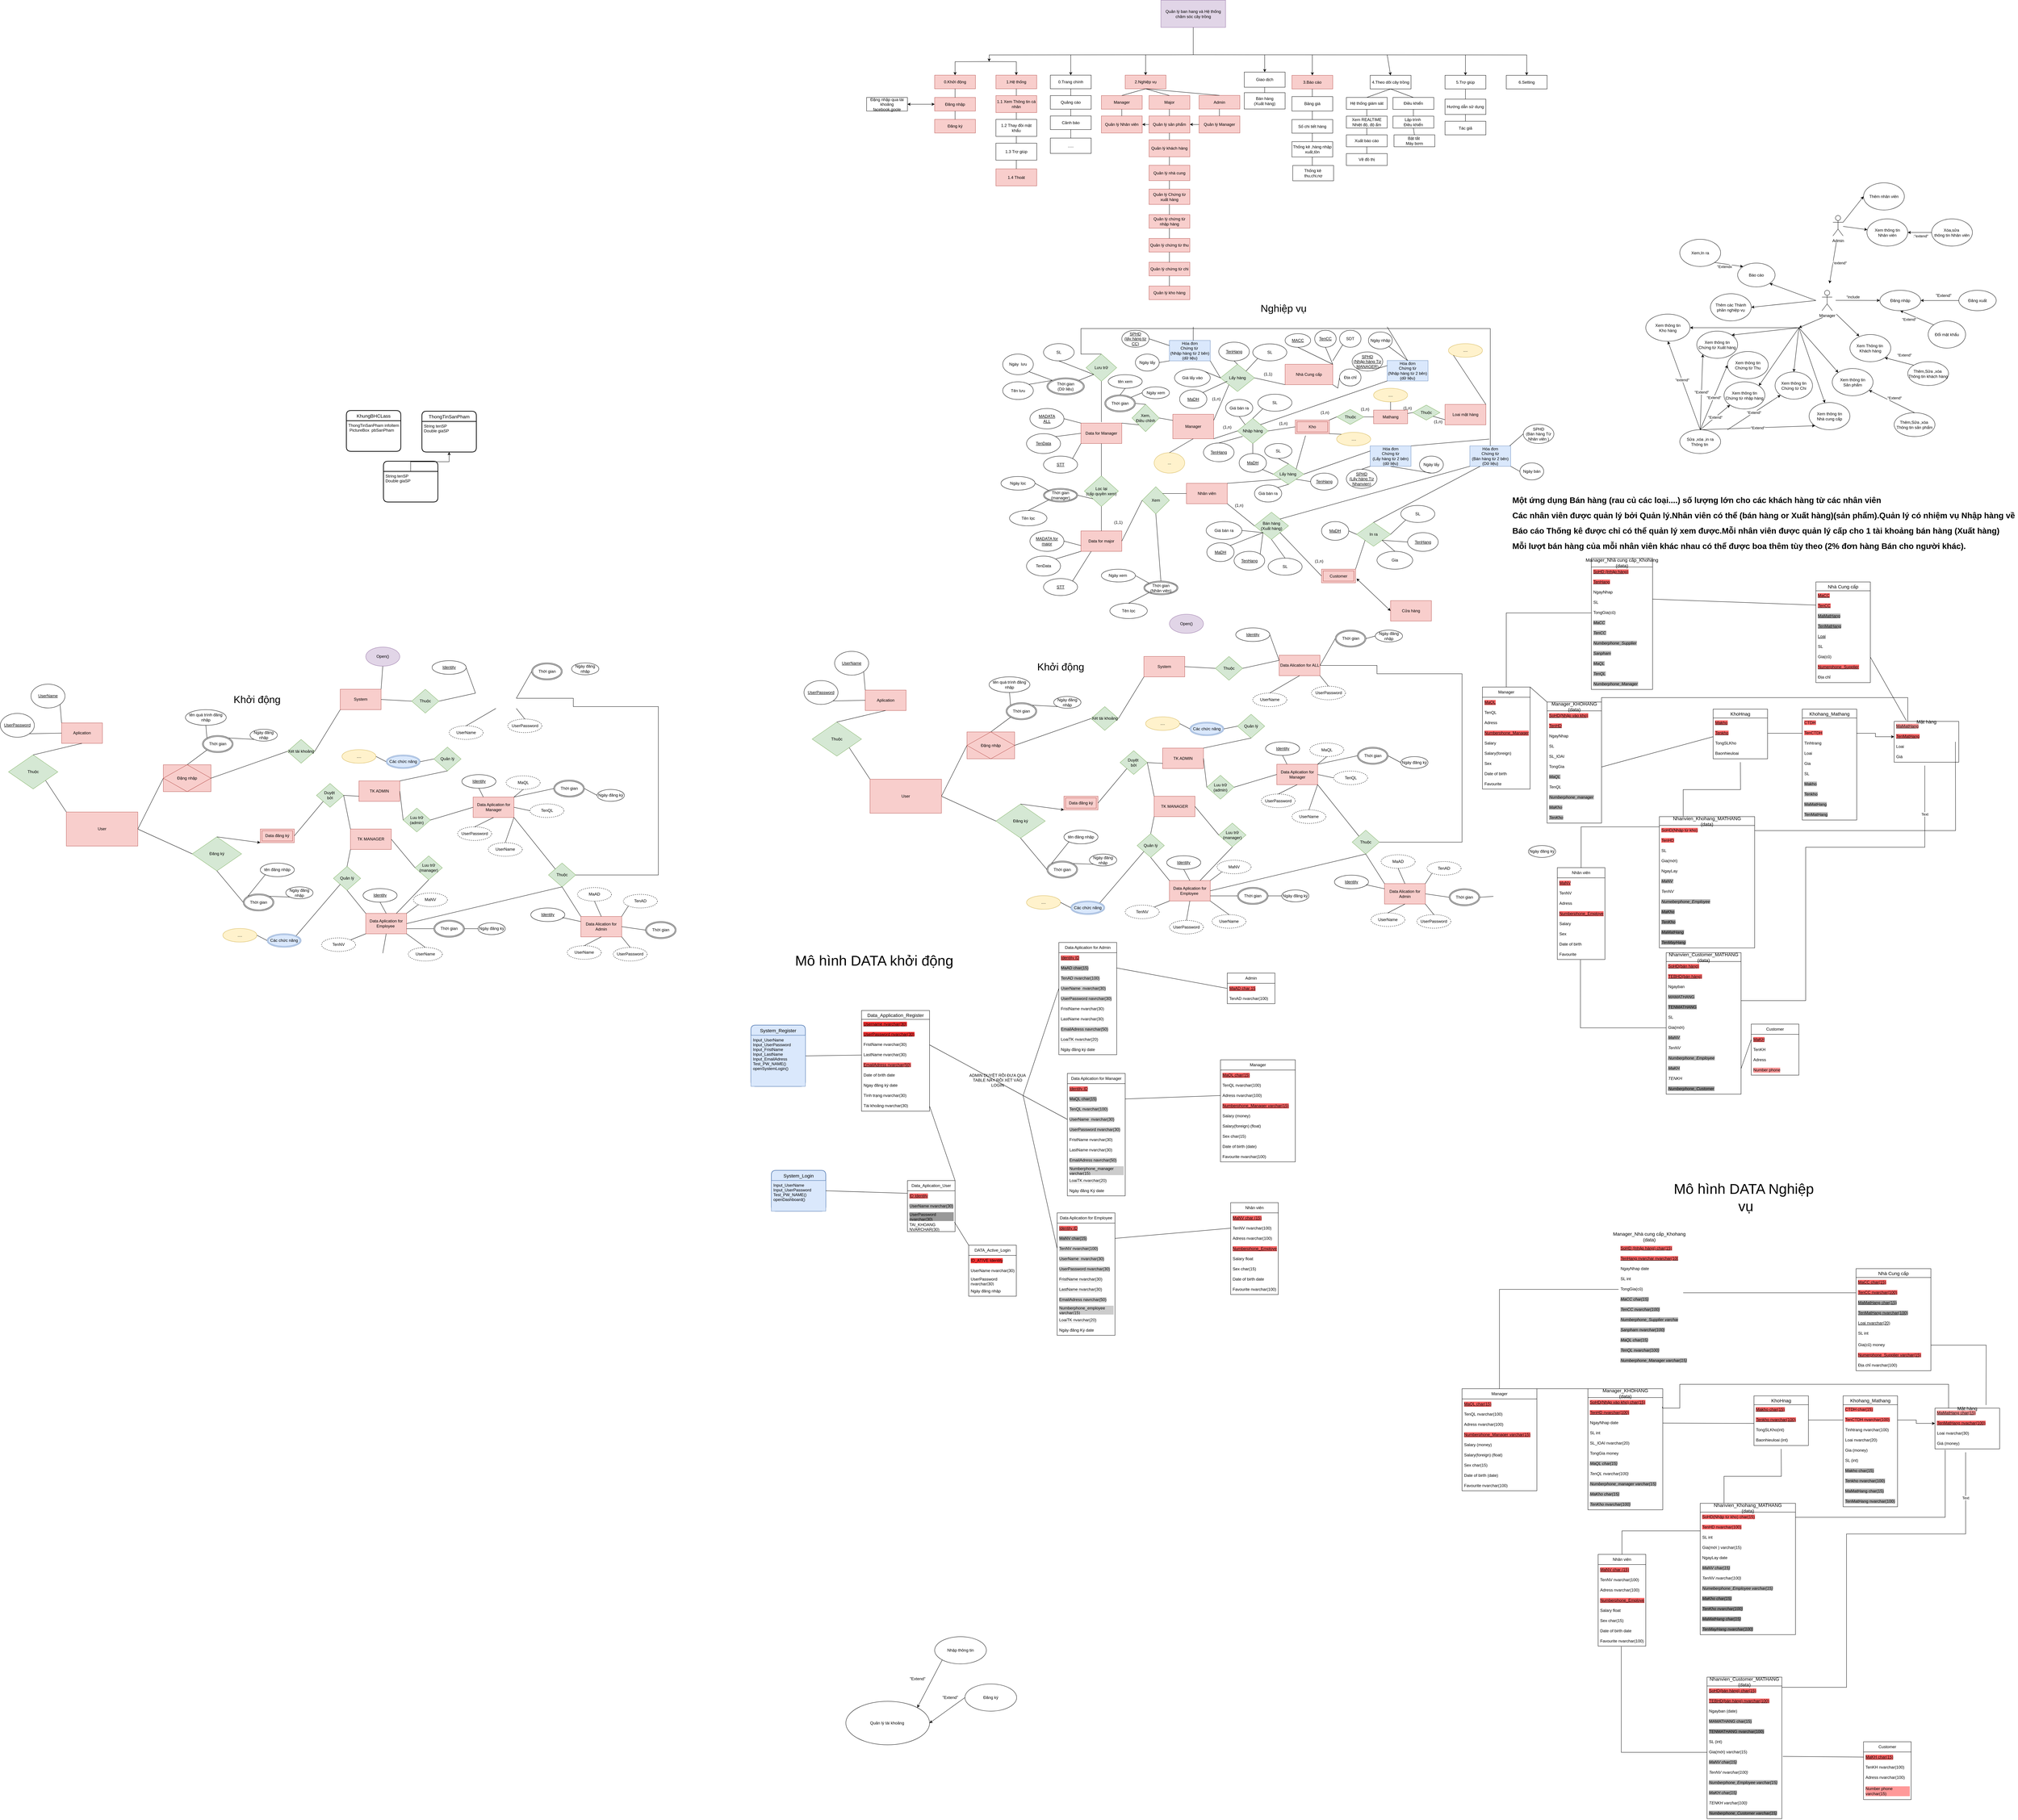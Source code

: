 <mxfile version="20.8.16" type="device"><diagram id="C5RBs43oDa-KdzZeNtuy" name="Page-1"><mxGraphModel dx="5562" dy="1478" grid="0" gridSize="10" guides="1" tooltips="1" connect="1" arrows="1" fold="1" page="1" pageScale="1" pageWidth="827" pageHeight="1169" math="0" shadow="0"><root><mxCell id="WIyWlLk6GJQsqaUBKTNV-0"/><mxCell id="WIyWlLk6GJQsqaUBKTNV-1" parent="WIyWlLk6GJQsqaUBKTNV-0"/><mxCell id="u3vqRMwNgrh0bfaAwcU--3" value="Admin" style="shape=umlActor;verticalLabelPosition=bottom;verticalAlign=top;html=1;outlineConnect=0;" parent="WIyWlLk6GJQsqaUBKTNV-1" vertex="1"><mxGeometry x="910" y="-327.5" width="30" height="60" as="geometry"/></mxCell><mxCell id="u3vqRMwNgrh0bfaAwcU--6" value="Manager" style="shape=umlActor;verticalLabelPosition=bottom;verticalAlign=top;html=1;outlineConnect=0;" parent="WIyWlLk6GJQsqaUBKTNV-1" vertex="1"><mxGeometry x="878" y="-107.5" width="30" height="60" as="geometry"/></mxCell><mxCell id="u3vqRMwNgrh0bfaAwcU--7" value="" style="endArrow=classic;html=1;rounded=0;" parent="WIyWlLk6GJQsqaUBKTNV-1" target="u3vqRMwNgrh0bfaAwcU--9" edge="1"><mxGeometry relative="1" as="geometry"><mxPoint x="918" y="-78" as="sourcePoint"/><mxPoint x="1018" y="-78" as="targetPoint"/></mxGeometry></mxCell><mxCell id="u3vqRMwNgrh0bfaAwcU--85" value="&quot;include" style="edgeLabel;html=1;align=center;verticalAlign=middle;resizable=0;points=[];" parent="u3vqRMwNgrh0bfaAwcU--7" vertex="1" connectable="0"><mxGeometry x="-0.254" y="-3" relative="1" as="geometry"><mxPoint x="2" y="-13" as="offset"/></mxGeometry></mxCell><mxCell id="u3vqRMwNgrh0bfaAwcU--9" value="Đăng nhập" style="ellipse;whiteSpace=wrap;html=1;" parent="WIyWlLk6GJQsqaUBKTNV-1" vertex="1"><mxGeometry x="1048" y="-107.5" width="120" height="60" as="geometry"/></mxCell><mxCell id="u3vqRMwNgrh0bfaAwcU--10" value="Đăng xuất" style="ellipse;whiteSpace=wrap;html=1;" parent="WIyWlLk6GJQsqaUBKTNV-1" vertex="1"><mxGeometry x="1280" y="-107.5" width="110" height="60" as="geometry"/></mxCell><mxCell id="u3vqRMwNgrh0bfaAwcU--11" value="" style="endArrow=classic;html=1;rounded=0;exitX=0;exitY=0.5;exitDx=0;exitDy=0;entryX=1;entryY=0.5;entryDx=0;entryDy=0;" parent="WIyWlLk6GJQsqaUBKTNV-1" edge="1"><mxGeometry relative="1" as="geometry"><mxPoint x="1280" y="-77.5" as="sourcePoint"/><mxPoint x="1168.0" y="-77.5" as="targetPoint"/><Array as="points"><mxPoint x="1230" y="-77.5"/></Array></mxGeometry></mxCell><mxCell id="u3vqRMwNgrh0bfaAwcU--15" value="&quot;Extend&quot;" style="text;html=1;resizable=0;autosize=1;align=center;verticalAlign=middle;points=[];fillColor=none;strokeColor=none;rounded=0;" parent="WIyWlLk6GJQsqaUBKTNV-1" vertex="1"><mxGeometry x="1200" y="-107.5" width="70" height="30" as="geometry"/></mxCell><mxCell id="u3vqRMwNgrh0bfaAwcU--16" value="Đổi mật khẩu" style="ellipse;whiteSpace=wrap;html=1;" parent="WIyWlLk6GJQsqaUBKTNV-1" vertex="1"><mxGeometry x="1190" y="-17.5" width="110" height="80" as="geometry"/></mxCell><mxCell id="u3vqRMwNgrh0bfaAwcU--17" value="" style="endArrow=classic;html=1;rounded=0;exitX=0;exitY=0;exitDx=0;exitDy=0;" parent="WIyWlLk6GJQsqaUBKTNV-1" source="u3vqRMwNgrh0bfaAwcU--16" edge="1"><mxGeometry relative="1" as="geometry"><mxPoint x="1218" y="4.5" as="sourcePoint"/><mxPoint x="1108" y="-47.5" as="targetPoint"/></mxGeometry></mxCell><mxCell id="u3vqRMwNgrh0bfaAwcU--18" value="&quot;Extend&quot;" style="edgeLabel;resizable=0;html=1;align=center;verticalAlign=middle;" parent="u3vqRMwNgrh0bfaAwcU--17" connectable="0" vertex="1"><mxGeometry relative="1" as="geometry"><mxPoint x="-23" y="4" as="offset"/></mxGeometry></mxCell><mxCell id="u3vqRMwNgrh0bfaAwcU--19" value="Xem Thông tin&amp;nbsp;&lt;br&gt;Khách hàng" style="ellipse;whiteSpace=wrap;html=1;" parent="WIyWlLk6GJQsqaUBKTNV-1" vertex="1"><mxGeometry x="960" y="22.5" width="120" height="80" as="geometry"/></mxCell><mxCell id="u3vqRMwNgrh0bfaAwcU--20" value="" style="endArrow=classic;html=1;rounded=0;entryX=0.228;entryY=0.065;entryDx=0;entryDy=0;entryPerimeter=0;" parent="WIyWlLk6GJQsqaUBKTNV-1" target="u3vqRMwNgrh0bfaAwcU--19" edge="1"><mxGeometry width="50" height="50" relative="1" as="geometry"><mxPoint x="920" y="-37.5" as="sourcePoint"/><mxPoint x="1030" y="-7.5" as="targetPoint"/></mxGeometry></mxCell><mxCell id="u3vqRMwNgrh0bfaAwcU--21" value="Thêm,Sửa ,xóa&amp;nbsp;&lt;br&gt;Thông tin khách hàng" style="ellipse;whiteSpace=wrap;html=1;" parent="WIyWlLk6GJQsqaUBKTNV-1" vertex="1"><mxGeometry x="1130" y="102.5" width="120" height="70" as="geometry"/></mxCell><mxCell id="u3vqRMwNgrh0bfaAwcU--22" value="" style="endArrow=classic;html=1;rounded=0;entryX=1;entryY=1;entryDx=0;entryDy=0;exitX=0;exitY=0;exitDx=0;exitDy=0;" parent="WIyWlLk6GJQsqaUBKTNV-1" source="u3vqRMwNgrh0bfaAwcU--21" target="u3vqRMwNgrh0bfaAwcU--19" edge="1"><mxGeometry relative="1" as="geometry"><mxPoint x="1030" y="2.5" as="sourcePoint"/><mxPoint x="1130" y="2.5" as="targetPoint"/></mxGeometry></mxCell><mxCell id="u3vqRMwNgrh0bfaAwcU--23" value="&quot;Extend&quot;" style="edgeLabel;resizable=0;html=1;align=center;verticalAlign=middle;" parent="u3vqRMwNgrh0bfaAwcU--22" connectable="0" vertex="1"><mxGeometry relative="1" as="geometry"><mxPoint x="15" y="-19" as="offset"/></mxGeometry></mxCell><mxCell id="u3vqRMwNgrh0bfaAwcU--24" value="Xem thông tin&lt;br&gt;Sản phẩm" style="ellipse;whiteSpace=wrap;html=1;" parent="WIyWlLk6GJQsqaUBKTNV-1" vertex="1"><mxGeometry x="908" y="122.5" width="120" height="80" as="geometry"/></mxCell><mxCell id="u3vqRMwNgrh0bfaAwcU--25" value="Thêm,Sửa ,xóa&amp;nbsp;&lt;br&gt;Thông tin sản phẩm" style="ellipse;whiteSpace=wrap;html=1;" parent="WIyWlLk6GJQsqaUBKTNV-1" vertex="1"><mxGeometry x="1090" y="252.5" width="120" height="70" as="geometry"/></mxCell><mxCell id="u3vqRMwNgrh0bfaAwcU--27" value="" style="endArrow=classic;html=1;rounded=0;exitX=0.5;exitY=0;exitDx=0;exitDy=0;" parent="WIyWlLk6GJQsqaUBKTNV-1" source="u3vqRMwNgrh0bfaAwcU--25" target="u3vqRMwNgrh0bfaAwcU--24" edge="1"><mxGeometry relative="1" as="geometry"><mxPoint x="1025.144" y="184.461" as="sourcePoint"/><mxPoint x="940" y="152.5" as="targetPoint"/></mxGeometry></mxCell><mxCell id="u3vqRMwNgrh0bfaAwcU--28" value="&quot;Extend&quot;" style="edgeLabel;resizable=0;html=1;align=center;verticalAlign=middle;" parent="u3vqRMwNgrh0bfaAwcU--27" connectable="0" vertex="1"><mxGeometry relative="1" as="geometry"><mxPoint x="8" y="-11" as="offset"/></mxGeometry></mxCell><mxCell id="u3vqRMwNgrh0bfaAwcU--29" value="Xem thông tin&lt;br&gt;Nhà cung cấp" style="ellipse;whiteSpace=wrap;html=1;" parent="WIyWlLk6GJQsqaUBKTNV-1" vertex="1"><mxGeometry x="840" y="222.5" width="120" height="80" as="geometry"/></mxCell><mxCell id="u3vqRMwNgrh0bfaAwcU--34" value="Xem thông tin&lt;br&gt;Chứng từ nhập hàng" style="ellipse;whiteSpace=wrap;html=1;" parent="WIyWlLk6GJQsqaUBKTNV-1" vertex="1"><mxGeometry x="590" y="161.5" width="120" height="80" as="geometry"/></mxCell><mxCell id="u3vqRMwNgrh0bfaAwcU--36" value="Xem thông tin&lt;br&gt;Chứng từ Xuất hàng" style="ellipse;whiteSpace=wrap;html=1;" parent="WIyWlLk6GJQsqaUBKTNV-1" vertex="1"><mxGeometry x="510" y="12.5" width="120" height="80" as="geometry"/></mxCell><mxCell id="u3vqRMwNgrh0bfaAwcU--37" value="Sửa ,xóa ,in ra&lt;br&gt;Thông tin&amp;nbsp;" style="ellipse;whiteSpace=wrap;html=1;" parent="WIyWlLk6GJQsqaUBKTNV-1" vertex="1"><mxGeometry x="460" y="302.5" width="120" height="70" as="geometry"/></mxCell><mxCell id="u3vqRMwNgrh0bfaAwcU--41" value="Xem thông tin&lt;br&gt;Chứng từ Thu" style="ellipse;whiteSpace=wrap;html=1;" parent="WIyWlLk6GJQsqaUBKTNV-1" vertex="1"><mxGeometry x="600" y="72.5" width="120" height="80" as="geometry"/></mxCell><mxCell id="u3vqRMwNgrh0bfaAwcU--42" value="Xem thông tin&lt;br&gt;Chứng từ Chi" style="ellipse;whiteSpace=wrap;html=1;" parent="WIyWlLk6GJQsqaUBKTNV-1" vertex="1"><mxGeometry x="740" y="132.5" width="110" height="80" as="geometry"/></mxCell><mxCell id="u3vqRMwNgrh0bfaAwcU--43" value="" style="endArrow=classic;html=1;rounded=0;entryX=0;entryY=1;entryDx=0;entryDy=0;" parent="WIyWlLk6GJQsqaUBKTNV-1" target="u3vqRMwNgrh0bfaAwcU--42" edge="1"><mxGeometry relative="1" as="geometry"><mxPoint x="600" y="302.5" as="sourcePoint"/><mxPoint x="800" y="312.5" as="targetPoint"/></mxGeometry></mxCell><mxCell id="u3vqRMwNgrh0bfaAwcU--44" value="&quot;Extend&quot;" style="edgeLabel;resizable=0;html=1;align=center;verticalAlign=middle;" parent="u3vqRMwNgrh0bfaAwcU--43" connectable="0" vertex="1"><mxGeometry relative="1" as="geometry"><mxPoint as="offset"/></mxGeometry></mxCell><mxCell id="u3vqRMwNgrh0bfaAwcU--46" value="" style="endArrow=classic;html=1;rounded=0;entryX=0;entryY=1;entryDx=0;entryDy=0;" parent="WIyWlLk6GJQsqaUBKTNV-1" target="u3vqRMwNgrh0bfaAwcU--34" edge="1"><mxGeometry relative="1" as="geometry"><mxPoint x="520" y="302.5" as="sourcePoint"/><mxPoint x="810" y="322.5" as="targetPoint"/></mxGeometry></mxCell><mxCell id="u3vqRMwNgrh0bfaAwcU--47" value="&quot;Extend&quot;" style="edgeLabel;resizable=0;html=1;align=center;verticalAlign=middle;" parent="u3vqRMwNgrh0bfaAwcU--46" connectable="0" vertex="1"><mxGeometry relative="1" as="geometry"><mxPoint as="offset"/></mxGeometry></mxCell><mxCell id="u3vqRMwNgrh0bfaAwcU--48" value="" style="endArrow=classic;html=1;rounded=0;entryX=0;entryY=1;entryDx=0;entryDy=0;" parent="WIyWlLk6GJQsqaUBKTNV-1" target="u3vqRMwNgrh0bfaAwcU--29" edge="1"><mxGeometry relative="1" as="geometry"><mxPoint x="520" y="302.5" as="sourcePoint"/><mxPoint x="820" y="332.5" as="targetPoint"/></mxGeometry></mxCell><mxCell id="u3vqRMwNgrh0bfaAwcU--49" value="&quot;Extend&quot;" style="edgeLabel;resizable=0;html=1;align=center;verticalAlign=middle;" parent="u3vqRMwNgrh0bfaAwcU--48" connectable="0" vertex="1"><mxGeometry relative="1" as="geometry"><mxPoint as="offset"/></mxGeometry></mxCell><mxCell id="u3vqRMwNgrh0bfaAwcU--50" value="" style="endArrow=classic;html=1;rounded=0;exitX=0.5;exitY=0;exitDx=0;exitDy=0;entryX=0;entryY=0.5;entryDx=0;entryDy=0;" parent="WIyWlLk6GJQsqaUBKTNV-1" source="u3vqRMwNgrh0bfaAwcU--37" target="u3vqRMwNgrh0bfaAwcU--41" edge="1"><mxGeometry relative="1" as="geometry"><mxPoint x="730" y="342.5" as="sourcePoint"/><mxPoint x="830" y="342.5" as="targetPoint"/></mxGeometry></mxCell><mxCell id="u3vqRMwNgrh0bfaAwcU--51" value="&quot;Extend&quot;" style="edgeLabel;resizable=0;html=1;align=center;verticalAlign=middle;" parent="u3vqRMwNgrh0bfaAwcU--50" connectable="0" vertex="1"><mxGeometry relative="1" as="geometry"><mxPoint as="offset"/></mxGeometry></mxCell><mxCell id="u3vqRMwNgrh0bfaAwcU--52" value="" style="endArrow=classic;html=1;rounded=0;entryX=0;entryY=1;entryDx=0;entryDy=0;exitX=0.5;exitY=0;exitDx=0;exitDy=0;" parent="WIyWlLk6GJQsqaUBKTNV-1" source="u3vqRMwNgrh0bfaAwcU--37" target="u3vqRMwNgrh0bfaAwcU--36" edge="1"><mxGeometry relative="1" as="geometry"><mxPoint x="490" y="312.5" as="sourcePoint"/><mxPoint x="840" y="352.5" as="targetPoint"/></mxGeometry></mxCell><mxCell id="u3vqRMwNgrh0bfaAwcU--53" value="&quot;Extend&quot;" style="edgeLabel;resizable=0;html=1;align=center;verticalAlign=middle;" parent="u3vqRMwNgrh0bfaAwcU--52" connectable="0" vertex="1"><mxGeometry relative="1" as="geometry"><mxPoint as="offset"/></mxGeometry></mxCell><mxCell id="u3vqRMwNgrh0bfaAwcU--54" value="" style="endArrow=classic;html=1;rounded=0;" parent="WIyWlLk6GJQsqaUBKTNV-1" edge="1"><mxGeometry width="50" height="50" relative="1" as="geometry"><mxPoint x="880" y="-27.5" as="sourcePoint"/><mxPoint x="810" y="2.5" as="targetPoint"/></mxGeometry></mxCell><mxCell id="u3vqRMwNgrh0bfaAwcU--57" value="" style="endArrow=classic;html=1;rounded=0;entryX=0.5;entryY=0;entryDx=0;entryDy=0;" parent="WIyWlLk6GJQsqaUBKTNV-1" target="u3vqRMwNgrh0bfaAwcU--42" edge="1"><mxGeometry width="50" height="50" relative="1" as="geometry"><mxPoint x="810" y="2.5" as="sourcePoint"/><mxPoint x="800" y="92.5" as="targetPoint"/></mxGeometry></mxCell><mxCell id="u3vqRMwNgrh0bfaAwcU--59" value="" style="endArrow=classic;html=1;rounded=0;entryX=1;entryY=0;entryDx=0;entryDy=0;" parent="WIyWlLk6GJQsqaUBKTNV-1" target="u3vqRMwNgrh0bfaAwcU--36" edge="1"><mxGeometry width="50" height="50" relative="1" as="geometry"><mxPoint x="810" y="2.5" as="sourcePoint"/><mxPoint x="800" y="92.5" as="targetPoint"/></mxGeometry></mxCell><mxCell id="u3vqRMwNgrh0bfaAwcU--60" value="" style="endArrow=classic;html=1;rounded=0;" parent="WIyWlLk6GJQsqaUBKTNV-1" target="u3vqRMwNgrh0bfaAwcU--29" edge="1"><mxGeometry width="50" height="50" relative="1" as="geometry"><mxPoint x="810" y="2.5" as="sourcePoint"/><mxPoint x="800" y="92.5" as="targetPoint"/></mxGeometry></mxCell><mxCell id="u3vqRMwNgrh0bfaAwcU--61" value="" style="endArrow=classic;html=1;rounded=0;entryX=0;entryY=0;entryDx=0;entryDy=0;" parent="WIyWlLk6GJQsqaUBKTNV-1" target="u3vqRMwNgrh0bfaAwcU--24" edge="1"><mxGeometry width="50" height="50" relative="1" as="geometry"><mxPoint x="810" y="2.5" as="sourcePoint"/><mxPoint x="920" y="92.5" as="targetPoint"/></mxGeometry></mxCell><mxCell id="u3vqRMwNgrh0bfaAwcU--63" value="Xem thông tin&lt;br&gt;Kho hàng" style="ellipse;whiteSpace=wrap;html=1;" parent="WIyWlLk6GJQsqaUBKTNV-1" vertex="1"><mxGeometry x="360" y="-37.5" width="130" height="80" as="geometry"/></mxCell><mxCell id="u3vqRMwNgrh0bfaAwcU--64" value="" style="endArrow=classic;html=1;rounded=0;entryX=1;entryY=0;entryDx=0;entryDy=0;" parent="WIyWlLk6GJQsqaUBKTNV-1" target="u3vqRMwNgrh0bfaAwcU--34" edge="1"><mxGeometry width="50" height="50" relative="1" as="geometry"><mxPoint x="810" y="2.5" as="sourcePoint"/><mxPoint x="690" y="82.5" as="targetPoint"/></mxGeometry></mxCell><mxCell id="u3vqRMwNgrh0bfaAwcU--65" value="" style="endArrow=classic;html=1;rounded=0;entryX=1;entryY=0.5;entryDx=0;entryDy=0;" parent="WIyWlLk6GJQsqaUBKTNV-1" target="u3vqRMwNgrh0bfaAwcU--63" edge="1"><mxGeometry width="50" height="50" relative="1" as="geometry"><mxPoint x="810" y="2.5" as="sourcePoint"/><mxPoint x="690" y="82.5" as="targetPoint"/></mxGeometry></mxCell><mxCell id="u3vqRMwNgrh0bfaAwcU--67" value="" style="endArrow=classic;html=1;rounded=0;entryX=0.5;entryY=1;entryDx=0;entryDy=0;" parent="WIyWlLk6GJQsqaUBKTNV-1" target="u3vqRMwNgrh0bfaAwcU--63" edge="1"><mxGeometry width="50" height="50" relative="1" as="geometry"><mxPoint x="520" y="302.5" as="sourcePoint"/><mxPoint x="690" y="82.5" as="targetPoint"/></mxGeometry></mxCell><mxCell id="u3vqRMwNgrh0bfaAwcU--70" value="&quot;extend&quot;" style="edgeLabel;html=1;align=center;verticalAlign=middle;resizable=0;points=[];" parent="u3vqRMwNgrh0bfaAwcU--67" vertex="1" connectable="0"><mxGeometry x="0.127" relative="1" as="geometry"><mxPoint as="offset"/></mxGeometry></mxCell><mxCell id="u3vqRMwNgrh0bfaAwcU--76" value="Thêm các Thành phần nghiệp vụ" style="ellipse;whiteSpace=wrap;html=1;" parent="WIyWlLk6GJQsqaUBKTNV-1" vertex="1"><mxGeometry x="550" y="-97.5" width="120" height="80" as="geometry"/></mxCell><mxCell id="u3vqRMwNgrh0bfaAwcU--79" value="" style="endArrow=classic;html=1;rounded=0;entryX=1;entryY=0.5;entryDx=0;entryDy=0;" parent="WIyWlLk6GJQsqaUBKTNV-1" target="u3vqRMwNgrh0bfaAwcU--76" edge="1"><mxGeometry width="50" height="50" relative="1" as="geometry"><mxPoint x="860" y="-77.5" as="sourcePoint"/><mxPoint x="670" y="-47.5" as="targetPoint"/></mxGeometry></mxCell><mxCell id="u3vqRMwNgrh0bfaAwcU--80" value="Báo cáo" style="ellipse;whiteSpace=wrap;html=1;" parent="WIyWlLk6GJQsqaUBKTNV-1" vertex="1"><mxGeometry x="630" y="-187.5" width="110" height="70" as="geometry"/></mxCell><mxCell id="u3vqRMwNgrh0bfaAwcU--81" value="" style="endArrow=classic;html=1;rounded=0;entryX=1;entryY=1;entryDx=0;entryDy=0;" parent="WIyWlLk6GJQsqaUBKTNV-1" target="u3vqRMwNgrh0bfaAwcU--80" edge="1"><mxGeometry width="50" height="50" relative="1" as="geometry"><mxPoint x="860" y="-77.5" as="sourcePoint"/><mxPoint x="870" y="-137.5" as="targetPoint"/></mxGeometry></mxCell><mxCell id="u3vqRMwNgrh0bfaAwcU--82" value="Xem,In ra" style="ellipse;whiteSpace=wrap;html=1;" parent="WIyWlLk6GJQsqaUBKTNV-1" vertex="1"><mxGeometry x="460" y="-257.5" width="120" height="80" as="geometry"/></mxCell><mxCell id="u3vqRMwNgrh0bfaAwcU--83" value="" style="endArrow=classic;html=1;rounded=0;exitX=1;exitY=1;exitDx=0;exitDy=0;entryX=0;entryY=0;entryDx=0;entryDy=0;" parent="WIyWlLk6GJQsqaUBKTNV-1" source="u3vqRMwNgrh0bfaAwcU--82" target="u3vqRMwNgrh0bfaAwcU--80" edge="1"><mxGeometry relative="1" as="geometry"><mxPoint x="640" y="2.5" as="sourcePoint"/><mxPoint x="740" y="2.5" as="targetPoint"/></mxGeometry></mxCell><mxCell id="u3vqRMwNgrh0bfaAwcU--84" value="&quot;Extendx" style="edgeLabel;resizable=0;html=1;align=center;verticalAlign=middle;" parent="u3vqRMwNgrh0bfaAwcU--83" connectable="0" vertex="1"><mxGeometry relative="1" as="geometry"><mxPoint x="-14" y="6" as="offset"/></mxGeometry></mxCell><mxCell id="u3vqRMwNgrh0bfaAwcU--91" value="" style="endArrow=classic;html=1;rounded=0;" parent="WIyWlLk6GJQsqaUBKTNV-1" edge="1"><mxGeometry relative="1" as="geometry"><mxPoint x="920" y="-247.5" as="sourcePoint"/><mxPoint x="900" y="-127.5" as="targetPoint"/></mxGeometry></mxCell><mxCell id="u3vqRMwNgrh0bfaAwcU--92" value="&quot;extend&quot;" style="edgeLabel;resizable=0;html=1;align=center;verticalAlign=middle;" parent="u3vqRMwNgrh0bfaAwcU--91" connectable="0" vertex="1"><mxGeometry relative="1" as="geometry"><mxPoint x="20" y="-1" as="offset"/></mxGeometry></mxCell><mxCell id="u3vqRMwNgrh0bfaAwcU--96" value="Xem thông tin&lt;br&gt;Nhân viên" style="ellipse;whiteSpace=wrap;html=1;" parent="WIyWlLk6GJQsqaUBKTNV-1" vertex="1"><mxGeometry x="1010" y="-317.5" width="120" height="80" as="geometry"/></mxCell><mxCell id="u3vqRMwNgrh0bfaAwcU--97" value="Xóa,sửa&amp;nbsp;&lt;br&gt;thông tin Nhân viên" style="ellipse;whiteSpace=wrap;html=1;" parent="WIyWlLk6GJQsqaUBKTNV-1" vertex="1"><mxGeometry x="1200" y="-317.5" width="120" height="80" as="geometry"/></mxCell><mxCell id="u3vqRMwNgrh0bfaAwcU--98" value="" style="endArrow=classic;html=1;rounded=0;exitX=0;exitY=0.5;exitDx=0;exitDy=0;entryX=1;entryY=0.5;entryDx=0;entryDy=0;" parent="WIyWlLk6GJQsqaUBKTNV-1" source="u3vqRMwNgrh0bfaAwcU--97" target="u3vqRMwNgrh0bfaAwcU--96" edge="1"><mxGeometry relative="1" as="geometry"><mxPoint x="1040" y="-207.5" as="sourcePoint"/><mxPoint x="1140" y="-207.5" as="targetPoint"/></mxGeometry></mxCell><mxCell id="u3vqRMwNgrh0bfaAwcU--99" value=":&quot;extend&quot;" style="edgeLabel;resizable=0;html=1;align=center;verticalAlign=middle;" parent="u3vqRMwNgrh0bfaAwcU--98" connectable="0" vertex="1"><mxGeometry relative="1" as="geometry"><mxPoint x="3" y="10" as="offset"/></mxGeometry></mxCell><mxCell id="u3vqRMwNgrh0bfaAwcU--100" value="" style="endArrow=classic;html=1;rounded=0;" parent="WIyWlLk6GJQsqaUBKTNV-1" source="u3vqRMwNgrh0bfaAwcU--3" target="u3vqRMwNgrh0bfaAwcU--96" edge="1"><mxGeometry width="50" height="50" relative="1" as="geometry"><mxPoint x="1060" y="-187.5" as="sourcePoint"/><mxPoint x="1110" y="-237.5" as="targetPoint"/></mxGeometry></mxCell><mxCell id="u3vqRMwNgrh0bfaAwcU--101" value="Thêm nhân viên" style="ellipse;whiteSpace=wrap;html=1;" parent="WIyWlLk6GJQsqaUBKTNV-1" vertex="1"><mxGeometry x="1000" y="-423.5" width="120" height="80" as="geometry"/></mxCell><mxCell id="u3vqRMwNgrh0bfaAwcU--103" value="" style="endArrow=classic;html=1;rounded=0;exitX=1;exitY=0.333;exitDx=0;exitDy=0;exitPerimeter=0;entryX=0;entryY=0.5;entryDx=0;entryDy=0;" parent="WIyWlLk6GJQsqaUBKTNV-1" source="u3vqRMwNgrh0bfaAwcU--3" target="u3vqRMwNgrh0bfaAwcU--101" edge="1"><mxGeometry width="50" height="50" relative="1" as="geometry"><mxPoint x="930" y="-187.5" as="sourcePoint"/><mxPoint x="980" y="-237.5" as="targetPoint"/></mxGeometry></mxCell><mxCell id="FfJGvtbV7DU-X2UbW9Dt-8" value="Quản lý ban hang và Hệ thống chăm sóc cây trồng" style="rounded=0;whiteSpace=wrap;html=1;fillColor=#e1d5e7;strokeColor=#9673a6;" parent="WIyWlLk6GJQsqaUBKTNV-1" vertex="1"><mxGeometry x="-1065" y="-960.5" width="190" height="80" as="geometry"/></mxCell><mxCell id="FfJGvtbV7DU-X2UbW9Dt-9" value="1.Hệ thống" style="rounded=0;whiteSpace=wrap;html=1;fillColor=#f8cecc;strokeColor=#b85450;" parent="WIyWlLk6GJQsqaUBKTNV-1" vertex="1"><mxGeometry x="-1550" y="-740" width="120" height="40" as="geometry"/></mxCell><mxCell id="FfJGvtbV7DU-X2UbW9Dt-10" value="2.Nghiệp vụ" style="rounded=0;whiteSpace=wrap;html=1;fillColor=#f8cecc;strokeColor=#b85450;" parent="WIyWlLk6GJQsqaUBKTNV-1" vertex="1"><mxGeometry x="-1170" y="-740" width="120" height="40" as="geometry"/></mxCell><mxCell id="FfJGvtbV7DU-X2UbW9Dt-11" value="3.Báo cáo" style="rounded=0;whiteSpace=wrap;html=1;fillColor=#f8cecc;strokeColor=#b85450;" parent="WIyWlLk6GJQsqaUBKTNV-1" vertex="1"><mxGeometry x="-680" y="-739.5" width="120" height="40" as="geometry"/></mxCell><mxCell id="FfJGvtbV7DU-X2UbW9Dt-12" value="5.Trợ giúp" style="rounded=0;whiteSpace=wrap;html=1;" parent="WIyWlLk6GJQsqaUBKTNV-1" vertex="1"><mxGeometry x="-230" y="-739.5" width="120" height="40" as="geometry"/></mxCell><mxCell id="FfJGvtbV7DU-X2UbW9Dt-13" value="1.1 Xem Thông tin cá nhân" style="rounded=0;whiteSpace=wrap;html=1;fillColor=#f8cecc;strokeColor=#b85450;" parent="WIyWlLk6GJQsqaUBKTNV-1" vertex="1"><mxGeometry x="-1550" y="-680" width="120" height="50" as="geometry"/></mxCell><mxCell id="FfJGvtbV7DU-X2UbW9Dt-14" value="1.2 Thay đồi mật khẩu" style="rounded=0;whiteSpace=wrap;html=1;" parent="WIyWlLk6GJQsqaUBKTNV-1" vertex="1"><mxGeometry x="-1550" y="-610" width="120" height="50" as="geometry"/></mxCell><mxCell id="FfJGvtbV7DU-X2UbW9Dt-15" value="1.3 Trợ giúp" style="rounded=0;whiteSpace=wrap;html=1;" parent="WIyWlLk6GJQsqaUBKTNV-1" vertex="1"><mxGeometry x="-1550" y="-540" width="120" height="50" as="geometry"/></mxCell><mxCell id="FfJGvtbV7DU-X2UbW9Dt-16" value="1.4 Thoát" style="rounded=0;whiteSpace=wrap;html=1;fillColor=#f8cecc;strokeColor=#b85450;" parent="WIyWlLk6GJQsqaUBKTNV-1" vertex="1"><mxGeometry x="-1550" y="-464.5" width="120" height="50" as="geometry"/></mxCell><mxCell id="FfJGvtbV7DU-X2UbW9Dt-17" value="Major" style="rounded=0;whiteSpace=wrap;html=1;fillColor=#f8cecc;strokeColor=#b85450;" parent="WIyWlLk6GJQsqaUBKTNV-1" vertex="1"><mxGeometry x="-1100" y="-680" width="120" height="40" as="geometry"/></mxCell><mxCell id="FfJGvtbV7DU-X2UbW9Dt-18" value="Quản lý nhà cung" style="rounded=0;whiteSpace=wrap;html=1;fillColor=#f8cecc;strokeColor=#b85450;" parent="WIyWlLk6GJQsqaUBKTNV-1" vertex="1"><mxGeometry x="-1100" y="-475" width="120" height="45" as="geometry"/></mxCell><mxCell id="FfJGvtbV7DU-X2UbW9Dt-19" value="Quản lý Nhân viên" style="rounded=0;whiteSpace=wrap;html=1;fillColor=#f8cecc;strokeColor=#b85450;" parent="WIyWlLk6GJQsqaUBKTNV-1" vertex="1"><mxGeometry x="-1240" y="-620" width="120" height="50" as="geometry"/></mxCell><mxCell id="FfJGvtbV7DU-X2UbW9Dt-20" value="Quản lý sản phẩm" style="rounded=0;whiteSpace=wrap;html=1;fillColor=#f8cecc;strokeColor=#b85450;" parent="WIyWlLk6GJQsqaUBKTNV-1" vertex="1"><mxGeometry x="-1100" y="-620" width="120" height="50" as="geometry"/></mxCell><mxCell id="FfJGvtbV7DU-X2UbW9Dt-21" value="Quản lý khách hàng" style="rounded=0;whiteSpace=wrap;html=1;fillColor=#f8cecc;strokeColor=#b85450;" parent="WIyWlLk6GJQsqaUBKTNV-1" vertex="1"><mxGeometry x="-1100" y="-550" width="120" height="50" as="geometry"/></mxCell><mxCell id="FfJGvtbV7DU-X2UbW9Dt-22" value="Manager" style="rounded=0;whiteSpace=wrap;html=1;fillColor=#f8cecc;strokeColor=#b85450;" parent="WIyWlLk6GJQsqaUBKTNV-1" vertex="1"><mxGeometry x="-1240" y="-680" width="120" height="40" as="geometry"/></mxCell><mxCell id="FfJGvtbV7DU-X2UbW9Dt-23" value="Quản lý Chứng từ xuất hàng" style="rounded=0;whiteSpace=wrap;html=1;fillColor=#f8cecc;strokeColor=#b85450;" parent="WIyWlLk6GJQsqaUBKTNV-1" vertex="1"><mxGeometry x="-1100" y="-405" width="120" height="45" as="geometry"/></mxCell><mxCell id="FfJGvtbV7DU-X2UbW9Dt-24" value="Quản lý chứng từ nhập hàng" style="rounded=0;whiteSpace=wrap;html=1;fillColor=#f8cecc;strokeColor=#b85450;" parent="WIyWlLk6GJQsqaUBKTNV-1" vertex="1"><mxGeometry x="-1100" y="-330" width="120" height="40" as="geometry"/></mxCell><mxCell id="FfJGvtbV7DU-X2UbW9Dt-25" value="Bảng giá" style="rounded=0;whiteSpace=wrap;html=1;" parent="WIyWlLk6GJQsqaUBKTNV-1" vertex="1"><mxGeometry x="-680" y="-677" width="120" height="42.5" as="geometry"/></mxCell><mxCell id="FfJGvtbV7DU-X2UbW9Dt-26" value="Số chi tiết hàng" style="rounded=0;whiteSpace=wrap;html=1;" parent="WIyWlLk6GJQsqaUBKTNV-1" vertex="1"><mxGeometry x="-680" y="-609.5" width="120" height="40" as="geometry"/></mxCell><mxCell id="FfJGvtbV7DU-X2UbW9Dt-27" value="Thống kê ,hàng nhập xuất,tồn" style="rounded=0;whiteSpace=wrap;html=1;" parent="WIyWlLk6GJQsqaUBKTNV-1" vertex="1"><mxGeometry x="-680" y="-544.5" width="120" height="45" as="geometry"/></mxCell><mxCell id="FfJGvtbV7DU-X2UbW9Dt-28" value="Hướng dẫn sử dụng" style="rounded=0;whiteSpace=wrap;html=1;" parent="WIyWlLk6GJQsqaUBKTNV-1" vertex="1"><mxGeometry x="-230" y="-669.5" width="120" height="45" as="geometry"/></mxCell><mxCell id="FfJGvtbV7DU-X2UbW9Dt-30" value="Tác giả" style="rounded=0;whiteSpace=wrap;html=1;" parent="WIyWlLk6GJQsqaUBKTNV-1" vertex="1"><mxGeometry x="-230" y="-604.5" width="120" height="40" as="geometry"/></mxCell><mxCell id="FfJGvtbV7DU-X2UbW9Dt-31" value="Quản lý chứng từ thu" style="rounded=0;whiteSpace=wrap;html=1;fillColor=#f8cecc;strokeColor=#b85450;" parent="WIyWlLk6GJQsqaUBKTNV-1" vertex="1"><mxGeometry x="-1100" y="-260" width="120" height="40" as="geometry"/></mxCell><mxCell id="FfJGvtbV7DU-X2UbW9Dt-32" value="Quản lý chứng từ chi" style="rounded=0;whiteSpace=wrap;html=1;fillColor=#f8cecc;strokeColor=#b85450;" parent="WIyWlLk6GJQsqaUBKTNV-1" vertex="1"><mxGeometry x="-1100" y="-190" width="120" height="40" as="geometry"/></mxCell><mxCell id="FfJGvtbV7DU-X2UbW9Dt-33" value="Quản lý kho hàng" style="rounded=0;whiteSpace=wrap;html=1;fillColor=#f8cecc;strokeColor=#b85450;" parent="WIyWlLk6GJQsqaUBKTNV-1" vertex="1"><mxGeometry x="-1100" y="-120" width="120" height="40" as="geometry"/></mxCell><mxCell id="FfJGvtbV7DU-X2UbW9Dt-34" value="Thống kê&amp;nbsp;&lt;br&gt;thu,chi,nợ" style="rounded=0;whiteSpace=wrap;html=1;" parent="WIyWlLk6GJQsqaUBKTNV-1" vertex="1"><mxGeometry x="-677.5" y="-474.5" width="120" height="45" as="geometry"/></mxCell><mxCell id="FfJGvtbV7DU-X2UbW9Dt-35" value="4.Theo dõi cây trồng" style="rounded=0;whiteSpace=wrap;html=1;" parent="WIyWlLk6GJQsqaUBKTNV-1" vertex="1"><mxGeometry x="-450" y="-739.5" width="120" height="40" as="geometry"/></mxCell><mxCell id="FfJGvtbV7DU-X2UbW9Dt-36" value="Hệ thống giám sát" style="rounded=0;whiteSpace=wrap;html=1;" parent="WIyWlLk6GJQsqaUBKTNV-1" vertex="1"><mxGeometry x="-520" y="-674.5" width="120" height="35" as="geometry"/></mxCell><mxCell id="FfJGvtbV7DU-X2UbW9Dt-37" value="Điều khiển" style="rounded=0;whiteSpace=wrap;html=1;" parent="WIyWlLk6GJQsqaUBKTNV-1" vertex="1"><mxGeometry x="-383" y="-674.5" width="120" height="35" as="geometry"/></mxCell><mxCell id="FfJGvtbV7DU-X2UbW9Dt-38" value="Xuất báo cáo" style="rounded=0;whiteSpace=wrap;html=1;" parent="WIyWlLk6GJQsqaUBKTNV-1" vertex="1"><mxGeometry x="-520" y="-564.5" width="120" height="35" as="geometry"/></mxCell><mxCell id="FfJGvtbV7DU-X2UbW9Dt-39" value="Xem REALTIME&lt;br&gt;Nhiệt độ, độ ẩm" style="rounded=0;whiteSpace=wrap;html=1;" parent="WIyWlLk6GJQsqaUBKTNV-1" vertex="1"><mxGeometry x="-520" y="-619.5" width="120" height="35" as="geometry"/></mxCell><mxCell id="FfJGvtbV7DU-X2UbW9Dt-40" value="Vẽ đồ thị" style="rounded=0;whiteSpace=wrap;html=1;" parent="WIyWlLk6GJQsqaUBKTNV-1" vertex="1"><mxGeometry x="-520" y="-509.5" width="120" height="35" as="geometry"/></mxCell><mxCell id="FfJGvtbV7DU-X2UbW9Dt-41" value="Bật tắt&amp;nbsp;&lt;br&gt;Máy bơm" style="rounded=0;whiteSpace=wrap;html=1;" parent="WIyWlLk6GJQsqaUBKTNV-1" vertex="1"><mxGeometry x="-380" y="-564.5" width="120" height="35" as="geometry"/></mxCell><mxCell id="FfJGvtbV7DU-X2UbW9Dt-42" value="Lập trình&amp;nbsp;&lt;br&gt;Điều khiển" style="rounded=0;whiteSpace=wrap;html=1;" parent="WIyWlLk6GJQsqaUBKTNV-1" vertex="1"><mxGeometry x="-383" y="-619.5" width="120" height="35" as="geometry"/></mxCell><mxCell id="FfJGvtbV7DU-X2UbW9Dt-43" value="6.Setting" style="rounded=0;whiteSpace=wrap;html=1;" parent="WIyWlLk6GJQsqaUBKTNV-1" vertex="1"><mxGeometry x="-50" y="-739.5" width="120" height="40" as="geometry"/></mxCell><mxCell id="FfJGvtbV7DU-X2UbW9Dt-44" value="0.Trang chính" style="rounded=0;whiteSpace=wrap;html=1;" parent="WIyWlLk6GJQsqaUBKTNV-1" vertex="1"><mxGeometry x="-1390" y="-740" width="120" height="40" as="geometry"/></mxCell><mxCell id="FfJGvtbV7DU-X2UbW9Dt-45" value="Quảng cáo" style="rounded=0;whiteSpace=wrap;html=1;" parent="WIyWlLk6GJQsqaUBKTNV-1" vertex="1"><mxGeometry x="-1390" y="-680" width="120" height="40" as="geometry"/></mxCell><mxCell id="FfJGvtbV7DU-X2UbW9Dt-46" value="Cảnh báo" style="rounded=0;whiteSpace=wrap;html=1;" parent="WIyWlLk6GJQsqaUBKTNV-1" vertex="1"><mxGeometry x="-1390" y="-620" width="120" height="40" as="geometry"/></mxCell><mxCell id="FfJGvtbV7DU-X2UbW9Dt-47" value="....." style="rounded=0;whiteSpace=wrap;html=1;" parent="WIyWlLk6GJQsqaUBKTNV-1" vertex="1"><mxGeometry x="-1390" y="-555" width="120" height="45" as="geometry"/></mxCell><mxCell id="FfJGvtbV7DU-X2UbW9Dt-48" value="Manager" style="rounded=0;whiteSpace=wrap;html=1;fillColor=#f8cecc;strokeColor=#b85450;" parent="WIyWlLk6GJQsqaUBKTNV-1" vertex="1"><mxGeometry x="-1030" y="257" width="120" height="72" as="geometry"/></mxCell><mxCell id="FfJGvtbV7DU-X2UbW9Dt-49" value="Nhân viên" style="rounded=0;whiteSpace=wrap;html=1;fillColor=#f8cecc;strokeColor=#b85450;" parent="WIyWlLk6GJQsqaUBKTNV-1" vertex="1"><mxGeometry x="-990" y="460" width="120" height="60" as="geometry"/></mxCell><mxCell id="FfJGvtbV7DU-X2UbW9Dt-51" value="Nhà Cung cấp" style="rounded=0;whiteSpace=wrap;html=1;fillColor=#f8cecc;strokeColor=#b85450;" parent="WIyWlLk6GJQsqaUBKTNV-1" vertex="1"><mxGeometry x="-700" y="110" width="140" height="60" as="geometry"/></mxCell><mxCell id="FfJGvtbV7DU-X2UbW9Dt-55" value="Loai mặt hàng" style="rounded=0;whiteSpace=wrap;html=1;fillColor=#f8cecc;strokeColor=#b85450;" parent="WIyWlLk6GJQsqaUBKTNV-1" vertex="1"><mxGeometry x="-230" y="228" width="120" height="60" as="geometry"/></mxCell><mxCell id="FfJGvtbV7DU-X2UbW9Dt-57" value="Lấy hàng&lt;br&gt;" style="rhombus;whiteSpace=wrap;html=1;fillColor=#d5e8d4;strokeColor=#82b366;" parent="WIyWlLk6GJQsqaUBKTNV-1" vertex="1"><mxGeometry x="-890" y="110" width="100" height="80" as="geometry"/></mxCell><mxCell id="FfJGvtbV7DU-X2UbW9Dt-59" value="Cửa hàng" style="rounded=0;whiteSpace=wrap;html=1;fillColor=#f8cecc;strokeColor=#b85450;" parent="WIyWlLk6GJQsqaUBKTNV-1" vertex="1"><mxGeometry x="-390" y="805" width="120" height="60" as="geometry"/></mxCell><mxCell id="FfJGvtbV7DU-X2UbW9Dt-64" value="&lt;h1&gt;Một ứng dụng Bán hàng (rau củ các loại....) số lượng lớn cho các khách hàng từ các nhân viên&lt;/h1&gt;&lt;h1&gt;Các nhân viên được quản lý bởi Quản lý.Nhân viên có thể (bán hàng or Xuất hàng)(sản phẩm).Quản lý có nhiệm vụ Nhập hàng về&lt;/h1&gt;&lt;h1&gt;Báo cáo Thống kê được chỉ có thể quản lý xem được.Mỗi nhân viên được quản lý cấp cho 1 tài khoảng bán hàng (Xuất hàng)&lt;/h1&gt;&lt;h1&gt;Mỗi lượt bán hàng của mỗi nhân viên khác nhau có thể được boa thêm tùy theo (2% đơn hàng Bán cho người khác).&lt;/h1&gt;" style="text;html=1;strokeColor=none;fillColor=none;spacing=5;spacingTop=-20;whiteSpace=wrap;overflow=hidden;rounded=0;" parent="WIyWlLk6GJQsqaUBKTNV-1" vertex="1"><mxGeometry x="-37" y="490" width="1490" height="240" as="geometry"/></mxCell><mxCell id="FfJGvtbV7DU-X2UbW9Dt-65" value="" style="endArrow=none;html=1;rounded=0;exitX=1;exitY=0.25;exitDx=0;exitDy=0;entryX=0;entryY=1;entryDx=0;entryDy=0;" parent="WIyWlLk6GJQsqaUBKTNV-1" source="FfJGvtbV7DU-X2UbW9Dt-48" target="FfJGvtbV7DU-X2UbW9Dt-57" edge="1"><mxGeometry width="50" height="50" relative="1" as="geometry"><mxPoint x="-760" y="380" as="sourcePoint"/><mxPoint x="-710" y="330" as="targetPoint"/></mxGeometry></mxCell><mxCell id="FfJGvtbV7DU-X2UbW9Dt-66" value="" style="endArrow=none;html=1;rounded=0;exitX=1;exitY=0.5;exitDx=0;exitDy=0;entryX=0;entryY=1;entryDx=0;entryDy=0;" parent="WIyWlLk6GJQsqaUBKTNV-1" source="FfJGvtbV7DU-X2UbW9Dt-57" target="FfJGvtbV7DU-X2UbW9Dt-51" edge="1"><mxGeometry width="50" height="50" relative="1" as="geometry"><mxPoint x="-760" y="380" as="sourcePoint"/><mxPoint x="-710" y="330" as="targetPoint"/></mxGeometry></mxCell><mxCell id="FfJGvtbV7DU-X2UbW9Dt-68" value="Nhập hàng" style="rhombus;whiteSpace=wrap;html=1;fillColor=#d5e8d4;strokeColor=#82b366;" parent="WIyWlLk6GJQsqaUBKTNV-1" vertex="1"><mxGeometry x="-840" y="269" width="90" height="74" as="geometry"/></mxCell><mxCell id="FfJGvtbV7DU-X2UbW9Dt-69" value="" style="endArrow=none;html=1;rounded=0;exitX=1;exitY=1;exitDx=0;exitDy=0;entryX=0;entryY=0.5;entryDx=0;entryDy=0;" parent="WIyWlLk6GJQsqaUBKTNV-1" source="FfJGvtbV7DU-X2UbW9Dt-48" target="FfJGvtbV7DU-X2UbW9Dt-68" edge="1"><mxGeometry width="50" height="50" relative="1" as="geometry"><mxPoint x="-960" y="290" as="sourcePoint"/><mxPoint x="-910" y="240" as="targetPoint"/></mxGeometry></mxCell><mxCell id="FfJGvtbV7DU-X2UbW9Dt-70" value="" style="endArrow=none;html=1;rounded=0;entryX=0;entryY=0.5;entryDx=0;entryDy=0;exitX=1;exitY=0.5;exitDx=0;exitDy=0;" parent="WIyWlLk6GJQsqaUBKTNV-1" source="FfJGvtbV7DU-X2UbW9Dt-68" target="Es82JUg78Lr4vw2Jdzip-196" edge="1"><mxGeometry width="50" height="50" relative="1" as="geometry"><mxPoint x="-960" y="290" as="sourcePoint"/><mxPoint x="-680" y="306" as="targetPoint"/></mxGeometry></mxCell><mxCell id="FfJGvtbV7DU-X2UbW9Dt-76" value="Bán hàng&lt;br&gt;(Xuất hàng)" style="rhombus;whiteSpace=wrap;html=1;fillColor=#d5e8d4;strokeColor=#82b366;" parent="WIyWlLk6GJQsqaUBKTNV-1" vertex="1"><mxGeometry x="-790" y="545" width="100" height="80" as="geometry"/></mxCell><mxCell id="FfJGvtbV7DU-X2UbW9Dt-77" value="" style="endArrow=none;html=1;rounded=0;entryX=0;entryY=0.5;entryDx=0;entryDy=0;exitX=1;exitY=1;exitDx=0;exitDy=0;" parent="WIyWlLk6GJQsqaUBKTNV-1" source="FfJGvtbV7DU-X2UbW9Dt-49" target="FfJGvtbV7DU-X2UbW9Dt-76" edge="1"><mxGeometry width="50" height="50" relative="1" as="geometry"><mxPoint x="-830" y="510" as="sourcePoint"/><mxPoint x="-800" y="490" as="targetPoint"/></mxGeometry></mxCell><mxCell id="FfJGvtbV7DU-X2UbW9Dt-78" value="" style="endArrow=none;html=1;rounded=0;exitX=1;exitY=1;exitDx=0;exitDy=0;entryX=0;entryY=0.5;entryDx=0;entryDy=0;" parent="WIyWlLk6GJQsqaUBKTNV-1" source="FfJGvtbV7DU-X2UbW9Dt-76" target="Es82JUg78Lr4vw2Jdzip-198" edge="1"><mxGeometry width="50" height="50" relative="1" as="geometry"><mxPoint x="-850" y="530" as="sourcePoint"/><mxPoint x="-600" y="720" as="targetPoint"/></mxGeometry></mxCell><mxCell id="FfJGvtbV7DU-X2UbW9Dt-82" value="" style="endArrow=classic;startArrow=classic;html=1;rounded=0;entryX=0;entryY=0.5;entryDx=0;entryDy=0;" parent="WIyWlLk6GJQsqaUBKTNV-1" target="FfJGvtbV7DU-X2UbW9Dt-59" edge="1"><mxGeometry width="50" height="50" relative="1" as="geometry"><mxPoint x="-490" y="740" as="sourcePoint"/><mxPoint x="-800" y="600" as="targetPoint"/></mxGeometry></mxCell><mxCell id="FfJGvtbV7DU-X2UbW9Dt-91" value="Hóa đơn&lt;br&gt;Chứng từ&amp;nbsp;&lt;br&gt;(Nhập hàng từ 2 bên)&lt;br&gt;(dữ liệu)" style="rounded=0;whiteSpace=wrap;html=1;fillColor=#dae8fc;strokeColor=#6c8ebf;" parent="WIyWlLk6GJQsqaUBKTNV-1" vertex="1"><mxGeometry x="-1040" y="40" width="120" height="60" as="geometry"/></mxCell><mxCell id="FfJGvtbV7DU-X2UbW9Dt-93" value="" style="endArrow=none;html=1;rounded=0;exitX=1;exitY=1;exitDx=0;exitDy=0;entryX=0;entryY=0.5;entryDx=0;entryDy=0;" parent="WIyWlLk6GJQsqaUBKTNV-1" source="FfJGvtbV7DU-X2UbW9Dt-91" target="FfJGvtbV7DU-X2UbW9Dt-57" edge="1"><mxGeometry width="50" height="50" relative="1" as="geometry"><mxPoint x="-910" y="130" as="sourcePoint"/><mxPoint x="-1010" y="270" as="targetPoint"/></mxGeometry></mxCell><mxCell id="FfJGvtbV7DU-X2UbW9Dt-95" value="Hóa đơn&lt;br&gt;Chứng từ&lt;br&gt;(Bán hàng từ 2 bên)&lt;br&gt;(Dữ liệu)" style="rounded=0;whiteSpace=wrap;html=1;fillColor=#dae8fc;strokeColor=#6c8ebf;" parent="WIyWlLk6GJQsqaUBKTNV-1" vertex="1"><mxGeometry x="-157" y="350" width="120" height="60" as="geometry"/></mxCell><mxCell id="FfJGvtbV7DU-X2UbW9Dt-104" value="Data for Manager" style="rounded=0;whiteSpace=wrap;html=1;fillColor=#f8cecc;strokeColor=#b85450;" parent="WIyWlLk6GJQsqaUBKTNV-1" vertex="1"><mxGeometry x="-1300" y="283" width="120" height="60" as="geometry"/></mxCell><mxCell id="FfJGvtbV7DU-X2UbW9Dt-108" value="" style="endArrow=none;html=1;rounded=0;exitX=0.5;exitY=0;exitDx=0;exitDy=0;edgeStyle=orthogonalEdgeStyle;" parent="WIyWlLk6GJQsqaUBKTNV-1" source="FfJGvtbV7DU-X2UbW9Dt-95" edge="1"><mxGeometry width="50" height="50" relative="1" as="geometry"><mxPoint x="-170" y="40" as="sourcePoint"/><mxPoint x="-1240" y="80" as="targetPoint"/><Array as="points"><mxPoint x="-97" y="5"/><mxPoint x="-1300" y="5"/><mxPoint x="-1300" y="80"/></Array></mxGeometry></mxCell><mxCell id="FfJGvtbV7DU-X2UbW9Dt-112" value="Lưu trữ" style="rhombus;whiteSpace=wrap;html=1;fillColor=#d5e8d4;strokeColor=#82b366;" parent="WIyWlLk6GJQsqaUBKTNV-1" vertex="1"><mxGeometry x="-1285" y="80" width="90" height="80" as="geometry"/></mxCell><mxCell id="FfJGvtbV7DU-X2UbW9Dt-113" value="" style="endArrow=none;html=1;rounded=0;exitX=0.583;exitY=0;exitDx=0;exitDy=0;exitPerimeter=0;" parent="WIyWlLk6GJQsqaUBKTNV-1" source="FfJGvtbV7DU-X2UbW9Dt-91" edge="1"><mxGeometry width="50" height="50" relative="1" as="geometry"><mxPoint x="-970" y="30" as="sourcePoint"/><mxPoint x="-970" as="targetPoint"/></mxGeometry></mxCell><mxCell id="FfJGvtbV7DU-X2UbW9Dt-114" value="" style="endArrow=none;html=1;rounded=0;" parent="WIyWlLk6GJQsqaUBKTNV-1" edge="1"><mxGeometry width="50" height="50" relative="1" as="geometry"><mxPoint x="-1240" y="280" as="sourcePoint"/><mxPoint x="-1240" y="160" as="targetPoint"/></mxGeometry></mxCell><mxCell id="FfJGvtbV7DU-X2UbW9Dt-120" value="" style="endArrow=none;html=1;rounded=0;exitX=1;exitY=0;exitDx=0;exitDy=0;entryX=0;entryY=1;entryDx=0;entryDy=0;" parent="WIyWlLk6GJQsqaUBKTNV-1" source="FfJGvtbV7DU-X2UbW9Dt-76" target="FfJGvtbV7DU-X2UbW9Dt-95" edge="1"><mxGeometry width="50" height="50" relative="1" as="geometry"><mxPoint x="-750" y="530" as="sourcePoint"/><mxPoint x="-550" y="340" as="targetPoint"/></mxGeometry></mxCell><mxCell id="FfJGvtbV7DU-X2UbW9Dt-124" value="Hóa đơn&lt;br&gt;Chứng từ&lt;br&gt;(Nhập hàng từ 2 bên)&lt;br&gt;(dữ liệu)" style="rounded=0;whiteSpace=wrap;html=1;fillColor=#dae8fc;strokeColor=#6c8ebf;" parent="WIyWlLk6GJQsqaUBKTNV-1" vertex="1"><mxGeometry x="-400" y="99" width="120" height="60" as="geometry"/></mxCell><mxCell id="FfJGvtbV7DU-X2UbW9Dt-125" value="" style="endArrow=none;html=1;rounded=0;entryX=0;entryY=1;entryDx=0;entryDy=0;exitX=1;exitY=0;exitDx=0;exitDy=0;" parent="WIyWlLk6GJQsqaUBKTNV-1" source="FfJGvtbV7DU-X2UbW9Dt-68" target="FfJGvtbV7DU-X2UbW9Dt-124" edge="1"><mxGeometry width="50" height="50" relative="1" as="geometry"><mxPoint x="-880" y="290" as="sourcePoint"/><mxPoint x="-750" y="240" as="targetPoint"/></mxGeometry></mxCell><mxCell id="FfJGvtbV7DU-X2UbW9Dt-126" value="" style="endArrow=none;html=1;rounded=0;entryX=0.5;entryY=0;entryDx=0;entryDy=0;" parent="WIyWlLk6GJQsqaUBKTNV-1" target="FfJGvtbV7DU-X2UbW9Dt-124" edge="1"><mxGeometry width="50" height="50" relative="1" as="geometry"><mxPoint x="-400" as="sourcePoint"/><mxPoint x="-830" y="240" as="targetPoint"/></mxGeometry></mxCell><mxCell id="FfJGvtbV7DU-X2UbW9Dt-130" value="Lấy hàng&amp;nbsp;" style="rhombus;whiteSpace=wrap;html=1;fillColor=#d5e8d4;strokeColor=#82b366;" parent="WIyWlLk6GJQsqaUBKTNV-1" vertex="1"><mxGeometry x="-735" y="403" width="90" height="60" as="geometry"/></mxCell><mxCell id="FfJGvtbV7DU-X2UbW9Dt-131" value="" style="endArrow=none;html=1;rounded=0;entryX=0.3;entryY=1.15;entryDx=0;entryDy=0;exitX=1;exitY=0;exitDx=0;exitDy=0;entryPerimeter=0;" parent="WIyWlLk6GJQsqaUBKTNV-1" source="FfJGvtbV7DU-X2UbW9Dt-130" target="Es82JUg78Lr4vw2Jdzip-196" edge="1"><mxGeometry width="50" height="50" relative="1" as="geometry"><mxPoint x="-840" y="320" as="sourcePoint"/><mxPoint x="-650" y="336" as="targetPoint"/></mxGeometry></mxCell><mxCell id="FfJGvtbV7DU-X2UbW9Dt-132" value="" style="endArrow=none;html=1;rounded=0;exitX=1;exitY=0;exitDx=0;exitDy=0;entryX=0;entryY=1;entryDx=0;entryDy=0;" parent="WIyWlLk6GJQsqaUBKTNV-1" source="FfJGvtbV7DU-X2UbW9Dt-49" target="FfJGvtbV7DU-X2UbW9Dt-130" edge="1"><mxGeometry width="50" height="50" relative="1" as="geometry"><mxPoint x="-840" y="320" as="sourcePoint"/><mxPoint x="-790" y="270" as="targetPoint"/></mxGeometry></mxCell><mxCell id="FfJGvtbV7DU-X2UbW9Dt-134" value="Hóa đơn&lt;br&gt;Chứng từ&lt;br&gt;(Lấy hàng từ 2 bên)&lt;br&gt;(dữ liệu)" style="rounded=0;whiteSpace=wrap;html=1;fillColor=#dae8fc;strokeColor=#6c8ebf;" parent="WIyWlLk6GJQsqaUBKTNV-1" vertex="1"><mxGeometry x="-450" y="350" width="120" height="60" as="geometry"/></mxCell><mxCell id="FfJGvtbV7DU-X2UbW9Dt-135" value="" style="endArrow=none;html=1;rounded=0;exitX=1;exitY=0.5;exitDx=0;exitDy=0;entryX=0;entryY=0.25;entryDx=0;entryDy=0;" parent="WIyWlLk6GJQsqaUBKTNV-1" source="FfJGvtbV7DU-X2UbW9Dt-130" target="FfJGvtbV7DU-X2UbW9Dt-134" edge="1"><mxGeometry width="50" height="50" relative="1" as="geometry"><mxPoint x="-560" y="440" as="sourcePoint"/><mxPoint x="-510" y="390" as="targetPoint"/></mxGeometry></mxCell><mxCell id="FfJGvtbV7DU-X2UbW9Dt-136" value="" style="endArrow=none;html=1;rounded=0;exitX=1;exitY=0;exitDx=0;exitDy=0;" parent="WIyWlLk6GJQsqaUBKTNV-1" source="FfJGvtbV7DU-X2UbW9Dt-134" edge="1"><mxGeometry width="50" height="50" relative="1" as="geometry"><mxPoint x="-560" y="440" as="sourcePoint"/><mxPoint x="-100" y="330" as="targetPoint"/></mxGeometry></mxCell><mxCell id="FfJGvtbV7DU-X2UbW9Dt-137" value="Xem" style="rhombus;whiteSpace=wrap;html=1;fillColor=#d5e8d4;strokeColor=#82b366;" parent="WIyWlLk6GJQsqaUBKTNV-1" vertex="1"><mxGeometry x="-1120" y="470" width="80" height="80" as="geometry"/></mxCell><mxCell id="FfJGvtbV7DU-X2UbW9Dt-138" value="Lọc lại&lt;br&gt;(cấp quyền xem)" style="rhombus;whiteSpace=wrap;html=1;fillColor=#d5e8d4;strokeColor=#82b366;" parent="WIyWlLk6GJQsqaUBKTNV-1" vertex="1"><mxGeometry x="-1290" y="438" width="100" height="90" as="geometry"/></mxCell><mxCell id="FfJGvtbV7DU-X2UbW9Dt-139" value="" style="endArrow=none;html=1;rounded=0;exitX=0.5;exitY=1;exitDx=0;exitDy=0;entryX=0.5;entryY=0;entryDx=0;entryDy=0;" parent="WIyWlLk6GJQsqaUBKTNV-1" source="FfJGvtbV7DU-X2UbW9Dt-104" target="FfJGvtbV7DU-X2UbW9Dt-138" edge="1"><mxGeometry width="50" height="50" relative="1" as="geometry"><mxPoint x="-930" y="430" as="sourcePoint"/><mxPoint x="-880" y="380" as="targetPoint"/></mxGeometry></mxCell><mxCell id="FfJGvtbV7DU-X2UbW9Dt-140" value="Data for major" style="rounded=0;whiteSpace=wrap;html=1;fillColor=#f8cecc;strokeColor=#b85450;" parent="WIyWlLk6GJQsqaUBKTNV-1" vertex="1"><mxGeometry x="-1300" y="600" width="120" height="60" as="geometry"/></mxCell><mxCell id="FfJGvtbV7DU-X2UbW9Dt-141" value="" style="endArrow=none;html=1;rounded=0;exitX=0.5;exitY=1;exitDx=0;exitDy=0;entryX=0.5;entryY=0;entryDx=0;entryDy=0;" parent="WIyWlLk6GJQsqaUBKTNV-1" source="FfJGvtbV7DU-X2UbW9Dt-138" target="FfJGvtbV7DU-X2UbW9Dt-140" edge="1"><mxGeometry width="50" height="50" relative="1" as="geometry"><mxPoint x="-930" y="430" as="sourcePoint"/><mxPoint x="-880" y="380" as="targetPoint"/></mxGeometry></mxCell><mxCell id="FfJGvtbV7DU-X2UbW9Dt-144" value="Xem,&lt;br&gt;Điều chỉnh" style="rhombus;whiteSpace=wrap;html=1;fillColor=#d5e8d4;strokeColor=#82b366;" parent="WIyWlLk6GJQsqaUBKTNV-1" vertex="1"><mxGeometry x="-1150" y="228" width="80" height="80" as="geometry"/></mxCell><mxCell id="FfJGvtbV7DU-X2UbW9Dt-145" value="" style="endArrow=none;html=1;rounded=0;exitX=1;exitY=0;exitDx=0;exitDy=0;entryX=0;entryY=1;entryDx=0;entryDy=0;" parent="WIyWlLk6GJQsqaUBKTNV-1" source="FfJGvtbV7DU-X2UbW9Dt-104" target="FfJGvtbV7DU-X2UbW9Dt-144" edge="1"><mxGeometry width="50" height="50" relative="1" as="geometry"><mxPoint x="-930" y="430" as="sourcePoint"/><mxPoint x="-880" y="380" as="targetPoint"/></mxGeometry></mxCell><mxCell id="FfJGvtbV7DU-X2UbW9Dt-146" value="" style="endArrow=none;html=1;rounded=0;exitX=1;exitY=0.5;exitDx=0;exitDy=0;entryX=0;entryY=0.25;entryDx=0;entryDy=0;" parent="WIyWlLk6GJQsqaUBKTNV-1" source="FfJGvtbV7DU-X2UbW9Dt-144" target="FfJGvtbV7DU-X2UbW9Dt-48" edge="1"><mxGeometry width="50" height="50" relative="1" as="geometry"><mxPoint x="-930" y="430" as="sourcePoint"/><mxPoint x="-880" y="380" as="targetPoint"/></mxGeometry></mxCell><mxCell id="FfJGvtbV7DU-X2UbW9Dt-147" value="" style="endArrow=none;html=1;rounded=0;exitX=1;exitY=0.5;exitDx=0;exitDy=0;entryX=0;entryY=0.5;entryDx=0;entryDy=0;" parent="WIyWlLk6GJQsqaUBKTNV-1" source="FfJGvtbV7DU-X2UbW9Dt-140" target="FfJGvtbV7DU-X2UbW9Dt-137" edge="1"><mxGeometry width="50" height="50" relative="1" as="geometry"><mxPoint x="-1080" y="460" as="sourcePoint"/><mxPoint x="-880" y="380" as="targetPoint"/></mxGeometry></mxCell><mxCell id="FfJGvtbV7DU-X2UbW9Dt-148" value="" style="endArrow=none;html=1;rounded=0;exitX=1;exitY=0;exitDx=0;exitDy=0;entryX=0;entryY=0.5;entryDx=0;entryDy=0;" parent="WIyWlLk6GJQsqaUBKTNV-1" source="FfJGvtbV7DU-X2UbW9Dt-137" target="FfJGvtbV7DU-X2UbW9Dt-49" edge="1"><mxGeometry width="50" height="50" relative="1" as="geometry"><mxPoint x="-930" y="430" as="sourcePoint"/><mxPoint x="-880" y="380" as="targetPoint"/></mxGeometry></mxCell><mxCell id="Es82JUg78Lr4vw2Jdzip-3" value="Nhân viên" style="swimlane;fontStyle=0;childLayout=stackLayout;horizontal=1;startSize=30;horizontalStack=0;resizeParent=1;resizeParentMax=0;resizeLast=0;collapsible=1;marginBottom=0;whiteSpace=wrap;html=1;" parent="WIyWlLk6GJQsqaUBKTNV-1" vertex="1"><mxGeometry x="100" y="1590" width="140" height="270" as="geometry"/></mxCell><mxCell id="Es82JUg78Lr4vw2Jdzip-4" value="MaNV" style="text;strokeColor=none;fillColor=none;align=left;verticalAlign=middle;spacingLeft=4;spacingRight=4;overflow=hidden;points=[[0,0.5],[1,0.5]];portConstraint=eastwest;rotatable=0;whiteSpace=wrap;html=1;fontStyle=4;labelBackgroundColor=#FF6666;" parent="Es82JUg78Lr4vw2Jdzip-3" vertex="1"><mxGeometry y="30" width="140" height="30" as="geometry"/></mxCell><mxCell id="Es82JUg78Lr4vw2Jdzip-5" value="TenNV" style="text;strokeColor=none;fillColor=none;align=left;verticalAlign=middle;spacingLeft=4;spacingRight=4;overflow=hidden;points=[[0,0.5],[1,0.5]];portConstraint=eastwest;rotatable=0;whiteSpace=wrap;html=1;fontStyle=0;labelBackgroundColor=none;" parent="Es82JUg78Lr4vw2Jdzip-3" vertex="1"><mxGeometry y="60" width="140" height="30" as="geometry"/></mxCell><mxCell id="Es82JUg78Lr4vw2Jdzip-6" value="Adress" style="text;strokeColor=none;fillColor=none;align=left;verticalAlign=middle;spacingLeft=4;spacingRight=4;overflow=hidden;points=[[0,0.5],[1,0.5]];portConstraint=eastwest;rotatable=0;whiteSpace=wrap;html=1;" parent="Es82JUg78Lr4vw2Jdzip-3" vertex="1"><mxGeometry y="90" width="140" height="30" as="geometry"/></mxCell><mxCell id="_FPQxsbiDrzsXho4nGxO-0" value="Numberphone_Employee" style="text;strokeColor=none;fillColor=none;align=left;verticalAlign=middle;spacingLeft=4;spacingRight=4;overflow=hidden;points=[[0,0.5],[1,0.5]];portConstraint=eastwest;rotatable=0;whiteSpace=wrap;html=1;fontStyle=4;labelBackgroundColor=#FF6666;" parent="Es82JUg78Lr4vw2Jdzip-3" vertex="1"><mxGeometry y="120" width="140" height="30" as="geometry"/></mxCell><mxCell id="Es82JUg78Lr4vw2Jdzip-9" value="Salary" style="text;strokeColor=none;fillColor=none;align=left;verticalAlign=middle;spacingLeft=4;spacingRight=4;overflow=hidden;points=[[0,0.5],[1,0.5]];portConstraint=eastwest;rotatable=0;whiteSpace=wrap;html=1;" parent="Es82JUg78Lr4vw2Jdzip-3" vertex="1"><mxGeometry y="150" width="140" height="30" as="geometry"/></mxCell><mxCell id="Es82JUg78Lr4vw2Jdzip-10" value="Sex" style="text;strokeColor=none;fillColor=none;align=left;verticalAlign=middle;spacingLeft=4;spacingRight=4;overflow=hidden;points=[[0,0.5],[1,0.5]];portConstraint=eastwest;rotatable=0;whiteSpace=wrap;html=1;" parent="Es82JUg78Lr4vw2Jdzip-3" vertex="1"><mxGeometry y="180" width="140" height="30" as="geometry"/></mxCell><mxCell id="Es82JUg78Lr4vw2Jdzip-11" value="Date of birth" style="text;strokeColor=none;fillColor=none;align=left;verticalAlign=middle;spacingLeft=4;spacingRight=4;overflow=hidden;points=[[0,0.5],[1,0.5]];portConstraint=eastwest;rotatable=0;whiteSpace=wrap;html=1;" parent="Es82JUg78Lr4vw2Jdzip-3" vertex="1"><mxGeometry y="210" width="140" height="30" as="geometry"/></mxCell><mxCell id="Es82JUg78Lr4vw2Jdzip-12" value="Favourite" style="text;strokeColor=none;fillColor=none;align=left;verticalAlign=middle;spacingLeft=4;spacingRight=4;overflow=hidden;points=[[0,0.5],[1,0.5]];portConstraint=eastwest;rotatable=0;whiteSpace=wrap;html=1;" parent="Es82JUg78Lr4vw2Jdzip-3" vertex="1"><mxGeometry y="240" width="140" height="30" as="geometry"/></mxCell><mxCell id="Es82JUg78Lr4vw2Jdzip-13" value="Manager" style="swimlane;fontStyle=0;childLayout=stackLayout;horizontal=1;startSize=30;horizontalStack=0;resizeParent=1;resizeParentMax=0;resizeLast=0;collapsible=1;marginBottom=0;whiteSpace=wrap;html=1;" parent="WIyWlLk6GJQsqaUBKTNV-1" vertex="1"><mxGeometry x="-120" y="1059" width="140" height="300" as="geometry"/></mxCell><mxCell id="Es82JUg78Lr4vw2Jdzip-14" value="MaQL" style="text;strokeColor=none;fillColor=none;align=left;verticalAlign=middle;spacingLeft=4;spacingRight=4;overflow=hidden;points=[[0,0.5],[1,0.5]];portConstraint=eastwest;rotatable=0;whiteSpace=wrap;html=1;fontStyle=4;labelBackgroundColor=#FF6666;" parent="Es82JUg78Lr4vw2Jdzip-13" vertex="1"><mxGeometry y="30" width="140" height="30" as="geometry"/></mxCell><mxCell id="Es82JUg78Lr4vw2Jdzip-15" value="TenQL" style="text;strokeColor=none;fillColor=none;align=left;verticalAlign=middle;spacingLeft=4;spacingRight=4;overflow=hidden;points=[[0,0.5],[1,0.5]];portConstraint=eastwest;rotatable=0;whiteSpace=wrap;html=1;labelBackgroundColor=none;fontStyle=0;fontColor=default;" parent="Es82JUg78Lr4vw2Jdzip-13" vertex="1"><mxGeometry y="60" width="140" height="30" as="geometry"/></mxCell><mxCell id="Es82JUg78Lr4vw2Jdzip-16" value="Adress" style="text;strokeColor=none;fillColor=none;align=left;verticalAlign=middle;spacingLeft=4;spacingRight=4;overflow=hidden;points=[[0,0.5],[1,0.5]];portConstraint=eastwest;rotatable=0;whiteSpace=wrap;html=1;" parent="Es82JUg78Lr4vw2Jdzip-13" vertex="1"><mxGeometry y="90" width="140" height="30" as="geometry"/></mxCell><mxCell id="_FPQxsbiDrzsXho4nGxO-3" value="Numberphone_Manager" style="text;strokeColor=none;fillColor=none;align=left;verticalAlign=middle;spacingLeft=4;spacingRight=4;overflow=hidden;points=[[0,0.5],[1,0.5]];portConstraint=eastwest;rotatable=0;whiteSpace=wrap;html=1;fontStyle=4;labelBackgroundColor=#FF6666;" parent="Es82JUg78Lr4vw2Jdzip-13" vertex="1"><mxGeometry y="120" width="140" height="30" as="geometry"/></mxCell><mxCell id="Es82JUg78Lr4vw2Jdzip-17" value="Salary" style="text;strokeColor=none;fillColor=none;align=left;verticalAlign=middle;spacingLeft=4;spacingRight=4;overflow=hidden;points=[[0,0.5],[1,0.5]];portConstraint=eastwest;rotatable=0;whiteSpace=wrap;html=1;" parent="Es82JUg78Lr4vw2Jdzip-13" vertex="1"><mxGeometry y="150" width="140" height="30" as="geometry"/></mxCell><mxCell id="Es82JUg78Lr4vw2Jdzip-46" value="Salary(foreign)" style="text;strokeColor=none;fillColor=none;align=left;verticalAlign=middle;spacingLeft=4;spacingRight=4;overflow=hidden;points=[[0,0.5],[1,0.5]];portConstraint=eastwest;rotatable=0;whiteSpace=wrap;html=1;" parent="Es82JUg78Lr4vw2Jdzip-13" vertex="1"><mxGeometry y="180" width="140" height="30" as="geometry"/></mxCell><mxCell id="Es82JUg78Lr4vw2Jdzip-18" value="Sex" style="text;strokeColor=none;fillColor=none;align=left;verticalAlign=middle;spacingLeft=4;spacingRight=4;overflow=hidden;points=[[0,0.5],[1,0.5]];portConstraint=eastwest;rotatable=0;whiteSpace=wrap;html=1;" parent="Es82JUg78Lr4vw2Jdzip-13" vertex="1"><mxGeometry y="210" width="140" height="30" as="geometry"/></mxCell><mxCell id="Es82JUg78Lr4vw2Jdzip-19" value="Date of birth" style="text;strokeColor=none;fillColor=none;align=left;verticalAlign=middle;spacingLeft=4;spacingRight=4;overflow=hidden;points=[[0,0.5],[1,0.5]];portConstraint=eastwest;rotatable=0;whiteSpace=wrap;html=1;" parent="Es82JUg78Lr4vw2Jdzip-13" vertex="1"><mxGeometry y="240" width="140" height="30" as="geometry"/></mxCell><mxCell id="Es82JUg78Lr4vw2Jdzip-20" value="Favourite" style="text;strokeColor=none;fillColor=none;align=left;verticalAlign=middle;spacingLeft=4;spacingRight=4;overflow=hidden;points=[[0,0.5],[1,0.5]];portConstraint=eastwest;rotatable=0;whiteSpace=wrap;html=1;" parent="Es82JUg78Lr4vw2Jdzip-13" vertex="1"><mxGeometry y="270" width="140" height="30" as="geometry"/></mxCell><mxCell id="Es82JUg78Lr4vw2Jdzip-21" value="Customer" style="swimlane;fontStyle=0;childLayout=stackLayout;horizontal=1;startSize=30;horizontalStack=0;resizeParent=1;resizeParentMax=0;resizeLast=0;collapsible=1;marginBottom=0;whiteSpace=wrap;html=1;" parent="WIyWlLk6GJQsqaUBKTNV-1" vertex="1"><mxGeometry x="670" y="2050" width="140" height="150" as="geometry"/></mxCell><mxCell id="Es82JUg78Lr4vw2Jdzip-22" value="MaKH" style="text;strokeColor=none;fillColor=none;align=left;verticalAlign=middle;spacingLeft=4;spacingRight=4;overflow=hidden;points=[[0,0.5],[1,0.5]];portConstraint=eastwest;rotatable=0;whiteSpace=wrap;html=1;fontStyle=4;labelBackgroundColor=#FF6666;" parent="Es82JUg78Lr4vw2Jdzip-21" vertex="1"><mxGeometry y="30" width="140" height="30" as="geometry"/></mxCell><mxCell id="Es82JUg78Lr4vw2Jdzip-23" value="TenKH" style="text;strokeColor=none;fillColor=none;align=left;verticalAlign=middle;spacingLeft=4;spacingRight=4;overflow=hidden;points=[[0,0.5],[1,0.5]];portConstraint=eastwest;rotatable=0;whiteSpace=wrap;html=1;" parent="Es82JUg78Lr4vw2Jdzip-21" vertex="1"><mxGeometry y="60" width="140" height="30" as="geometry"/></mxCell><mxCell id="Es82JUg78Lr4vw2Jdzip-24" value="Adress" style="text;strokeColor=none;fillColor=none;align=left;verticalAlign=middle;spacingLeft=4;spacingRight=4;overflow=hidden;points=[[0,0.5],[1,0.5]];portConstraint=eastwest;rotatable=0;whiteSpace=wrap;html=1;" parent="Es82JUg78Lr4vw2Jdzip-21" vertex="1"><mxGeometry y="90" width="140" height="30" as="geometry"/></mxCell><mxCell id="Es82JUg78Lr4vw2Jdzip-25" value="Number phone" style="text;strokeColor=none;fillColor=none;align=left;verticalAlign=middle;spacingLeft=4;spacingRight=4;overflow=hidden;points=[[0,0.5],[1,0.5]];portConstraint=eastwest;rotatable=0;whiteSpace=wrap;html=1;fontStyle=0;labelBackgroundColor=#FF9999;" parent="Es82JUg78Lr4vw2Jdzip-21" vertex="1"><mxGeometry y="120" width="140" height="30" as="geometry"/></mxCell><mxCell id="Es82JUg78Lr4vw2Jdzip-55" value="SL" style="ellipse;whiteSpace=wrap;html=1;" parent="WIyWlLk6GJQsqaUBKTNV-1" vertex="1"><mxGeometry x="-795" y="50" width="100" height="50" as="geometry"/></mxCell><mxCell id="Es82JUg78Lr4vw2Jdzip-57" value="TenHang" style="ellipse;whiteSpace=wrap;html=1;fontStyle=4" parent="WIyWlLk6GJQsqaUBKTNV-1" vertex="1"><mxGeometry x="-895" y="45" width="90" height="55" as="geometry"/></mxCell><mxCell id="Es82JUg78Lr4vw2Jdzip-59" value="Giá lấy vào" style="ellipse;whiteSpace=wrap;html=1;" parent="WIyWlLk6GJQsqaUBKTNV-1" vertex="1"><mxGeometry x="-1025" y="123.75" width="105" height="52.5" as="geometry"/></mxCell><mxCell id="Es82JUg78Lr4vw2Jdzip-60" value="" style="endArrow=none;html=1;rounded=0;entryX=0.5;entryY=1;entryDx=0;entryDy=0;exitX=0.5;exitY=0;exitDx=0;exitDy=0;" parent="WIyWlLk6GJQsqaUBKTNV-1" source="FfJGvtbV7DU-X2UbW9Dt-57" target="Es82JUg78Lr4vw2Jdzip-57" edge="1"><mxGeometry width="50" height="50" relative="1" as="geometry"><mxPoint x="-650" y="110" as="sourcePoint"/><mxPoint x="-600" y="60" as="targetPoint"/></mxGeometry></mxCell><mxCell id="Es82JUg78Lr4vw2Jdzip-61" value="" style="endArrow=none;html=1;rounded=0;exitX=0;exitY=1;exitDx=0;exitDy=0;entryX=1;entryY=0;entryDx=0;entryDy=0;" parent="WIyWlLk6GJQsqaUBKTNV-1" source="Es82JUg78Lr4vw2Jdzip-55" target="FfJGvtbV7DU-X2UbW9Dt-57" edge="1"><mxGeometry width="50" height="50" relative="1" as="geometry"><mxPoint x="-770" y="120" as="sourcePoint"/><mxPoint x="-600" y="60" as="targetPoint"/></mxGeometry></mxCell><mxCell id="Es82JUg78Lr4vw2Jdzip-62" value="" style="endArrow=none;html=1;rounded=0;entryX=1;entryY=0;entryDx=0;entryDy=0;exitX=0;exitY=0.5;exitDx=0;exitDy=0;" parent="WIyWlLk6GJQsqaUBKTNV-1" source="FfJGvtbV7DU-X2UbW9Dt-57" target="Es82JUg78Lr4vw2Jdzip-59" edge="1"><mxGeometry width="50" height="50" relative="1" as="geometry"><mxPoint x="-650" y="110" as="sourcePoint"/><mxPoint x="-600" y="60" as="targetPoint"/></mxGeometry></mxCell><mxCell id="Es82JUg78Lr4vw2Jdzip-63" value="SPHD&lt;br&gt;(lấy hàng từ CC)" style="ellipse;whiteSpace=wrap;html=1;fontStyle=4" parent="WIyWlLk6GJQsqaUBKTNV-1" vertex="1"><mxGeometry x="-1180" y="10" width="80" height="50" as="geometry"/></mxCell><mxCell id="Es82JUg78Lr4vw2Jdzip-64" value="Ngày lấy" style="ellipse;whiteSpace=wrap;html=1;" parent="WIyWlLk6GJQsqaUBKTNV-1" vertex="1"><mxGeometry x="-1140" y="80" width="70" height="50" as="geometry"/></mxCell><mxCell id="Es82JUg78Lr4vw2Jdzip-65" value="" style="endArrow=none;html=1;rounded=0;exitX=1;exitY=0.5;exitDx=0;exitDy=0;entryX=0;entryY=1;entryDx=0;entryDy=0;" parent="WIyWlLk6GJQsqaUBKTNV-1" source="Es82JUg78Lr4vw2Jdzip-64" target="FfJGvtbV7DU-X2UbW9Dt-91" edge="1"><mxGeometry width="50" height="50" relative="1" as="geometry"><mxPoint x="-810" y="210" as="sourcePoint"/><mxPoint x="-760" y="160" as="targetPoint"/></mxGeometry></mxCell><mxCell id="Es82JUg78Lr4vw2Jdzip-66" value="" style="endArrow=none;html=1;rounded=0;exitX=1;exitY=0.5;exitDx=0;exitDy=0;entryX=0;entryY=0.25;entryDx=0;entryDy=0;" parent="WIyWlLk6GJQsqaUBKTNV-1" source="Es82JUg78Lr4vw2Jdzip-63" target="FfJGvtbV7DU-X2UbW9Dt-91" edge="1"><mxGeometry width="50" height="50" relative="1" as="geometry"><mxPoint x="-810" y="210" as="sourcePoint"/><mxPoint x="-760" y="160" as="targetPoint"/></mxGeometry></mxCell><mxCell id="Es82JUg78Lr4vw2Jdzip-67" value="SPHD&lt;br&gt;(Nhập hàng Từ MANAGER)" style="ellipse;whiteSpace=wrap;html=1;fontStyle=4" parent="WIyWlLk6GJQsqaUBKTNV-1" vertex="1"><mxGeometry x="-503" y="73.75" width="90" height="56.25" as="geometry"/></mxCell><mxCell id="Es82JUg78Lr4vw2Jdzip-68" value="Ngày nhập" style="ellipse;whiteSpace=wrap;html=1;" parent="WIyWlLk6GJQsqaUBKTNV-1" vertex="1"><mxGeometry x="-455" y="15" width="70" height="50" as="geometry"/></mxCell><mxCell id="Es82JUg78Lr4vw2Jdzip-69" value="" style="endArrow=none;html=1;rounded=0;entryX=1;entryY=1;entryDx=0;entryDy=0;exitX=0;exitY=0.25;exitDx=0;exitDy=0;" parent="WIyWlLk6GJQsqaUBKTNV-1" source="FfJGvtbV7DU-X2UbW9Dt-124" target="Es82JUg78Lr4vw2Jdzip-67" edge="1"><mxGeometry width="50" height="50" relative="1" as="geometry"><mxPoint x="-600" y="200" as="sourcePoint"/><mxPoint x="-550" y="150" as="targetPoint"/></mxGeometry></mxCell><mxCell id="Es82JUg78Lr4vw2Jdzip-70" value="" style="endArrow=none;html=1;rounded=0;exitX=1;exitY=1;exitDx=0;exitDy=0;entryX=0.5;entryY=0;entryDx=0;entryDy=0;" parent="WIyWlLk6GJQsqaUBKTNV-1" source="Es82JUg78Lr4vw2Jdzip-68" target="FfJGvtbV7DU-X2UbW9Dt-124" edge="1"><mxGeometry width="50" height="50" relative="1" as="geometry"><mxPoint x="-600" y="200" as="sourcePoint"/><mxPoint x="-550" y="150" as="targetPoint"/></mxGeometry></mxCell><mxCell id="Es82JUg78Lr4vw2Jdzip-71" value="MACC" style="ellipse;whiteSpace=wrap;html=1;fontStyle=4" parent="WIyWlLk6GJQsqaUBKTNV-1" vertex="1"><mxGeometry x="-700" y="20" width="75" height="40" as="geometry"/></mxCell><mxCell id="Es82JUg78Lr4vw2Jdzip-72" value="TenCC" style="ellipse;whiteSpace=wrap;html=1;fontStyle=4" parent="WIyWlLk6GJQsqaUBKTNV-1" vertex="1"><mxGeometry x="-613" y="10" width="63" height="50" as="geometry"/></mxCell><mxCell id="Es82JUg78Lr4vw2Jdzip-75" value="" style="endArrow=none;html=1;rounded=0;exitX=0.5;exitY=1;exitDx=0;exitDy=0;" parent="WIyWlLk6GJQsqaUBKTNV-1" source="Es82JUg78Lr4vw2Jdzip-71" edge="1"><mxGeometry width="50" height="50" relative="1" as="geometry"><mxPoint x="-640" y="260" as="sourcePoint"/><mxPoint x="-560" y="110" as="targetPoint"/></mxGeometry></mxCell><mxCell id="Es82JUg78Lr4vw2Jdzip-77" value="" style="endArrow=none;html=1;rounded=0;entryX=0.5;entryY=1;entryDx=0;entryDy=0;exitX=1;exitY=0;exitDx=0;exitDy=0;" parent="WIyWlLk6GJQsqaUBKTNV-1" source="FfJGvtbV7DU-X2UbW9Dt-51" target="Es82JUg78Lr4vw2Jdzip-72" edge="1"><mxGeometry width="50" height="50" relative="1" as="geometry"><mxPoint x="-640" y="260" as="sourcePoint"/><mxPoint x="-590" y="210" as="targetPoint"/></mxGeometry></mxCell><mxCell id="Es82JUg78Lr4vw2Jdzip-78" value="..." style="ellipse;whiteSpace=wrap;html=1;fillColor=#fff2cc;strokeColor=#d6b656;" parent="WIyWlLk6GJQsqaUBKTNV-1" vertex="1"><mxGeometry x="-1085" y="370" width="90" height="60" as="geometry"/></mxCell><mxCell id="Es82JUg78Lr4vw2Jdzip-79" value="" style="endArrow=none;html=1;rounded=0;exitX=0.5;exitY=0;exitDx=0;exitDy=0;entryX=0.5;entryY=1;entryDx=0;entryDy=0;" parent="WIyWlLk6GJQsqaUBKTNV-1" source="Es82JUg78Lr4vw2Jdzip-78" target="FfJGvtbV7DU-X2UbW9Dt-48" edge="1"><mxGeometry width="50" height="50" relative="1" as="geometry"><mxPoint x="-750" y="340" as="sourcePoint"/><mxPoint x="-700" y="290" as="targetPoint"/></mxGeometry></mxCell><mxCell id="Es82JUg78Lr4vw2Jdzip-85" value="SL" style="ellipse;whiteSpace=wrap;html=1;" parent="WIyWlLk6GJQsqaUBKTNV-1" vertex="1"><mxGeometry x="-780" y="198" width="100" height="50" as="geometry"/></mxCell><mxCell id="Es82JUg78Lr4vw2Jdzip-88" value="TenHang" style="ellipse;whiteSpace=wrap;html=1;fontStyle=4" parent="WIyWlLk6GJQsqaUBKTNV-1" vertex="1"><mxGeometry x="-940" y="341.5" width="90" height="55" as="geometry"/></mxCell><mxCell id="Es82JUg78Lr4vw2Jdzip-89" value="" style="endArrow=none;html=1;rounded=0;exitX=0.5;exitY=0;exitDx=0;exitDy=0;entryX=0.169;entryY=0.716;entryDx=0;entryDy=0;entryPerimeter=0;" parent="WIyWlLk6GJQsqaUBKTNV-1" source="Es82JUg78Lr4vw2Jdzip-88" target="FfJGvtbV7DU-X2UbW9Dt-68" edge="1"><mxGeometry width="50" height="50" relative="1" as="geometry"><mxPoint x="-790" y="360" as="sourcePoint"/><mxPoint x="-740" y="310" as="targetPoint"/></mxGeometry></mxCell><mxCell id="Es82JUg78Lr4vw2Jdzip-90" value="" style="endArrow=none;html=1;rounded=0;entryX=0;entryY=1;entryDx=0;entryDy=0;exitX=0.5;exitY=0;exitDx=0;exitDy=0;" parent="WIyWlLk6GJQsqaUBKTNV-1" source="FfJGvtbV7DU-X2UbW9Dt-68" target="Es82JUg78Lr4vw2Jdzip-85" edge="1"><mxGeometry width="50" height="50" relative="1" as="geometry"><mxPoint x="-790" y="360" as="sourcePoint"/><mxPoint x="-740" y="310" as="targetPoint"/></mxGeometry></mxCell><mxCell id="Es82JUg78Lr4vw2Jdzip-91" value="Giá bán ra" style="ellipse;whiteSpace=wrap;html=1;" parent="WIyWlLk6GJQsqaUBKTNV-1" vertex="1"><mxGeometry x="-875" y="213.5" width="80" height="50" as="geometry"/></mxCell><mxCell id="Es82JUg78Lr4vw2Jdzip-92" value="" style="endArrow=none;html=1;rounded=0;exitX=0;exitY=0;exitDx=0;exitDy=0;entryX=0.5;entryY=1;entryDx=0;entryDy=0;" parent="WIyWlLk6GJQsqaUBKTNV-1" source="FfJGvtbV7DU-X2UbW9Dt-68" target="Es82JUg78Lr4vw2Jdzip-91" edge="1"><mxGeometry width="50" height="50" relative="1" as="geometry"><mxPoint x="-790" y="270" as="sourcePoint"/><mxPoint x="-740" y="220" as="targetPoint"/></mxGeometry></mxCell><mxCell id="Es82JUg78Lr4vw2Jdzip-93" value="TenHang" style="ellipse;whiteSpace=wrap;html=1;fontStyle=4" parent="WIyWlLk6GJQsqaUBKTNV-1" vertex="1"><mxGeometry x="-625" y="430" width="80" height="50" as="geometry"/></mxCell><mxCell id="Es82JUg78Lr4vw2Jdzip-94" value="SL" style="ellipse;whiteSpace=wrap;html=1;" parent="WIyWlLk6GJQsqaUBKTNV-1" vertex="1"><mxGeometry x="-760" y="343" width="80" height="44" as="geometry"/></mxCell><mxCell id="Es82JUg78Lr4vw2Jdzip-95" value="Giá bán ra" style="ellipse;whiteSpace=wrap;html=1;" parent="WIyWlLk6GJQsqaUBKTNV-1" vertex="1"><mxGeometry x="-790" y="465" width="80" height="50" as="geometry"/></mxCell><mxCell id="Es82JUg78Lr4vw2Jdzip-96" value="" style="endArrow=none;html=1;rounded=0;exitX=0.5;exitY=1;exitDx=0;exitDy=0;entryX=0.5;entryY=0;entryDx=0;entryDy=0;" parent="WIyWlLk6GJQsqaUBKTNV-1" source="Es82JUg78Lr4vw2Jdzip-94" target="FfJGvtbV7DU-X2UbW9Dt-130" edge="1"><mxGeometry width="50" height="50" relative="1" as="geometry"><mxPoint x="-710" y="330" as="sourcePoint"/><mxPoint x="-660" y="280" as="targetPoint"/></mxGeometry></mxCell><mxCell id="Es82JUg78Lr4vw2Jdzip-97" value="" style="endArrow=none;html=1;rounded=0;exitX=1;exitY=0;exitDx=0;exitDy=0;entryX=0.5;entryY=1;entryDx=0;entryDy=0;" parent="WIyWlLk6GJQsqaUBKTNV-1" source="Es82JUg78Lr4vw2Jdzip-95" target="FfJGvtbV7DU-X2UbW9Dt-130" edge="1"><mxGeometry width="50" height="50" relative="1" as="geometry"><mxPoint x="-670" y="340" as="sourcePoint"/><mxPoint x="-620" y="290" as="targetPoint"/></mxGeometry></mxCell><mxCell id="Es82JUg78Lr4vw2Jdzip-98" value="" style="endArrow=none;html=1;rounded=0;entryX=0;entryY=0.5;entryDx=0;entryDy=0;exitX=1;exitY=1;exitDx=0;exitDy=0;" parent="WIyWlLk6GJQsqaUBKTNV-1" source="FfJGvtbV7DU-X2UbW9Dt-130" target="Es82JUg78Lr4vw2Jdzip-93" edge="1"><mxGeometry width="50" height="50" relative="1" as="geometry"><mxPoint x="-670" y="340" as="sourcePoint"/><mxPoint x="-620" y="290" as="targetPoint"/></mxGeometry></mxCell><mxCell id="Es82JUg78Lr4vw2Jdzip-99" value="SPHD&lt;br&gt;(Bán hàng Từ Nhân viên )" style="ellipse;whiteSpace=wrap;html=1;" parent="WIyWlLk6GJQsqaUBKTNV-1" vertex="1"><mxGeometry y="286.75" width="90" height="56.25" as="geometry"/></mxCell><mxCell id="Es82JUg78Lr4vw2Jdzip-101" value="Ngày bán" style="ellipse;whiteSpace=wrap;html=1;" parent="WIyWlLk6GJQsqaUBKTNV-1" vertex="1"><mxGeometry x="-10" y="400" width="70" height="50" as="geometry"/></mxCell><mxCell id="Es82JUg78Lr4vw2Jdzip-104" value="" style="endArrow=none;html=1;rounded=0;entryX=0;entryY=0.5;entryDx=0;entryDy=0;" parent="WIyWlLk6GJQsqaUBKTNV-1" target="Es82JUg78Lr4vw2Jdzip-99" edge="1"><mxGeometry width="50" height="50" relative="1" as="geometry"><mxPoint x="-40" y="350" as="sourcePoint"/><mxPoint x="-610" y="400" as="targetPoint"/></mxGeometry></mxCell><mxCell id="Es82JUg78Lr4vw2Jdzip-105" value="" style="endArrow=none;html=1;rounded=0;entryX=0;entryY=0.5;entryDx=0;entryDy=0;exitX=1;exitY=1;exitDx=0;exitDy=0;" parent="WIyWlLk6GJQsqaUBKTNV-1" source="FfJGvtbV7DU-X2UbW9Dt-95" target="Es82JUg78Lr4vw2Jdzip-101" edge="1"><mxGeometry width="50" height="50" relative="1" as="geometry"><mxPoint x="-660" y="450" as="sourcePoint"/><mxPoint x="-20" y="360" as="targetPoint"/></mxGeometry></mxCell><mxCell id="Es82JUg78Lr4vw2Jdzip-107" value="In ra" style="rhombus;whiteSpace=wrap;html=1;fillColor=#d5e8d4;strokeColor=#82b366;" parent="WIyWlLk6GJQsqaUBKTNV-1" vertex="1"><mxGeometry x="-490" y="575" width="100" height="70" as="geometry"/></mxCell><mxCell id="Es82JUg78Lr4vw2Jdzip-108" value="" style="endArrow=none;html=1;rounded=0;exitX=1;exitY=0;exitDx=0;exitDy=0;entryX=0;entryY=1;entryDx=0;entryDy=0;" parent="WIyWlLk6GJQsqaUBKTNV-1" source="Es82JUg78Lr4vw2Jdzip-198" target="Es82JUg78Lr4vw2Jdzip-107" edge="1"><mxGeometry width="50" height="50" relative="1" as="geometry"><mxPoint x="-480" y="690" as="sourcePoint"/><mxPoint x="-260" y="580" as="targetPoint"/></mxGeometry></mxCell><mxCell id="Es82JUg78Lr4vw2Jdzip-112" value="" style="endArrow=none;html=1;rounded=0;entryX=0.25;entryY=1;entryDx=0;entryDy=0;exitX=0.5;exitY=0;exitDx=0;exitDy=0;" parent="WIyWlLk6GJQsqaUBKTNV-1" source="Es82JUg78Lr4vw2Jdzip-107" target="FfJGvtbV7DU-X2UbW9Dt-95" edge="1"><mxGeometry width="50" height="50" relative="1" as="geometry"><mxPoint x="-430" y="590" as="sourcePoint"/><mxPoint x="-380" y="540" as="targetPoint"/></mxGeometry></mxCell><mxCell id="Es82JUg78Lr4vw2Jdzip-113" value="TenHang" style="ellipse;whiteSpace=wrap;html=1;fontStyle=4" parent="WIyWlLk6GJQsqaUBKTNV-1" vertex="1"><mxGeometry x="-340" y="605" width="90" height="55" as="geometry"/></mxCell><mxCell id="Es82JUg78Lr4vw2Jdzip-114" value="SL" style="ellipse;whiteSpace=wrap;html=1;" parent="WIyWlLk6GJQsqaUBKTNV-1" vertex="1"><mxGeometry x="-360" y="525" width="100" height="50" as="geometry"/></mxCell><mxCell id="Es82JUg78Lr4vw2Jdzip-115" value="Gia" style="ellipse;whiteSpace=wrap;html=1;" parent="WIyWlLk6GJQsqaUBKTNV-1" vertex="1"><mxGeometry x="-430" y="660" width="105" height="52.5" as="geometry"/></mxCell><mxCell id="Es82JUg78Lr4vw2Jdzip-116" value="" style="endArrow=none;html=1;rounded=0;entryX=0;entryY=1;entryDx=0;entryDy=0;exitX=1;exitY=0.5;exitDx=0;exitDy=0;" parent="WIyWlLk6GJQsqaUBKTNV-1" source="Es82JUg78Lr4vw2Jdzip-107" target="Es82JUg78Lr4vw2Jdzip-114" edge="1"><mxGeometry width="50" height="50" relative="1" as="geometry"><mxPoint x="-410" y="590" as="sourcePoint"/><mxPoint x="-420" y="550" as="targetPoint"/></mxGeometry></mxCell><mxCell id="Es82JUg78Lr4vw2Jdzip-117" value="" style="endArrow=none;html=1;rounded=0;entryX=0;entryY=0.5;entryDx=0;entryDy=0;exitX=1;exitY=1;exitDx=0;exitDy=0;" parent="WIyWlLk6GJQsqaUBKTNV-1" source="Es82JUg78Lr4vw2Jdzip-107" target="Es82JUg78Lr4vw2Jdzip-113" edge="1"><mxGeometry width="50" height="50" relative="1" as="geometry"><mxPoint x="-390" y="610" as="sourcePoint"/><mxPoint x="-420" y="550" as="targetPoint"/></mxGeometry></mxCell><mxCell id="Es82JUg78Lr4vw2Jdzip-118" value="" style="endArrow=none;html=1;rounded=0;entryX=0.5;entryY=0;entryDx=0;entryDy=0;exitX=1;exitY=1;exitDx=0;exitDy=0;" parent="WIyWlLk6GJQsqaUBKTNV-1" source="Es82JUg78Lr4vw2Jdzip-107" target="Es82JUg78Lr4vw2Jdzip-115" edge="1"><mxGeometry width="50" height="50" relative="1" as="geometry"><mxPoint x="-450" y="610" as="sourcePoint"/><mxPoint x="-400" y="560" as="targetPoint"/></mxGeometry></mxCell><mxCell id="Es82JUg78Lr4vw2Jdzip-119" value="Giá bán ra" style="ellipse;whiteSpace=wrap;html=1;" parent="WIyWlLk6GJQsqaUBKTNV-1" vertex="1"><mxGeometry x="-932" y="572.5" width="105" height="52.5" as="geometry"/></mxCell><mxCell id="Es82JUg78Lr4vw2Jdzip-120" value="TenHang" style="ellipse;whiteSpace=wrap;html=1;fontStyle=4" parent="WIyWlLk6GJQsqaUBKTNV-1" vertex="1"><mxGeometry x="-850" y="660" width="90" height="55" as="geometry"/></mxCell><mxCell id="Es82JUg78Lr4vw2Jdzip-121" value="SL" style="ellipse;whiteSpace=wrap;html=1;" parent="WIyWlLk6GJQsqaUBKTNV-1" vertex="1"><mxGeometry x="-750" y="680" width="100" height="50" as="geometry"/></mxCell><mxCell id="Es82JUg78Lr4vw2Jdzip-122" value="" style="endArrow=none;html=1;rounded=0;exitX=1;exitY=0.5;exitDx=0;exitDy=0;entryX=0;entryY=1;entryDx=0;entryDy=0;" parent="WIyWlLk6GJQsqaUBKTNV-1" source="Es82JUg78Lr4vw2Jdzip-119" target="FfJGvtbV7DU-X2UbW9Dt-76" edge="1"><mxGeometry width="50" height="50" relative="1" as="geometry"><mxPoint x="-630" y="380" as="sourcePoint"/><mxPoint x="-580" y="330" as="targetPoint"/></mxGeometry></mxCell><mxCell id="Es82JUg78Lr4vw2Jdzip-123" value="" style="endArrow=none;html=1;rounded=0;exitX=1;exitY=0;exitDx=0;exitDy=0;entryX=0;entryY=1;entryDx=0;entryDy=0;" parent="WIyWlLk6GJQsqaUBKTNV-1" source="Es82JUg78Lr4vw2Jdzip-120" target="FfJGvtbV7DU-X2UbW9Dt-76" edge="1"><mxGeometry width="50" height="50" relative="1" as="geometry"><mxPoint x="-630" y="520" as="sourcePoint"/><mxPoint x="-580" y="470" as="targetPoint"/></mxGeometry></mxCell><mxCell id="Es82JUg78Lr4vw2Jdzip-124" value="" style="endArrow=none;html=1;rounded=0;exitX=0.5;exitY=1;exitDx=0;exitDy=0;entryX=0.5;entryY=0;entryDx=0;entryDy=0;" parent="WIyWlLk6GJQsqaUBKTNV-1" source="FfJGvtbV7DU-X2UbW9Dt-76" target="Es82JUg78Lr4vw2Jdzip-121" edge="1"><mxGeometry width="50" height="50" relative="1" as="geometry"><mxPoint x="-630" y="520" as="sourcePoint"/><mxPoint x="-580" y="470" as="targetPoint"/></mxGeometry></mxCell><mxCell id="Es82JUg78Lr4vw2Jdzip-125" value="MaDH" style="ellipse;whiteSpace=wrap;html=1;fontStyle=4" parent="WIyWlLk6GJQsqaUBKTNV-1" vertex="1"><mxGeometry x="-930" y="635" width="80" height="55" as="geometry"/></mxCell><mxCell id="Es82JUg78Lr4vw2Jdzip-126" value="MaDH" style="ellipse;whiteSpace=wrap;html=1;fontStyle=4" parent="WIyWlLk6GJQsqaUBKTNV-1" vertex="1"><mxGeometry x="-593" y="572.5" width="80" height="55" as="geometry"/></mxCell><mxCell id="Es82JUg78Lr4vw2Jdzip-127" value="MaDH" style="ellipse;whiteSpace=wrap;html=1;fontStyle=4" parent="WIyWlLk6GJQsqaUBKTNV-1" vertex="1"><mxGeometry x="-835" y="372.5" width="80" height="55" as="geometry"/></mxCell><mxCell id="Es82JUg78Lr4vw2Jdzip-128" value="MaDH" style="ellipse;whiteSpace=wrap;html=1;fontStyle=4" parent="WIyWlLk6GJQsqaUBKTNV-1" vertex="1"><mxGeometry x="-1010" y="185" width="80" height="55" as="geometry"/></mxCell><mxCell id="Es82JUg78Lr4vw2Jdzip-129" value="" style="endArrow=none;html=1;rounded=0;exitX=1;exitY=0;exitDx=0;exitDy=0;" parent="WIyWlLk6GJQsqaUBKTNV-1" source="Es82JUg78Lr4vw2Jdzip-128" edge="1"><mxGeometry width="50" height="50" relative="1" as="geometry"><mxPoint x="-820" y="340" as="sourcePoint"/><mxPoint x="-870" y="160" as="targetPoint"/></mxGeometry></mxCell><mxCell id="Es82JUg78Lr4vw2Jdzip-131" value="" style="endArrow=none;html=1;rounded=0;exitX=1;exitY=0;exitDx=0;exitDy=0;entryX=0;entryY=1;entryDx=0;entryDy=0;" parent="WIyWlLk6GJQsqaUBKTNV-1" source="Es82JUg78Lr4vw2Jdzip-125" target="FfJGvtbV7DU-X2UbW9Dt-76" edge="1"><mxGeometry width="50" height="50" relative="1" as="geometry"><mxPoint x="-820" y="340" as="sourcePoint"/><mxPoint x="-770" y="290" as="targetPoint"/></mxGeometry></mxCell><mxCell id="Es82JUg78Lr4vw2Jdzip-132" value="" style="endArrow=none;html=1;rounded=0;exitX=1;exitY=0.5;exitDx=0;exitDy=0;entryX=0;entryY=0.5;entryDx=0;entryDy=0;" parent="WIyWlLk6GJQsqaUBKTNV-1" source="Es82JUg78Lr4vw2Jdzip-126" target="Es82JUg78Lr4vw2Jdzip-107" edge="1"><mxGeometry width="50" height="50" relative="1" as="geometry"><mxPoint x="-820" y="460" as="sourcePoint"/><mxPoint x="-770" y="410" as="targetPoint"/></mxGeometry></mxCell><mxCell id="Es82JUg78Lr4vw2Jdzip-134" value="SDT" style="ellipse;whiteSpace=wrap;html=1;" parent="WIyWlLk6GJQsqaUBKTNV-1" vertex="1"><mxGeometry x="-540" y="10" width="63" height="50" as="geometry"/></mxCell><mxCell id="Es82JUg78Lr4vw2Jdzip-135" value="Địa chỉ" style="ellipse;whiteSpace=wrap;html=1;" parent="WIyWlLk6GJQsqaUBKTNV-1" vertex="1"><mxGeometry x="-540" y="123.75" width="63" height="50" as="geometry"/></mxCell><mxCell id="Es82JUg78Lr4vw2Jdzip-140" value="" style="endArrow=none;html=1;rounded=0;entryX=0;entryY=1;entryDx=0;entryDy=0;" parent="WIyWlLk6GJQsqaUBKTNV-1" target="Es82JUg78Lr4vw2Jdzip-134" edge="1"><mxGeometry width="50" height="50" relative="1" as="geometry"><mxPoint x="-560" y="100" as="sourcePoint"/><mxPoint x="-590" y="270" as="targetPoint"/></mxGeometry></mxCell><mxCell id="Es82JUg78Lr4vw2Jdzip-144" value="" style="endArrow=none;html=1;rounded=0;exitX=1;exitY=1;exitDx=0;exitDy=0;entryX=0;entryY=0.5;entryDx=0;entryDy=0;" parent="WIyWlLk6GJQsqaUBKTNV-1" source="FfJGvtbV7DU-X2UbW9Dt-51" target="Es82JUg78Lr4vw2Jdzip-135" edge="1"><mxGeometry width="50" height="50" relative="1" as="geometry"><mxPoint x="-830" y="410" as="sourcePoint"/><mxPoint x="-780" y="360" as="targetPoint"/><Array as="points"><mxPoint x="-545" y="180"/></Array></mxGeometry></mxCell><mxCell id="Es82JUg78Lr4vw2Jdzip-145" value="MADATA&lt;br&gt;ALL" style="ellipse;whiteSpace=wrap;html=1;fontStyle=4" parent="WIyWlLk6GJQsqaUBKTNV-1" vertex="1"><mxGeometry x="-1450" y="240" width="100" height="60" as="geometry"/></mxCell><mxCell id="Es82JUg78Lr4vw2Jdzip-146" value="TenData" style="ellipse;whiteSpace=wrap;html=1;fontStyle=4" parent="WIyWlLk6GJQsqaUBKTNV-1" vertex="1"><mxGeometry x="-1460" y="314" width="100" height="58.5" as="geometry"/></mxCell><mxCell id="Es82JUg78Lr4vw2Jdzip-147" value="" style="endArrow=none;html=1;rounded=0;entryX=1;entryY=0.5;entryDx=0;entryDy=0;exitX=0;exitY=0;exitDx=0;exitDy=0;" parent="WIyWlLk6GJQsqaUBKTNV-1" source="FfJGvtbV7DU-X2UbW9Dt-104" target="Es82JUg78Lr4vw2Jdzip-145" edge="1"><mxGeometry width="50" height="50" relative="1" as="geometry"><mxPoint x="-1110" y="360" as="sourcePoint"/><mxPoint x="-1060" y="310" as="targetPoint"/></mxGeometry></mxCell><mxCell id="Es82JUg78Lr4vw2Jdzip-148" value="" style="endArrow=none;html=1;rounded=0;exitX=1;exitY=0;exitDx=0;exitDy=0;entryX=0;entryY=0.5;entryDx=0;entryDy=0;" parent="WIyWlLk6GJQsqaUBKTNV-1" source="Es82JUg78Lr4vw2Jdzip-146" target="FfJGvtbV7DU-X2UbW9Dt-104" edge="1"><mxGeometry width="50" height="50" relative="1" as="geometry"><mxPoint x="-1110" y="360" as="sourcePoint"/><mxPoint x="-1060" y="310" as="targetPoint"/></mxGeometry></mxCell><mxCell id="Es82JUg78Lr4vw2Jdzip-150" value="Ngày&amp;nbsp; lưu" style="ellipse;whiteSpace=wrap;html=1;" parent="WIyWlLk6GJQsqaUBKTNV-1" vertex="1"><mxGeometry x="-1530" y="80" width="90" height="60.62" as="geometry"/></mxCell><mxCell id="Es82JUg78Lr4vw2Jdzip-151" value="SL" style="ellipse;whiteSpace=wrap;html=1;" parent="WIyWlLk6GJQsqaUBKTNV-1" vertex="1"><mxGeometry x="-1410" y="49.38" width="90" height="50.62" as="geometry"/></mxCell><mxCell id="Es82JUg78Lr4vw2Jdzip-155" value="Tên lưu" style="ellipse;whiteSpace=wrap;html=1;" parent="WIyWlLk6GJQsqaUBKTNV-1" vertex="1"><mxGeometry x="-1530" y="161.5" width="90" height="52" as="geometry"/></mxCell><mxCell id="Es82JUg78Lr4vw2Jdzip-156" value="Thời gian&lt;br&gt;(Dữ liệu)" style="ellipse;shape=doubleEllipse;margin=3;whiteSpace=wrap;html=1;align=center;" parent="WIyWlLk6GJQsqaUBKTNV-1" vertex="1"><mxGeometry x="-1400" y="150" width="110" height="50" as="geometry"/></mxCell><mxCell id="Es82JUg78Lr4vw2Jdzip-157" value="" style="endArrow=none;html=1;rounded=0;exitX=0;exitY=1;exitDx=0;exitDy=0;entryX=1;entryY=0;entryDx=0;entryDy=0;" parent="WIyWlLk6GJQsqaUBKTNV-1" source="FfJGvtbV7DU-X2UbW9Dt-112" target="Es82JUg78Lr4vw2Jdzip-156" edge="1"><mxGeometry relative="1" as="geometry"><mxPoint x="-900" y="210" as="sourcePoint"/><mxPoint x="-740" y="210" as="targetPoint"/></mxGeometry></mxCell><mxCell id="Es82JUg78Lr4vw2Jdzip-158" value="" style="endArrow=none;html=1;rounded=0;exitX=1;exitY=0;exitDx=0;exitDy=0;entryX=0;entryY=0;entryDx=0;entryDy=0;" parent="WIyWlLk6GJQsqaUBKTNV-1" source="Es82JUg78Lr4vw2Jdzip-155" target="Es82JUg78Lr4vw2Jdzip-156" edge="1"><mxGeometry relative="1" as="geometry"><mxPoint x="-900" y="210" as="sourcePoint"/><mxPoint x="-740" y="210" as="targetPoint"/></mxGeometry></mxCell><mxCell id="Es82JUg78Lr4vw2Jdzip-159" value="" style="endArrow=none;html=1;rounded=0;exitX=1;exitY=1;exitDx=0;exitDy=0;entryX=0;entryY=0;entryDx=0;entryDy=0;" parent="WIyWlLk6GJQsqaUBKTNV-1" source="Es82JUg78Lr4vw2Jdzip-150" target="Es82JUg78Lr4vw2Jdzip-156" edge="1"><mxGeometry relative="1" as="geometry"><mxPoint x="-1190" y="180" as="sourcePoint"/><mxPoint x="-740" y="210" as="targetPoint"/></mxGeometry></mxCell><mxCell id="Es82JUg78Lr4vw2Jdzip-162" value="" style="endArrow=none;html=1;rounded=0;exitX=0.5;exitY=1;exitDx=0;exitDy=0;entryX=0;entryY=1;entryDx=0;entryDy=0;" parent="WIyWlLk6GJQsqaUBKTNV-1" source="Es82JUg78Lr4vw2Jdzip-151" target="FfJGvtbV7DU-X2UbW9Dt-112" edge="1"><mxGeometry relative="1" as="geometry"><mxPoint x="-900" y="210" as="sourcePoint"/><mxPoint x="-740" y="210" as="targetPoint"/></mxGeometry></mxCell><mxCell id="Es82JUg78Lr4vw2Jdzip-163" value="STT" style="ellipse;whiteSpace=wrap;html=1;align=center;fontStyle=4" parent="WIyWlLk6GJQsqaUBKTNV-1" vertex="1"><mxGeometry x="-1410" y="380" width="100" height="50" as="geometry"/></mxCell><mxCell id="Es82JUg78Lr4vw2Jdzip-164" value="" style="endArrow=none;html=1;rounded=0;exitX=1;exitY=0;exitDx=0;exitDy=0;entryX=0;entryY=1;entryDx=0;entryDy=0;" parent="WIyWlLk6GJQsqaUBKTNV-1" source="Es82JUg78Lr4vw2Jdzip-163" target="FfJGvtbV7DU-X2UbW9Dt-104" edge="1"><mxGeometry relative="1" as="geometry"><mxPoint x="-900" y="210" as="sourcePoint"/><mxPoint x="-740" y="210" as="targetPoint"/></mxGeometry></mxCell><mxCell id="Es82JUg78Lr4vw2Jdzip-167" value="Thời gian" style="ellipse;shape=doubleEllipse;margin=3;whiteSpace=wrap;html=1;align=center;" parent="WIyWlLk6GJQsqaUBKTNV-1" vertex="1"><mxGeometry x="-1230" y="200" width="90" height="50" as="geometry"/></mxCell><mxCell id="Es82JUg78Lr4vw2Jdzip-168" value="" style="endArrow=none;html=1;rounded=0;exitX=1;exitY=0.5;exitDx=0;exitDy=0;entryX=0.5;entryY=0;entryDx=0;entryDy=0;" parent="WIyWlLk6GJQsqaUBKTNV-1" source="Es82JUg78Lr4vw2Jdzip-167" target="FfJGvtbV7DU-X2UbW9Dt-144" edge="1"><mxGeometry relative="1" as="geometry"><mxPoint x="-1100" y="210" as="sourcePoint"/><mxPoint x="-880" y="260" as="targetPoint"/></mxGeometry></mxCell><mxCell id="Es82JUg78Lr4vw2Jdzip-169" value="Ngày xem" style="ellipse;whiteSpace=wrap;html=1;align=center;" parent="WIyWlLk6GJQsqaUBKTNV-1" vertex="1"><mxGeometry x="-1120" y="176.25" width="80" height="35" as="geometry"/></mxCell><mxCell id="Es82JUg78Lr4vw2Jdzip-171" value="tên xem" style="ellipse;whiteSpace=wrap;html=1;align=center;" parent="WIyWlLk6GJQsqaUBKTNV-1" vertex="1"><mxGeometry x="-1220" y="140.62" width="100" height="40" as="geometry"/></mxCell><mxCell id="Es82JUg78Lr4vw2Jdzip-172" value="" style="endArrow=none;html=1;rounded=0;entryX=0.5;entryY=1;entryDx=0;entryDy=0;" parent="WIyWlLk6GJQsqaUBKTNV-1" target="Es82JUg78Lr4vw2Jdzip-171" edge="1"><mxGeometry relative="1" as="geometry"><mxPoint x="-1185" y="200" as="sourcePoint"/><mxPoint x="-1000" y="180" as="targetPoint"/></mxGeometry></mxCell><mxCell id="Es82JUg78Lr4vw2Jdzip-173" value="" style="endArrow=none;html=1;rounded=0;exitX=1;exitY=0;exitDx=0;exitDy=0;entryX=0;entryY=0.5;entryDx=0;entryDy=0;" parent="WIyWlLk6GJQsqaUBKTNV-1" source="Es82JUg78Lr4vw2Jdzip-167" target="Es82JUg78Lr4vw2Jdzip-169" edge="1"><mxGeometry relative="1" as="geometry"><mxPoint x="-1160" y="180" as="sourcePoint"/><mxPoint x="-1000" y="180" as="targetPoint"/></mxGeometry></mxCell><mxCell id="Es82JUg78Lr4vw2Jdzip-176" value="Thời gian&lt;br&gt;(manager)" style="ellipse;shape=doubleEllipse;margin=3;whiteSpace=wrap;html=1;align=center;" parent="WIyWlLk6GJQsqaUBKTNV-1" vertex="1"><mxGeometry x="-1410" y="475" width="100" height="40" as="geometry"/></mxCell><mxCell id="Es82JUg78Lr4vw2Jdzip-178" value="Ngày lọc" style="ellipse;whiteSpace=wrap;html=1;align=center;" parent="WIyWlLk6GJQsqaUBKTNV-1" vertex="1"><mxGeometry x="-1535" y="440" width="100" height="40" as="geometry"/></mxCell><mxCell id="Es82JUg78Lr4vw2Jdzip-179" value="Tên lọc" style="ellipse;whiteSpace=wrap;html=1;align=center;" parent="WIyWlLk6GJQsqaUBKTNV-1" vertex="1"><mxGeometry x="-1510" y="540" width="110" height="45" as="geometry"/></mxCell><mxCell id="Es82JUg78Lr4vw2Jdzip-180" value="" style="endArrow=none;html=1;rounded=0;exitX=1;exitY=0.5;exitDx=0;exitDy=0;entryX=0;entryY=0;entryDx=0;entryDy=0;" parent="WIyWlLk6GJQsqaUBKTNV-1" source="Es82JUg78Lr4vw2Jdzip-178" target="Es82JUg78Lr4vw2Jdzip-176" edge="1"><mxGeometry relative="1" as="geometry"><mxPoint x="-1190" y="450" as="sourcePoint"/><mxPoint x="-1030" y="450" as="targetPoint"/></mxGeometry></mxCell><mxCell id="Es82JUg78Lr4vw2Jdzip-182" value="" style="endArrow=none;html=1;rounded=0;exitX=0.5;exitY=0;exitDx=0;exitDy=0;entryX=0;entryY=1;entryDx=0;entryDy=0;" parent="WIyWlLk6GJQsqaUBKTNV-1" source="Es82JUg78Lr4vw2Jdzip-179" target="Es82JUg78Lr4vw2Jdzip-176" edge="1"><mxGeometry relative="1" as="geometry"><mxPoint x="-1190" y="450" as="sourcePoint"/><mxPoint x="-1030" y="450" as="targetPoint"/></mxGeometry></mxCell><mxCell id="Es82JUg78Lr4vw2Jdzip-183" value="" style="endArrow=none;html=1;rounded=0;exitX=1;exitY=0.5;exitDx=0;exitDy=0;entryX=0;entryY=1;entryDx=0;entryDy=0;" parent="WIyWlLk6GJQsqaUBKTNV-1" source="Es82JUg78Lr4vw2Jdzip-176" target="FfJGvtbV7DU-X2UbW9Dt-138" edge="1"><mxGeometry relative="1" as="geometry"><mxPoint x="-1210" y="480" as="sourcePoint"/><mxPoint x="-1050" y="480" as="targetPoint"/></mxGeometry></mxCell><mxCell id="Es82JUg78Lr4vw2Jdzip-184" value="Thời gian&lt;br&gt;(Nhân viên)" style="ellipse;shape=doubleEllipse;margin=3;whiteSpace=wrap;html=1;align=center;" parent="WIyWlLk6GJQsqaUBKTNV-1" vertex="1"><mxGeometry x="-1115" y="747.5" width="100" height="40" as="geometry"/></mxCell><mxCell id="Es82JUg78Lr4vw2Jdzip-185" value="Ngày xem&amp;nbsp;" style="ellipse;whiteSpace=wrap;html=1;align=center;" parent="WIyWlLk6GJQsqaUBKTNV-1" vertex="1"><mxGeometry x="-1240" y="712.5" width="100" height="37.5" as="geometry"/></mxCell><mxCell id="Es82JUg78Lr4vw2Jdzip-186" value="Tên lọc" style="ellipse;whiteSpace=wrap;html=1;align=center;" parent="WIyWlLk6GJQsqaUBKTNV-1" vertex="1"><mxGeometry x="-1215" y="812.5" width="110" height="45" as="geometry"/></mxCell><mxCell id="Es82JUg78Lr4vw2Jdzip-187" value="" style="endArrow=none;html=1;rounded=0;exitX=1;exitY=0.5;exitDx=0;exitDy=0;entryX=0;entryY=0;entryDx=0;entryDy=0;" parent="WIyWlLk6GJQsqaUBKTNV-1" source="Es82JUg78Lr4vw2Jdzip-185" target="Es82JUg78Lr4vw2Jdzip-184" edge="1"><mxGeometry relative="1" as="geometry"><mxPoint x="-895" y="722.5" as="sourcePoint"/><mxPoint x="-735" y="722.5" as="targetPoint"/></mxGeometry></mxCell><mxCell id="Es82JUg78Lr4vw2Jdzip-188" value="" style="endArrow=none;html=1;rounded=0;exitX=0.5;exitY=0;exitDx=0;exitDy=0;entryX=0;entryY=1;entryDx=0;entryDy=0;" parent="WIyWlLk6GJQsqaUBKTNV-1" source="Es82JUg78Lr4vw2Jdzip-186" target="Es82JUg78Lr4vw2Jdzip-184" edge="1"><mxGeometry relative="1" as="geometry"><mxPoint x="-895" y="722.5" as="sourcePoint"/><mxPoint x="-735" y="722.5" as="targetPoint"/></mxGeometry></mxCell><mxCell id="Es82JUg78Lr4vw2Jdzip-189" value="" style="endArrow=none;html=1;rounded=0;exitX=0.5;exitY=1;exitDx=0;exitDy=0;entryX=0.5;entryY=0;entryDx=0;entryDy=0;" parent="WIyWlLk6GJQsqaUBKTNV-1" source="FfJGvtbV7DU-X2UbW9Dt-137" target="Es82JUg78Lr4vw2Jdzip-184" edge="1"><mxGeometry relative="1" as="geometry"><mxPoint x="-1080" y="690" as="sourcePoint"/><mxPoint x="-920" y="690" as="targetPoint"/></mxGeometry></mxCell><mxCell id="Es82JUg78Lr4vw2Jdzip-190" value="...." style="ellipse;whiteSpace=wrap;html=1;align=center;fillColor=#fff2cc;strokeColor=#d6b656;" parent="WIyWlLk6GJQsqaUBKTNV-1" vertex="1"><mxGeometry x="-220" y="49.38" width="100" height="40" as="geometry"/></mxCell><mxCell id="Es82JUg78Lr4vw2Jdzip-191" value="" style="endArrow=none;html=1;rounded=0;entryX=0;entryY=1;entryDx=0;entryDy=0;exitX=1;exitY=0;exitDx=0;exitDy=0;" parent="WIyWlLk6GJQsqaUBKTNV-1" source="FfJGvtbV7DU-X2UbW9Dt-55" target="Es82JUg78Lr4vw2Jdzip-190" edge="1"><mxGeometry relative="1" as="geometry"><mxPoint x="-860" y="480" as="sourcePoint"/><mxPoint x="-700" y="480" as="targetPoint"/></mxGeometry></mxCell><mxCell id="Es82JUg78Lr4vw2Jdzip-196" value="Kho" style="shape=ext;margin=3;double=1;whiteSpace=wrap;html=1;align=center;fillColor=#f8cecc;strokeColor=#b85450;" parent="WIyWlLk6GJQsqaUBKTNV-1" vertex="1"><mxGeometry x="-670" y="274" width="100" height="40" as="geometry"/></mxCell><mxCell id="Es82JUg78Lr4vw2Jdzip-197" value="" style="endArrow=none;html=1;rounded=0;exitX=1;exitY=1;exitDx=0;exitDy=0;entryX=0;entryY=0.5;entryDx=0;entryDy=0;" parent="WIyWlLk6GJQsqaUBKTNV-1" source="Es82JUg78Lr4vw2Jdzip-127" target="FfJGvtbV7DU-X2UbW9Dt-130" edge="1"><mxGeometry relative="1" as="geometry"><mxPoint x="-740" y="400" as="sourcePoint"/><mxPoint x="-580" y="400" as="targetPoint"/></mxGeometry></mxCell><mxCell id="Es82JUg78Lr4vw2Jdzip-198" value="Customer" style="shape=ext;margin=3;double=1;whiteSpace=wrap;html=1;align=center;fillColor=#f8cecc;strokeColor=#b85450;" parent="WIyWlLk6GJQsqaUBKTNV-1" vertex="1"><mxGeometry x="-593" y="712.5" width="100" height="40" as="geometry"/></mxCell><mxCell id="Es82JUg78Lr4vw2Jdzip-206" value="SPHD&lt;br&gt;(Lấy hàng Từ Nhanvien)" style="ellipse;whiteSpace=wrap;html=1;fontStyle=4" parent="WIyWlLk6GJQsqaUBKTNV-1" vertex="1"><mxGeometry x="-520" y="418.75" width="90" height="56.25" as="geometry"/></mxCell><mxCell id="Es82JUg78Lr4vw2Jdzip-207" value="Ngày lấy" style="ellipse;whiteSpace=wrap;html=1;" parent="WIyWlLk6GJQsqaUBKTNV-1" vertex="1"><mxGeometry x="-305" y="380" width="70" height="50" as="geometry"/></mxCell><mxCell id="Es82JUg78Lr4vw2Jdzip-209" value="" style="endArrow=none;html=1;rounded=0;fontColor=#000000;entryX=0;entryY=1;entryDx=0;entryDy=0;exitX=0.5;exitY=0;exitDx=0;exitDy=0;" parent="WIyWlLk6GJQsqaUBKTNV-1" source="Es82JUg78Lr4vw2Jdzip-206" target="FfJGvtbV7DU-X2UbW9Dt-134" edge="1"><mxGeometry relative="1" as="geometry"><mxPoint x="-690" y="320" as="sourcePoint"/><mxPoint x="-460" y="410" as="targetPoint"/></mxGeometry></mxCell><mxCell id="Es82JUg78Lr4vw2Jdzip-210" value="" style="endArrow=none;html=1;rounded=0;fontColor=#000000;entryX=0.5;entryY=1;entryDx=0;entryDy=0;exitX=0.5;exitY=1;exitDx=0;exitDy=0;" parent="WIyWlLk6GJQsqaUBKTNV-1" source="FfJGvtbV7DU-X2UbW9Dt-134" target="Es82JUg78Lr4vw2Jdzip-207" edge="1"><mxGeometry relative="1" as="geometry"><mxPoint x="-690" y="320" as="sourcePoint"/><mxPoint x="-530" y="320" as="targetPoint"/></mxGeometry></mxCell><mxCell id="Es82JUg78Lr4vw2Jdzip-211" value="MADATA for&lt;br&gt;major" style="ellipse;whiteSpace=wrap;html=1;fontStyle=4" parent="WIyWlLk6GJQsqaUBKTNV-1" vertex="1"><mxGeometry x="-1450" y="600" width="100" height="60" as="geometry"/></mxCell><mxCell id="Es82JUg78Lr4vw2Jdzip-212" value="TenData" style="ellipse;whiteSpace=wrap;html=1;" parent="WIyWlLk6GJQsqaUBKTNV-1" vertex="1"><mxGeometry x="-1460" y="674" width="100" height="58.5" as="geometry"/></mxCell><mxCell id="Es82JUg78Lr4vw2Jdzip-213" value="" style="endArrow=none;html=1;rounded=0;entryX=1;entryY=0.5;entryDx=0;entryDy=0;exitX=0;exitY=0;exitDx=0;exitDy=0;" parent="WIyWlLk6GJQsqaUBKTNV-1" target="Es82JUg78Lr4vw2Jdzip-211" edge="1"><mxGeometry width="50" height="50" relative="1" as="geometry"><mxPoint x="-1300" y="643" as="sourcePoint"/><mxPoint x="-1060" y="670" as="targetPoint"/></mxGeometry></mxCell><mxCell id="Es82JUg78Lr4vw2Jdzip-214" value="" style="endArrow=none;html=1;rounded=0;exitX=1;exitY=0;exitDx=0;exitDy=0;entryX=0;entryY=1;entryDx=0;entryDy=0;" parent="WIyWlLk6GJQsqaUBKTNV-1" source="Es82JUg78Lr4vw2Jdzip-212" target="FfJGvtbV7DU-X2UbW9Dt-140" edge="1"><mxGeometry width="50" height="50" relative="1" as="geometry"><mxPoint x="-1110" y="720" as="sourcePoint"/><mxPoint x="-1300" y="670" as="targetPoint"/></mxGeometry></mxCell><mxCell id="Es82JUg78Lr4vw2Jdzip-215" value="STT" style="ellipse;whiteSpace=wrap;html=1;align=center;fontStyle=4" parent="WIyWlLk6GJQsqaUBKTNV-1" vertex="1"><mxGeometry x="-1410" y="740" width="100" height="50" as="geometry"/></mxCell><mxCell id="Es82JUg78Lr4vw2Jdzip-216" value="" style="endArrow=none;html=1;rounded=0;exitX=1;exitY=0;exitDx=0;exitDy=0;entryX=0.25;entryY=1;entryDx=0;entryDy=0;" parent="WIyWlLk6GJQsqaUBKTNV-1" source="Es82JUg78Lr4vw2Jdzip-215" target="FfJGvtbV7DU-X2UbW9Dt-140" edge="1"><mxGeometry relative="1" as="geometry"><mxPoint x="-900" y="570" as="sourcePoint"/><mxPoint x="-1300" y="703" as="targetPoint"/></mxGeometry></mxCell><mxCell id="Es82JUg78Lr4vw2Jdzip-223" value="" style="endArrow=none;html=1;rounded=0;fontColor=#000000;entryX=0.5;entryY=0;entryDx=0;entryDy=0;exitX=0.5;exitY=1;exitDx=0;exitDy=0;" parent="WIyWlLk6GJQsqaUBKTNV-1" source="FfJGvtbV7DU-X2UbW9Dt-68" target="Es82JUg78Lr4vw2Jdzip-127" edge="1"><mxGeometry relative="1" as="geometry"><mxPoint x="-860" y="290" as="sourcePoint"/><mxPoint x="-700" y="290" as="targetPoint"/></mxGeometry></mxCell><mxCell id="Es82JUg78Lr4vw2Jdzip-226" value="Nhanvien_Customer_MATHANG&#10;(data)" style="swimlane;fontStyle=0;childLayout=stackLayout;horizontal=1;startSize=26;horizontalStack=0;resizeParent=1;resizeParentMax=0;resizeLast=0;collapsible=1;marginBottom=0;align=center;fontSize=14;labelBackgroundColor=none;labelBorderColor=none;fontColor=#000000;" parent="WIyWlLk6GJQsqaUBKTNV-1" vertex="1"><mxGeometry x="420" y="1840" width="220" height="416" as="geometry"/></mxCell><mxCell id="Es82JUg78Lr4vw2Jdzip-227" value="SoHD(bán hàng)" style="text;strokeColor=none;fillColor=none;spacingLeft=4;spacingRight=4;overflow=hidden;rotatable=0;points=[[0,0.5],[1,0.5]];portConstraint=eastwest;fontSize=12;labelBackgroundColor=#FF6666;labelBorderColor=none;fontColor=#000000;fontStyle=4" parent="Es82JUg78Lr4vw2Jdzip-226" vertex="1"><mxGeometry y="26" width="220" height="30" as="geometry"/></mxCell><mxCell id="_FPQxsbiDrzsXho4nGxO-11" value="TEBHD(bán hàng)" style="text;strokeColor=none;fillColor=none;spacingLeft=4;spacingRight=4;overflow=hidden;rotatable=0;points=[[0,0.5],[1,0.5]];portConstraint=eastwest;fontSize=12;labelBackgroundColor=#FF6666;labelBorderColor=none;fontColor=#000000;fontStyle=4" parent="Es82JUg78Lr4vw2Jdzip-226" vertex="1"><mxGeometry y="56" width="220" height="30" as="geometry"/></mxCell><mxCell id="Es82JUg78Lr4vw2Jdzip-228" value="Ngayban" style="text;strokeColor=none;fillColor=none;spacingLeft=4;spacingRight=4;overflow=hidden;rotatable=0;points=[[0,0.5],[1,0.5]];portConstraint=eastwest;fontSize=12;labelBackgroundColor=none;labelBorderColor=none;fontColor=#000000;fontStyle=0" parent="Es82JUg78Lr4vw2Jdzip-226" vertex="1"><mxGeometry y="86" width="220" height="30" as="geometry"/></mxCell><mxCell id="NpyrmTXJaKNE_L6lB8-C-1" value="MAMATHANG" style="text;strokeColor=none;fillColor=none;spacingLeft=4;spacingRight=4;overflow=hidden;rotatable=0;points=[[0,0.5],[1,0.5]];portConstraint=eastwest;fontSize=12;labelBackgroundColor=#B3B3B3;labelBorderColor=none;fontColor=#000000;fontStyle=0" parent="Es82JUg78Lr4vw2Jdzip-226" vertex="1"><mxGeometry y="116" width="220" height="30" as="geometry"/></mxCell><mxCell id="hcTqMuCiOp_NiGR61yTI-3" value="TENMATHANG" style="text;strokeColor=none;fillColor=none;spacingLeft=4;spacingRight=4;overflow=hidden;rotatable=0;points=[[0,0.5],[1,0.5]];portConstraint=eastwest;fontSize=12;labelBackgroundColor=#999999;labelBorderColor=none;fontColor=#000000;fontStyle=0" parent="Es82JUg78Lr4vw2Jdzip-226" vertex="1"><mxGeometry y="146" width="220" height="30" as="geometry"/></mxCell><mxCell id="Es82JUg78Lr4vw2Jdzip-229" value="SL" style="text;strokeColor=none;fillColor=none;spacingLeft=4;spacingRight=4;overflow=hidden;rotatable=0;points=[[0,0.5],[1,0.5]];portConstraint=eastwest;fontSize=12;labelBackgroundColor=none;labelBorderColor=none;fontColor=#000000;fontStyle=0" parent="Es82JUg78Lr4vw2Jdzip-226" vertex="1"><mxGeometry y="176" width="220" height="30" as="geometry"/></mxCell><mxCell id="Es82JUg78Lr4vw2Jdzip-230" value="Gia(mới)" style="text;strokeColor=none;fillColor=none;spacingLeft=4;spacingRight=4;overflow=hidden;rotatable=0;points=[[0,0.5],[1,0.5]];portConstraint=eastwest;fontSize=12;labelBackgroundColor=none;labelBorderColor=none;fontColor=#000000;fontStyle=0" parent="Es82JUg78Lr4vw2Jdzip-226" vertex="1"><mxGeometry y="206" width="220" height="30" as="geometry"/></mxCell><mxCell id="Es82JUg78Lr4vw2Jdzip-231" value="MaNV" style="text;strokeColor=none;fillColor=none;spacingLeft=4;spacingRight=4;overflow=hidden;rotatable=0;points=[[0,0.5],[1,0.5]];portConstraint=eastwest;fontSize=12;labelBackgroundColor=#B3B3B3;labelBorderColor=none;fontColor=#000000;fontStyle=2" parent="Es82JUg78Lr4vw2Jdzip-226" vertex="1"><mxGeometry y="236" width="220" height="30" as="geometry"/></mxCell><mxCell id="Es82JUg78Lr4vw2Jdzip-232" value="TenNV" style="text;strokeColor=none;fillColor=none;spacingLeft=4;spacingRight=4;overflow=hidden;rotatable=0;points=[[0,0.5],[1,0.5]];portConstraint=eastwest;fontSize=12;labelBackgroundColor=none;labelBorderColor=none;fontColor=#000000;fontStyle=2" parent="Es82JUg78Lr4vw2Jdzip-226" vertex="1"><mxGeometry y="266" width="220" height="30" as="geometry"/></mxCell><mxCell id="_FPQxsbiDrzsXho4nGxO-1" value="Numberphone_Employee" style="text;strokeColor=none;fillColor=none;spacingLeft=4;spacingRight=4;overflow=hidden;rotatable=0;points=[[0,0.5],[1,0.5]];portConstraint=eastwest;fontSize=12;labelBackgroundColor=#B3B3B3;labelBorderColor=none;fontColor=#000000;fontStyle=2" parent="Es82JUg78Lr4vw2Jdzip-226" vertex="1"><mxGeometry y="296" width="220" height="30" as="geometry"/></mxCell><mxCell id="Es82JUg78Lr4vw2Jdzip-233" value="MaKH" style="text;strokeColor=none;fillColor=none;spacingLeft=4;spacingRight=4;overflow=hidden;rotatable=0;points=[[0,0.5],[1,0.5]];portConstraint=eastwest;fontSize=12;labelBackgroundColor=#B3B3B3;labelBorderColor=none;fontColor=#000000;fontStyle=2" parent="Es82JUg78Lr4vw2Jdzip-226" vertex="1"><mxGeometry y="326" width="220" height="30" as="geometry"/></mxCell><mxCell id="Es82JUg78Lr4vw2Jdzip-234" value="TENKH" style="text;strokeColor=none;fillColor=none;spacingLeft=4;spacingRight=4;overflow=hidden;rotatable=0;points=[[0,0.5],[1,0.5]];portConstraint=eastwest;fontSize=12;labelBackgroundColor=none;labelBorderColor=none;fontColor=#000000;fontStyle=2" parent="Es82JUg78Lr4vw2Jdzip-226" vertex="1"><mxGeometry y="356" width="220" height="30" as="geometry"/></mxCell><mxCell id="_FPQxsbiDrzsXho4nGxO-2" value="Numberphone_Customer" style="text;strokeColor=none;fillColor=none;spacingLeft=4;spacingRight=4;overflow=hidden;rotatable=0;points=[[0,0.5],[1,0.5]];portConstraint=eastwest;fontSize=12;labelBackgroundColor=#999999;labelBorderColor=none;fontColor=#000000;fontStyle=2" parent="Es82JUg78Lr4vw2Jdzip-226" vertex="1"><mxGeometry y="386" width="220" height="30" as="geometry"/></mxCell><mxCell id="Es82JUg78Lr4vw2Jdzip-235" value="Manager_Nhà cung cấp_Khohang&#10;(data)" style="swimlane;fontStyle=0;childLayout=stackLayout;horizontal=1;startSize=26;horizontalStack=0;resizeParent=1;resizeParentMax=0;resizeLast=0;collapsible=1;marginBottom=0;align=center;fontSize=14;labelBackgroundColor=none;labelBorderColor=none;fontColor=#000000;" parent="WIyWlLk6GJQsqaUBKTNV-1" vertex="1"><mxGeometry x="200" y="680" width="180" height="386" as="geometry"/></mxCell><mxCell id="Es82JUg78Lr4vw2Jdzip-236" value="SoHD (lnhập hàng)" style="text;strokeColor=none;fillColor=none;spacingLeft=4;spacingRight=4;overflow=hidden;rotatable=0;points=[[0,0.5],[1,0.5]];portConstraint=eastwest;fontSize=12;labelBackgroundColor=#FF6666;labelBorderColor=none;fontColor=#000000;fontStyle=4" parent="Es82JUg78Lr4vw2Jdzip-235" vertex="1"><mxGeometry y="26" width="180" height="30" as="geometry"/></mxCell><mxCell id="Es82JUg78Lr4vw2Jdzip-251" value="TenHang" style="text;strokeColor=none;fillColor=none;spacingLeft=4;spacingRight=4;overflow=hidden;rotatable=0;points=[[0,0.5],[1,0.5]];portConstraint=eastwest;fontSize=12;labelBackgroundColor=#FF6666;labelBorderColor=none;fontColor=#000000;fontStyle=4" parent="Es82JUg78Lr4vw2Jdzip-235" vertex="1"><mxGeometry y="56" width="180" height="30" as="geometry"/></mxCell><mxCell id="Es82JUg78Lr4vw2Jdzip-237" value="NgayNhap" style="text;strokeColor=none;fillColor=none;spacingLeft=4;spacingRight=4;overflow=hidden;rotatable=0;points=[[0,0.5],[1,0.5]];portConstraint=eastwest;fontSize=12;labelBackgroundColor=none;labelBorderColor=none;fontColor=#000000;fontStyle=0" parent="Es82JUg78Lr4vw2Jdzip-235" vertex="1"><mxGeometry y="86" width="180" height="30" as="geometry"/></mxCell><mxCell id="Es82JUg78Lr4vw2Jdzip-238" value="SL" style="text;strokeColor=none;fillColor=none;spacingLeft=4;spacingRight=4;overflow=hidden;rotatable=0;points=[[0,0.5],[1,0.5]];portConstraint=eastwest;fontSize=12;labelBackgroundColor=none;labelBorderColor=none;fontColor=#000000;fontStyle=0" parent="Es82JUg78Lr4vw2Jdzip-235" vertex="1"><mxGeometry y="116" width="180" height="30" as="geometry"/></mxCell><mxCell id="Es82JUg78Lr4vw2Jdzip-239" value="TongGia(cũ)" style="text;strokeColor=none;fillColor=none;spacingLeft=4;spacingRight=4;overflow=hidden;rotatable=0;points=[[0,0.5],[1,0.5]];portConstraint=eastwest;fontSize=12;labelBackgroundColor=none;labelBorderColor=none;fontColor=#000000;fontStyle=0" parent="Es82JUg78Lr4vw2Jdzip-235" vertex="1"><mxGeometry y="146" width="180" height="30" as="geometry"/></mxCell><mxCell id="Es82JUg78Lr4vw2Jdzip-240" value="MaCC" style="text;strokeColor=none;fillColor=none;spacingLeft=4;spacingRight=4;overflow=hidden;rotatable=0;points=[[0,0.5],[1,0.5]];portConstraint=eastwest;fontSize=12;labelBackgroundColor=#B3B3B3;labelBorderColor=none;fontColor=#000000;fontStyle=2" parent="Es82JUg78Lr4vw2Jdzip-235" vertex="1"><mxGeometry y="176" width="180" height="30" as="geometry"/></mxCell><mxCell id="Es82JUg78Lr4vw2Jdzip-241" value="TenCC" style="text;strokeColor=none;fillColor=none;spacingLeft=4;spacingRight=4;overflow=hidden;rotatable=0;points=[[0,0.5],[1,0.5]];portConstraint=eastwest;fontSize=12;labelBackgroundColor=#B3B3B3;labelBorderColor=none;fontColor=#000000;fontStyle=2" parent="Es82JUg78Lr4vw2Jdzip-235" vertex="1"><mxGeometry y="206" width="180" height="30" as="geometry"/></mxCell><mxCell id="_FPQxsbiDrzsXho4nGxO-4" value="Numberphone_Supplier" style="text;strokeColor=none;fillColor=none;spacingLeft=4;spacingRight=4;overflow=hidden;rotatable=0;points=[[0,0.5],[1,0.5]];portConstraint=eastwest;fontSize=12;labelBackgroundColor=#B3B3B3;labelBorderColor=none;fontColor=#000000;fontStyle=2" parent="Es82JUg78Lr4vw2Jdzip-235" vertex="1"><mxGeometry y="236" width="180" height="30" as="geometry"/></mxCell><mxCell id="HnRym3WNHCbiiYULuBns-16" value="Sanpham" style="text;strokeColor=none;fillColor=none;spacingLeft=4;spacingRight=4;overflow=hidden;rotatable=0;points=[[0,0.5],[1,0.5]];portConstraint=eastwest;fontSize=12;labelBackgroundColor=#B3B3B3;labelBorderColor=none;fontColor=#000000;fontStyle=2" parent="Es82JUg78Lr4vw2Jdzip-235" vertex="1"><mxGeometry y="266" width="180" height="30" as="geometry"/></mxCell><mxCell id="Es82JUg78Lr4vw2Jdzip-249" value="MaQL" style="text;strokeColor=none;fillColor=none;spacingLeft=4;spacingRight=4;overflow=hidden;rotatable=0;points=[[0,0.5],[1,0.5]];portConstraint=eastwest;fontSize=12;labelBackgroundColor=#B3B3B3;labelBorderColor=none;fontColor=#000000;fontStyle=2" parent="Es82JUg78Lr4vw2Jdzip-235" vertex="1"><mxGeometry y="296" width="180" height="30" as="geometry"/></mxCell><mxCell id="Es82JUg78Lr4vw2Jdzip-250" value="TenQL" style="text;strokeColor=none;fillColor=none;spacingLeft=4;spacingRight=4;overflow=hidden;rotatable=0;points=[[0,0.5],[1,0.5]];portConstraint=eastwest;fontSize=12;labelBackgroundColor=#B3B3B3;labelBorderColor=none;fontColor=#000000;fontStyle=2" parent="Es82JUg78Lr4vw2Jdzip-235" vertex="1"><mxGeometry y="326" width="180" height="30" as="geometry"/></mxCell><mxCell id="_FPQxsbiDrzsXho4nGxO-5" value="Numberphone_Manager" style="text;strokeColor=none;fillColor=none;spacingLeft=4;spacingRight=4;overflow=hidden;rotatable=0;points=[[0,0.5],[1,0.5]];portConstraint=eastwest;fontSize=12;labelBackgroundColor=#B3B3B3;labelBorderColor=none;fontColor=#000000;fontStyle=2" parent="Es82JUg78Lr4vw2Jdzip-235" vertex="1"><mxGeometry y="356" width="180" height="30" as="geometry"/></mxCell><mxCell id="Es82JUg78Lr4vw2Jdzip-242" value="Nhà Cung cấp" style="swimlane;fontStyle=0;childLayout=stackLayout;horizontal=1;startSize=26;horizontalStack=0;resizeParent=1;resizeParentMax=0;resizeLast=0;collapsible=1;marginBottom=0;align=center;fontSize=14;labelBackgroundColor=none;labelBorderColor=none;fontColor=#000000;" parent="WIyWlLk6GJQsqaUBKTNV-1" vertex="1"><mxGeometry x="860" y="750" width="160" height="296" as="geometry"/></mxCell><mxCell id="Es82JUg78Lr4vw2Jdzip-243" value="MaCC" style="text;strokeColor=none;fillColor=none;spacingLeft=4;spacingRight=4;overflow=hidden;rotatable=0;points=[[0,0.5],[1,0.5]];portConstraint=eastwest;fontSize=12;labelBackgroundColor=#FF6666;labelBorderColor=none;fontColor=#000000;fontStyle=4" parent="Es82JUg78Lr4vw2Jdzip-242" vertex="1"><mxGeometry y="26" width="160" height="30" as="geometry"/></mxCell><mxCell id="Es82JUg78Lr4vw2Jdzip-244" value="TenCC" style="text;strokeColor=none;fillColor=none;spacingLeft=4;spacingRight=4;overflow=hidden;rotatable=0;points=[[0,0.5],[1,0.5]];portConstraint=eastwest;fontSize=12;labelBackgroundColor=#FF6666;labelBorderColor=none;fontColor=#000000;fontStyle=4" parent="Es82JUg78Lr4vw2Jdzip-242" vertex="1"><mxGeometry y="56" width="160" height="30" as="geometry"/></mxCell><mxCell id="HnRym3WNHCbiiYULuBns-10" value="MaMatHang" style="text;strokeColor=none;fillColor=none;spacingLeft=4;spacingRight=4;overflow=hidden;rotatable=0;points=[[0,0.5],[1,0.5]];portConstraint=eastwest;fontSize=12;labelBackgroundColor=#B3B3B3;labelBorderColor=none;fontColor=#000000;fontStyle=4" parent="Es82JUg78Lr4vw2Jdzip-242" vertex="1"><mxGeometry y="86" width="160" height="30" as="geometry"/></mxCell><mxCell id="_FPQxsbiDrzsXho4nGxO-13" value="TenMatHang" style="text;strokeColor=none;fillColor=none;spacingLeft=4;spacingRight=4;overflow=hidden;rotatable=0;points=[[0,0.5],[1,0.5]];portConstraint=eastwest;fontSize=12;labelBackgroundColor=#B3B3B3;labelBorderColor=none;fontColor=#000000;fontStyle=4" parent="Es82JUg78Lr4vw2Jdzip-242" vertex="1"><mxGeometry y="116" width="160" height="30" as="geometry"/></mxCell><mxCell id="_FPQxsbiDrzsXho4nGxO-14" value="Loai" style="text;strokeColor=none;fillColor=none;spacingLeft=4;spacingRight=4;overflow=hidden;rotatable=0;points=[[0,0.5],[1,0.5]];portConstraint=eastwest;fontSize=12;labelBackgroundColor=none;labelBorderColor=none;fontColor=#000000;fontStyle=4" parent="Es82JUg78Lr4vw2Jdzip-242" vertex="1"><mxGeometry y="146" width="160" height="30" as="geometry"/></mxCell><mxCell id="HnRym3WNHCbiiYULuBns-11" value="SL" style="text;strokeColor=none;fillColor=none;spacingLeft=4;spacingRight=4;overflow=hidden;rotatable=0;points=[[0,0.5],[1,0.5]];portConstraint=eastwest;fontSize=12;labelBackgroundColor=none;labelBorderColor=none;fontColor=#000000;fontStyle=0" parent="Es82JUg78Lr4vw2Jdzip-242" vertex="1"><mxGeometry y="176" width="160" height="30" as="geometry"/></mxCell><mxCell id="HnRym3WNHCbiiYULuBns-12" value="Gia(cũ)" style="text;strokeColor=none;fillColor=none;spacingLeft=4;spacingRight=4;overflow=hidden;rotatable=0;points=[[0,0.5],[1,0.5]];portConstraint=eastwest;fontSize=12;labelBackgroundColor=none;labelBorderColor=none;fontColor=#000000;fontStyle=0" parent="Es82JUg78Lr4vw2Jdzip-242" vertex="1"><mxGeometry y="206" width="160" height="30" as="geometry"/></mxCell><mxCell id="Es82JUg78Lr4vw2Jdzip-245" value="Numerphone_Supplier" style="text;strokeColor=none;fillColor=none;spacingLeft=4;spacingRight=4;overflow=hidden;rotatable=0;points=[[0,0.5],[1,0.5]];portConstraint=eastwest;fontSize=12;labelBackgroundColor=#FF6666;labelBorderColor=none;fontColor=#000000;fontStyle=4" parent="Es82JUg78Lr4vw2Jdzip-242" vertex="1"><mxGeometry y="236" width="160" height="30" as="geometry"/></mxCell><mxCell id="Es82JUg78Lr4vw2Jdzip-247" value="Địa chỉ" style="text;strokeColor=none;fillColor=none;spacingLeft=4;spacingRight=4;overflow=hidden;rotatable=0;points=[[0,0.5],[1,0.5]];portConstraint=eastwest;fontSize=12;labelBackgroundColor=none;labelBorderColor=none;fontColor=#000000;" parent="Es82JUg78Lr4vw2Jdzip-242" vertex="1"><mxGeometry y="266" width="160" height="30" as="geometry"/></mxCell><mxCell id="Es82JUg78Lr4vw2Jdzip-252" value="Manager_KHOHANG&#10;(data)" style="swimlane;fontStyle=0;childLayout=stackLayout;horizontal=1;startSize=26;horizontalStack=0;resizeParent=1;resizeParentMax=0;resizeLast=0;collapsible=1;marginBottom=0;align=center;fontSize=14;labelBackgroundColor=none;labelBorderColor=none;fontColor=#000000;" parent="WIyWlLk6GJQsqaUBKTNV-1" vertex="1"><mxGeometry x="70" y="1103" width="160" height="356" as="geometry"/></mxCell><mxCell id="Es82JUg78Lr4vw2Jdzip-253" value="SoHD(Nhập vào kho)" style="text;strokeColor=none;fillColor=none;spacingLeft=4;spacingRight=4;overflow=hidden;rotatable=0;points=[[0,0.5],[1,0.5]];portConstraint=eastwest;fontSize=12;labelBackgroundColor=#FF6666;labelBorderColor=none;fontColor=#000000;fontStyle=4" parent="Es82JUg78Lr4vw2Jdzip-252" vertex="1"><mxGeometry y="26" width="160" height="30" as="geometry"/></mxCell><mxCell id="Es82JUg78Lr4vw2Jdzip-254" value="TenHD" style="text;strokeColor=none;fillColor=none;spacingLeft=4;spacingRight=4;overflow=hidden;rotatable=0;points=[[0,0.5],[1,0.5]];portConstraint=eastwest;fontSize=12;labelBackgroundColor=#FF6666;labelBorderColor=none;fontColor=#000000;fontStyle=4" parent="Es82JUg78Lr4vw2Jdzip-252" vertex="1"><mxGeometry y="56" width="160" height="30" as="geometry"/></mxCell><mxCell id="Es82JUg78Lr4vw2Jdzip-255" value="NgayNhap" style="text;strokeColor=none;fillColor=none;spacingLeft=4;spacingRight=4;overflow=hidden;rotatable=0;points=[[0,0.5],[1,0.5]];portConstraint=eastwest;fontSize=12;labelBackgroundColor=none;labelBorderColor=none;fontColor=#000000;" parent="Es82JUg78Lr4vw2Jdzip-252" vertex="1"><mxGeometry y="86" width="160" height="30" as="geometry"/></mxCell><mxCell id="Es82JUg78Lr4vw2Jdzip-256" value="SL" style="text;strokeColor=none;fillColor=none;spacingLeft=4;spacingRight=4;overflow=hidden;rotatable=0;points=[[0,0.5],[1,0.5]];portConstraint=eastwest;fontSize=12;labelBackgroundColor=none;labelBorderColor=none;fontColor=#000000;" parent="Es82JUg78Lr4vw2Jdzip-252" vertex="1"><mxGeometry y="116" width="160" height="30" as="geometry"/></mxCell><mxCell id="HnRym3WNHCbiiYULuBns-86" value="SL_lOAI" style="text;strokeColor=none;fillColor=none;spacingLeft=4;spacingRight=4;overflow=hidden;rotatable=0;points=[[0,0.5],[1,0.5]];portConstraint=eastwest;fontSize=12;labelBackgroundColor=none;labelBorderColor=none;fontColor=#000000;" parent="Es82JUg78Lr4vw2Jdzip-252" vertex="1"><mxGeometry y="146" width="160" height="30" as="geometry"/></mxCell><mxCell id="Es82JUg78Lr4vw2Jdzip-257" value="TongGia" style="text;strokeColor=none;fillColor=none;spacingLeft=4;spacingRight=4;overflow=hidden;rotatable=0;points=[[0,0.5],[1,0.5]];portConstraint=eastwest;fontSize=12;labelBackgroundColor=none;labelBorderColor=none;fontColor=#000000;" parent="Es82JUg78Lr4vw2Jdzip-252" vertex="1"><mxGeometry y="176" width="160" height="30" as="geometry"/></mxCell><mxCell id="Es82JUg78Lr4vw2Jdzip-259" value="MaQL" style="text;strokeColor=none;fillColor=none;spacingLeft=4;spacingRight=4;overflow=hidden;rotatable=0;points=[[0,0.5],[1,0.5]];portConstraint=eastwest;fontSize=12;labelBackgroundColor=#B3B3B3;labelBorderColor=none;fontColor=#000000;fontStyle=2" parent="Es82JUg78Lr4vw2Jdzip-252" vertex="1"><mxGeometry y="206" width="160" height="30" as="geometry"/></mxCell><mxCell id="Es82JUg78Lr4vw2Jdzip-260" value="TenQL" style="text;strokeColor=none;fillColor=none;spacingLeft=4;spacingRight=4;overflow=hidden;rotatable=0;points=[[0,0.5],[1,0.5]];portConstraint=eastwest;fontSize=12;labelBackgroundColor=none;labelBorderColor=none;fontColor=#000000;fontStyle=2" parent="Es82JUg78Lr4vw2Jdzip-252" vertex="1"><mxGeometry y="236" width="160" height="30" as="geometry"/></mxCell><mxCell id="_FPQxsbiDrzsXho4nGxO-8" value="Numberphone_manager" style="text;strokeColor=none;fillColor=none;spacingLeft=4;spacingRight=4;overflow=hidden;rotatable=0;points=[[0,0.5],[1,0.5]];portConstraint=eastwest;fontSize=12;labelBackgroundColor=#B3B3B3;labelBorderColor=none;fontColor=#000000;fontStyle=2" parent="Es82JUg78Lr4vw2Jdzip-252" vertex="1"><mxGeometry y="266" width="160" height="30" as="geometry"/></mxCell><mxCell id="Es82JUg78Lr4vw2Jdzip-271" value="MaKho" style="text;strokeColor=none;fillColor=none;spacingLeft=4;spacingRight=4;overflow=hidden;rotatable=0;points=[[0,0.5],[1,0.5]];portConstraint=eastwest;fontSize=12;labelBackgroundColor=#B3B3B3;labelBorderColor=none;fontColor=#000000;fontStyle=2" parent="Es82JUg78Lr4vw2Jdzip-252" vertex="1"><mxGeometry y="296" width="160" height="30" as="geometry"/></mxCell><mxCell id="Es82JUg78Lr4vw2Jdzip-272" value="TenKho" style="text;strokeColor=none;fillColor=none;spacingLeft=4;spacingRight=4;overflow=hidden;rotatable=0;points=[[0,0.5],[1,0.5]];portConstraint=eastwest;fontSize=12;labelBackgroundColor=#B3B3B3;labelBorderColor=none;fontColor=#000000;fontStyle=2" parent="Es82JUg78Lr4vw2Jdzip-252" vertex="1"><mxGeometry y="326" width="160" height="30" as="geometry"/></mxCell><mxCell id="Es82JUg78Lr4vw2Jdzip-277" value="Nhanvien_Khohang_MATHANG&#10;(data)" style="swimlane;fontStyle=0;childLayout=stackLayout;horizontal=1;startSize=26;horizontalStack=0;resizeParent=1;resizeParentMax=0;resizeLast=0;collapsible=1;marginBottom=0;align=center;fontSize=14;labelBackgroundColor=none;labelBorderColor=none;fontColor=#000000;" parent="WIyWlLk6GJQsqaUBKTNV-1" vertex="1"><mxGeometry x="400" y="1440" width="280" height="386" as="geometry"/></mxCell><mxCell id="Es82JUg78Lr4vw2Jdzip-278" value="SoHD(Nhập từ kho)" style="text;strokeColor=none;fillColor=none;spacingLeft=4;spacingRight=4;overflow=hidden;rotatable=0;points=[[0,0.5],[1,0.5]];portConstraint=eastwest;fontSize=12;labelBackgroundColor=#FF6666;labelBorderColor=none;fontColor=#000000;" parent="Es82JUg78Lr4vw2Jdzip-277" vertex="1"><mxGeometry y="26" width="280" height="30" as="geometry"/></mxCell><mxCell id="Es82JUg78Lr4vw2Jdzip-279" value="TenHD" style="text;strokeColor=none;fillColor=none;spacingLeft=4;spacingRight=4;overflow=hidden;rotatable=0;points=[[0,0.5],[1,0.5]];portConstraint=eastwest;fontSize=12;labelBackgroundColor=#FF6666;labelBorderColor=none;fontColor=#000000;" parent="Es82JUg78Lr4vw2Jdzip-277" vertex="1"><mxGeometry y="56" width="280" height="30" as="geometry"/></mxCell><mxCell id="Es82JUg78Lr4vw2Jdzip-280" value="SL" style="text;strokeColor=none;fillColor=none;spacingLeft=4;spacingRight=4;overflow=hidden;rotatable=0;points=[[0,0.5],[1,0.5]];portConstraint=eastwest;fontSize=12;labelBackgroundColor=none;labelBorderColor=none;fontColor=#000000;" parent="Es82JUg78Lr4vw2Jdzip-277" vertex="1"><mxGeometry y="86" width="280" height="30" as="geometry"/></mxCell><mxCell id="Es82JUg78Lr4vw2Jdzip-281" value="Gia(mới)" style="text;strokeColor=none;fillColor=none;spacingLeft=4;spacingRight=4;overflow=hidden;rotatable=0;points=[[0,0.5],[1,0.5]];portConstraint=eastwest;fontSize=12;labelBackgroundColor=none;labelBorderColor=none;fontColor=#000000;" parent="Es82JUg78Lr4vw2Jdzip-277" vertex="1"><mxGeometry y="116" width="280" height="30" as="geometry"/></mxCell><mxCell id="Es82JUg78Lr4vw2Jdzip-282" value="NgayLay" style="text;strokeColor=none;fillColor=none;spacingLeft=4;spacingRight=4;overflow=hidden;rotatable=0;points=[[0,0.5],[1,0.5]];portConstraint=eastwest;fontSize=12;labelBackgroundColor=none;labelBorderColor=none;fontColor=#000000;" parent="Es82JUg78Lr4vw2Jdzip-277" vertex="1"><mxGeometry y="146" width="280" height="30" as="geometry"/></mxCell><mxCell id="Es82JUg78Lr4vw2Jdzip-283" value="MaNV" style="text;strokeColor=none;fillColor=none;spacingLeft=4;spacingRight=4;overflow=hidden;rotatable=0;points=[[0,0.5],[1,0.5]];portConstraint=eastwest;fontSize=12;labelBackgroundColor=#B3B3B3;labelBorderColor=none;fontColor=#000000;fontStyle=2" parent="Es82JUg78Lr4vw2Jdzip-277" vertex="1"><mxGeometry y="176" width="280" height="30" as="geometry"/></mxCell><mxCell id="Es82JUg78Lr4vw2Jdzip-284" value="TenNV" style="text;strokeColor=none;fillColor=none;spacingLeft=4;spacingRight=4;overflow=hidden;rotatable=0;points=[[0,0.5],[1,0.5]];portConstraint=eastwest;fontSize=12;labelBackgroundColor=none;labelBorderColor=none;fontColor=#000000;fontStyle=2" parent="Es82JUg78Lr4vw2Jdzip-277" vertex="1"><mxGeometry y="206" width="280" height="30" as="geometry"/></mxCell><mxCell id="_FPQxsbiDrzsXho4nGxO-6" value="Numeberphone_Employee" style="text;strokeColor=none;fillColor=none;spacingLeft=4;spacingRight=4;overflow=hidden;rotatable=0;points=[[0,0.5],[1,0.5]];portConstraint=eastwest;fontSize=12;labelBackgroundColor=#B3B3B3;labelBorderColor=none;fontColor=#000000;fontStyle=2" parent="Es82JUg78Lr4vw2Jdzip-277" vertex="1"><mxGeometry y="236" width="280" height="30" as="geometry"/></mxCell><mxCell id="Es82JUg78Lr4vw2Jdzip-286" value="MaKho" style="text;strokeColor=none;fillColor=none;spacingLeft=4;spacingRight=4;overflow=hidden;rotatable=0;points=[[0,0.5],[1,0.5]];portConstraint=eastwest;fontSize=12;labelBackgroundColor=#999999;labelBorderColor=none;fontColor=#000000;fontStyle=2" parent="Es82JUg78Lr4vw2Jdzip-277" vertex="1"><mxGeometry y="266" width="280" height="30" as="geometry"/></mxCell><mxCell id="Es82JUg78Lr4vw2Jdzip-287" value="TenKho" style="text;strokeColor=none;fillColor=none;spacingLeft=4;spacingRight=4;overflow=hidden;rotatable=0;points=[[0,0.5],[1,0.5]];portConstraint=eastwest;fontSize=12;labelBackgroundColor=#999999;labelBorderColor=none;fontColor=#000000;fontStyle=2" parent="Es82JUg78Lr4vw2Jdzip-277" vertex="1"><mxGeometry y="296" width="280" height="30" as="geometry"/></mxCell><mxCell id="HnRym3WNHCbiiYULuBns-57" value="MaMatHang" style="text;strokeColor=none;fillColor=none;spacingLeft=4;spacingRight=4;overflow=hidden;rotatable=0;points=[[0,0.5],[1,0.5]];portConstraint=eastwest;fontSize=12;labelBackgroundColor=#999999;labelBorderColor=none;fontColor=#000000;fontStyle=2" parent="Es82JUg78Lr4vw2Jdzip-277" vertex="1"><mxGeometry y="326" width="280" height="30" as="geometry"/></mxCell><mxCell id="HnRym3WNHCbiiYULuBns-58" value="TenMayHang" style="text;strokeColor=none;fillColor=none;spacingLeft=4;spacingRight=4;overflow=hidden;rotatable=0;points=[[0,0.5],[1,0.5]];portConstraint=eastwest;fontSize=12;labelBackgroundColor=#999999;labelBorderColor=none;fontColor=#000000;fontStyle=2" parent="Es82JUg78Lr4vw2Jdzip-277" vertex="1"><mxGeometry y="356" width="280" height="30" as="geometry"/></mxCell><mxCell id="Es82JUg78Lr4vw2Jdzip-305" value="" style="endArrow=none;html=1;rounded=0;fontColor=#999999;exitX=1;exitY=0;exitDx=0;exitDy=0;entryX=0;entryY=0;entryDx=0;entryDy=0;" parent="WIyWlLk6GJQsqaUBKTNV-1" source="Es82JUg78Lr4vw2Jdzip-13" target="Es82JUg78Lr4vw2Jdzip-252" edge="1"><mxGeometry relative="1" as="geometry"><mxPoint x="-50" y="1470" as="sourcePoint"/><mxPoint x="110" y="1470" as="targetPoint"/></mxGeometry></mxCell><mxCell id="Es82JUg78Lr4vw2Jdzip-306" value="" style="endArrow=none;html=1;rounded=0;fontColor=#999999;exitX=1;exitY=0.5;exitDx=0;exitDy=0;entryX=0;entryY=0.5;entryDx=0;entryDy=0;" parent="WIyWlLk6GJQsqaUBKTNV-1" source="Es82JUg78Lr4vw2Jdzip-257" edge="1"><mxGeometry relative="1" as="geometry"><mxPoint x="360" y="1230" as="sourcePoint"/><mxPoint x="558" y="1205" as="targetPoint"/></mxGeometry></mxCell><mxCell id="Es82JUg78Lr4vw2Jdzip-307" value="" style="endArrow=none;html=1;rounded=0;fontColor=#999999;edgeStyle=orthogonalEdgeStyle;exitX=0.25;exitY=0;exitDx=0;exitDy=0;" parent="WIyWlLk6GJQsqaUBKTNV-1" source="Es82JUg78Lr4vw2Jdzip-277" edge="1"><mxGeometry relative="1" as="geometry"><mxPoint x="460" y="1365" as="sourcePoint"/><mxPoint x="638" y="1280" as="targetPoint"/></mxGeometry></mxCell><mxCell id="Es82JUg78Lr4vw2Jdzip-308" value="" style="endArrow=none;html=1;rounded=0;fontColor=#999999;entryX=0;entryY=0.133;entryDx=0;entryDy=0;entryPerimeter=0;edgeStyle=orthogonalEdgeStyle;exitX=0.5;exitY=0;exitDx=0;exitDy=0;" parent="WIyWlLk6GJQsqaUBKTNV-1" source="Es82JUg78Lr4vw2Jdzip-3" target="Es82JUg78Lr4vw2Jdzip-278" edge="1"><mxGeometry relative="1" as="geometry"><mxPoint x="160" y="1510" as="sourcePoint"/><mxPoint x="380" y="1460" as="targetPoint"/></mxGeometry></mxCell><mxCell id="Es82JUg78Lr4vw2Jdzip-309" value="" style="endArrow=none;html=1;rounded=0;fontColor=#999999;exitX=0.486;exitY=1.033;exitDx=0;exitDy=0;exitPerimeter=0;edgeStyle=orthogonalEdgeStyle;entryX=0;entryY=0.5;entryDx=0;entryDy=0;" parent="WIyWlLk6GJQsqaUBKTNV-1" source="Es82JUg78Lr4vw2Jdzip-12" target="Es82JUg78Lr4vw2Jdzip-230" edge="1"><mxGeometry relative="1" as="geometry"><mxPoint x="330" y="1930" as="sourcePoint"/><mxPoint x="168" y="2080" as="targetPoint"/></mxGeometry></mxCell><mxCell id="Es82JUg78Lr4vw2Jdzip-310" value="" style="endArrow=none;html=1;rounded=0;fontColor=#999999;entryX=0;entryY=0.5;entryDx=0;entryDy=0;exitX=1;exitY=0.5;exitDx=0;exitDy=0;" parent="WIyWlLk6GJQsqaUBKTNV-1" source="Es82JUg78Lr4vw2Jdzip-233" target="Es82JUg78Lr4vw2Jdzip-22" edge="1"><mxGeometry relative="1" as="geometry"><mxPoint x="490" y="1990" as="sourcePoint"/><mxPoint x="650" y="1990" as="targetPoint"/></mxGeometry></mxCell><mxCell id="Es82JUg78Lr4vw2Jdzip-318" value="" style="endArrow=none;html=1;rounded=0;fontColor=#999999;exitX=1.003;exitY=1.152;exitDx=0;exitDy=0;exitPerimeter=0;" parent="WIyWlLk6GJQsqaUBKTNV-1" source="Es82JUg78Lr4vw2Jdzip-237" target="Es82JUg78Lr4vw2Jdzip-244" edge="1"><mxGeometry relative="1" as="geometry"><mxPoint x="420" y="940" as="sourcePoint"/><mxPoint x="580" y="940" as="targetPoint"/></mxGeometry></mxCell><mxCell id="HnRym3WNHCbiiYULuBns-0" value="Khohang_Mathang" style="swimlane;fontStyle=0;childLayout=stackLayout;horizontal=1;startSize=26;horizontalStack=0;resizeParent=1;resizeParentMax=0;resizeLast=0;collapsible=1;marginBottom=0;align=center;fontSize=14;" parent="WIyWlLk6GJQsqaUBKTNV-1" vertex="1"><mxGeometry x="820" y="1124" width="160" height="326" as="geometry"/></mxCell><mxCell id="HnRym3WNHCbiiYULuBns-2" value="CTDH" style="text;strokeColor=none;fillColor=none;spacingLeft=4;spacingRight=4;overflow=hidden;rotatable=0;points=[[0,0.5],[1,0.5]];portConstraint=eastwest;fontSize=12;labelBackgroundColor=#FF6666;" parent="HnRym3WNHCbiiYULuBns-0" vertex="1"><mxGeometry y="26" width="160" height="30" as="geometry"/></mxCell><mxCell id="HnRym3WNHCbiiYULuBns-20" value="TenCTDH" style="text;strokeColor=none;fillColor=none;spacingLeft=4;spacingRight=4;overflow=hidden;rotatable=0;points=[[0,0.5],[1,0.5]];portConstraint=eastwest;fontSize=12;labelBackgroundColor=#FF6666;" parent="HnRym3WNHCbiiYULuBns-0" vertex="1"><mxGeometry y="56" width="160" height="30" as="geometry"/></mxCell><mxCell id="HnRym3WNHCbiiYULuBns-3" value="Tinhtrang" style="text;strokeColor=none;fillColor=none;spacingLeft=4;spacingRight=4;overflow=hidden;rotatable=0;points=[[0,0.5],[1,0.5]];portConstraint=eastwest;fontSize=12;labelBackgroundColor=none;" parent="HnRym3WNHCbiiYULuBns-0" vertex="1"><mxGeometry y="86" width="160" height="30" as="geometry"/></mxCell><mxCell id="HnRym3WNHCbiiYULuBns-90" value="Loai" style="text;strokeColor=none;fillColor=none;spacingLeft=4;spacingRight=4;overflow=hidden;rotatable=0;points=[[0,0.5],[1,0.5]];portConstraint=eastwest;fontSize=12;labelBackgroundColor=none;" parent="HnRym3WNHCbiiYULuBns-0" vertex="1"><mxGeometry y="116" width="160" height="30" as="geometry"/></mxCell><mxCell id="HnRym3WNHCbiiYULuBns-91" value="Gia" style="text;strokeColor=none;fillColor=none;spacingLeft=4;spacingRight=4;overflow=hidden;rotatable=0;points=[[0,0.5],[1,0.5]];portConstraint=eastwest;fontSize=12;labelBackgroundColor=none;" parent="HnRym3WNHCbiiYULuBns-0" vertex="1"><mxGeometry y="146" width="160" height="30" as="geometry"/></mxCell><mxCell id="HnRym3WNHCbiiYULuBns-92" value="SL" style="text;strokeColor=none;fillColor=none;spacingLeft=4;spacingRight=4;overflow=hidden;rotatable=0;points=[[0,0.5],[1,0.5]];portConstraint=eastwest;fontSize=12;labelBackgroundColor=none;" parent="HnRym3WNHCbiiYULuBns-0" vertex="1"><mxGeometry y="176" width="160" height="30" as="geometry"/></mxCell><mxCell id="HnRym3WNHCbiiYULuBns-89" value="Makho" style="text;strokeColor=none;fillColor=none;spacingLeft=4;spacingRight=4;overflow=hidden;rotatable=0;points=[[0,0.5],[1,0.5]];portConstraint=eastwest;fontSize=12;labelBackgroundColor=#B3B3B3;" parent="HnRym3WNHCbiiYULuBns-0" vertex="1"><mxGeometry y="206" width="160" height="30" as="geometry"/></mxCell><mxCell id="HnRym3WNHCbiiYULuBns-23" value="Tenkho" style="text;strokeColor=none;fillColor=none;spacingLeft=4;spacingRight=4;overflow=hidden;rotatable=0;points=[[0,0.5],[1,0.5]];portConstraint=eastwest;fontSize=12;labelBackgroundColor=#B3B3B3;" parent="HnRym3WNHCbiiYULuBns-0" vertex="1"><mxGeometry y="236" width="160" height="30" as="geometry"/></mxCell><mxCell id="HnRym3WNHCbiiYULuBns-24" value="MaMatHang" style="text;strokeColor=none;fillColor=none;spacingLeft=4;spacingRight=4;overflow=hidden;rotatable=0;points=[[0,0.5],[1,0.5]];portConstraint=eastwest;fontSize=12;labelBackgroundColor=#B3B3B3;" parent="HnRym3WNHCbiiYULuBns-0" vertex="1"><mxGeometry y="266" width="160" height="30" as="geometry"/></mxCell><mxCell id="HnRym3WNHCbiiYULuBns-25" value="TenMatHang" style="text;strokeColor=none;fillColor=none;spacingLeft=4;spacingRight=4;overflow=hidden;rotatable=0;points=[[0,0.5],[1,0.5]];portConstraint=eastwest;fontSize=12;labelBackgroundColor=#B3B3B3;" parent="HnRym3WNHCbiiYULuBns-0" vertex="1"><mxGeometry y="296" width="160" height="30" as="geometry"/></mxCell><mxCell id="HnRym3WNHCbiiYULuBns-5" value="" style="endArrow=none;html=1;rounded=0;entryX=0;entryY=0.5;entryDx=0;entryDy=0;edgeStyle=orthogonalEdgeStyle;exitX=0.5;exitY=0;exitDx=0;exitDy=0;" parent="WIyWlLk6GJQsqaUBKTNV-1" source="Es82JUg78Lr4vw2Jdzip-13" target="Es82JUg78Lr4vw2Jdzip-239" edge="1"><mxGeometry relative="1" as="geometry"><mxPoint x="-160" y="1000" as="sourcePoint"/><mxPoint x="360" y="1040" as="targetPoint"/></mxGeometry></mxCell><mxCell id="HnRym3WNHCbiiYULuBns-30" value="Thuộc" style="shape=rhombus;perimeter=rhombusPerimeter;whiteSpace=wrap;html=1;align=center;fillColor=#d5e8d4;strokeColor=#82b366;" parent="WIyWlLk6GJQsqaUBKTNV-1" vertex="1"><mxGeometry x="-548.5" y="242.75" width="80" height="44" as="geometry"/></mxCell><mxCell id="HnRym3WNHCbiiYULuBns-31" value="Mathang" style="whiteSpace=wrap;html=1;align=center;labelBackgroundColor=none;fillColor=#f8cecc;strokeColor=#b85450;" parent="WIyWlLk6GJQsqaUBKTNV-1" vertex="1"><mxGeometry x="-440" y="244.75" width="100" height="40" as="geometry"/></mxCell><mxCell id="HnRym3WNHCbiiYULuBns-33" value="Mặt hàng" style="swimlane;fontStyle=0;childLayout=stackLayout;horizontal=1;startSize=0;horizontalStack=0;resizeParent=1;resizeParentMax=0;resizeLast=0;collapsible=1;marginBottom=0;align=center;fontSize=14;labelBackgroundColor=none;" parent="WIyWlLk6GJQsqaUBKTNV-1" vertex="1"><mxGeometry x="1090" y="1160" width="190" height="120" as="geometry"/></mxCell><mxCell id="HnRym3WNHCbiiYULuBns-34" value="MaMatHang" style="text;strokeColor=none;fillColor=none;spacingLeft=4;spacingRight=4;overflow=hidden;rotatable=0;points=[[0,0.5],[1,0.5]];portConstraint=eastwest;fontSize=12;labelBackgroundColor=#FF9999;fontStyle=4" parent="HnRym3WNHCbiiYULuBns-33" vertex="1"><mxGeometry width="190" height="30" as="geometry"/></mxCell><mxCell id="HnRym3WNHCbiiYULuBns-35" value="TenMatHang" style="text;strokeColor=none;fillColor=none;spacingLeft=4;spacingRight=4;overflow=hidden;rotatable=0;points=[[0,0.5],[1,0.5]];portConstraint=eastwest;fontSize=12;labelBackgroundColor=#FF6666;fontStyle=4" parent="HnRym3WNHCbiiYULuBns-33" vertex="1"><mxGeometry y="30" width="190" height="30" as="geometry"/></mxCell><mxCell id="_FPQxsbiDrzsXho4nGxO-9" value="Loai" style="text;strokeColor=none;fillColor=none;spacingLeft=4;spacingRight=4;overflow=hidden;rotatable=0;points=[[0,0.5],[1,0.5]];portConstraint=eastwest;fontSize=12;labelBackgroundColor=none;fontStyle=0" parent="HnRym3WNHCbiiYULuBns-33" vertex="1"><mxGeometry y="60" width="190" height="30" as="geometry"/></mxCell><mxCell id="_FPQxsbiDrzsXho4nGxO-10" value="Giá" style="text;strokeColor=none;fillColor=none;spacingLeft=4;spacingRight=4;overflow=hidden;rotatable=0;points=[[0,0.5],[1,0.5]];portConstraint=eastwest;fontSize=12;labelBackgroundColor=none;fontStyle=0" parent="HnRym3WNHCbiiYULuBns-33" vertex="1"><mxGeometry y="90" width="190" height="30" as="geometry"/></mxCell><mxCell id="HnRym3WNHCbiiYULuBns-47" value="KhoHnag" style="swimlane;fontStyle=0;childLayout=stackLayout;horizontal=1;startSize=26;horizontalStack=0;resizeParent=1;resizeParentMax=0;resizeLast=0;collapsible=1;marginBottom=0;align=center;fontSize=14;labelBackgroundColor=none;" parent="WIyWlLk6GJQsqaUBKTNV-1" vertex="1"><mxGeometry x="558" y="1124" width="160" height="146" as="geometry"/></mxCell><mxCell id="HnRym3WNHCbiiYULuBns-48" value="Makho" style="text;strokeColor=none;fillColor=none;spacingLeft=4;spacingRight=4;overflow=hidden;rotatable=0;points=[[0,0.5],[1,0.5]];portConstraint=eastwest;fontSize=12;labelBackgroundColor=#FF6666;fontStyle=4" parent="HnRym3WNHCbiiYULuBns-47" vertex="1"><mxGeometry y="26" width="160" height="30" as="geometry"/></mxCell><mxCell id="HnRym3WNHCbiiYULuBns-49" value="Tenkho" style="text;strokeColor=none;fillColor=none;spacingLeft=4;spacingRight=4;overflow=hidden;rotatable=0;points=[[0,0.5],[1,0.5]];portConstraint=eastwest;fontSize=12;labelBackgroundColor=#FF6666;fontStyle=4" parent="HnRym3WNHCbiiYULuBns-47" vertex="1"><mxGeometry y="56" width="160" height="30" as="geometry"/></mxCell><mxCell id="HnRym3WNHCbiiYULuBns-50" value="TongSLKho" style="text;strokeColor=none;fillColor=none;spacingLeft=4;spacingRight=4;overflow=hidden;rotatable=0;points=[[0,0.5],[1,0.5]];portConstraint=eastwest;fontSize=12;labelBackgroundColor=none;" parent="HnRym3WNHCbiiYULuBns-47" vertex="1"><mxGeometry y="86" width="160" height="30" as="geometry"/></mxCell><mxCell id="HnRym3WNHCbiiYULuBns-53" value="Baonhieuloai" style="text;strokeColor=none;fillColor=none;spacingLeft=4;spacingRight=4;overflow=hidden;rotatable=0;points=[[0,0.5],[1,0.5]];portConstraint=eastwest;fontSize=12;labelBackgroundColor=none;" parent="HnRym3WNHCbiiYULuBns-47" vertex="1"><mxGeometry y="116" width="160" height="30" as="geometry"/></mxCell><mxCell id="HnRym3WNHCbiiYULuBns-54" value="" style="endArrow=none;html=1;rounded=0;exitX=1;exitY=0.5;exitDx=0;exitDy=0;entryX=0;entryY=0.5;entryDx=0;entryDy=0;" parent="WIyWlLk6GJQsqaUBKTNV-1" source="HnRym3WNHCbiiYULuBns-49" target="HnRym3WNHCbiiYULuBns-20" edge="1"><mxGeometry relative="1" as="geometry"><mxPoint x="750" y="1260" as="sourcePoint"/><mxPoint x="680" y="1330" as="targetPoint"/></mxGeometry></mxCell><mxCell id="HnRym3WNHCbiiYULuBns-56" value="" style="endArrow=none;html=1;rounded=0;exitX=1;exitY=0.5;exitDx=0;exitDy=0;edgeStyle=orthogonalEdgeStyle;" parent="WIyWlLk6GJQsqaUBKTNV-1" source="Es82JUg78Lr4vw2Jdzip-278" edge="1"><mxGeometry relative="1" as="geometry"><mxPoint x="580" y="1480" as="sourcePoint"/><mxPoint x="1270" y="1220" as="targetPoint"/></mxGeometry></mxCell><mxCell id="HnRym3WNHCbiiYULuBns-59" value="(1,n)" style="text;html=1;strokeColor=none;fillColor=none;align=center;verticalAlign=middle;whiteSpace=wrap;rounded=0;labelBackgroundColor=none;" parent="WIyWlLk6GJQsqaUBKTNV-1" vertex="1"><mxGeometry x="-865" y="510" width="60" height="30" as="geometry"/></mxCell><mxCell id="HnRym3WNHCbiiYULuBns-61" value="(1,1)" style="text;html=1;strokeColor=none;fillColor=none;align=center;verticalAlign=middle;whiteSpace=wrap;rounded=0;labelBackgroundColor=none;" parent="WIyWlLk6GJQsqaUBKTNV-1" vertex="1"><mxGeometry x="-1220" y="560" width="60" height="30" as="geometry"/></mxCell><mxCell id="HnRym3WNHCbiiYULuBns-65" value="Thuộc" style="shape=rhombus;perimeter=rhombusPerimeter;whiteSpace=wrap;html=1;align=center;fillColor=#d5e8d4;strokeColor=#82b366;" parent="WIyWlLk6GJQsqaUBKTNV-1" vertex="1"><mxGeometry x="-325" y="230" width="80" height="44" as="geometry"/></mxCell><mxCell id="HnRym3WNHCbiiYULuBns-67" value="" style="endArrow=none;html=1;rounded=0;exitX=1;exitY=0;exitDx=0;exitDy=0;entryX=0;entryY=0.5;entryDx=0;entryDy=0;" parent="WIyWlLk6GJQsqaUBKTNV-1" source="Es82JUg78Lr4vw2Jdzip-196" target="HnRym3WNHCbiiYULuBns-30" edge="1"><mxGeometry relative="1" as="geometry"><mxPoint x="-610" y="210" as="sourcePoint"/><mxPoint x="-450" y="210" as="targetPoint"/></mxGeometry></mxCell><mxCell id="HnRym3WNHCbiiYULuBns-68" value="" style="endArrow=none;html=1;rounded=0;exitX=1;exitY=0.5;exitDx=0;exitDy=0;entryX=0;entryY=0.5;entryDx=0;entryDy=0;" parent="WIyWlLk6GJQsqaUBKTNV-1" source="HnRym3WNHCbiiYULuBns-30" target="HnRym3WNHCbiiYULuBns-31" edge="1"><mxGeometry relative="1" as="geometry"><mxPoint x="-560" y="284" as="sourcePoint"/><mxPoint x="-538.5" y="274.75" as="targetPoint"/></mxGeometry></mxCell><mxCell id="HnRym3WNHCbiiYULuBns-69" value="" style="endArrow=none;html=1;rounded=0;exitX=1;exitY=0.25;exitDx=0;exitDy=0;entryX=0;entryY=0.5;entryDx=0;entryDy=0;" parent="WIyWlLk6GJQsqaUBKTNV-1" source="HnRym3WNHCbiiYULuBns-31" target="HnRym3WNHCbiiYULuBns-65" edge="1"><mxGeometry relative="1" as="geometry"><mxPoint x="-610" y="210" as="sourcePoint"/><mxPoint x="-450" y="210" as="targetPoint"/></mxGeometry></mxCell><mxCell id="HnRym3WNHCbiiYULuBns-70" value="" style="endArrow=none;html=1;rounded=0;exitX=0;exitY=0.75;exitDx=0;exitDy=0;entryX=1;entryY=1;entryDx=0;entryDy=0;" parent="WIyWlLk6GJQsqaUBKTNV-1" source="FfJGvtbV7DU-X2UbW9Dt-55" target="HnRym3WNHCbiiYULuBns-65" edge="1"><mxGeometry relative="1" as="geometry"><mxPoint x="-550" y="294" as="sourcePoint"/><mxPoint x="-528.5" y="284.75" as="targetPoint"/></mxGeometry></mxCell><mxCell id="HnRym3WNHCbiiYULuBns-71" value="...." style="ellipse;whiteSpace=wrap;html=1;align=center;fillColor=#fff2cc;strokeColor=#d6b656;" parent="WIyWlLk6GJQsqaUBKTNV-1" vertex="1"><mxGeometry x="-440" y="180.62" width="100" height="40" as="geometry"/></mxCell><mxCell id="HnRym3WNHCbiiYULuBns-73" value="" style="endArrow=none;html=1;rounded=0;exitX=0.5;exitY=0;exitDx=0;exitDy=0;entryX=0.5;entryY=1;entryDx=0;entryDy=0;" parent="WIyWlLk6GJQsqaUBKTNV-1" source="HnRym3WNHCbiiYULuBns-31" target="HnRym3WNHCbiiYULuBns-71" edge="1"><mxGeometry relative="1" as="geometry"><mxPoint x="-490" y="309.25" as="sourcePoint"/><mxPoint x="-468.5" y="300" as="targetPoint"/></mxGeometry></mxCell><mxCell id="HnRym3WNHCbiiYULuBns-74" value="" style="endArrow=none;html=1;rounded=0;exitX=1;exitY=1;exitDx=0;exitDy=0;entryX=0;entryY=0;entryDx=0;entryDy=0;" parent="WIyWlLk6GJQsqaUBKTNV-1" source="Es82JUg78Lr4vw2Jdzip-196" target="HnRym3WNHCbiiYULuBns-75" edge="1"><mxGeometry relative="1" as="geometry"><mxPoint x="-550" y="294" as="sourcePoint"/><mxPoint x="-528.5" y="284.75" as="targetPoint"/></mxGeometry></mxCell><mxCell id="HnRym3WNHCbiiYULuBns-75" value="...." style="ellipse;whiteSpace=wrap;html=1;align=center;fillColor=#fff2cc;strokeColor=#d6b656;" parent="WIyWlLk6GJQsqaUBKTNV-1" vertex="1"><mxGeometry x="-548.5" y="310" width="100" height="40" as="geometry"/></mxCell><mxCell id="HnRym3WNHCbiiYULuBns-76" value="(1,n)" style="text;html=1;strokeColor=none;fillColor=none;align=center;verticalAlign=middle;whiteSpace=wrap;rounded=0;labelBackgroundColor=none;" parent="WIyWlLk6GJQsqaUBKTNV-1" vertex="1"><mxGeometry x="-630" y="674" width="60" height="30" as="geometry"/></mxCell><mxCell id="HnRym3WNHCbiiYULuBns-77" value="(1,n)" style="text;html=1;strokeColor=none;fillColor=none;align=center;verticalAlign=middle;whiteSpace=wrap;rounded=0;labelBackgroundColor=none;" parent="WIyWlLk6GJQsqaUBKTNV-1" vertex="1"><mxGeometry x="-900" y="280" width="60" height="30" as="geometry"/></mxCell><mxCell id="HnRym3WNHCbiiYULuBns-78" value="(1,n)" style="text;html=1;strokeColor=none;fillColor=none;align=center;verticalAlign=middle;whiteSpace=wrap;rounded=0;labelBackgroundColor=none;" parent="WIyWlLk6GJQsqaUBKTNV-1" vertex="1"><mxGeometry x="-735" y="269" width="60" height="30" as="geometry"/></mxCell><mxCell id="HnRym3WNHCbiiYULuBns-80" value="(1,n)" style="text;html=1;strokeColor=none;fillColor=none;align=center;verticalAlign=middle;whiteSpace=wrap;rounded=0;labelBackgroundColor=none;" parent="WIyWlLk6GJQsqaUBKTNV-1" vertex="1"><mxGeometry x="-613" y="237" width="60" height="30" as="geometry"/></mxCell><mxCell id="HnRym3WNHCbiiYULuBns-81" value="(1,n)" style="text;html=1;strokeColor=none;fillColor=none;align=center;verticalAlign=middle;whiteSpace=wrap;rounded=0;labelBackgroundColor=none;" parent="WIyWlLk6GJQsqaUBKTNV-1" vertex="1"><mxGeometry x="-495" y="227" width="60" height="30" as="geometry"/></mxCell><mxCell id="HnRym3WNHCbiiYULuBns-82" value="(1,n)" style="text;html=1;strokeColor=none;fillColor=none;align=center;verticalAlign=middle;whiteSpace=wrap;rounded=0;labelBackgroundColor=none;" parent="WIyWlLk6GJQsqaUBKTNV-1" vertex="1"><mxGeometry x="-370" y="223.5" width="60" height="30" as="geometry"/></mxCell><mxCell id="HnRym3WNHCbiiYULuBns-83" value="(1,n)" style="text;html=1;strokeColor=none;fillColor=none;align=center;verticalAlign=middle;whiteSpace=wrap;rounded=0;labelBackgroundColor=none;" parent="WIyWlLk6GJQsqaUBKTNV-1" vertex="1"><mxGeometry x="-280" y="263.5" width="60" height="30" as="geometry"/></mxCell><mxCell id="HnRym3WNHCbiiYULuBns-84" value="(1,1)" style="text;html=1;strokeColor=none;fillColor=none;align=center;verticalAlign=middle;whiteSpace=wrap;rounded=0;labelBackgroundColor=none;" parent="WIyWlLk6GJQsqaUBKTNV-1" vertex="1"><mxGeometry x="-780" y="123.75" width="60" height="30" as="geometry"/></mxCell><mxCell id="HnRym3WNHCbiiYULuBns-85" value="(1,n)" style="text;html=1;strokeColor=none;fillColor=none;align=center;verticalAlign=middle;whiteSpace=wrap;rounded=0;labelBackgroundColor=none;" parent="WIyWlLk6GJQsqaUBKTNV-1" vertex="1"><mxGeometry x="-932" y="197" width="60" height="30" as="geometry"/></mxCell><mxCell id="HnRym3WNHCbiiYULuBns-93" value="" style="edgeStyle=orthogonalEdgeStyle;rounded=0;orthogonalLoop=1;jettySize=auto;html=1;" parent="WIyWlLk6GJQsqaUBKTNV-1" source="HnRym3WNHCbiiYULuBns-20" target="HnRym3WNHCbiiYULuBns-35" edge="1"><mxGeometry relative="1" as="geometry"/></mxCell><mxCell id="_FPQxsbiDrzsXho4nGxO-12" value="" style="endArrow=none;html=1;rounded=0;fontColor=#999999;exitX=0.188;exitY=-0.081;exitDx=0;exitDy=0;exitPerimeter=0;entryX=1;entryY=0.5;entryDx=0;entryDy=0;" parent="WIyWlLk6GJQsqaUBKTNV-1" source="HnRym3WNHCbiiYULuBns-34" target="HnRym3WNHCbiiYULuBns-12" edge="1"><mxGeometry relative="1" as="geometry"><mxPoint x="570.72" y="830.56" as="sourcePoint"/><mxPoint x="870" y="830.907" as="targetPoint"/></mxGeometry></mxCell><mxCell id="NpyrmTXJaKNE_L6lB8-C-2" value="" style="endArrow=none;html=1;rounded=0;exitX=1;exitY=0.5;exitDx=0;exitDy=0;edgeStyle=orthogonalEdgeStyle;entryX=0.474;entryY=1.333;entryDx=0;entryDy=0;entryPerimeter=0;" parent="WIyWlLk6GJQsqaUBKTNV-1" source="Es82JUg78Lr4vw2Jdzip-227" target="_FPQxsbiDrzsXho4nGxO-10" edge="1"><mxGeometry relative="1" as="geometry"><mxPoint x="690" y="1491" as="sourcePoint"/><mxPoint x="1280" y="1230" as="targetPoint"/><Array as="points"><mxPoint x="830" y="1981"/><mxPoint x="830" y="1530"/><mxPoint x="1180" y="1530"/></Array></mxGeometry></mxCell><mxCell id="NpyrmTXJaKNE_L6lB8-C-5" value="Text" style="edgeLabel;html=1;align=center;verticalAlign=middle;resizable=0;points=[];" parent="NpyrmTXJaKNE_L6lB8-C-2" vertex="1" connectable="0"><mxGeometry x="0.785" relative="1" as="geometry"><mxPoint as="offset"/></mxGeometry></mxCell><mxCell id="hcTqMuCiOp_NiGR61yTI-0" value="" style="endArrow=none;html=1;rounded=0;fontColor=#999999;exitX=1;exitY=0.5;exitDx=0;exitDy=0;edgeStyle=orthogonalEdgeStyle;entryX=0.25;entryY=0;entryDx=0;entryDy=0;" parent="WIyWlLk6GJQsqaUBKTNV-1" target="HnRym3WNHCbiiYULuBns-33" edge="1"><mxGeometry relative="1" as="geometry"><mxPoint x="230.0" y="1169" as="sourcePoint"/><mxPoint x="1130" y="1070" as="targetPoint"/><Array as="points"><mxPoint x="230" y="1090"/><mxPoint x="1130" y="1090"/><mxPoint x="1130" y="1160"/></Array></mxGeometry></mxCell><mxCell id="8QOLEyE51OWLHpRiNuLv-0" value="&lt;span style=&quot;font-size: 30px;&quot;&gt;Nghiệp vụ&lt;/span&gt;" style="text;html=1;strokeColor=none;fillColor=none;align=center;verticalAlign=middle;whiteSpace=wrap;rounded=0;" parent="WIyWlLk6GJQsqaUBKTNV-1" vertex="1"><mxGeometry x="-852.5" y="-100" width="295" height="90" as="geometry"/></mxCell><mxCell id="8QOLEyE51OWLHpRiNuLv-2" value="0.Khởi động" style="rounded=0;whiteSpace=wrap;html=1;fillColor=#f8cecc;strokeColor=#b85450;" parent="WIyWlLk6GJQsqaUBKTNV-1" vertex="1"><mxGeometry x="-1730" y="-740" width="120" height="40" as="geometry"/></mxCell><mxCell id="8QOLEyE51OWLHpRiNuLv-3" value="Đăng nhập" style="rounded=0;whiteSpace=wrap;html=1;fillColor=#f8cecc;strokeColor=#b85450;" parent="WIyWlLk6GJQsqaUBKTNV-1" vertex="1"><mxGeometry x="-1730" y="-674.5" width="120" height="40" as="geometry"/></mxCell><mxCell id="8QOLEyE51OWLHpRiNuLv-4" value="Đăng ký" style="rounded=0;whiteSpace=wrap;html=1;fillColor=#f8cecc;strokeColor=#b85450;" parent="WIyWlLk6GJQsqaUBKTNV-1" vertex="1"><mxGeometry x="-1730" y="-610" width="120" height="40" as="geometry"/></mxCell><mxCell id="8QOLEyE51OWLHpRiNuLv-7" value="Đặng nhập qua tài khoảng facebook,goole" style="rounded=0;whiteSpace=wrap;html=1;" parent="WIyWlLk6GJQsqaUBKTNV-1" vertex="1"><mxGeometry x="-1930" y="-674.5" width="120" height="40" as="geometry"/></mxCell><mxCell id="8QOLEyE51OWLHpRiNuLv-8" value="" style="endArrow=classic;startArrow=classic;html=1;rounded=0;fontSize=12;exitX=1;exitY=0.5;exitDx=0;exitDy=0;entryX=0;entryY=0.5;entryDx=0;entryDy=0;" parent="WIyWlLk6GJQsqaUBKTNV-1" source="8QOLEyE51OWLHpRiNuLv-7" target="8QOLEyE51OWLHpRiNuLv-3" edge="1"><mxGeometry width="50" height="50" relative="1" as="geometry"><mxPoint x="-1700" y="-640" as="sourcePoint"/><mxPoint x="-1650" y="-690" as="targetPoint"/></mxGeometry></mxCell><mxCell id="8QOLEyE51OWLHpRiNuLv-9" value="&lt;span style=&quot;font-size: 30px;&quot;&gt;Khởi động&lt;/span&gt;" style="text;html=1;strokeColor=none;fillColor=none;align=center;verticalAlign=middle;whiteSpace=wrap;rounded=0;" parent="WIyWlLk6GJQsqaUBKTNV-1" vertex="1"><mxGeometry x="-1507.5" y="954" width="295" height="90" as="geometry"/></mxCell><mxCell id="8QOLEyE51OWLHpRiNuLv-37" value="Data Alication for Admin" style="rounded=0;whiteSpace=wrap;html=1;fontSize=12;fillColor=#f8cecc;strokeColor=#b85450;" parent="WIyWlLk6GJQsqaUBKTNV-1" vertex="1"><mxGeometry x="-407.86" y="1637" width="120" height="60" as="geometry"/></mxCell><mxCell id="8QOLEyE51OWLHpRiNuLv-38" value="Data Aplication for Manager" style="rounded=0;whiteSpace=wrap;html=1;fontSize=12;fillColor=#f8cecc;strokeColor=#b85450;" parent="WIyWlLk6GJQsqaUBKTNV-1" vertex="1"><mxGeometry x="-724.5" y="1286" width="120" height="60" as="geometry"/></mxCell><mxCell id="8QOLEyE51OWLHpRiNuLv-40" value="Data Aplication for&lt;br&gt;Employee&amp;nbsp;" style="rounded=0;whiteSpace=wrap;html=1;fontSize=12;fillColor=#f8cecc;strokeColor=#b85450;" parent="WIyWlLk6GJQsqaUBKTNV-1" vertex="1"><mxGeometry x="-1040" y="1628" width="120" height="60" as="geometry"/></mxCell><mxCell id="8QOLEyE51OWLHpRiNuLv-42" value="Data đăng ký" style="shape=ext;margin=3;double=1;whiteSpace=wrap;html=1;align=center;fontSize=12;fillColor=#f8cecc;strokeColor=#b85450;" parent="WIyWlLk6GJQsqaUBKTNV-1" vertex="1"><mxGeometry x="-1350" y="1380" width="100" height="40" as="geometry"/></mxCell><mxCell id="8QOLEyE51OWLHpRiNuLv-45" value="" style="endArrow=none;html=1;rounded=0;fontSize=12;exitX=1;exitY=0.5;exitDx=0;exitDy=0;entryX=0;entryY=0.5;entryDx=0;entryDy=0;" parent="WIyWlLk6GJQsqaUBKTNV-1" source="5d_DuOyjKH8UI9Qu0KlW-78" target="8QOLEyE51OWLHpRiNuLv-94" edge="1"><mxGeometry width="50" height="50" relative="1" as="geometry"><mxPoint x="-1680" y="1360" as="sourcePoint"/><mxPoint x="-1580" y="1360" as="targetPoint"/></mxGeometry></mxCell><mxCell id="8QOLEyE51OWLHpRiNuLv-48" value="" style="endArrow=none;html=1;rounded=0;fontSize=12;exitX=1;exitY=0.5;exitDx=0;exitDy=0;entryX=0;entryY=1;entryDx=0;entryDy=0;" parent="WIyWlLk6GJQsqaUBKTNV-1" source="8QOLEyE51OWLHpRiNuLv-42" target="8QOLEyE51OWLHpRiNuLv-49" edge="1"><mxGeometry width="50" height="50" relative="1" as="geometry"><mxPoint x="-1640" y="1420" as="sourcePoint"/><mxPoint x="-1590" y="1370" as="targetPoint"/></mxGeometry></mxCell><mxCell id="8QOLEyE51OWLHpRiNuLv-49" value="Duyệt&amp;nbsp;&lt;br&gt;bởi" style="rhombus;whiteSpace=wrap;html=1;fontSize=12;fillColor=#d5e8d4;strokeColor=#82b366;" parent="WIyWlLk6GJQsqaUBKTNV-1" vertex="1"><mxGeometry x="-1185" y="1246" width="80" height="70" as="geometry"/></mxCell><mxCell id="8QOLEyE51OWLHpRiNuLv-51" value="" style="endArrow=none;html=1;rounded=0;fontSize=12;exitX=0.75;exitY=0;exitDx=0;exitDy=0;entryX=0.5;entryY=1;entryDx=0;entryDy=0;" parent="WIyWlLk6GJQsqaUBKTNV-1" source="8QOLEyE51OWLHpRiNuLv-40" target="5d_DuOyjKH8UI9Qu0KlW-25" edge="1"><mxGeometry width="50" height="50" relative="1" as="geometry"><mxPoint x="-1335" y="1575" as="sourcePoint"/><mxPoint x="-755" y="1595" as="targetPoint"/></mxGeometry></mxCell><mxCell id="8QOLEyE51OWLHpRiNuLv-52" value="UserName" style="ellipse;whiteSpace=wrap;html=1;fontSize=12;fontStyle=4" parent="WIyWlLk6GJQsqaUBKTNV-1" vertex="1"><mxGeometry x="-2024" y="954" width="100" height="70" as="geometry"/></mxCell><mxCell id="8QOLEyE51OWLHpRiNuLv-53" value="UserPassword" style="ellipse;whiteSpace=wrap;html=1;fontSize=12;fontStyle=4" parent="WIyWlLk6GJQsqaUBKTNV-1" vertex="1"><mxGeometry x="-2114" y="1040" width="100" height="70" as="geometry"/></mxCell><mxCell id="8QOLEyE51OWLHpRiNuLv-73" value="Thời gian" style="ellipse;shape=doubleEllipse;margin=3;whiteSpace=wrap;html=1;align=center;" parent="WIyWlLk6GJQsqaUBKTNV-1" vertex="1"><mxGeometry x="-1520" y="1105.0" width="90" height="50" as="geometry"/></mxCell><mxCell id="8QOLEyE51OWLHpRiNuLv-74" value="Ngày đăng nhập" style="ellipse;whiteSpace=wrap;html=1;align=center;" parent="WIyWlLk6GJQsqaUBKTNV-1" vertex="1"><mxGeometry x="-1380" y="1086.48" width="80" height="35" as="geometry"/></mxCell><mxCell id="8QOLEyE51OWLHpRiNuLv-75" value="tên quá trình đăng nhập" style="ellipse;whiteSpace=wrap;html=1;align=center;" parent="WIyWlLk6GJQsqaUBKTNV-1" vertex="1"><mxGeometry x="-1570" y="1029" width="120" height="46" as="geometry"/></mxCell><mxCell id="8QOLEyE51OWLHpRiNuLv-76" value="" style="endArrow=none;html=1;rounded=0;fontSize=12;exitX=0.5;exitY=0;exitDx=0;exitDy=0;entryX=0;entryY=1;entryDx=0;entryDy=0;" parent="WIyWlLk6GJQsqaUBKTNV-1" source="8QOLEyE51OWLHpRiNuLv-94" target="8QOLEyE51OWLHpRiNuLv-73" edge="1"><mxGeometry width="50" height="50" relative="1" as="geometry"><mxPoint x="-1567.5" y="1178.5" as="sourcePoint"/><mxPoint x="-1460" y="1135" as="targetPoint"/></mxGeometry></mxCell><mxCell id="8QOLEyE51OWLHpRiNuLv-77" value="" style="endArrow=none;html=1;rounded=0;fontSize=12;entryX=0.5;entryY=1;entryDx=0;entryDy=0;exitX=0;exitY=0;exitDx=0;exitDy=0;" parent="WIyWlLk6GJQsqaUBKTNV-1" source="8QOLEyE51OWLHpRiNuLv-73" target="8QOLEyE51OWLHpRiNuLv-75" edge="1"><mxGeometry width="50" height="50" relative="1" as="geometry"><mxPoint x="-1460" y="1170.86" as="sourcePoint"/><mxPoint x="-1490.355" y="1085.002" as="targetPoint"/></mxGeometry></mxCell><mxCell id="8QOLEyE51OWLHpRiNuLv-78" value="" style="endArrow=none;html=1;rounded=0;fontSize=12;entryX=0;entryY=1;entryDx=0;entryDy=0;exitX=1;exitY=0;exitDx=0;exitDy=0;" parent="WIyWlLk6GJQsqaUBKTNV-1" source="8QOLEyE51OWLHpRiNuLv-73" target="8QOLEyE51OWLHpRiNuLv-74" edge="1"><mxGeometry width="50" height="50" relative="1" as="geometry"><mxPoint x="-1460" y="1170.86" as="sourcePoint"/><mxPoint x="-1410" y="1120.86" as="targetPoint"/></mxGeometry></mxCell><mxCell id="8QOLEyE51OWLHpRiNuLv-79" value="Đăng ký" style="rhombus;whiteSpace=wrap;html=1;fontSize=12;fillColor=#d5e8d4;strokeColor=#82b366;" parent="WIyWlLk6GJQsqaUBKTNV-1" vertex="1"><mxGeometry x="-1550" y="1403" width="145" height="100" as="geometry"/></mxCell><mxCell id="8QOLEyE51OWLHpRiNuLv-83" value="Thời gian" style="ellipse;shape=doubleEllipse;margin=3;whiteSpace=wrap;html=1;align=center;" parent="WIyWlLk6GJQsqaUBKTNV-1" vertex="1"><mxGeometry x="-1400" y="1570.62" width="90" height="50" as="geometry"/></mxCell><mxCell id="8QOLEyE51OWLHpRiNuLv-84" value="Ngày đăng nhập" style="ellipse;whiteSpace=wrap;html=1;align=center;" parent="WIyWlLk6GJQsqaUBKTNV-1" vertex="1"><mxGeometry x="-1275" y="1550" width="80" height="35" as="geometry"/></mxCell><mxCell id="8QOLEyE51OWLHpRiNuLv-85" value="tên đăng nhập" style="ellipse;whiteSpace=wrap;html=1;align=center;" parent="WIyWlLk6GJQsqaUBKTNV-1" vertex="1"><mxGeometry x="-1350" y="1480" width="100" height="40" as="geometry"/></mxCell><mxCell id="8QOLEyE51OWLHpRiNuLv-86" value="" style="endArrow=none;html=1;rounded=0;fontSize=12;entryX=0;entryY=1;entryDx=0;entryDy=0;exitX=0;exitY=0;exitDx=0;exitDy=0;" parent="WIyWlLk6GJQsqaUBKTNV-1" source="8QOLEyE51OWLHpRiNuLv-83" target="8QOLEyE51OWLHpRiNuLv-85" edge="1"><mxGeometry width="50" height="50" relative="1" as="geometry"><mxPoint x="-1360" y="1620" as="sourcePoint"/><mxPoint x="-1310" y="1570" as="targetPoint"/></mxGeometry></mxCell><mxCell id="8QOLEyE51OWLHpRiNuLv-87" value="" style="endArrow=none;html=1;rounded=0;fontSize=12;entryX=0;entryY=1;entryDx=0;entryDy=0;exitX=1;exitY=0;exitDx=0;exitDy=0;" parent="WIyWlLk6GJQsqaUBKTNV-1" source="8QOLEyE51OWLHpRiNuLv-83" target="8QOLEyE51OWLHpRiNuLv-84" edge="1"><mxGeometry width="50" height="50" relative="1" as="geometry"><mxPoint x="-1360" y="1620" as="sourcePoint"/><mxPoint x="-1310" y="1570" as="targetPoint"/></mxGeometry></mxCell><mxCell id="8QOLEyE51OWLHpRiNuLv-88" value="" style="endArrow=none;html=1;rounded=0;fontSize=12;exitX=0.5;exitY=1;exitDx=0;exitDy=0;entryX=0;entryY=0.5;entryDx=0;entryDy=0;" parent="WIyWlLk6GJQsqaUBKTNV-1" source="8QOLEyE51OWLHpRiNuLv-79" target="8QOLEyE51OWLHpRiNuLv-83" edge="1"><mxGeometry width="50" height="50" relative="1" as="geometry"><mxPoint x="-1380" y="1480" as="sourcePoint"/><mxPoint x="-1330" y="1430" as="targetPoint"/></mxGeometry></mxCell><mxCell id="8QOLEyE51OWLHpRiNuLv-94" value="Đặng nhập" style="shape=associativeEntity;whiteSpace=wrap;html=1;align=center;fontSize=12;fillColor=#f8cecc;strokeColor=#b85450;" parent="WIyWlLk6GJQsqaUBKTNV-1" vertex="1"><mxGeometry x="-1635" y="1191" width="140" height="79" as="geometry"/></mxCell><mxCell id="8QOLEyE51OWLHpRiNuLv-117" value="Admin" style="swimlane;fontStyle=0;childLayout=stackLayout;horizontal=1;startSize=30;horizontalStack=0;resizeParent=1;resizeParentMax=0;resizeLast=0;collapsible=1;marginBottom=0;whiteSpace=wrap;html=1;" parent="WIyWlLk6GJQsqaUBKTNV-1" vertex="1"><mxGeometry x="-870" y="1900" width="140" height="90" as="geometry"/></mxCell><mxCell id="8QOLEyE51OWLHpRiNuLv-118" value="MaAD char 15" style="text;strokeColor=none;fillColor=none;align=left;verticalAlign=middle;spacingLeft=4;spacingRight=4;overflow=hidden;points=[[0,0.5],[1,0.5]];portConstraint=eastwest;rotatable=0;whiteSpace=wrap;html=1;fontStyle=4;labelBackgroundColor=#FF6666;" parent="8QOLEyE51OWLHpRiNuLv-117" vertex="1"><mxGeometry y="30" width="140" height="30" as="geometry"/></mxCell><mxCell id="8QOLEyE51OWLHpRiNuLv-119" value="TenAD nvarchar(100)" style="text;strokeColor=none;fillColor=none;align=left;verticalAlign=middle;spacingLeft=4;spacingRight=4;overflow=hidden;points=[[0,0.5],[1,0.5]];portConstraint=eastwest;rotatable=0;whiteSpace=wrap;html=1;fontStyle=0;labelBackgroundColor=none;" parent="8QOLEyE51OWLHpRiNuLv-117" vertex="1"><mxGeometry y="60" width="140" height="30" as="geometry"/></mxCell><mxCell id="8QOLEyE51OWLHpRiNuLv-126" value="" style="endArrow=none;html=1;rounded=0;fontSize=12;exitX=1;exitY=1;exitDx=0;exitDy=0;entryX=0;entryY=0;entryDx=0;entryDy=0;" parent="WIyWlLk6GJQsqaUBKTNV-1" source="8QOLEyE51OWLHpRiNuLv-127" target="5d_DuOyjKH8UI9Qu0KlW-78" edge="1"><mxGeometry width="50" height="50" relative="1" as="geometry"><mxPoint x="-1990" y="1240" as="sourcePoint"/><mxPoint x="-1920" y="1360" as="targetPoint"/></mxGeometry></mxCell><mxCell id="8QOLEyE51OWLHpRiNuLv-127" value="Thuộc" style="rhombus;whiteSpace=wrap;html=1;fontSize=12;fillColor=#d5e8d4;strokeColor=#82b366;" parent="WIyWlLk6GJQsqaUBKTNV-1" vertex="1"><mxGeometry x="-2090" y="1161.98" width="145" height="100" as="geometry"/></mxCell><mxCell id="8QOLEyE51OWLHpRiNuLv-128" value="Aplication" style="rounded=0;whiteSpace=wrap;html=1;fontSize=12;fillColor=#f8cecc;strokeColor=#b85450;" parent="WIyWlLk6GJQsqaUBKTNV-1" vertex="1"><mxGeometry x="-1934" y="1068" width="120" height="60" as="geometry"/></mxCell><mxCell id="8QOLEyE51OWLHpRiNuLv-129" value="" style="endArrow=none;html=1;rounded=0;fontSize=12;entryX=1;entryY=1;entryDx=0;entryDy=0;exitX=0;exitY=0;exitDx=0;exitDy=0;" parent="WIyWlLk6GJQsqaUBKTNV-1" source="8QOLEyE51OWLHpRiNuLv-128" target="8QOLEyE51OWLHpRiNuLv-52" edge="1"><mxGeometry width="50" height="50" relative="1" as="geometry"><mxPoint x="-1794" y="1244" as="sourcePoint"/><mxPoint x="-1744" y="1194" as="targetPoint"/></mxGeometry></mxCell><mxCell id="8QOLEyE51OWLHpRiNuLv-130" value="" style="endArrow=none;html=1;rounded=0;fontSize=12;entryX=1;entryY=1;entryDx=0;entryDy=0;exitX=0;exitY=0.5;exitDx=0;exitDy=0;" parent="WIyWlLk6GJQsqaUBKTNV-1" source="8QOLEyE51OWLHpRiNuLv-128" target="8QOLEyE51OWLHpRiNuLv-53" edge="1"><mxGeometry width="50" height="50" relative="1" as="geometry"><mxPoint x="-1794" y="1244" as="sourcePoint"/><mxPoint x="-1744" y="1194" as="targetPoint"/></mxGeometry></mxCell><mxCell id="8QOLEyE51OWLHpRiNuLv-131" value="" style="endArrow=none;html=1;rounded=0;fontSize=12;entryX=0.5;entryY=1;entryDx=0;entryDy=0;exitX=0.5;exitY=0;exitDx=0;exitDy=0;" parent="WIyWlLk6GJQsqaUBKTNV-1" source="8QOLEyE51OWLHpRiNuLv-127" target="8QOLEyE51OWLHpRiNuLv-128" edge="1"><mxGeometry width="50" height="50" relative="1" as="geometry"><mxPoint x="-1980" y="1200" as="sourcePoint"/><mxPoint x="-1930" y="1150" as="targetPoint"/></mxGeometry></mxCell><mxCell id="8QOLEyE51OWLHpRiNuLv-139" value="" style="endArrow=classic;html=1;rounded=0;fontSize=12;exitX=0.5;exitY=0;exitDx=0;exitDy=0;entryX=0;entryY=1;entryDx=0;entryDy=0;" parent="WIyWlLk6GJQsqaUBKTNV-1" source="8QOLEyE51OWLHpRiNuLv-79" target="8QOLEyE51OWLHpRiNuLv-42" edge="1"><mxGeometry width="50" height="50" relative="1" as="geometry"><mxPoint x="-1467.5" y="1413" as="sourcePoint"/><mxPoint x="-1465" y="1335" as="targetPoint"/></mxGeometry></mxCell><mxCell id="8QOLEyE51OWLHpRiNuLv-142" value="Identity" style="ellipse;whiteSpace=wrap;html=1;align=center;fontSize=12;fontStyle=4" parent="WIyWlLk6GJQsqaUBKTNV-1" vertex="1"><mxGeometry x="-555" y="1612" width="100" height="40" as="geometry"/></mxCell><mxCell id="8QOLEyE51OWLHpRiNuLv-145" value="UserName" style="ellipse;whiteSpace=wrap;html=1;align=center;dashed=1;fontSize=12;" parent="WIyWlLk6GJQsqaUBKTNV-1" vertex="1"><mxGeometry x="-447.86" y="1723" width="100" height="40" as="geometry"/></mxCell><mxCell id="8QOLEyE51OWLHpRiNuLv-146" value="UserPassword" style="ellipse;whiteSpace=wrap;html=1;align=center;dashed=1;fontSize=12;" parent="WIyWlLk6GJQsqaUBKTNV-1" vertex="1"><mxGeometry x="-312.86" y="1728" width="100" height="40" as="geometry"/></mxCell><mxCell id="8QOLEyE51OWLHpRiNuLv-148" value="Thời gian" style="ellipse;shape=doubleEllipse;margin=3;whiteSpace=wrap;html=1;align=center;" parent="WIyWlLk6GJQsqaUBKTNV-1" vertex="1"><mxGeometry x="-217.86" y="1652.0" width="90" height="50" as="geometry"/></mxCell><mxCell id="8QOLEyE51OWLHpRiNuLv-149" value="Ngày đăng ký" style="ellipse;whiteSpace=wrap;html=1;align=center;" parent="WIyWlLk6GJQsqaUBKTNV-1" vertex="1"><mxGeometry x="15" y="1524.98" width="80" height="35" as="geometry"/></mxCell><mxCell id="8QOLEyE51OWLHpRiNuLv-153" value="MaAD" style="ellipse;whiteSpace=wrap;html=1;align=center;dashed=1;fontSize=12;" parent="WIyWlLk6GJQsqaUBKTNV-1" vertex="1"><mxGeometry x="-417.86" y="1552" width="100" height="40" as="geometry"/></mxCell><mxCell id="8QOLEyE51OWLHpRiNuLv-154" value="TenAD" style="ellipse;whiteSpace=wrap;html=1;align=center;dashed=1;fontSize=12;" parent="WIyWlLk6GJQsqaUBKTNV-1" vertex="1"><mxGeometry x="-282.86" y="1572" width="100" height="40" as="geometry"/></mxCell><mxCell id="8QOLEyE51OWLHpRiNuLv-155" value="Identity" style="ellipse;whiteSpace=wrap;html=1;align=center;fontSize=12;fontStyle=4" parent="WIyWlLk6GJQsqaUBKTNV-1" vertex="1"><mxGeometry x="-757.5" y="1220" width="100" height="40" as="geometry"/></mxCell><mxCell id="8QOLEyE51OWLHpRiNuLv-156" value="UserName" style="ellipse;whiteSpace=wrap;html=1;align=center;dashed=1;fontSize=12;" parent="WIyWlLk6GJQsqaUBKTNV-1" vertex="1"><mxGeometry x="-680" y="1420" width="100" height="40" as="geometry"/></mxCell><mxCell id="8QOLEyE51OWLHpRiNuLv-157" value="UserPassword" style="ellipse;whiteSpace=wrap;html=1;align=center;dashed=1;fontSize=12;" parent="WIyWlLk6GJQsqaUBKTNV-1" vertex="1"><mxGeometry x="-770" y="1373.5" width="100" height="40" as="geometry"/></mxCell><mxCell id="8QOLEyE51OWLHpRiNuLv-158" value="Thời gian" style="ellipse;shape=doubleEllipse;margin=3;whiteSpace=wrap;html=1;align=center;" parent="WIyWlLk6GJQsqaUBKTNV-1" vertex="1"><mxGeometry x="-487.5" y="1236.0" width="90" height="50" as="geometry"/></mxCell><mxCell id="8QOLEyE51OWLHpRiNuLv-159" value="Ngày đăng ký" style="ellipse;whiteSpace=wrap;html=1;align=center;" parent="WIyWlLk6GJQsqaUBKTNV-1" vertex="1"><mxGeometry x="-360" y="1263.5" width="80" height="35" as="geometry"/></mxCell><mxCell id="8QOLEyE51OWLHpRiNuLv-160" value="MaQL" style="ellipse;whiteSpace=wrap;html=1;align=center;dashed=1;fontSize=12;" parent="WIyWlLk6GJQsqaUBKTNV-1" vertex="1"><mxGeometry x="-627.5" y="1223.5" width="100" height="40" as="geometry"/></mxCell><mxCell id="8QOLEyE51OWLHpRiNuLv-161" value="TenQL" style="ellipse;whiteSpace=wrap;html=1;align=center;dashed=1;fontSize=12;" parent="WIyWlLk6GJQsqaUBKTNV-1" vertex="1"><mxGeometry x="-557.5" y="1306" width="100" height="40" as="geometry"/></mxCell><mxCell id="8QOLEyE51OWLHpRiNuLv-162" value="Identity" style="ellipse;whiteSpace=wrap;html=1;align=center;fontSize=12;fontStyle=4" parent="WIyWlLk6GJQsqaUBKTNV-1" vertex="1"><mxGeometry x="-1048" y="1555" width="100" height="40" as="geometry"/></mxCell><mxCell id="8QOLEyE51OWLHpRiNuLv-163" value="UserName" style="ellipse;whiteSpace=wrap;html=1;align=center;dashed=1;fontSize=12;" parent="WIyWlLk6GJQsqaUBKTNV-1" vertex="1"><mxGeometry x="-915" y="1728" width="100" height="40" as="geometry"/></mxCell><mxCell id="8QOLEyE51OWLHpRiNuLv-164" value="UserPassword" style="ellipse;whiteSpace=wrap;html=1;align=center;dashed=1;fontSize=12;" parent="WIyWlLk6GJQsqaUBKTNV-1" vertex="1"><mxGeometry x="-1040" y="1745" width="100" height="40" as="geometry"/></mxCell><mxCell id="8QOLEyE51OWLHpRiNuLv-165" value="Thời gian" style="ellipse;shape=doubleEllipse;margin=3;whiteSpace=wrap;html=1;align=center;" parent="WIyWlLk6GJQsqaUBKTNV-1" vertex="1"><mxGeometry x="-840" y="1648.0" width="90" height="50" as="geometry"/></mxCell><mxCell id="8QOLEyE51OWLHpRiNuLv-166" value="Ngày đăng ký" style="ellipse;whiteSpace=wrap;html=1;align=center;" parent="WIyWlLk6GJQsqaUBKTNV-1" vertex="1"><mxGeometry x="-710" y="1655.5" width="80" height="35" as="geometry"/></mxCell><mxCell id="8QOLEyE51OWLHpRiNuLv-167" value="MaNV" style="ellipse;whiteSpace=wrap;html=1;align=center;dashed=1;fontSize=12;" parent="WIyWlLk6GJQsqaUBKTNV-1" vertex="1"><mxGeometry x="-900" y="1568" width="100" height="40" as="geometry"/></mxCell><mxCell id="8QOLEyE51OWLHpRiNuLv-168" value="TenNV" style="ellipse;whiteSpace=wrap;html=1;align=center;dashed=1;fontSize=12;" parent="WIyWlLk6GJQsqaUBKTNV-1" vertex="1"><mxGeometry x="-1170" y="1700" width="100" height="40" as="geometry"/></mxCell><mxCell id="8QOLEyE51OWLHpRiNuLv-169" value="" style="endArrow=none;html=1;rounded=0;fontSize=12;exitX=0.5;exitY=1;exitDx=0;exitDy=0;entryX=0.5;entryY=0;entryDx=0;entryDy=0;" parent="WIyWlLk6GJQsqaUBKTNV-1" source="8QOLEyE51OWLHpRiNuLv-40" target="8QOLEyE51OWLHpRiNuLv-164" edge="1"><mxGeometry width="50" height="50" relative="1" as="geometry"><mxPoint x="-890" y="1688" as="sourcePoint"/><mxPoint x="-840" y="1638" as="targetPoint"/></mxGeometry></mxCell><mxCell id="8QOLEyE51OWLHpRiNuLv-170" value="" style="endArrow=none;html=1;rounded=0;fontSize=12;exitX=1;exitY=1;exitDx=0;exitDy=0;entryX=0.5;entryY=0;entryDx=0;entryDy=0;" parent="WIyWlLk6GJQsqaUBKTNV-1" source="8QOLEyE51OWLHpRiNuLv-40" target="8QOLEyE51OWLHpRiNuLv-163" edge="1"><mxGeometry width="50" height="50" relative="1" as="geometry"><mxPoint x="-880" y="1698" as="sourcePoint"/><mxPoint x="-830" y="1648" as="targetPoint"/></mxGeometry></mxCell><mxCell id="8QOLEyE51OWLHpRiNuLv-171" value="" style="endArrow=none;html=1;rounded=0;fontSize=12;exitX=1;exitY=0;exitDx=0;exitDy=0;entryX=0;entryY=1;entryDx=0;entryDy=0;" parent="WIyWlLk6GJQsqaUBKTNV-1" source="8QOLEyE51OWLHpRiNuLv-168" target="8QOLEyE51OWLHpRiNuLv-40" edge="1"><mxGeometry width="50" height="50" relative="1" as="geometry"><mxPoint x="-870" y="1708" as="sourcePoint"/><mxPoint x="-820" y="1658" as="targetPoint"/></mxGeometry></mxCell><mxCell id="8QOLEyE51OWLHpRiNuLv-172" value="" style="endArrow=none;html=1;rounded=0;fontSize=12;exitX=1;exitY=0.75;exitDx=0;exitDy=0;entryX=0;entryY=0.5;entryDx=0;entryDy=0;" parent="WIyWlLk6GJQsqaUBKTNV-1" source="8QOLEyE51OWLHpRiNuLv-40" target="8QOLEyE51OWLHpRiNuLv-165" edge="1"><mxGeometry width="50" height="50" relative="1" as="geometry"><mxPoint x="-860" y="1718" as="sourcePoint"/><mxPoint x="-810" y="1668" as="targetPoint"/></mxGeometry></mxCell><mxCell id="8QOLEyE51OWLHpRiNuLv-173" value="" style="endArrow=none;html=1;rounded=0;fontSize=12;exitX=1;exitY=0.5;exitDx=0;exitDy=0;entryX=0;entryY=0.5;entryDx=0;entryDy=0;" parent="WIyWlLk6GJQsqaUBKTNV-1" source="8QOLEyE51OWLHpRiNuLv-165" target="8QOLEyE51OWLHpRiNuLv-166" edge="1"><mxGeometry width="50" height="50" relative="1" as="geometry"><mxPoint x="-850" y="1728" as="sourcePoint"/><mxPoint x="-800" y="1678" as="targetPoint"/></mxGeometry></mxCell><mxCell id="8QOLEyE51OWLHpRiNuLv-174" value="" style="endArrow=none;html=1;rounded=0;fontSize=12;exitX=1;exitY=0;exitDx=0;exitDy=0;entryX=0;entryY=1;entryDx=0;entryDy=0;" parent="WIyWlLk6GJQsqaUBKTNV-1" source="8QOLEyE51OWLHpRiNuLv-40" target="8QOLEyE51OWLHpRiNuLv-167" edge="1"><mxGeometry width="50" height="50" relative="1" as="geometry"><mxPoint x="-840" y="1738" as="sourcePoint"/><mxPoint x="-790" y="1688" as="targetPoint"/></mxGeometry></mxCell><mxCell id="8QOLEyE51OWLHpRiNuLv-175" value="" style="endArrow=none;html=1;rounded=0;fontSize=12;entryX=0.5;entryY=1;entryDx=0;entryDy=0;exitX=0.5;exitY=0;exitDx=0;exitDy=0;" parent="WIyWlLk6GJQsqaUBKTNV-1" source="8QOLEyE51OWLHpRiNuLv-40" target="8QOLEyE51OWLHpRiNuLv-162" edge="1"><mxGeometry width="50" height="50" relative="1" as="geometry"><mxPoint x="-830" y="1748" as="sourcePoint"/><mxPoint x="-780" y="1698" as="targetPoint"/></mxGeometry></mxCell><mxCell id="8QOLEyE51OWLHpRiNuLv-176" value="" style="endArrow=none;html=1;rounded=0;fontSize=12;entryX=1;entryY=0;entryDx=0;entryDy=0;exitX=0.5;exitY=1;exitDx=0;exitDy=0;" parent="WIyWlLk6GJQsqaUBKTNV-1" source="8QOLEyE51OWLHpRiNuLv-160" target="8QOLEyE51OWLHpRiNuLv-38" edge="1"><mxGeometry width="50" height="50" relative="1" as="geometry"><mxPoint x="-507.5" y="1670" as="sourcePoint"/><mxPoint x="-457.5" y="1620" as="targetPoint"/></mxGeometry></mxCell><mxCell id="8QOLEyE51OWLHpRiNuLv-177" value="" style="endArrow=none;html=1;rounded=0;fontSize=12;entryX=1;entryY=0.5;entryDx=0;entryDy=0;exitX=0;exitY=0.5;exitDx=0;exitDy=0;" parent="WIyWlLk6GJQsqaUBKTNV-1" source="8QOLEyE51OWLHpRiNuLv-161" target="8QOLEyE51OWLHpRiNuLv-38" edge="1"><mxGeometry width="50" height="50" relative="1" as="geometry"><mxPoint x="-497.5" y="1680" as="sourcePoint"/><mxPoint x="-447.5" y="1630" as="targetPoint"/></mxGeometry></mxCell><mxCell id="8QOLEyE51OWLHpRiNuLv-178" value="" style="endArrow=none;html=1;rounded=0;fontSize=12;entryX=1;entryY=1;entryDx=0;entryDy=0;exitX=0.5;exitY=0;exitDx=0;exitDy=0;" parent="WIyWlLk6GJQsqaUBKTNV-1" source="8QOLEyE51OWLHpRiNuLv-156" target="8QOLEyE51OWLHpRiNuLv-38" edge="1"><mxGeometry width="50" height="50" relative="1" as="geometry"><mxPoint x="-487.5" y="1690" as="sourcePoint"/><mxPoint x="-437.5" y="1640" as="targetPoint"/></mxGeometry></mxCell><mxCell id="8QOLEyE51OWLHpRiNuLv-179" value="" style="endArrow=none;html=1;rounded=0;fontSize=12;entryX=0.5;entryY=1;entryDx=0;entryDy=0;exitX=0.5;exitY=0;exitDx=0;exitDy=0;" parent="WIyWlLk6GJQsqaUBKTNV-1" source="8QOLEyE51OWLHpRiNuLv-157" target="8QOLEyE51OWLHpRiNuLv-38" edge="1"><mxGeometry width="50" height="50" relative="1" as="geometry"><mxPoint x="-477.5" y="1700" as="sourcePoint"/><mxPoint x="-427.5" y="1650" as="targetPoint"/></mxGeometry></mxCell><mxCell id="8QOLEyE51OWLHpRiNuLv-180" value="" style="endArrow=none;html=1;rounded=0;fontSize=12;entryX=0.5;entryY=1;entryDx=0;entryDy=0;exitX=0.25;exitY=0;exitDx=0;exitDy=0;" parent="WIyWlLk6GJQsqaUBKTNV-1" source="8QOLEyE51OWLHpRiNuLv-38" target="8QOLEyE51OWLHpRiNuLv-155" edge="1"><mxGeometry width="50" height="50" relative="1" as="geometry"><mxPoint x="-467.5" y="1710" as="sourcePoint"/><mxPoint x="-417.5" y="1660" as="targetPoint"/></mxGeometry></mxCell><mxCell id="8QOLEyE51OWLHpRiNuLv-181" value="" style="endArrow=none;html=1;rounded=0;fontSize=12;entryX=1;entryY=0;entryDx=0;entryDy=0;exitX=0;exitY=0.5;exitDx=0;exitDy=0;" parent="WIyWlLk6GJQsqaUBKTNV-1" source="8QOLEyE51OWLHpRiNuLv-158" target="8QOLEyE51OWLHpRiNuLv-38" edge="1"><mxGeometry width="50" height="50" relative="1" as="geometry"><mxPoint x="-457.5" y="1720" as="sourcePoint"/><mxPoint x="-407.5" y="1670" as="targetPoint"/></mxGeometry></mxCell><mxCell id="8QOLEyE51OWLHpRiNuLv-182" value="" style="endArrow=none;html=1;rounded=0;fontSize=12;entryX=1;entryY=0.5;entryDx=0;entryDy=0;exitX=0;exitY=0.5;exitDx=0;exitDy=0;" parent="WIyWlLk6GJQsqaUBKTNV-1" source="8QOLEyE51OWLHpRiNuLv-159" target="8QOLEyE51OWLHpRiNuLv-158" edge="1"><mxGeometry width="50" height="50" relative="1" as="geometry"><mxPoint x="-352.5" y="1261.0" as="sourcePoint"/><mxPoint x="-397.5" y="1680" as="targetPoint"/></mxGeometry></mxCell><mxCell id="8QOLEyE51OWLHpRiNuLv-184" value="" style="endArrow=none;html=1;rounded=0;fontSize=12;entryX=1;entryY=0;entryDx=0;entryDy=0;exitX=0;exitY=1;exitDx=0;exitDy=0;" parent="WIyWlLk6GJQsqaUBKTNV-1" source="8QOLEyE51OWLHpRiNuLv-154" target="8QOLEyE51OWLHpRiNuLv-37" edge="1"><mxGeometry width="50" height="50" relative="1" as="geometry"><mxPoint x="-277.86" y="1728" as="sourcePoint"/><mxPoint x="-227.86" y="1678" as="targetPoint"/></mxGeometry></mxCell><mxCell id="8QOLEyE51OWLHpRiNuLv-185" value="" style="endArrow=none;html=1;rounded=0;fontSize=12;entryX=1;entryY=0.5;entryDx=0;entryDy=0;exitX=0;exitY=0.5;exitDx=0;exitDy=0;" parent="WIyWlLk6GJQsqaUBKTNV-1" source="8QOLEyE51OWLHpRiNuLv-148" target="8QOLEyE51OWLHpRiNuLv-37" edge="1"><mxGeometry width="50" height="50" relative="1" as="geometry"><mxPoint x="-258.061" y="1616.204" as="sourcePoint"/><mxPoint x="-277.86" y="1647" as="targetPoint"/></mxGeometry></mxCell><mxCell id="8QOLEyE51OWLHpRiNuLv-186" value="" style="endArrow=none;html=1;rounded=0;fontSize=12;entryX=1;entryY=0.5;entryDx=0;entryDy=0;exitX=0;exitY=0.5;exitDx=0;exitDy=0;" parent="WIyWlLk6GJQsqaUBKTNV-1" target="8QOLEyE51OWLHpRiNuLv-148" edge="1"><mxGeometry width="50" height="50" relative="1" as="geometry"><mxPoint x="-87.86" y="1674.48" as="sourcePoint"/><mxPoint x="-267.86" y="1657" as="targetPoint"/></mxGeometry></mxCell><mxCell id="8QOLEyE51OWLHpRiNuLv-187" value="" style="endArrow=none;html=1;rounded=0;fontSize=12;entryX=0.5;entryY=0;entryDx=0;entryDy=0;exitX=0.5;exitY=1;exitDx=0;exitDy=0;" parent="WIyWlLk6GJQsqaUBKTNV-1" source="8QOLEyE51OWLHpRiNuLv-153" target="8QOLEyE51OWLHpRiNuLv-37" edge="1"><mxGeometry width="50" height="50" relative="1" as="geometry"><mxPoint x="-238.061" y="1636.204" as="sourcePoint"/><mxPoint x="-257.86" y="1667" as="targetPoint"/></mxGeometry></mxCell><mxCell id="8QOLEyE51OWLHpRiNuLv-188" value="" style="endArrow=none;html=1;rounded=0;fontSize=12;entryX=0;entryY=0.25;entryDx=0;entryDy=0;exitX=1;exitY=1;exitDx=0;exitDy=0;" parent="WIyWlLk6GJQsqaUBKTNV-1" target="8QOLEyE51OWLHpRiNuLv-37" edge="1"><mxGeometry width="50" height="50" relative="1" as="geometry"><mxPoint x="-462.505" y="1640.142" as="sourcePoint"/><mxPoint x="-247.86" y="1677" as="targetPoint"/></mxGeometry></mxCell><mxCell id="8QOLEyE51OWLHpRiNuLv-189" value="" style="endArrow=none;html=1;rounded=0;fontSize=12;entryX=0.5;entryY=0;entryDx=0;entryDy=0;exitX=1;exitY=1;exitDx=0;exitDy=0;" parent="WIyWlLk6GJQsqaUBKTNV-1" source="8QOLEyE51OWLHpRiNuLv-37" target="8QOLEyE51OWLHpRiNuLv-146" edge="1"><mxGeometry width="50" height="50" relative="1" as="geometry"><mxPoint x="-218.061" y="1656.204" as="sourcePoint"/><mxPoint x="-237.86" y="1687" as="targetPoint"/></mxGeometry></mxCell><mxCell id="8QOLEyE51OWLHpRiNuLv-190" value="" style="endArrow=none;html=1;rounded=0;fontSize=12;entryX=0.5;entryY=0;entryDx=0;entryDy=0;exitX=0.5;exitY=1;exitDx=0;exitDy=0;" parent="WIyWlLk6GJQsqaUBKTNV-1" source="8QOLEyE51OWLHpRiNuLv-37" target="8QOLEyE51OWLHpRiNuLv-145" edge="1"><mxGeometry width="50" height="50" relative="1" as="geometry"><mxPoint x="-208.061" y="1666.204" as="sourcePoint"/><mxPoint x="-227.86" y="1697" as="targetPoint"/></mxGeometry></mxCell><mxCell id="8QOLEyE51OWLHpRiNuLv-196" value="Data Aplication for Admin" style="swimlane;fontStyle=0;childLayout=stackLayout;horizontal=1;startSize=30;horizontalStack=0;resizeParent=1;resizeParentMax=0;resizeLast=0;collapsible=1;marginBottom=0;whiteSpace=wrap;html=1;" parent="WIyWlLk6GJQsqaUBKTNV-1" vertex="1"><mxGeometry x="-1365" y="1810" width="170" height="330" as="geometry"/></mxCell><mxCell id="8QOLEyE51OWLHpRiNuLv-197" value="Identity ID" style="text;strokeColor=none;fillColor=none;align=left;verticalAlign=middle;spacingLeft=4;spacingRight=4;overflow=hidden;points=[[0,0.5],[1,0.5]];portConstraint=eastwest;rotatable=0;whiteSpace=wrap;html=1;fontStyle=4;labelBackgroundColor=#FF6666;" parent="8QOLEyE51OWLHpRiNuLv-196" vertex="1"><mxGeometry y="30" width="170" height="30" as="geometry"/></mxCell><mxCell id="8QOLEyE51OWLHpRiNuLv-198" value="MaAD char(15)" style="text;strokeColor=none;fillColor=none;align=left;verticalAlign=middle;spacingLeft=4;spacingRight=4;overflow=hidden;points=[[0,0.5],[1,0.5]];portConstraint=eastwest;rotatable=0;whiteSpace=wrap;html=1;fontStyle=0;labelBackgroundColor=#B3B3B3;" parent="8QOLEyE51OWLHpRiNuLv-196" vertex="1"><mxGeometry y="60" width="170" height="30" as="geometry"/></mxCell><mxCell id="8QOLEyE51OWLHpRiNuLv-199" value="TenAD nvarchar(100)" style="text;strokeColor=none;fillColor=none;align=left;verticalAlign=middle;spacingLeft=4;spacingRight=4;overflow=hidden;points=[[0,0.5],[1,0.5]];portConstraint=eastwest;rotatable=0;whiteSpace=wrap;html=1;fontStyle=0;labelBackgroundColor=#CCCCCC;" parent="8QOLEyE51OWLHpRiNuLv-196" vertex="1"><mxGeometry y="90" width="170" height="30" as="geometry"/></mxCell><mxCell id="8QOLEyE51OWLHpRiNuLv-200" value="UserName&amp;nbsp; nvarchar(30)" style="text;strokeColor=none;fillColor=none;align=left;verticalAlign=middle;spacingLeft=4;spacingRight=4;overflow=hidden;points=[[0,0.5],[1,0.5]];portConstraint=eastwest;rotatable=0;whiteSpace=wrap;html=1;fontStyle=0;labelBackgroundColor=#CCCCCC;" parent="8QOLEyE51OWLHpRiNuLv-196" vertex="1"><mxGeometry y="120" width="170" height="30" as="geometry"/></mxCell><mxCell id="8QOLEyE51OWLHpRiNuLv-201" value="UserPassword navrchar(30)" style="text;strokeColor=none;fillColor=none;align=left;verticalAlign=middle;spacingLeft=4;spacingRight=4;overflow=hidden;points=[[0,0.5],[1,0.5]];portConstraint=eastwest;rotatable=0;whiteSpace=wrap;html=1;fontStyle=0;labelBackgroundColor=#CCCCCC;" parent="8QOLEyE51OWLHpRiNuLv-196" vertex="1"><mxGeometry y="150" width="170" height="30" as="geometry"/></mxCell><mxCell id="5d_DuOyjKH8UI9Qu0KlW-149" value="&lt;span style=&quot;&quot;&gt;FristName nvarchar(30)&lt;/span&gt;" style="text;strokeColor=none;fillColor=none;align=left;verticalAlign=middle;spacingLeft=4;spacingRight=4;overflow=hidden;points=[[0,0.5],[1,0.5]];portConstraint=eastwest;rotatable=0;whiteSpace=wrap;html=1;fontStyle=0;labelBackgroundColor=none;" parent="8QOLEyE51OWLHpRiNuLv-196" vertex="1"><mxGeometry y="180" width="170" height="30" as="geometry"/></mxCell><mxCell id="5d_DuOyjKH8UI9Qu0KlW-150" value="&lt;span style=&quot;&quot;&gt;LastName nvarchar(30)&lt;/span&gt;" style="text;strokeColor=none;fillColor=none;align=left;verticalAlign=middle;spacingLeft=4;spacingRight=4;overflow=hidden;points=[[0,0.5],[1,0.5]];portConstraint=eastwest;rotatable=0;whiteSpace=wrap;html=1;fontStyle=0;labelBackgroundColor=none;" parent="8QOLEyE51OWLHpRiNuLv-196" vertex="1"><mxGeometry y="210" width="170" height="30" as="geometry"/></mxCell><mxCell id="5d_DuOyjKH8UI9Qu0KlW-129" value="EmailAdress navrchar(50)" style="text;strokeColor=none;fillColor=none;align=left;verticalAlign=middle;spacingLeft=4;spacingRight=4;overflow=hidden;points=[[0,0.5],[1,0.5]];portConstraint=eastwest;rotatable=0;whiteSpace=wrap;html=1;fontStyle=0;labelBackgroundColor=#CCCCCC;" parent="8QOLEyE51OWLHpRiNuLv-196" vertex="1"><mxGeometry y="240" width="170" height="30" as="geometry"/></mxCell><mxCell id="5d_DuOyjKH8UI9Qu0KlW-132" value="&lt;span style=&quot;background-color: rgb(255, 255, 255);&quot;&gt;LoaiTK nvarchar(20)&lt;/span&gt;" style="text;strokeColor=none;fillColor=none;align=left;verticalAlign=middle;spacingLeft=4;spacingRight=4;overflow=hidden;points=[[0,0.5],[1,0.5]];portConstraint=eastwest;rotatable=0;whiteSpace=wrap;html=1;fontStyle=0;labelBackgroundColor=#CCCCCC;" parent="8QOLEyE51OWLHpRiNuLv-196" vertex="1"><mxGeometry y="270" width="170" height="30" as="geometry"/></mxCell><mxCell id="8QOLEyE51OWLHpRiNuLv-202" value="Ngày đăng ký date" style="text;strokeColor=none;fillColor=none;align=left;verticalAlign=middle;spacingLeft=4;spacingRight=4;overflow=hidden;points=[[0,0.5],[1,0.5]];portConstraint=eastwest;rotatable=0;whiteSpace=wrap;html=1;fontStyle=0;labelBackgroundColor=#FFFFFF;" parent="8QOLEyE51OWLHpRiNuLv-196" vertex="1"><mxGeometry y="300" width="170" height="30" as="geometry"/></mxCell><mxCell id="NejfY0KmqxaWOYG2LCop-122" value="Nhân viên" style="swimlane;fontStyle=0;childLayout=stackLayout;horizontal=1;startSize=30;horizontalStack=0;resizeParent=1;resizeParentMax=0;resizeLast=0;collapsible=1;marginBottom=0;whiteSpace=wrap;html=1;" parent="WIyWlLk6GJQsqaUBKTNV-1" vertex="1"><mxGeometry x="220" y="3609" width="140" height="270" as="geometry"/></mxCell><mxCell id="NejfY0KmqxaWOYG2LCop-123" value="MaNV char (15)" style="text;strokeColor=none;fillColor=none;align=left;verticalAlign=middle;spacingLeft=4;spacingRight=4;overflow=hidden;points=[[0,0.5],[1,0.5]];portConstraint=eastwest;rotatable=0;whiteSpace=wrap;html=1;fontStyle=4;labelBackgroundColor=#FF6666;" parent="NejfY0KmqxaWOYG2LCop-122" vertex="1"><mxGeometry y="30" width="140" height="30" as="geometry"/></mxCell><mxCell id="NejfY0KmqxaWOYG2LCop-124" value="TenNV nvarchar(100)" style="text;strokeColor=none;fillColor=none;align=left;verticalAlign=middle;spacingLeft=4;spacingRight=4;overflow=hidden;points=[[0,0.5],[1,0.5]];portConstraint=eastwest;rotatable=0;whiteSpace=wrap;html=1;fontStyle=0;labelBackgroundColor=none;" parent="NejfY0KmqxaWOYG2LCop-122" vertex="1"><mxGeometry y="60" width="140" height="30" as="geometry"/></mxCell><mxCell id="NejfY0KmqxaWOYG2LCop-125" value="Adress nvarchar(100)" style="text;strokeColor=none;fillColor=none;align=left;verticalAlign=middle;spacingLeft=4;spacingRight=4;overflow=hidden;points=[[0,0.5],[1,0.5]];portConstraint=eastwest;rotatable=0;whiteSpace=wrap;html=1;" parent="NejfY0KmqxaWOYG2LCop-122" vertex="1"><mxGeometry y="90" width="140" height="30" as="geometry"/></mxCell><mxCell id="NejfY0KmqxaWOYG2LCop-126" value="Numberphone_Employee" style="text;strokeColor=none;fillColor=none;align=left;verticalAlign=middle;spacingLeft=4;spacingRight=4;overflow=hidden;points=[[0,0.5],[1,0.5]];portConstraint=eastwest;rotatable=0;whiteSpace=wrap;html=1;fontStyle=4;labelBackgroundColor=#FF6666;" parent="NejfY0KmqxaWOYG2LCop-122" vertex="1"><mxGeometry y="120" width="140" height="30" as="geometry"/></mxCell><mxCell id="NejfY0KmqxaWOYG2LCop-127" value="Salary float" style="text;strokeColor=none;fillColor=none;align=left;verticalAlign=middle;spacingLeft=4;spacingRight=4;overflow=hidden;points=[[0,0.5],[1,0.5]];portConstraint=eastwest;rotatable=0;whiteSpace=wrap;html=1;" parent="NejfY0KmqxaWOYG2LCop-122" vertex="1"><mxGeometry y="150" width="140" height="30" as="geometry"/></mxCell><mxCell id="NejfY0KmqxaWOYG2LCop-128" value="Sex char(15)" style="text;strokeColor=none;fillColor=none;align=left;verticalAlign=middle;spacingLeft=4;spacingRight=4;overflow=hidden;points=[[0,0.5],[1,0.5]];portConstraint=eastwest;rotatable=0;whiteSpace=wrap;html=1;" parent="NejfY0KmqxaWOYG2LCop-122" vertex="1"><mxGeometry y="180" width="140" height="30" as="geometry"/></mxCell><mxCell id="NejfY0KmqxaWOYG2LCop-129" value="Date of birth date" style="text;strokeColor=none;fillColor=none;align=left;verticalAlign=middle;spacingLeft=4;spacingRight=4;overflow=hidden;points=[[0,0.5],[1,0.5]];portConstraint=eastwest;rotatable=0;whiteSpace=wrap;html=1;" parent="NejfY0KmqxaWOYG2LCop-122" vertex="1"><mxGeometry y="210" width="140" height="30" as="geometry"/></mxCell><mxCell id="NejfY0KmqxaWOYG2LCop-130" value="Favourite nvarchar(100)" style="text;strokeColor=none;fillColor=none;align=left;verticalAlign=middle;spacingLeft=4;spacingRight=4;overflow=hidden;points=[[0,0.5],[1,0.5]];portConstraint=eastwest;rotatable=0;whiteSpace=wrap;html=1;" parent="NejfY0KmqxaWOYG2LCop-122" vertex="1"><mxGeometry y="240" width="140" height="30" as="geometry"/></mxCell><mxCell id="NejfY0KmqxaWOYG2LCop-131" value="Manager" style="swimlane;fontStyle=0;childLayout=stackLayout;horizontal=1;startSize=30;horizontalStack=0;resizeParent=1;resizeParentMax=0;resizeLast=0;collapsible=1;marginBottom=0;whiteSpace=wrap;html=1;" parent="WIyWlLk6GJQsqaUBKTNV-1" vertex="1"><mxGeometry x="-180" y="3122" width="220" height="300" as="geometry"/></mxCell><mxCell id="NejfY0KmqxaWOYG2LCop-132" value="MaQL char(15)" style="text;strokeColor=none;fillColor=none;align=left;verticalAlign=middle;spacingLeft=4;spacingRight=4;overflow=hidden;points=[[0,0.5],[1,0.5]];portConstraint=eastwest;rotatable=0;whiteSpace=wrap;html=1;fontStyle=4;labelBackgroundColor=#FF6666;" parent="NejfY0KmqxaWOYG2LCop-131" vertex="1"><mxGeometry y="30" width="220" height="30" as="geometry"/></mxCell><mxCell id="NejfY0KmqxaWOYG2LCop-133" value="TenQL nvarchar(100)" style="text;strokeColor=none;fillColor=none;align=left;verticalAlign=middle;spacingLeft=4;spacingRight=4;overflow=hidden;points=[[0,0.5],[1,0.5]];portConstraint=eastwest;rotatable=0;whiteSpace=wrap;html=1;labelBackgroundColor=none;fontStyle=0;fontColor=default;" parent="NejfY0KmqxaWOYG2LCop-131" vertex="1"><mxGeometry y="60" width="220" height="30" as="geometry"/></mxCell><mxCell id="NejfY0KmqxaWOYG2LCop-134" value="Adress nvarchar(100)" style="text;strokeColor=none;fillColor=none;align=left;verticalAlign=middle;spacingLeft=4;spacingRight=4;overflow=hidden;points=[[0,0.5],[1,0.5]];portConstraint=eastwest;rotatable=0;whiteSpace=wrap;html=1;" parent="NejfY0KmqxaWOYG2LCop-131" vertex="1"><mxGeometry y="90" width="220" height="30" as="geometry"/></mxCell><mxCell id="NejfY0KmqxaWOYG2LCop-135" value="Numberphone_Manager varchar(15)" style="text;strokeColor=none;fillColor=none;align=left;verticalAlign=middle;spacingLeft=4;spacingRight=4;overflow=hidden;points=[[0,0.5],[1,0.5]];portConstraint=eastwest;rotatable=0;whiteSpace=wrap;html=1;fontStyle=4;labelBackgroundColor=#FF6666;" parent="NejfY0KmqxaWOYG2LCop-131" vertex="1"><mxGeometry y="120" width="220" height="30" as="geometry"/></mxCell><mxCell id="NejfY0KmqxaWOYG2LCop-136" value="Salary (money)" style="text;strokeColor=none;fillColor=none;align=left;verticalAlign=middle;spacingLeft=4;spacingRight=4;overflow=hidden;points=[[0,0.5],[1,0.5]];portConstraint=eastwest;rotatable=0;whiteSpace=wrap;html=1;" parent="NejfY0KmqxaWOYG2LCop-131" vertex="1"><mxGeometry y="150" width="220" height="30" as="geometry"/></mxCell><mxCell id="NejfY0KmqxaWOYG2LCop-137" value="Salary(foreign) (float)" style="text;strokeColor=none;fillColor=none;align=left;verticalAlign=middle;spacingLeft=4;spacingRight=4;overflow=hidden;points=[[0,0.5],[1,0.5]];portConstraint=eastwest;rotatable=0;whiteSpace=wrap;html=1;" parent="NejfY0KmqxaWOYG2LCop-131" vertex="1"><mxGeometry y="180" width="220" height="30" as="geometry"/></mxCell><mxCell id="NejfY0KmqxaWOYG2LCop-138" value="Sex char(15)" style="text;strokeColor=none;fillColor=none;align=left;verticalAlign=middle;spacingLeft=4;spacingRight=4;overflow=hidden;points=[[0,0.5],[1,0.5]];portConstraint=eastwest;rotatable=0;whiteSpace=wrap;html=1;" parent="NejfY0KmqxaWOYG2LCop-131" vertex="1"><mxGeometry y="210" width="220" height="30" as="geometry"/></mxCell><mxCell id="NejfY0KmqxaWOYG2LCop-139" value="Date of birth (date)" style="text;strokeColor=none;fillColor=none;align=left;verticalAlign=middle;spacingLeft=4;spacingRight=4;overflow=hidden;points=[[0,0.5],[1,0.5]];portConstraint=eastwest;rotatable=0;whiteSpace=wrap;html=1;" parent="NejfY0KmqxaWOYG2LCop-131" vertex="1"><mxGeometry y="240" width="220" height="30" as="geometry"/></mxCell><mxCell id="NejfY0KmqxaWOYG2LCop-140" value="Favourite nvarchar(100)" style="text;strokeColor=none;fillColor=none;align=left;verticalAlign=middle;spacingLeft=4;spacingRight=4;overflow=hidden;points=[[0,0.5],[1,0.5]];portConstraint=eastwest;rotatable=0;whiteSpace=wrap;html=1;" parent="NejfY0KmqxaWOYG2LCop-131" vertex="1"><mxGeometry y="270" width="220" height="30" as="geometry"/></mxCell><mxCell id="NejfY0KmqxaWOYG2LCop-141" value="Customer" style="swimlane;fontStyle=0;childLayout=stackLayout;horizontal=1;startSize=30;horizontalStack=0;resizeParent=1;resizeParentMax=0;resizeLast=0;collapsible=1;marginBottom=0;whiteSpace=wrap;html=1;" parent="WIyWlLk6GJQsqaUBKTNV-1" vertex="1"><mxGeometry x="1000" y="4160" width="140" height="170" as="geometry"/></mxCell><mxCell id="NejfY0KmqxaWOYG2LCop-142" value="MaKH char(15)" style="text;strokeColor=none;fillColor=none;align=left;verticalAlign=middle;spacingLeft=4;spacingRight=4;overflow=hidden;points=[[0,0.5],[1,0.5]];portConstraint=eastwest;rotatable=0;whiteSpace=wrap;html=1;fontStyle=4;labelBackgroundColor=#FF6666;" parent="NejfY0KmqxaWOYG2LCop-141" vertex="1"><mxGeometry y="30" width="140" height="30" as="geometry"/></mxCell><mxCell id="NejfY0KmqxaWOYG2LCop-143" value="TenKH nvarchar(100)" style="text;strokeColor=none;fillColor=none;align=left;verticalAlign=middle;spacingLeft=4;spacingRight=4;overflow=hidden;points=[[0,0.5],[1,0.5]];portConstraint=eastwest;rotatable=0;whiteSpace=wrap;html=1;" parent="NejfY0KmqxaWOYG2LCop-141" vertex="1"><mxGeometry y="60" width="140" height="30" as="geometry"/></mxCell><mxCell id="NejfY0KmqxaWOYG2LCop-144" value="Adress nvarchar(100)" style="text;strokeColor=none;fillColor=none;align=left;verticalAlign=middle;spacingLeft=4;spacingRight=4;overflow=hidden;points=[[0,0.5],[1,0.5]];portConstraint=eastwest;rotatable=0;whiteSpace=wrap;html=1;" parent="NejfY0KmqxaWOYG2LCop-141" vertex="1"><mxGeometry y="90" width="140" height="30" as="geometry"/></mxCell><mxCell id="NejfY0KmqxaWOYG2LCop-145" value="Number phone varchar(15)" style="text;strokeColor=none;fillColor=none;align=left;verticalAlign=middle;spacingLeft=4;spacingRight=4;overflow=hidden;points=[[0,0.5],[1,0.5]];portConstraint=eastwest;rotatable=0;whiteSpace=wrap;html=1;fontStyle=0;labelBackgroundColor=#FF9999;" parent="NejfY0KmqxaWOYG2LCop-141" vertex="1"><mxGeometry y="120" width="140" height="50" as="geometry"/></mxCell><mxCell id="NejfY0KmqxaWOYG2LCop-146" value="Nhanvien_Customer_MATHANG&#10;(data)" style="swimlane;fontStyle=0;childLayout=stackLayout;horizontal=1;startSize=26;horizontalStack=0;resizeParent=1;resizeParentMax=0;resizeLast=0;collapsible=1;marginBottom=0;align=center;fontSize=14;labelBackgroundColor=none;labelBorderColor=none;fontColor=#000000;" parent="WIyWlLk6GJQsqaUBKTNV-1" vertex="1"><mxGeometry x="540" y="3970" width="220" height="416" as="geometry"/></mxCell><mxCell id="NejfY0KmqxaWOYG2LCop-147" value="SoHD(bán hàng) char(15)" style="text;strokeColor=none;fillColor=none;spacingLeft=4;spacingRight=4;overflow=hidden;rotatable=0;points=[[0,0.5],[1,0.5]];portConstraint=eastwest;fontSize=12;labelBackgroundColor=#FF6666;labelBorderColor=none;fontColor=#000000;fontStyle=4" parent="NejfY0KmqxaWOYG2LCop-146" vertex="1"><mxGeometry y="26" width="220" height="30" as="geometry"/></mxCell><mxCell id="NejfY0KmqxaWOYG2LCop-148" value="TEBHD(bán hàng) nvarchar(100)" style="text;strokeColor=none;fillColor=none;spacingLeft=4;spacingRight=4;overflow=hidden;rotatable=0;points=[[0,0.5],[1,0.5]];portConstraint=eastwest;fontSize=12;labelBackgroundColor=#FF6666;labelBorderColor=none;fontColor=#000000;fontStyle=4" parent="NejfY0KmqxaWOYG2LCop-146" vertex="1"><mxGeometry y="56" width="220" height="30" as="geometry"/></mxCell><mxCell id="NejfY0KmqxaWOYG2LCop-149" value="Ngayban (date)" style="text;strokeColor=none;fillColor=none;spacingLeft=4;spacingRight=4;overflow=hidden;rotatable=0;points=[[0,0.5],[1,0.5]];portConstraint=eastwest;fontSize=12;labelBackgroundColor=none;labelBorderColor=none;fontColor=#000000;fontStyle=0" parent="NejfY0KmqxaWOYG2LCop-146" vertex="1"><mxGeometry y="86" width="220" height="30" as="geometry"/></mxCell><mxCell id="NejfY0KmqxaWOYG2LCop-150" value="MAMATHANG char(15)" style="text;strokeColor=none;fillColor=none;spacingLeft=4;spacingRight=4;overflow=hidden;rotatable=0;points=[[0,0.5],[1,0.5]];portConstraint=eastwest;fontSize=12;labelBackgroundColor=#B3B3B3;labelBorderColor=none;fontColor=#000000;fontStyle=0" parent="NejfY0KmqxaWOYG2LCop-146" vertex="1"><mxGeometry y="116" width="220" height="30" as="geometry"/></mxCell><mxCell id="NejfY0KmqxaWOYG2LCop-151" value="TENMATHANG nvarchar(100)" style="text;strokeColor=none;fillColor=none;spacingLeft=4;spacingRight=4;overflow=hidden;rotatable=0;points=[[0,0.5],[1,0.5]];portConstraint=eastwest;fontSize=12;labelBackgroundColor=#999999;labelBorderColor=none;fontColor=#000000;fontStyle=0" parent="NejfY0KmqxaWOYG2LCop-146" vertex="1"><mxGeometry y="146" width="220" height="30" as="geometry"/></mxCell><mxCell id="NejfY0KmqxaWOYG2LCop-152" value="SL (int)" style="text;strokeColor=none;fillColor=none;spacingLeft=4;spacingRight=4;overflow=hidden;rotatable=0;points=[[0,0.5],[1,0.5]];portConstraint=eastwest;fontSize=12;labelBackgroundColor=none;labelBorderColor=none;fontColor=#000000;fontStyle=0" parent="NejfY0KmqxaWOYG2LCop-146" vertex="1"><mxGeometry y="176" width="220" height="30" as="geometry"/></mxCell><mxCell id="NejfY0KmqxaWOYG2LCop-153" value="Gia(mới) varchar(15)" style="text;strokeColor=none;fillColor=none;spacingLeft=4;spacingRight=4;overflow=hidden;rotatable=0;points=[[0,0.5],[1,0.5]];portConstraint=eastwest;fontSize=12;labelBackgroundColor=none;labelBorderColor=none;fontColor=#000000;fontStyle=0" parent="NejfY0KmqxaWOYG2LCop-146" vertex="1"><mxGeometry y="206" width="220" height="30" as="geometry"/></mxCell><mxCell id="NejfY0KmqxaWOYG2LCop-154" value="MaNV char(15)" style="text;strokeColor=none;fillColor=none;spacingLeft=4;spacingRight=4;overflow=hidden;rotatable=0;points=[[0,0.5],[1,0.5]];portConstraint=eastwest;fontSize=12;labelBackgroundColor=#B3B3B3;labelBorderColor=none;fontColor=#000000;fontStyle=2" parent="NejfY0KmqxaWOYG2LCop-146" vertex="1"><mxGeometry y="236" width="220" height="30" as="geometry"/></mxCell><mxCell id="NejfY0KmqxaWOYG2LCop-155" value="TenNV nvarchar(100)" style="text;strokeColor=none;fillColor=none;spacingLeft=4;spacingRight=4;overflow=hidden;rotatable=0;points=[[0,0.5],[1,0.5]];portConstraint=eastwest;fontSize=12;labelBackgroundColor=none;labelBorderColor=none;fontColor=#000000;fontStyle=2" parent="NejfY0KmqxaWOYG2LCop-146" vertex="1"><mxGeometry y="266" width="220" height="30" as="geometry"/></mxCell><mxCell id="NejfY0KmqxaWOYG2LCop-156" value="Numberphone_Employee varchar(15)" style="text;strokeColor=none;fillColor=none;spacingLeft=4;spacingRight=4;overflow=hidden;rotatable=0;points=[[0,0.5],[1,0.5]];portConstraint=eastwest;fontSize=12;labelBackgroundColor=#B3B3B3;labelBorderColor=none;fontColor=#000000;fontStyle=2" parent="NejfY0KmqxaWOYG2LCop-146" vertex="1"><mxGeometry y="296" width="220" height="30" as="geometry"/></mxCell><mxCell id="NejfY0KmqxaWOYG2LCop-157" value="MaKH char(15)" style="text;strokeColor=none;fillColor=none;spacingLeft=4;spacingRight=4;overflow=hidden;rotatable=0;points=[[0,0.5],[1,0.5]];portConstraint=eastwest;fontSize=12;labelBackgroundColor=#B3B3B3;labelBorderColor=none;fontColor=#000000;fontStyle=2" parent="NejfY0KmqxaWOYG2LCop-146" vertex="1"><mxGeometry y="326" width="220" height="30" as="geometry"/></mxCell><mxCell id="NejfY0KmqxaWOYG2LCop-158" value="TENKH varchar(100)" style="text;strokeColor=none;fillColor=none;spacingLeft=4;spacingRight=4;overflow=hidden;rotatable=0;points=[[0,0.5],[1,0.5]];portConstraint=eastwest;fontSize=12;labelBackgroundColor=none;labelBorderColor=none;fontColor=#000000;fontStyle=2" parent="NejfY0KmqxaWOYG2LCop-146" vertex="1"><mxGeometry y="356" width="220" height="30" as="geometry"/></mxCell><mxCell id="NejfY0KmqxaWOYG2LCop-159" value="Numberphone_Customer varchar(15)" style="text;strokeColor=none;fillColor=none;spacingLeft=4;spacingRight=4;overflow=hidden;rotatable=0;points=[[0,0.5],[1,0.5]];portConstraint=eastwest;fontSize=12;labelBackgroundColor=#999999;labelBorderColor=none;fontColor=#000000;fontStyle=2" parent="NejfY0KmqxaWOYG2LCop-146" vertex="1"><mxGeometry y="386" width="220" height="30" as="geometry"/></mxCell><mxCell id="NejfY0KmqxaWOYG2LCop-160" value="SoHD (lnhập hàng) char(15)" style="text;strokeColor=none;fillColor=none;spacingLeft=4;spacingRight=4;overflow=hidden;rotatable=0;points=[[0,0.5],[1,0.5]];portConstraint=eastwest;fontSize=12;labelBackgroundColor=#FF6666;labelBorderColor=none;fontColor=#000000;fontStyle=4" parent="WIyWlLk6GJQsqaUBKTNV-1" vertex="1"><mxGeometry x="280" y="2695" width="180" height="30" as="geometry"/></mxCell><mxCell id="NejfY0KmqxaWOYG2LCop-161" value="TenHang nvarchar nvarchar(100)" style="text;strokeColor=none;fillColor=none;spacingLeft=4;spacingRight=4;overflow=hidden;rotatable=0;points=[[0,0.5],[1,0.5]];portConstraint=eastwest;fontSize=12;labelBackgroundColor=#FF6666;labelBorderColor=none;fontColor=#000000;fontStyle=4" parent="WIyWlLk6GJQsqaUBKTNV-1" vertex="1"><mxGeometry x="280" y="2725" width="180" height="30" as="geometry"/></mxCell><mxCell id="NejfY0KmqxaWOYG2LCop-162" value="NgayNhap date" style="text;strokeColor=none;fillColor=none;spacingLeft=4;spacingRight=4;overflow=hidden;rotatable=0;points=[[0,0.5],[1,0.5]];portConstraint=eastwest;fontSize=12;labelBackgroundColor=none;labelBorderColor=none;fontColor=#000000;fontStyle=0" parent="WIyWlLk6GJQsqaUBKTNV-1" vertex="1"><mxGeometry x="280" y="2755" width="180" height="30" as="geometry"/></mxCell><mxCell id="NejfY0KmqxaWOYG2LCop-163" value="SL int" style="text;strokeColor=none;fillColor=none;spacingLeft=4;spacingRight=4;overflow=hidden;rotatable=0;points=[[0,0.5],[1,0.5]];portConstraint=eastwest;fontSize=12;labelBackgroundColor=none;labelBorderColor=none;fontColor=#000000;fontStyle=0" parent="WIyWlLk6GJQsqaUBKTNV-1" vertex="1"><mxGeometry x="280" y="2785" width="180" height="30" as="geometry"/></mxCell><mxCell id="NejfY0KmqxaWOYG2LCop-164" value="TongGia(cũ)" style="text;strokeColor=none;fillColor=none;spacingLeft=4;spacingRight=4;overflow=hidden;rotatable=0;points=[[0,0.5],[1,0.5]];portConstraint=eastwest;fontSize=12;labelBackgroundColor=none;labelBorderColor=none;fontColor=#000000;fontStyle=0" parent="WIyWlLk6GJQsqaUBKTNV-1" vertex="1"><mxGeometry x="280" y="2815" width="180" height="30" as="geometry"/></mxCell><mxCell id="NejfY0KmqxaWOYG2LCop-165" value="MaCC char(15)" style="text;strokeColor=none;fillColor=none;spacingLeft=4;spacingRight=4;overflow=hidden;rotatable=0;points=[[0,0.5],[1,0.5]];portConstraint=eastwest;fontSize=12;labelBackgroundColor=#B3B3B3;labelBorderColor=none;fontColor=#000000;fontStyle=2" parent="WIyWlLk6GJQsqaUBKTNV-1" vertex="1"><mxGeometry x="280" y="2845" width="180" height="30" as="geometry"/></mxCell><mxCell id="NejfY0KmqxaWOYG2LCop-166" value="TenCC nvarchar(100)" style="text;strokeColor=none;fillColor=none;spacingLeft=4;spacingRight=4;overflow=hidden;rotatable=0;points=[[0,0.5],[1,0.5]];portConstraint=eastwest;fontSize=12;labelBackgroundColor=#B3B3B3;labelBorderColor=none;fontColor=#000000;fontStyle=2" parent="WIyWlLk6GJQsqaUBKTNV-1" vertex="1"><mxGeometry x="280" y="2875" width="180" height="30" as="geometry"/></mxCell><mxCell id="NejfY0KmqxaWOYG2LCop-167" value="Numberphone_Supplier varchar(15)" style="text;strokeColor=none;fillColor=none;spacingLeft=4;spacingRight=4;overflow=hidden;rotatable=0;points=[[0,0.5],[1,0.5]];portConstraint=eastwest;fontSize=12;labelBackgroundColor=#B3B3B3;labelBorderColor=none;fontColor=#000000;fontStyle=2" parent="WIyWlLk6GJQsqaUBKTNV-1" vertex="1"><mxGeometry x="280" y="2905" width="180" height="30" as="geometry"/></mxCell><mxCell id="NejfY0KmqxaWOYG2LCop-168" value="Sanpham nvarchar(100)" style="text;strokeColor=none;fillColor=none;spacingLeft=4;spacingRight=4;overflow=hidden;rotatable=0;points=[[0,0.5],[1,0.5]];portConstraint=eastwest;fontSize=12;labelBackgroundColor=#B3B3B3;labelBorderColor=none;fontColor=#000000;fontStyle=2" parent="WIyWlLk6GJQsqaUBKTNV-1" vertex="1"><mxGeometry x="280" y="2935" width="180" height="30" as="geometry"/></mxCell><mxCell id="NejfY0KmqxaWOYG2LCop-169" value="MaQL char(15)" style="text;strokeColor=none;fillColor=none;spacingLeft=4;spacingRight=4;overflow=hidden;rotatable=0;points=[[0,0.5],[1,0.5]];portConstraint=eastwest;fontSize=12;labelBackgroundColor=#B3B3B3;labelBorderColor=none;fontColor=#000000;fontStyle=2" parent="WIyWlLk6GJQsqaUBKTNV-1" vertex="1"><mxGeometry x="280" y="2965" width="180" height="30" as="geometry"/></mxCell><mxCell id="NejfY0KmqxaWOYG2LCop-170" value="TenQL nvarchar(100)" style="text;strokeColor=none;fillColor=none;spacingLeft=4;spacingRight=4;overflow=hidden;rotatable=0;points=[[0,0.5],[1,0.5]];portConstraint=eastwest;fontSize=12;labelBackgroundColor=#B3B3B3;labelBorderColor=none;fontColor=#000000;fontStyle=2" parent="WIyWlLk6GJQsqaUBKTNV-1" vertex="1"><mxGeometry x="280" y="2995" width="180" height="30" as="geometry"/></mxCell><mxCell id="NejfY0KmqxaWOYG2LCop-171" value="Numberphone_Manager varchar(15)" style="text;strokeColor=none;fillColor=none;spacingLeft=4;spacingRight=4;overflow=hidden;rotatable=0;points=[[0,0.5],[1,0.5]];portConstraint=eastwest;fontSize=12;labelBackgroundColor=#B3B3B3;labelBorderColor=none;fontColor=#000000;fontStyle=2" parent="WIyWlLk6GJQsqaUBKTNV-1" vertex="1"><mxGeometry x="280" y="3025" width="210" height="30" as="geometry"/></mxCell><mxCell id="NejfY0KmqxaWOYG2LCop-172" value="Nhà Cung cấp" style="swimlane;fontStyle=0;childLayout=stackLayout;horizontal=1;startSize=26;horizontalStack=0;resizeParent=1;resizeParentMax=0;resizeLast=0;collapsible=1;marginBottom=0;align=center;fontSize=14;labelBackgroundColor=none;labelBorderColor=none;fontColor=#000000;" parent="WIyWlLk6GJQsqaUBKTNV-1" vertex="1"><mxGeometry x="978" y="2769" width="220" height="300" as="geometry"/></mxCell><mxCell id="NejfY0KmqxaWOYG2LCop-173" value="MaCC char(15)" style="text;strokeColor=none;fillColor=none;spacingLeft=4;spacingRight=4;overflow=hidden;rotatable=0;points=[[0,0.5],[1,0.5]];portConstraint=eastwest;fontSize=12;labelBackgroundColor=#FF6666;labelBorderColor=none;fontColor=#000000;fontStyle=4" parent="NejfY0KmqxaWOYG2LCop-172" vertex="1"><mxGeometry y="26" width="220" height="30" as="geometry"/></mxCell><mxCell id="NejfY0KmqxaWOYG2LCop-174" value="TenCC nvarchar(100)" style="text;strokeColor=none;fillColor=none;spacingLeft=4;spacingRight=4;overflow=hidden;rotatable=0;points=[[0,0.5],[1,0.5]];portConstraint=eastwest;fontSize=12;labelBackgroundColor=#FF6666;labelBorderColor=none;fontColor=#000000;fontStyle=4" parent="NejfY0KmqxaWOYG2LCop-172" vertex="1"><mxGeometry y="56" width="220" height="30" as="geometry"/></mxCell><mxCell id="NejfY0KmqxaWOYG2LCop-175" value="MaMatHang char(15)" style="text;strokeColor=none;fillColor=none;spacingLeft=4;spacingRight=4;overflow=hidden;rotatable=0;points=[[0,0.5],[1,0.5]];portConstraint=eastwest;fontSize=12;labelBackgroundColor=#B3B3B3;labelBorderColor=none;fontColor=#000000;fontStyle=4" parent="NejfY0KmqxaWOYG2LCop-172" vertex="1"><mxGeometry y="86" width="220" height="30" as="geometry"/></mxCell><mxCell id="NejfY0KmqxaWOYG2LCop-176" value="TenMatHang nvarchar(100)" style="text;strokeColor=none;fillColor=none;spacingLeft=4;spacingRight=4;overflow=hidden;rotatable=0;points=[[0,0.5],[1,0.5]];portConstraint=eastwest;fontSize=12;labelBackgroundColor=#B3B3B3;labelBorderColor=none;fontColor=#000000;fontStyle=4" parent="NejfY0KmqxaWOYG2LCop-172" vertex="1"><mxGeometry y="116" width="220" height="30" as="geometry"/></mxCell><mxCell id="NejfY0KmqxaWOYG2LCop-177" value="Loai nvarchar(20)" style="text;strokeColor=none;fillColor=none;spacingLeft=4;spacingRight=4;overflow=hidden;rotatable=0;points=[[0,0.5],[1,0.5]];portConstraint=eastwest;fontSize=12;labelBackgroundColor=none;labelBorderColor=none;fontColor=#000000;fontStyle=4" parent="NejfY0KmqxaWOYG2LCop-172" vertex="1"><mxGeometry y="146" width="220" height="30" as="geometry"/></mxCell><mxCell id="NejfY0KmqxaWOYG2LCop-178" value="SL int" style="text;strokeColor=none;fillColor=none;spacingLeft=4;spacingRight=4;overflow=hidden;rotatable=0;points=[[0,0.5],[1,0.5]];portConstraint=eastwest;fontSize=12;labelBackgroundColor=none;labelBorderColor=none;fontColor=#000000;fontStyle=0" parent="NejfY0KmqxaWOYG2LCop-172" vertex="1"><mxGeometry y="176" width="220" height="34" as="geometry"/></mxCell><mxCell id="NejfY0KmqxaWOYG2LCop-179" value="Gia(cũ) money" style="text;strokeColor=none;fillColor=none;spacingLeft=4;spacingRight=4;overflow=hidden;rotatable=0;points=[[0,0.5],[1,0.5]];portConstraint=eastwest;fontSize=12;labelBackgroundColor=none;labelBorderColor=none;fontColor=#000000;fontStyle=0" parent="NejfY0KmqxaWOYG2LCop-172" vertex="1"><mxGeometry y="210" width="220" height="30" as="geometry"/></mxCell><mxCell id="NejfY0KmqxaWOYG2LCop-180" value="Numerphone_Supplier varchar(15)" style="text;strokeColor=none;fillColor=none;spacingLeft=4;spacingRight=4;overflow=hidden;rotatable=0;points=[[0,0.5],[1,0.5]];portConstraint=eastwest;fontSize=12;labelBackgroundColor=#FF6666;labelBorderColor=none;fontColor=#000000;fontStyle=4" parent="NejfY0KmqxaWOYG2LCop-172" vertex="1"><mxGeometry y="240" width="220" height="30" as="geometry"/></mxCell><mxCell id="NejfY0KmqxaWOYG2LCop-181" value="Địa chỉ nvarchar(100)" style="text;strokeColor=none;fillColor=none;spacingLeft=4;spacingRight=4;overflow=hidden;rotatable=0;points=[[0,0.5],[1,0.5]];portConstraint=eastwest;fontSize=12;labelBackgroundColor=none;labelBorderColor=none;fontColor=#000000;" parent="NejfY0KmqxaWOYG2LCop-172" vertex="1"><mxGeometry y="270" width="220" height="30" as="geometry"/></mxCell><mxCell id="NejfY0KmqxaWOYG2LCop-182" value="Manager_KHOHANG&#10;(data)" style="swimlane;fontStyle=0;childLayout=stackLayout;horizontal=1;startSize=26;horizontalStack=0;resizeParent=1;resizeParentMax=0;resizeLast=0;collapsible=1;marginBottom=0;align=center;fontSize=14;labelBackgroundColor=none;labelBorderColor=none;fontColor=#000000;" parent="WIyWlLk6GJQsqaUBKTNV-1" vertex="1"><mxGeometry x="190" y="3122" width="220" height="356" as="geometry"/></mxCell><mxCell id="NejfY0KmqxaWOYG2LCop-183" value="SoHD(Nhập vào kho) char(15)" style="text;strokeColor=none;fillColor=none;spacingLeft=4;spacingRight=4;overflow=hidden;rotatable=0;points=[[0,0.5],[1,0.5]];portConstraint=eastwest;fontSize=12;labelBackgroundColor=#FF6666;labelBorderColor=none;fontColor=#000000;fontStyle=4" parent="NejfY0KmqxaWOYG2LCop-182" vertex="1"><mxGeometry y="26" width="220" height="30" as="geometry"/></mxCell><mxCell id="NejfY0KmqxaWOYG2LCop-184" value="TenHD nvarchar(100)" style="text;strokeColor=none;fillColor=none;spacingLeft=4;spacingRight=4;overflow=hidden;rotatable=0;points=[[0,0.5],[1,0.5]];portConstraint=eastwest;fontSize=12;labelBackgroundColor=#FF6666;labelBorderColor=none;fontColor=#000000;fontStyle=4" parent="NejfY0KmqxaWOYG2LCop-182" vertex="1"><mxGeometry y="56" width="220" height="30" as="geometry"/></mxCell><mxCell id="NejfY0KmqxaWOYG2LCop-185" value="NgayNhap date" style="text;strokeColor=none;fillColor=none;spacingLeft=4;spacingRight=4;overflow=hidden;rotatable=0;points=[[0,0.5],[1,0.5]];portConstraint=eastwest;fontSize=12;labelBackgroundColor=none;labelBorderColor=none;fontColor=#000000;" parent="NejfY0KmqxaWOYG2LCop-182" vertex="1"><mxGeometry y="86" width="220" height="30" as="geometry"/></mxCell><mxCell id="NejfY0KmqxaWOYG2LCop-186" value="SL int" style="text;strokeColor=none;fillColor=none;spacingLeft=4;spacingRight=4;overflow=hidden;rotatable=0;points=[[0,0.5],[1,0.5]];portConstraint=eastwest;fontSize=12;labelBackgroundColor=none;labelBorderColor=none;fontColor=#000000;" parent="NejfY0KmqxaWOYG2LCop-182" vertex="1"><mxGeometry y="116" width="220" height="30" as="geometry"/></mxCell><mxCell id="NejfY0KmqxaWOYG2LCop-187" value="SL_lOAI nvarchar(20)" style="text;strokeColor=none;fillColor=none;spacingLeft=4;spacingRight=4;overflow=hidden;rotatable=0;points=[[0,0.5],[1,0.5]];portConstraint=eastwest;fontSize=12;labelBackgroundColor=none;labelBorderColor=none;fontColor=#000000;" parent="NejfY0KmqxaWOYG2LCop-182" vertex="1"><mxGeometry y="146" width="220" height="30" as="geometry"/></mxCell><mxCell id="NejfY0KmqxaWOYG2LCop-188" value="TongGia money" style="text;strokeColor=none;fillColor=none;spacingLeft=4;spacingRight=4;overflow=hidden;rotatable=0;points=[[0,0.5],[1,0.5]];portConstraint=eastwest;fontSize=12;labelBackgroundColor=none;labelBorderColor=none;fontColor=#000000;" parent="NejfY0KmqxaWOYG2LCop-182" vertex="1"><mxGeometry y="176" width="220" height="30" as="geometry"/></mxCell><mxCell id="NejfY0KmqxaWOYG2LCop-189" value="MaQL char(15)" style="text;strokeColor=none;fillColor=none;spacingLeft=4;spacingRight=4;overflow=hidden;rotatable=0;points=[[0,0.5],[1,0.5]];portConstraint=eastwest;fontSize=12;labelBackgroundColor=#B3B3B3;labelBorderColor=none;fontColor=#000000;fontStyle=2" parent="NejfY0KmqxaWOYG2LCop-182" vertex="1"><mxGeometry y="206" width="220" height="30" as="geometry"/></mxCell><mxCell id="NejfY0KmqxaWOYG2LCop-190" value="TenQL nvarchar(100)" style="text;strokeColor=none;fillColor=none;spacingLeft=4;spacingRight=4;overflow=hidden;rotatable=0;points=[[0,0.5],[1,0.5]];portConstraint=eastwest;fontSize=12;labelBackgroundColor=none;labelBorderColor=none;fontColor=#000000;fontStyle=2" parent="NejfY0KmqxaWOYG2LCop-182" vertex="1"><mxGeometry y="236" width="220" height="30" as="geometry"/></mxCell><mxCell id="NejfY0KmqxaWOYG2LCop-191" value="Numberphone_manager varchar(15)" style="text;strokeColor=none;fillColor=none;spacingLeft=4;spacingRight=4;overflow=hidden;rotatable=0;points=[[0,0.5],[1,0.5]];portConstraint=eastwest;fontSize=12;labelBackgroundColor=#B3B3B3;labelBorderColor=none;fontColor=#000000;fontStyle=2" parent="NejfY0KmqxaWOYG2LCop-182" vertex="1"><mxGeometry y="266" width="220" height="30" as="geometry"/></mxCell><mxCell id="NejfY0KmqxaWOYG2LCop-192" value="MaKho char(15)" style="text;strokeColor=none;fillColor=none;spacingLeft=4;spacingRight=4;overflow=hidden;rotatable=0;points=[[0,0.5],[1,0.5]];portConstraint=eastwest;fontSize=12;labelBackgroundColor=#B3B3B3;labelBorderColor=none;fontColor=#000000;fontStyle=2" parent="NejfY0KmqxaWOYG2LCop-182" vertex="1"><mxGeometry y="296" width="220" height="30" as="geometry"/></mxCell><mxCell id="NejfY0KmqxaWOYG2LCop-193" value="TenKho nvarchar(100)" style="text;strokeColor=none;fillColor=none;spacingLeft=4;spacingRight=4;overflow=hidden;rotatable=0;points=[[0,0.5],[1,0.5]];portConstraint=eastwest;fontSize=12;labelBackgroundColor=#B3B3B3;labelBorderColor=none;fontColor=#000000;fontStyle=2" parent="NejfY0KmqxaWOYG2LCop-182" vertex="1"><mxGeometry y="326" width="220" height="30" as="geometry"/></mxCell><mxCell id="NejfY0KmqxaWOYG2LCop-194" value="Nhanvien_Khohang_MATHANG&#10;(data)" style="swimlane;fontStyle=0;childLayout=stackLayout;horizontal=1;startSize=26;horizontalStack=0;resizeParent=1;resizeParentMax=0;resizeLast=0;collapsible=1;marginBottom=0;align=center;fontSize=14;labelBackgroundColor=none;labelBorderColor=none;fontColor=#000000;" parent="WIyWlLk6GJQsqaUBKTNV-1" vertex="1"><mxGeometry x="520" y="3459" width="280" height="386" as="geometry"/></mxCell><mxCell id="NejfY0KmqxaWOYG2LCop-195" value="SoHD(Nhập từ kho) char(15)" style="text;strokeColor=none;fillColor=none;spacingLeft=4;spacingRight=4;overflow=hidden;rotatable=0;points=[[0,0.5],[1,0.5]];portConstraint=eastwest;fontSize=12;labelBackgroundColor=#FF6666;labelBorderColor=none;fontColor=#000000;" parent="NejfY0KmqxaWOYG2LCop-194" vertex="1"><mxGeometry y="26" width="280" height="30" as="geometry"/></mxCell><mxCell id="NejfY0KmqxaWOYG2LCop-196" value="TenHD nvarchar(100)" style="text;strokeColor=none;fillColor=none;spacingLeft=4;spacingRight=4;overflow=hidden;rotatable=0;points=[[0,0.5],[1,0.5]];portConstraint=eastwest;fontSize=12;labelBackgroundColor=#FF6666;labelBorderColor=none;fontColor=#000000;" parent="NejfY0KmqxaWOYG2LCop-194" vertex="1"><mxGeometry y="56" width="280" height="30" as="geometry"/></mxCell><mxCell id="NejfY0KmqxaWOYG2LCop-197" value="SL int " style="text;strokeColor=none;fillColor=none;spacingLeft=4;spacingRight=4;overflow=hidden;rotatable=0;points=[[0,0.5],[1,0.5]];portConstraint=eastwest;fontSize=12;labelBackgroundColor=none;labelBorderColor=none;fontColor=#000000;" parent="NejfY0KmqxaWOYG2LCop-194" vertex="1"><mxGeometry y="86" width="280" height="30" as="geometry"/></mxCell><mxCell id="NejfY0KmqxaWOYG2LCop-198" value="Gia(mới ) varchar(15)" style="text;strokeColor=none;fillColor=none;spacingLeft=4;spacingRight=4;overflow=hidden;rotatable=0;points=[[0,0.5],[1,0.5]];portConstraint=eastwest;fontSize=12;labelBackgroundColor=none;labelBorderColor=none;fontColor=#000000;" parent="NejfY0KmqxaWOYG2LCop-194" vertex="1"><mxGeometry y="116" width="280" height="30" as="geometry"/></mxCell><mxCell id="NejfY0KmqxaWOYG2LCop-199" value="NgayLay date" style="text;strokeColor=none;fillColor=none;spacingLeft=4;spacingRight=4;overflow=hidden;rotatable=0;points=[[0,0.5],[1,0.5]];portConstraint=eastwest;fontSize=12;labelBackgroundColor=none;labelBorderColor=none;fontColor=#000000;" parent="NejfY0KmqxaWOYG2LCop-194" vertex="1"><mxGeometry y="146" width="280" height="30" as="geometry"/></mxCell><mxCell id="NejfY0KmqxaWOYG2LCop-200" value="MaNV char(15)" style="text;strokeColor=none;fillColor=none;spacingLeft=4;spacingRight=4;overflow=hidden;rotatable=0;points=[[0,0.5],[1,0.5]];portConstraint=eastwest;fontSize=12;labelBackgroundColor=#B3B3B3;labelBorderColor=none;fontColor=#000000;fontStyle=2" parent="NejfY0KmqxaWOYG2LCop-194" vertex="1"><mxGeometry y="176" width="280" height="30" as="geometry"/></mxCell><mxCell id="NejfY0KmqxaWOYG2LCop-201" value="TenNV nvarchar(100)" style="text;strokeColor=none;fillColor=none;spacingLeft=4;spacingRight=4;overflow=hidden;rotatable=0;points=[[0,0.5],[1,0.5]];portConstraint=eastwest;fontSize=12;labelBackgroundColor=none;labelBorderColor=none;fontColor=#000000;fontStyle=2" parent="NejfY0KmqxaWOYG2LCop-194" vertex="1"><mxGeometry y="206" width="280" height="30" as="geometry"/></mxCell><mxCell id="NejfY0KmqxaWOYG2LCop-202" value="Numeberphone_Employee varchar(15)" style="text;strokeColor=none;fillColor=none;spacingLeft=4;spacingRight=4;overflow=hidden;rotatable=0;points=[[0,0.5],[1,0.5]];portConstraint=eastwest;fontSize=12;labelBackgroundColor=#B3B3B3;labelBorderColor=none;fontColor=#000000;fontStyle=2" parent="NejfY0KmqxaWOYG2LCop-194" vertex="1"><mxGeometry y="236" width="280" height="30" as="geometry"/></mxCell><mxCell id="NejfY0KmqxaWOYG2LCop-203" value="MaKho char(15)" style="text;strokeColor=none;fillColor=none;spacingLeft=4;spacingRight=4;overflow=hidden;rotatable=0;points=[[0,0.5],[1,0.5]];portConstraint=eastwest;fontSize=12;labelBackgroundColor=#999999;labelBorderColor=none;fontColor=#000000;fontStyle=2" parent="NejfY0KmqxaWOYG2LCop-194" vertex="1"><mxGeometry y="266" width="280" height="30" as="geometry"/></mxCell><mxCell id="NejfY0KmqxaWOYG2LCop-204" value="TenKho nvarchar(100)" style="text;strokeColor=none;fillColor=none;spacingLeft=4;spacingRight=4;overflow=hidden;rotatable=0;points=[[0,0.5],[1,0.5]];portConstraint=eastwest;fontSize=12;labelBackgroundColor=#999999;labelBorderColor=none;fontColor=#000000;fontStyle=2" parent="NejfY0KmqxaWOYG2LCop-194" vertex="1"><mxGeometry y="296" width="280" height="30" as="geometry"/></mxCell><mxCell id="NejfY0KmqxaWOYG2LCop-205" value="MaMatHang char(15)" style="text;strokeColor=none;fillColor=none;spacingLeft=4;spacingRight=4;overflow=hidden;rotatable=0;points=[[0,0.5],[1,0.5]];portConstraint=eastwest;fontSize=12;labelBackgroundColor=#999999;labelBorderColor=none;fontColor=#000000;fontStyle=2" parent="NejfY0KmqxaWOYG2LCop-194" vertex="1"><mxGeometry y="326" width="280" height="30" as="geometry"/></mxCell><mxCell id="NejfY0KmqxaWOYG2LCop-206" value="TenMayHang nvarchar(100)" style="text;strokeColor=none;fillColor=none;spacingLeft=4;spacingRight=4;overflow=hidden;rotatable=0;points=[[0,0.5],[1,0.5]];portConstraint=eastwest;fontSize=12;labelBackgroundColor=#999999;labelBorderColor=none;fontColor=#000000;fontStyle=2" parent="NejfY0KmqxaWOYG2LCop-194" vertex="1"><mxGeometry y="356" width="280" height="30" as="geometry"/></mxCell><mxCell id="NejfY0KmqxaWOYG2LCop-207" value="" style="endArrow=none;html=1;rounded=0;fontColor=#999999;exitX=1;exitY=0;exitDx=0;exitDy=0;entryX=0;entryY=0;entryDx=0;entryDy=0;" parent="WIyWlLk6GJQsqaUBKTNV-1" source="NejfY0KmqxaWOYG2LCop-131" target="NejfY0KmqxaWOYG2LCop-182" edge="1"><mxGeometry relative="1" as="geometry"><mxPoint x="70" y="3489" as="sourcePoint"/><mxPoint x="230" y="3489" as="targetPoint"/></mxGeometry></mxCell><mxCell id="NejfY0KmqxaWOYG2LCop-208" value="" style="endArrow=none;html=1;rounded=0;fontColor=#999999;exitX=1;exitY=0.5;exitDx=0;exitDy=0;entryX=0;entryY=0.5;entryDx=0;entryDy=0;" parent="WIyWlLk6GJQsqaUBKTNV-1" source="NejfY0KmqxaWOYG2LCop-185" edge="1"><mxGeometry relative="1" as="geometry"><mxPoint x="480" y="3249" as="sourcePoint"/><mxPoint x="678" y="3224" as="targetPoint"/></mxGeometry></mxCell><mxCell id="NejfY0KmqxaWOYG2LCop-209" value="" style="endArrow=none;html=1;rounded=0;fontColor=#999999;edgeStyle=orthogonalEdgeStyle;exitX=0.25;exitY=0;exitDx=0;exitDy=0;" parent="WIyWlLk6GJQsqaUBKTNV-1" source="NejfY0KmqxaWOYG2LCop-194" edge="1"><mxGeometry relative="1" as="geometry"><mxPoint x="580" y="3384" as="sourcePoint"/><mxPoint x="758" y="3299" as="targetPoint"/></mxGeometry></mxCell><mxCell id="NejfY0KmqxaWOYG2LCop-210" value="" style="endArrow=none;html=1;rounded=0;fontColor=#999999;entryX=0;entryY=0.133;entryDx=0;entryDy=0;entryPerimeter=0;edgeStyle=orthogonalEdgeStyle;exitX=0.5;exitY=0;exitDx=0;exitDy=0;" parent="WIyWlLk6GJQsqaUBKTNV-1" source="NejfY0KmqxaWOYG2LCop-122" target="NejfY0KmqxaWOYG2LCop-195" edge="1"><mxGeometry relative="1" as="geometry"><mxPoint x="280" y="3529" as="sourcePoint"/><mxPoint x="500" y="3479" as="targetPoint"/><Array as="points"><mxPoint x="290" y="3540"/><mxPoint x="520" y="3540"/></Array></mxGeometry></mxCell><mxCell id="NejfY0KmqxaWOYG2LCop-211" value="" style="endArrow=none;html=1;rounded=0;fontColor=#999999;exitX=0.486;exitY=1.033;exitDx=0;exitDy=0;exitPerimeter=0;edgeStyle=orthogonalEdgeStyle;entryX=0;entryY=0.5;entryDx=0;entryDy=0;" parent="WIyWlLk6GJQsqaUBKTNV-1" source="NejfY0KmqxaWOYG2LCop-130" target="NejfY0KmqxaWOYG2LCop-153" edge="1"><mxGeometry relative="1" as="geometry"><mxPoint x="450" y="3949" as="sourcePoint"/><mxPoint x="288" y="4099" as="targetPoint"/></mxGeometry></mxCell><mxCell id="NejfY0KmqxaWOYG2LCop-212" value="" style="endArrow=none;html=1;rounded=0;fontColor=#999999;entryX=0;entryY=0.5;entryDx=0;entryDy=0;exitX=1.013;exitY=0.9;exitDx=0;exitDy=0;exitPerimeter=0;" parent="WIyWlLk6GJQsqaUBKTNV-1" source="NejfY0KmqxaWOYG2LCop-153" target="NejfY0KmqxaWOYG2LCop-142" edge="1"><mxGeometry relative="1" as="geometry"><mxPoint x="610" y="4009" as="sourcePoint"/><mxPoint x="770" y="4009" as="targetPoint"/></mxGeometry></mxCell><mxCell id="NejfY0KmqxaWOYG2LCop-213" value="" style="endArrow=none;html=1;rounded=0;fontColor=#999999;" parent="WIyWlLk6GJQsqaUBKTNV-1" target="NejfY0KmqxaWOYG2LCop-174" edge="1"><mxGeometry relative="1" as="geometry"><mxPoint x="470" y="2840" as="sourcePoint"/><mxPoint x="700" y="2959" as="targetPoint"/></mxGeometry></mxCell><mxCell id="NejfY0KmqxaWOYG2LCop-214" value="Khohang_Mathang" style="swimlane;fontStyle=0;childLayout=stackLayout;horizontal=1;startSize=26;horizontalStack=0;resizeParent=1;resizeParentMax=0;resizeLast=0;collapsible=1;marginBottom=0;align=center;fontSize=14;" parent="WIyWlLk6GJQsqaUBKTNV-1" vertex="1"><mxGeometry x="940" y="3143" width="160" height="326" as="geometry"/></mxCell><mxCell id="NejfY0KmqxaWOYG2LCop-215" value="CTDH char(15)" style="text;strokeColor=none;fillColor=none;spacingLeft=4;spacingRight=4;overflow=hidden;rotatable=0;points=[[0,0.5],[1,0.5]];portConstraint=eastwest;fontSize=12;labelBackgroundColor=#FF6666;" parent="NejfY0KmqxaWOYG2LCop-214" vertex="1"><mxGeometry y="26" width="160" height="30" as="geometry"/></mxCell><mxCell id="NejfY0KmqxaWOYG2LCop-216" value="TenCTDH nvarchar(100)" style="text;strokeColor=none;fillColor=none;spacingLeft=4;spacingRight=4;overflow=hidden;rotatable=0;points=[[0,0.5],[1,0.5]];portConstraint=eastwest;fontSize=12;labelBackgroundColor=#FF6666;" parent="NejfY0KmqxaWOYG2LCop-214" vertex="1"><mxGeometry y="56" width="160" height="30" as="geometry"/></mxCell><mxCell id="NejfY0KmqxaWOYG2LCop-217" value="Tinhtrang nvarchar(100)" style="text;strokeColor=none;fillColor=none;spacingLeft=4;spacingRight=4;overflow=hidden;rotatable=0;points=[[0,0.5],[1,0.5]];portConstraint=eastwest;fontSize=12;labelBackgroundColor=none;" parent="NejfY0KmqxaWOYG2LCop-214" vertex="1"><mxGeometry y="86" width="160" height="30" as="geometry"/></mxCell><mxCell id="NejfY0KmqxaWOYG2LCop-218" value="Loai nvarchar(20)" style="text;strokeColor=none;fillColor=none;spacingLeft=4;spacingRight=4;overflow=hidden;rotatable=0;points=[[0,0.5],[1,0.5]];portConstraint=eastwest;fontSize=12;labelBackgroundColor=none;" parent="NejfY0KmqxaWOYG2LCop-214" vertex="1"><mxGeometry y="116" width="160" height="30" as="geometry"/></mxCell><mxCell id="NejfY0KmqxaWOYG2LCop-219" value="Gia (money)" style="text;strokeColor=none;fillColor=none;spacingLeft=4;spacingRight=4;overflow=hidden;rotatable=0;points=[[0,0.5],[1,0.5]];portConstraint=eastwest;fontSize=12;labelBackgroundColor=none;" parent="NejfY0KmqxaWOYG2LCop-214" vertex="1"><mxGeometry y="146" width="160" height="30" as="geometry"/></mxCell><mxCell id="NejfY0KmqxaWOYG2LCop-220" value="SL (int)" style="text;strokeColor=none;fillColor=none;spacingLeft=4;spacingRight=4;overflow=hidden;rotatable=0;points=[[0,0.5],[1,0.5]];portConstraint=eastwest;fontSize=12;labelBackgroundColor=none;" parent="NejfY0KmqxaWOYG2LCop-214" vertex="1"><mxGeometry y="176" width="160" height="30" as="geometry"/></mxCell><mxCell id="NejfY0KmqxaWOYG2LCop-221" value="Makho char(15)" style="text;strokeColor=none;fillColor=none;spacingLeft=4;spacingRight=4;overflow=hidden;rotatable=0;points=[[0,0.5],[1,0.5]];portConstraint=eastwest;fontSize=12;labelBackgroundColor=#B3B3B3;" parent="NejfY0KmqxaWOYG2LCop-214" vertex="1"><mxGeometry y="206" width="160" height="30" as="geometry"/></mxCell><mxCell id="NejfY0KmqxaWOYG2LCop-222" value="Tenkho nvarchar(100)" style="text;strokeColor=none;fillColor=none;spacingLeft=4;spacingRight=4;overflow=hidden;rotatable=0;points=[[0,0.5],[1,0.5]];portConstraint=eastwest;fontSize=12;labelBackgroundColor=#B3B3B3;" parent="NejfY0KmqxaWOYG2LCop-214" vertex="1"><mxGeometry y="236" width="160" height="30" as="geometry"/></mxCell><mxCell id="NejfY0KmqxaWOYG2LCop-223" value="MaMatHang char(15)" style="text;strokeColor=none;fillColor=none;spacingLeft=4;spacingRight=4;overflow=hidden;rotatable=0;points=[[0,0.5],[1,0.5]];portConstraint=eastwest;fontSize=12;labelBackgroundColor=#B3B3B3;" parent="NejfY0KmqxaWOYG2LCop-214" vertex="1"><mxGeometry y="266" width="160" height="30" as="geometry"/></mxCell><mxCell id="NejfY0KmqxaWOYG2LCop-224" value="TenMatHang nvarchar(100)" style="text;strokeColor=none;fillColor=none;spacingLeft=4;spacingRight=4;overflow=hidden;rotatable=0;points=[[0,0.5],[1,0.5]];portConstraint=eastwest;fontSize=12;labelBackgroundColor=#B3B3B3;" parent="NejfY0KmqxaWOYG2LCop-214" vertex="1"><mxGeometry y="296" width="160" height="30" as="geometry"/></mxCell><mxCell id="NejfY0KmqxaWOYG2LCop-225" value="" style="endArrow=none;html=1;rounded=0;entryX=0;entryY=0.5;entryDx=0;entryDy=0;edgeStyle=orthogonalEdgeStyle;exitX=0.5;exitY=0;exitDx=0;exitDy=0;" parent="WIyWlLk6GJQsqaUBKTNV-1" source="NejfY0KmqxaWOYG2LCop-131" target="NejfY0KmqxaWOYG2LCop-164" edge="1"><mxGeometry relative="1" as="geometry"><mxPoint x="-40" y="3019" as="sourcePoint"/><mxPoint x="480" y="3059" as="targetPoint"/></mxGeometry></mxCell><mxCell id="NejfY0KmqxaWOYG2LCop-226" value="Mặt hàng" style="swimlane;fontStyle=0;childLayout=stackLayout;horizontal=1;startSize=0;horizontalStack=0;resizeParent=1;resizeParentMax=0;resizeLast=0;collapsible=1;marginBottom=0;align=center;fontSize=14;labelBackgroundColor=none;" parent="WIyWlLk6GJQsqaUBKTNV-1" vertex="1"><mxGeometry x="1210" y="3179" width="190" height="120" as="geometry"/></mxCell><mxCell id="NejfY0KmqxaWOYG2LCop-227" value="MaMatHang char(15)" style="text;strokeColor=none;fillColor=none;spacingLeft=4;spacingRight=4;overflow=hidden;rotatable=0;points=[[0,0.5],[1,0.5]];portConstraint=eastwest;fontSize=12;labelBackgroundColor=#FF9999;fontStyle=4" parent="NejfY0KmqxaWOYG2LCop-226" vertex="1"><mxGeometry width="190" height="30" as="geometry"/></mxCell><mxCell id="NejfY0KmqxaWOYG2LCop-228" value="TenMatHang nvachar(100)" style="text;strokeColor=none;fillColor=none;spacingLeft=4;spacingRight=4;overflow=hidden;rotatable=0;points=[[0,0.5],[1,0.5]];portConstraint=eastwest;fontSize=12;labelBackgroundColor=#FF6666;fontStyle=4" parent="NejfY0KmqxaWOYG2LCop-226" vertex="1"><mxGeometry y="30" width="190" height="30" as="geometry"/></mxCell><mxCell id="NejfY0KmqxaWOYG2LCop-229" value="Loai nvarchar(30)" style="text;strokeColor=none;fillColor=none;spacingLeft=4;spacingRight=4;overflow=hidden;rotatable=0;points=[[0,0.5],[1,0.5]];portConstraint=eastwest;fontSize=12;labelBackgroundColor=none;fontStyle=0" parent="NejfY0KmqxaWOYG2LCop-226" vertex="1"><mxGeometry y="60" width="190" height="30" as="geometry"/></mxCell><mxCell id="NejfY0KmqxaWOYG2LCop-230" value="Giá (money)" style="text;strokeColor=none;fillColor=none;spacingLeft=4;spacingRight=4;overflow=hidden;rotatable=0;points=[[0,0.5],[1,0.5]];portConstraint=eastwest;fontSize=12;labelBackgroundColor=none;fontStyle=0" parent="NejfY0KmqxaWOYG2LCop-226" vertex="1"><mxGeometry y="90" width="190" height="30" as="geometry"/></mxCell><mxCell id="NejfY0KmqxaWOYG2LCop-231" value="KhoHnag" style="swimlane;fontStyle=0;childLayout=stackLayout;horizontal=1;startSize=26;horizontalStack=0;resizeParent=1;resizeParentMax=0;resizeLast=0;collapsible=1;marginBottom=0;align=center;fontSize=14;labelBackgroundColor=none;" parent="WIyWlLk6GJQsqaUBKTNV-1" vertex="1"><mxGeometry x="678" y="3143" width="160" height="146" as="geometry"/></mxCell><mxCell id="NejfY0KmqxaWOYG2LCop-232" value="Makho char(15)" style="text;strokeColor=none;fillColor=none;spacingLeft=4;spacingRight=4;overflow=hidden;rotatable=0;points=[[0,0.5],[1,0.5]];portConstraint=eastwest;fontSize=12;labelBackgroundColor=#FF6666;fontStyle=4" parent="NejfY0KmqxaWOYG2LCop-231" vertex="1"><mxGeometry y="26" width="160" height="30" as="geometry"/></mxCell><mxCell id="NejfY0KmqxaWOYG2LCop-233" value="Tenkho nvarchar(100)" style="text;strokeColor=none;fillColor=none;spacingLeft=4;spacingRight=4;overflow=hidden;rotatable=0;points=[[0,0.5],[1,0.5]];portConstraint=eastwest;fontSize=12;labelBackgroundColor=#FF6666;fontStyle=4" parent="NejfY0KmqxaWOYG2LCop-231" vertex="1"><mxGeometry y="56" width="160" height="30" as="geometry"/></mxCell><mxCell id="NejfY0KmqxaWOYG2LCop-234" value="TongSLKho(int)" style="text;strokeColor=none;fillColor=none;spacingLeft=4;spacingRight=4;overflow=hidden;rotatable=0;points=[[0,0.5],[1,0.5]];portConstraint=eastwest;fontSize=12;labelBackgroundColor=none;" parent="NejfY0KmqxaWOYG2LCop-231" vertex="1"><mxGeometry y="86" width="160" height="30" as="geometry"/></mxCell><mxCell id="NejfY0KmqxaWOYG2LCop-235" value="Baonhieuloai (int)" style="text;strokeColor=none;fillColor=none;spacingLeft=4;spacingRight=4;overflow=hidden;rotatable=0;points=[[0,0.5],[1,0.5]];portConstraint=eastwest;fontSize=12;labelBackgroundColor=none;" parent="NejfY0KmqxaWOYG2LCop-231" vertex="1"><mxGeometry y="116" width="160" height="30" as="geometry"/></mxCell><mxCell id="NejfY0KmqxaWOYG2LCop-236" value="" style="endArrow=none;html=1;rounded=0;exitX=1;exitY=0.5;exitDx=0;exitDy=0;entryX=0;entryY=0.5;entryDx=0;entryDy=0;" parent="WIyWlLk6GJQsqaUBKTNV-1" source="NejfY0KmqxaWOYG2LCop-233" target="NejfY0KmqxaWOYG2LCop-216" edge="1"><mxGeometry relative="1" as="geometry"><mxPoint x="870" y="3279" as="sourcePoint"/><mxPoint x="800" y="3349" as="targetPoint"/></mxGeometry></mxCell><mxCell id="NejfY0KmqxaWOYG2LCop-237" value="" style="endArrow=none;html=1;rounded=0;exitX=1;exitY=0.5;exitDx=0;exitDy=0;edgeStyle=orthogonalEdgeStyle;entryX=0.158;entryY=1.067;entryDx=0;entryDy=0;entryPerimeter=0;" parent="WIyWlLk6GJQsqaUBKTNV-1" source="NejfY0KmqxaWOYG2LCop-195" target="NejfY0KmqxaWOYG2LCop-230" edge="1"><mxGeometry relative="1" as="geometry"><mxPoint x="700" y="3499" as="sourcePoint"/><mxPoint x="1390" y="3239" as="targetPoint"/><Array as="points"><mxPoint x="1240" y="3500"/></Array></mxGeometry></mxCell><mxCell id="NejfY0KmqxaWOYG2LCop-238" value="" style="edgeStyle=orthogonalEdgeStyle;rounded=0;orthogonalLoop=1;jettySize=auto;html=1;" parent="WIyWlLk6GJQsqaUBKTNV-1" source="NejfY0KmqxaWOYG2LCop-216" target="NejfY0KmqxaWOYG2LCop-228" edge="1"><mxGeometry relative="1" as="geometry"/></mxCell><mxCell id="NejfY0KmqxaWOYG2LCop-239" value="" style="endArrow=none;html=1;rounded=0;fontColor=#999999;entryX=1;entryY=0.5;entryDx=0;entryDy=0;edgeStyle=orthogonalEdgeStyle;" parent="WIyWlLk6GJQsqaUBKTNV-1" target="NejfY0KmqxaWOYG2LCop-179" edge="1"><mxGeometry relative="1" as="geometry"><mxPoint x="1360" y="3170" as="sourcePoint"/><mxPoint x="990" y="2849.907" as="targetPoint"/></mxGeometry></mxCell><mxCell id="NejfY0KmqxaWOYG2LCop-240" value="" style="endArrow=none;html=1;rounded=0;exitX=1;exitY=0.5;exitDx=0;exitDy=0;edgeStyle=orthogonalEdgeStyle;entryX=0.474;entryY=1.333;entryDx=0;entryDy=0;entryPerimeter=0;" parent="WIyWlLk6GJQsqaUBKTNV-1" source="NejfY0KmqxaWOYG2LCop-147" target="NejfY0KmqxaWOYG2LCop-230" edge="1"><mxGeometry relative="1" as="geometry"><mxPoint x="810" y="3510" as="sourcePoint"/><mxPoint x="1400" y="3249" as="targetPoint"/><Array as="points"><mxPoint x="950" y="4000"/><mxPoint x="950" y="3549"/><mxPoint x="1300" y="3549"/></Array></mxGeometry></mxCell><mxCell id="NejfY0KmqxaWOYG2LCop-241" value="Text" style="edgeLabel;html=1;align=center;verticalAlign=middle;resizable=0;points=[];" parent="NejfY0KmqxaWOYG2LCop-240" vertex="1" connectable="0"><mxGeometry x="0.785" relative="1" as="geometry"><mxPoint as="offset"/></mxGeometry></mxCell><mxCell id="NejfY0KmqxaWOYG2LCop-242" value="" style="endArrow=none;html=1;rounded=0;fontColor=#999999;edgeStyle=orthogonalEdgeStyle;entryX=0.25;entryY=0;entryDx=0;entryDy=0;exitX=0.996;exitY=-0.102;exitDx=0;exitDy=0;exitPerimeter=0;" parent="WIyWlLk6GJQsqaUBKTNV-1" source="NejfY0KmqxaWOYG2LCop-184" target="NejfY0KmqxaWOYG2LCop-226" edge="1"><mxGeometry relative="1" as="geometry"><mxPoint x="470" y="3179" as="sourcePoint"/><mxPoint x="1250" y="3089" as="targetPoint"/><Array as="points"><mxPoint x="409" y="3179"/><mxPoint x="460" y="3179"/><mxPoint x="460" y="3109"/><mxPoint x="1250" y="3109"/><mxPoint x="1250" y="3179"/></Array></mxGeometry></mxCell><mxCell id="NejfY0KmqxaWOYG2LCop-267" value="&lt;span style=&quot;font-size: 14px;&quot;&gt;Manager_Nhà cung cấp_Khohang&lt;/span&gt;&lt;br style=&quot;border-color: var(--border-color); padding: 0px; margin: 0px; font-size: 14px;&quot;&gt;&lt;span style=&quot;font-size: 14px;&quot;&gt;(data)&lt;/span&gt;" style="text;html=1;align=center;verticalAlign=middle;resizable=0;points=[];autosize=1;strokeColor=none;fillColor=none;" parent="WIyWlLk6GJQsqaUBKTNV-1" vertex="1"><mxGeometry x="250" y="2650" width="240" height="50" as="geometry"/></mxCell><mxCell id="NejfY0KmqxaWOYG2LCop-268" value="Manager" style="swimlane;fontStyle=0;childLayout=stackLayout;horizontal=1;startSize=30;horizontalStack=0;resizeParent=1;resizeParentMax=0;resizeLast=0;collapsible=1;marginBottom=0;whiteSpace=wrap;html=1;" parent="WIyWlLk6GJQsqaUBKTNV-1" vertex="1"><mxGeometry x="-890" y="2155" width="220" height="300" as="geometry"/></mxCell><mxCell id="NejfY0KmqxaWOYG2LCop-269" value="MaQL char(15)" style="text;strokeColor=none;fillColor=none;align=left;verticalAlign=middle;spacingLeft=4;spacingRight=4;overflow=hidden;points=[[0,0.5],[1,0.5]];portConstraint=eastwest;rotatable=0;whiteSpace=wrap;html=1;fontStyle=4;labelBackgroundColor=#FF6666;" parent="NejfY0KmqxaWOYG2LCop-268" vertex="1"><mxGeometry y="30" width="220" height="30" as="geometry"/></mxCell><mxCell id="NejfY0KmqxaWOYG2LCop-270" value="TenQL nvarchar(100)" style="text;strokeColor=none;fillColor=none;align=left;verticalAlign=middle;spacingLeft=4;spacingRight=4;overflow=hidden;points=[[0,0.5],[1,0.5]];portConstraint=eastwest;rotatable=0;whiteSpace=wrap;html=1;labelBackgroundColor=none;fontStyle=0;fontColor=default;" parent="NejfY0KmqxaWOYG2LCop-268" vertex="1"><mxGeometry y="60" width="220" height="30" as="geometry"/></mxCell><mxCell id="NejfY0KmqxaWOYG2LCop-271" value="Adress nvarchar(100)" style="text;strokeColor=none;fillColor=none;align=left;verticalAlign=middle;spacingLeft=4;spacingRight=4;overflow=hidden;points=[[0,0.5],[1,0.5]];portConstraint=eastwest;rotatable=0;whiteSpace=wrap;html=1;" parent="NejfY0KmqxaWOYG2LCop-268" vertex="1"><mxGeometry y="90" width="220" height="30" as="geometry"/></mxCell><mxCell id="NejfY0KmqxaWOYG2LCop-272" value="Numberphone_Manager varchar(15)" style="text;strokeColor=none;fillColor=none;align=left;verticalAlign=middle;spacingLeft=4;spacingRight=4;overflow=hidden;points=[[0,0.5],[1,0.5]];portConstraint=eastwest;rotatable=0;whiteSpace=wrap;html=1;fontStyle=4;labelBackgroundColor=#FF6666;" parent="NejfY0KmqxaWOYG2LCop-268" vertex="1"><mxGeometry y="120" width="220" height="30" as="geometry"/></mxCell><mxCell id="NejfY0KmqxaWOYG2LCop-273" value="Salary (money)" style="text;strokeColor=none;fillColor=none;align=left;verticalAlign=middle;spacingLeft=4;spacingRight=4;overflow=hidden;points=[[0,0.5],[1,0.5]];portConstraint=eastwest;rotatable=0;whiteSpace=wrap;html=1;" parent="NejfY0KmqxaWOYG2LCop-268" vertex="1"><mxGeometry y="150" width="220" height="30" as="geometry"/></mxCell><mxCell id="NejfY0KmqxaWOYG2LCop-274" value="Salary(foreign) (float)" style="text;strokeColor=none;fillColor=none;align=left;verticalAlign=middle;spacingLeft=4;spacingRight=4;overflow=hidden;points=[[0,0.5],[1,0.5]];portConstraint=eastwest;rotatable=0;whiteSpace=wrap;html=1;" parent="NejfY0KmqxaWOYG2LCop-268" vertex="1"><mxGeometry y="180" width="220" height="30" as="geometry"/></mxCell><mxCell id="NejfY0KmqxaWOYG2LCop-275" value="Sex char(15)" style="text;strokeColor=none;fillColor=none;align=left;verticalAlign=middle;spacingLeft=4;spacingRight=4;overflow=hidden;points=[[0,0.5],[1,0.5]];portConstraint=eastwest;rotatable=0;whiteSpace=wrap;html=1;" parent="NejfY0KmqxaWOYG2LCop-268" vertex="1"><mxGeometry y="210" width="220" height="30" as="geometry"/></mxCell><mxCell id="NejfY0KmqxaWOYG2LCop-276" value="Date of birth (date)" style="text;strokeColor=none;fillColor=none;align=left;verticalAlign=middle;spacingLeft=4;spacingRight=4;overflow=hidden;points=[[0,0.5],[1,0.5]];portConstraint=eastwest;rotatable=0;whiteSpace=wrap;html=1;" parent="NejfY0KmqxaWOYG2LCop-268" vertex="1"><mxGeometry y="240" width="220" height="30" as="geometry"/></mxCell><mxCell id="NejfY0KmqxaWOYG2LCop-277" value="Favourite nvarchar(100)" style="text;strokeColor=none;fillColor=none;align=left;verticalAlign=middle;spacingLeft=4;spacingRight=4;overflow=hidden;points=[[0,0.5],[1,0.5]];portConstraint=eastwest;rotatable=0;whiteSpace=wrap;html=1;" parent="NejfY0KmqxaWOYG2LCop-268" vertex="1"><mxGeometry y="270" width="220" height="30" as="geometry"/></mxCell><mxCell id="NejfY0KmqxaWOYG2LCop-278" value="Nhân viên" style="swimlane;fontStyle=0;childLayout=stackLayout;horizontal=1;startSize=30;horizontalStack=0;resizeParent=1;resizeParentMax=0;resizeLast=0;collapsible=1;marginBottom=0;whiteSpace=wrap;html=1;" parent="WIyWlLk6GJQsqaUBKTNV-1" vertex="1"><mxGeometry x="-860" y="2575" width="140" height="270" as="geometry"/></mxCell><mxCell id="NejfY0KmqxaWOYG2LCop-279" value="MaNV char (15)" style="text;strokeColor=none;fillColor=none;align=left;verticalAlign=middle;spacingLeft=4;spacingRight=4;overflow=hidden;points=[[0,0.5],[1,0.5]];portConstraint=eastwest;rotatable=0;whiteSpace=wrap;html=1;fontStyle=4;labelBackgroundColor=#FF6666;" parent="NejfY0KmqxaWOYG2LCop-278" vertex="1"><mxGeometry y="30" width="140" height="30" as="geometry"/></mxCell><mxCell id="NejfY0KmqxaWOYG2LCop-280" value="TenNV nvarchar(100)" style="text;strokeColor=none;fillColor=none;align=left;verticalAlign=middle;spacingLeft=4;spacingRight=4;overflow=hidden;points=[[0,0.5],[1,0.5]];portConstraint=eastwest;rotatable=0;whiteSpace=wrap;html=1;fontStyle=0;labelBackgroundColor=none;" parent="NejfY0KmqxaWOYG2LCop-278" vertex="1"><mxGeometry y="60" width="140" height="30" as="geometry"/></mxCell><mxCell id="NejfY0KmqxaWOYG2LCop-281" value="Adress nvarchar(100)" style="text;strokeColor=none;fillColor=none;align=left;verticalAlign=middle;spacingLeft=4;spacingRight=4;overflow=hidden;points=[[0,0.5],[1,0.5]];portConstraint=eastwest;rotatable=0;whiteSpace=wrap;html=1;" parent="NejfY0KmqxaWOYG2LCop-278" vertex="1"><mxGeometry y="90" width="140" height="30" as="geometry"/></mxCell><mxCell id="NejfY0KmqxaWOYG2LCop-282" value="Numberphone_Employee" style="text;strokeColor=none;fillColor=none;align=left;verticalAlign=middle;spacingLeft=4;spacingRight=4;overflow=hidden;points=[[0,0.5],[1,0.5]];portConstraint=eastwest;rotatable=0;whiteSpace=wrap;html=1;fontStyle=4;labelBackgroundColor=#FF6666;" parent="NejfY0KmqxaWOYG2LCop-278" vertex="1"><mxGeometry y="120" width="140" height="30" as="geometry"/></mxCell><mxCell id="NejfY0KmqxaWOYG2LCop-283" value="Salary float" style="text;strokeColor=none;fillColor=none;align=left;verticalAlign=middle;spacingLeft=4;spacingRight=4;overflow=hidden;points=[[0,0.5],[1,0.5]];portConstraint=eastwest;rotatable=0;whiteSpace=wrap;html=1;" parent="NejfY0KmqxaWOYG2LCop-278" vertex="1"><mxGeometry y="150" width="140" height="30" as="geometry"/></mxCell><mxCell id="NejfY0KmqxaWOYG2LCop-284" value="Sex char(15)" style="text;strokeColor=none;fillColor=none;align=left;verticalAlign=middle;spacingLeft=4;spacingRight=4;overflow=hidden;points=[[0,0.5],[1,0.5]];portConstraint=eastwest;rotatable=0;whiteSpace=wrap;html=1;" parent="NejfY0KmqxaWOYG2LCop-278" vertex="1"><mxGeometry y="180" width="140" height="30" as="geometry"/></mxCell><mxCell id="NejfY0KmqxaWOYG2LCop-285" value="Date of birth date" style="text;strokeColor=none;fillColor=none;align=left;verticalAlign=middle;spacingLeft=4;spacingRight=4;overflow=hidden;points=[[0,0.5],[1,0.5]];portConstraint=eastwest;rotatable=0;whiteSpace=wrap;html=1;" parent="NejfY0KmqxaWOYG2LCop-278" vertex="1"><mxGeometry y="210" width="140" height="30" as="geometry"/></mxCell><mxCell id="NejfY0KmqxaWOYG2LCop-286" value="Favourite nvarchar(100)" style="text;strokeColor=none;fillColor=none;align=left;verticalAlign=middle;spacingLeft=4;spacingRight=4;overflow=hidden;points=[[0,0.5],[1,0.5]];portConstraint=eastwest;rotatable=0;whiteSpace=wrap;html=1;" parent="NejfY0KmqxaWOYG2LCop-278" vertex="1"><mxGeometry y="240" width="140" height="30" as="geometry"/></mxCell><mxCell id="NejfY0KmqxaWOYG2LCop-287" value="Data Aplication for Manager" style="swimlane;fontStyle=0;childLayout=stackLayout;horizontal=1;startSize=30;horizontalStack=0;resizeParent=1;resizeParentMax=0;resizeLast=0;collapsible=1;marginBottom=0;whiteSpace=wrap;html=1;" parent="WIyWlLk6GJQsqaUBKTNV-1" vertex="1"><mxGeometry x="-1340" y="2195" width="170" height="360" as="geometry"/></mxCell><mxCell id="NejfY0KmqxaWOYG2LCop-288" value="Identity ID" style="text;strokeColor=none;fillColor=none;align=left;verticalAlign=middle;spacingLeft=4;spacingRight=4;overflow=hidden;points=[[0,0.5],[1,0.5]];portConstraint=eastwest;rotatable=0;whiteSpace=wrap;html=1;fontStyle=4;labelBackgroundColor=#FF6666;" parent="NejfY0KmqxaWOYG2LCop-287" vertex="1"><mxGeometry y="30" width="170" height="30" as="geometry"/></mxCell><mxCell id="NejfY0KmqxaWOYG2LCop-289" value="MaQL char(15)" style="text;strokeColor=none;fillColor=none;align=left;verticalAlign=middle;spacingLeft=4;spacingRight=4;overflow=hidden;points=[[0,0.5],[1,0.5]];portConstraint=eastwest;rotatable=0;whiteSpace=wrap;html=1;fontStyle=0;labelBackgroundColor=#B3B3B3;" parent="NejfY0KmqxaWOYG2LCop-287" vertex="1"><mxGeometry y="60" width="170" height="30" as="geometry"/></mxCell><mxCell id="NejfY0KmqxaWOYG2LCop-290" value="TenQL nvarchar(100)" style="text;strokeColor=none;fillColor=none;align=left;verticalAlign=middle;spacingLeft=4;spacingRight=4;overflow=hidden;points=[[0,0.5],[1,0.5]];portConstraint=eastwest;rotatable=0;whiteSpace=wrap;html=1;fontStyle=0;labelBackgroundColor=#CCCCCC;" parent="NejfY0KmqxaWOYG2LCop-287" vertex="1"><mxGeometry y="90" width="170" height="30" as="geometry"/></mxCell><mxCell id="NejfY0KmqxaWOYG2LCop-291" value="UserName&amp;nbsp; nvarchar(30)" style="text;strokeColor=none;fillColor=none;align=left;verticalAlign=middle;spacingLeft=4;spacingRight=4;overflow=hidden;points=[[0,0.5],[1,0.5]];portConstraint=eastwest;rotatable=0;whiteSpace=wrap;html=1;fontStyle=0;labelBackgroundColor=#CCCCCC;" parent="NejfY0KmqxaWOYG2LCop-287" vertex="1"><mxGeometry y="120" width="170" height="30" as="geometry"/></mxCell><mxCell id="NejfY0KmqxaWOYG2LCop-292" value="UserPassword nvarchar(30)" style="text;strokeColor=none;fillColor=none;align=left;verticalAlign=middle;spacingLeft=4;spacingRight=4;overflow=hidden;points=[[0,0.5],[1,0.5]];portConstraint=eastwest;rotatable=0;whiteSpace=wrap;html=1;fontStyle=0;labelBackgroundColor=#CCCCCC;" parent="NejfY0KmqxaWOYG2LCop-287" vertex="1"><mxGeometry y="150" width="170" height="30" as="geometry"/></mxCell><mxCell id="5d_DuOyjKH8UI9Qu0KlW-151" value="&lt;span style=&quot;&quot;&gt;FristName nvarchar(30)&lt;/span&gt;" style="text;strokeColor=none;fillColor=none;align=left;verticalAlign=middle;spacingLeft=4;spacingRight=4;overflow=hidden;points=[[0,0.5],[1,0.5]];portConstraint=eastwest;rotatable=0;whiteSpace=wrap;html=1;fontStyle=0;labelBackgroundColor=none;" parent="NejfY0KmqxaWOYG2LCop-287" vertex="1"><mxGeometry y="180" width="170" height="30" as="geometry"/></mxCell><mxCell id="5d_DuOyjKH8UI9Qu0KlW-152" value="&lt;span style=&quot;&quot;&gt;LastName nvarchar(30)&lt;/span&gt;" style="text;strokeColor=none;fillColor=none;align=left;verticalAlign=middle;spacingLeft=4;spacingRight=4;overflow=hidden;points=[[0,0.5],[1,0.5]];portConstraint=eastwest;rotatable=0;whiteSpace=wrap;html=1;fontStyle=0;labelBackgroundColor=none;" parent="NejfY0KmqxaWOYG2LCop-287" vertex="1"><mxGeometry y="210" width="170" height="30" as="geometry"/></mxCell><mxCell id="5d_DuOyjKH8UI9Qu0KlW-130" value="&lt;span style=&quot;background-color: rgb(204, 204, 204);&quot;&gt;EmailAdress navrchar(50)&lt;/span&gt;" style="text;strokeColor=none;fillColor=none;align=left;verticalAlign=middle;spacingLeft=4;spacingRight=4;overflow=hidden;points=[[0,0.5],[1,0.5]];portConstraint=eastwest;rotatable=0;whiteSpace=wrap;html=1;fontStyle=0;labelBackgroundColor=#CCCCCC;" parent="NejfY0KmqxaWOYG2LCop-287" vertex="1"><mxGeometry y="240" width="170" height="30" as="geometry"/></mxCell><mxCell id="5d_DuOyjKH8UI9Qu0KlW-155" value="Numberphone_manager varchar(15)" style="text;strokeColor=none;fillColor=none;align=left;verticalAlign=middle;spacingLeft=4;spacingRight=4;overflow=hidden;points=[[0,0.5],[1,0.5]];portConstraint=eastwest;rotatable=0;whiteSpace=wrap;html=1;fontStyle=0;labelBackgroundColor=#CCCCCC;" parent="NejfY0KmqxaWOYG2LCop-287" vertex="1"><mxGeometry y="270" width="170" height="30" as="geometry"/></mxCell><mxCell id="5d_DuOyjKH8UI9Qu0KlW-133" value="&lt;span style=&quot;background-color: rgb(255, 255, 255);&quot;&gt;LoaiTK nvarchar(20)&lt;/span&gt;" style="text;strokeColor=none;fillColor=none;align=left;verticalAlign=middle;spacingLeft=4;spacingRight=4;overflow=hidden;points=[[0,0.5],[1,0.5]];portConstraint=eastwest;rotatable=0;whiteSpace=wrap;html=1;fontStyle=0;labelBackgroundColor=#CCCCCC;" parent="NejfY0KmqxaWOYG2LCop-287" vertex="1"><mxGeometry y="300" width="170" height="30" as="geometry"/></mxCell><mxCell id="NejfY0KmqxaWOYG2LCop-293" value="Ngày đăng Ký date" style="text;strokeColor=none;fillColor=none;align=left;verticalAlign=middle;spacingLeft=4;spacingRight=4;overflow=hidden;points=[[0,0.5],[1,0.5]];portConstraint=eastwest;rotatable=0;whiteSpace=wrap;html=1;fontStyle=0;labelBackgroundColor=#FFFFFF;" parent="NejfY0KmqxaWOYG2LCop-287" vertex="1"><mxGeometry y="330" width="170" height="30" as="geometry"/></mxCell><mxCell id="NejfY0KmqxaWOYG2LCop-294" value="Data Aplication for Employee" style="swimlane;fontStyle=0;childLayout=stackLayout;horizontal=1;startSize=30;horizontalStack=0;resizeParent=1;resizeParentMax=0;resizeLast=0;collapsible=1;marginBottom=0;whiteSpace=wrap;html=1;" parent="WIyWlLk6GJQsqaUBKTNV-1" vertex="1"><mxGeometry x="-1370" y="2605" width="170" height="360" as="geometry"/></mxCell><mxCell id="NejfY0KmqxaWOYG2LCop-295" value="Identity ID" style="text;strokeColor=none;fillColor=none;align=left;verticalAlign=middle;spacingLeft=4;spacingRight=4;overflow=hidden;points=[[0,0.5],[1,0.5]];portConstraint=eastwest;rotatable=0;whiteSpace=wrap;html=1;fontStyle=4;labelBackgroundColor=#FF6666;" parent="NejfY0KmqxaWOYG2LCop-294" vertex="1"><mxGeometry y="30" width="170" height="30" as="geometry"/></mxCell><mxCell id="NejfY0KmqxaWOYG2LCop-296" value="MaNV char(15)" style="text;strokeColor=none;fillColor=none;align=left;verticalAlign=middle;spacingLeft=4;spacingRight=4;overflow=hidden;points=[[0,0.5],[1,0.5]];portConstraint=eastwest;rotatable=0;whiteSpace=wrap;html=1;fontStyle=0;labelBackgroundColor=#B3B3B3;" parent="NejfY0KmqxaWOYG2LCop-294" vertex="1"><mxGeometry y="60" width="170" height="30" as="geometry"/></mxCell><mxCell id="NejfY0KmqxaWOYG2LCop-297" value="TenNV nvarchar(100)" style="text;strokeColor=none;fillColor=none;align=left;verticalAlign=middle;spacingLeft=4;spacingRight=4;overflow=hidden;points=[[0,0.5],[1,0.5]];portConstraint=eastwest;rotatable=0;whiteSpace=wrap;html=1;fontStyle=0;labelBackgroundColor=#CCCCCC;" parent="NejfY0KmqxaWOYG2LCop-294" vertex="1"><mxGeometry y="90" width="170" height="30" as="geometry"/></mxCell><mxCell id="NejfY0KmqxaWOYG2LCop-298" value="UserName&amp;nbsp; nvarchar(30)" style="text;strokeColor=none;fillColor=none;align=left;verticalAlign=middle;spacingLeft=4;spacingRight=4;overflow=hidden;points=[[0,0.5],[1,0.5]];portConstraint=eastwest;rotatable=0;whiteSpace=wrap;html=1;fontStyle=0;labelBackgroundColor=#CCCCCC;" parent="NejfY0KmqxaWOYG2LCop-294" vertex="1"><mxGeometry y="120" width="170" height="30" as="geometry"/></mxCell><mxCell id="NejfY0KmqxaWOYG2LCop-299" value="UserPassword nvarchar(30)" style="text;strokeColor=none;fillColor=none;align=left;verticalAlign=middle;spacingLeft=4;spacingRight=4;overflow=hidden;points=[[0,0.5],[1,0.5]];portConstraint=eastwest;rotatable=0;whiteSpace=wrap;html=1;fontStyle=0;labelBackgroundColor=#CCCCCC;" parent="NejfY0KmqxaWOYG2LCop-294" vertex="1"><mxGeometry y="150" width="170" height="30" as="geometry"/></mxCell><mxCell id="5d_DuOyjKH8UI9Qu0KlW-153" value="&lt;span style=&quot;background-color: rgb(251, 251, 251);&quot;&gt;FristName nvarchar(30)&lt;/span&gt;" style="text;strokeColor=none;fillColor=none;align=left;verticalAlign=middle;spacingLeft=4;spacingRight=4;overflow=hidden;points=[[0,0.5],[1,0.5]];portConstraint=eastwest;rotatable=0;whiteSpace=wrap;html=1;fontStyle=0;labelBackgroundColor=#CCCCCC;" parent="NejfY0KmqxaWOYG2LCop-294" vertex="1"><mxGeometry y="180" width="170" height="30" as="geometry"/></mxCell><mxCell id="5d_DuOyjKH8UI9Qu0KlW-154" value="&lt;span style=&quot;background-color: rgb(251, 251, 251);&quot;&gt;LastName nvarchar(30)&lt;/span&gt;" style="text;strokeColor=none;fillColor=none;align=left;verticalAlign=middle;spacingLeft=4;spacingRight=4;overflow=hidden;points=[[0,0.5],[1,0.5]];portConstraint=eastwest;rotatable=0;whiteSpace=wrap;html=1;fontStyle=0;labelBackgroundColor=#CCCCCC;" parent="NejfY0KmqxaWOYG2LCop-294" vertex="1"><mxGeometry y="210" width="170" height="30" as="geometry"/></mxCell><mxCell id="5d_DuOyjKH8UI9Qu0KlW-131" value="&lt;span style=&quot;background-color: rgb(204, 204, 204);&quot;&gt;EmailAdress navrchar(50)&lt;/span&gt;" style="text;strokeColor=none;fillColor=none;align=left;verticalAlign=middle;spacingLeft=4;spacingRight=4;overflow=hidden;points=[[0,0.5],[1,0.5]];portConstraint=eastwest;rotatable=0;whiteSpace=wrap;html=1;fontStyle=0;labelBackgroundColor=#CCCCCC;" parent="NejfY0KmqxaWOYG2LCop-294" vertex="1"><mxGeometry y="240" width="170" height="30" as="geometry"/></mxCell><mxCell id="5d_DuOyjKH8UI9Qu0KlW-156" value="Numberphone_employee varchar(15)" style="text;strokeColor=none;fillColor=none;align=left;verticalAlign=middle;spacingLeft=4;spacingRight=4;overflow=hidden;points=[[0,0.5],[1,0.5]];portConstraint=eastwest;rotatable=0;whiteSpace=wrap;html=1;fontStyle=0;labelBackgroundColor=#CCCCCC;" parent="NejfY0KmqxaWOYG2LCop-294" vertex="1"><mxGeometry y="270" width="170" height="30" as="geometry"/></mxCell><mxCell id="5d_DuOyjKH8UI9Qu0KlW-134" value="&lt;span style=&quot;background-color: rgb(255, 255, 255);&quot;&gt;LoaiTK nvarchar(20)&lt;/span&gt;" style="text;strokeColor=none;fillColor=none;align=left;verticalAlign=middle;spacingLeft=4;spacingRight=4;overflow=hidden;points=[[0,0.5],[1,0.5]];portConstraint=eastwest;rotatable=0;whiteSpace=wrap;html=1;fontStyle=0;labelBackgroundColor=#CCCCCC;" parent="NejfY0KmqxaWOYG2LCop-294" vertex="1"><mxGeometry y="300" width="170" height="30" as="geometry"/></mxCell><mxCell id="NejfY0KmqxaWOYG2LCop-300" value="Ngày đăng Ký date" style="text;strokeColor=none;fillColor=none;align=left;verticalAlign=middle;spacingLeft=4;spacingRight=4;overflow=hidden;points=[[0,0.5],[1,0.5]];portConstraint=eastwest;rotatable=0;whiteSpace=wrap;html=1;fontStyle=0;labelBackgroundColor=#FFFFFF;" parent="NejfY0KmqxaWOYG2LCop-294" vertex="1"><mxGeometry y="330" width="170" height="30" as="geometry"/></mxCell><mxCell id="NejfY0KmqxaWOYG2LCop-307" value="" style="endArrow=none;html=1;rounded=0;exitX=0;exitY=0.5;exitDx=0;exitDy=0;" parent="WIyWlLk6GJQsqaUBKTNV-1" source="NejfY0KmqxaWOYG2LCop-291" edge="1"><mxGeometry width="50" height="50" relative="1" as="geometry"><mxPoint x="-1270" y="2185" as="sourcePoint"/><mxPoint x="-1470" y="2260" as="targetPoint"/></mxGeometry></mxCell><mxCell id="NejfY0KmqxaWOYG2LCop-308" value="" style="endArrow=none;html=1;rounded=0;exitX=0;exitY=0.5;exitDx=0;exitDy=0;" parent="WIyWlLk6GJQsqaUBKTNV-1" source="8QOLEyE51OWLHpRiNuLv-200" edge="1"><mxGeometry width="50" height="50" relative="1" as="geometry"><mxPoint x="-1270" y="2335" as="sourcePoint"/><mxPoint x="-1470" y="2260" as="targetPoint"/></mxGeometry></mxCell><mxCell id="NejfY0KmqxaWOYG2LCop-309" value="" style="endArrow=none;html=1;rounded=0;entryX=0;entryY=0.5;entryDx=0;entryDy=0;" parent="WIyWlLk6GJQsqaUBKTNV-1" target="NejfY0KmqxaWOYG2LCop-297" edge="1"><mxGeometry width="50" height="50" relative="1" as="geometry"><mxPoint x="-1470" y="2260" as="sourcePoint"/><mxPoint x="-1220" y="2285" as="targetPoint"/></mxGeometry></mxCell><mxCell id="NejfY0KmqxaWOYG2LCop-314" value="" style="endArrow=none;html=1;rounded=0;exitX=1;exitY=0.5;exitDx=0;exitDy=0;entryX=0;entryY=0.5;entryDx=0;entryDy=0;" parent="WIyWlLk6GJQsqaUBKTNV-1" source="8QOLEyE51OWLHpRiNuLv-198" target="8QOLEyE51OWLHpRiNuLv-118" edge="1"><mxGeometry width="50" height="50" relative="1" as="geometry"><mxPoint x="-1120" y="2045" as="sourcePoint"/><mxPoint x="-1070" y="1995" as="targetPoint"/></mxGeometry></mxCell><mxCell id="NejfY0KmqxaWOYG2LCop-315" value="" style="endArrow=none;html=1;rounded=0;exitX=1;exitY=0.5;exitDx=0;exitDy=0;entryX=0;entryY=0.5;entryDx=0;entryDy=0;" parent="WIyWlLk6GJQsqaUBKTNV-1" source="NejfY0KmqxaWOYG2LCop-289" target="NejfY0KmqxaWOYG2LCop-271" edge="1"><mxGeometry width="50" height="50" relative="1" as="geometry"><mxPoint x="-1120" y="2335" as="sourcePoint"/><mxPoint x="-1070" y="2285" as="targetPoint"/></mxGeometry></mxCell><mxCell id="NejfY0KmqxaWOYG2LCop-316" value="" style="endArrow=none;html=1;rounded=0;exitX=1;exitY=0.5;exitDx=0;exitDy=0;entryX=0;entryY=0.5;entryDx=0;entryDy=0;" parent="WIyWlLk6GJQsqaUBKTNV-1" source="NejfY0KmqxaWOYG2LCop-296" target="NejfY0KmqxaWOYG2LCop-280" edge="1"><mxGeometry width="50" height="50" relative="1" as="geometry"><mxPoint x="-1120" y="2475" as="sourcePoint"/><mxPoint x="-1070" y="2425" as="targetPoint"/></mxGeometry></mxCell><mxCell id="sjs2-Yk0WyQ60Jppyf9v-8" value="" style="endArrow=none;html=1;rounded=0;entryX=0.5;entryY=1;entryDx=0;entryDy=0;exitX=0.5;exitY=0;exitDx=0;exitDy=0;" parent="WIyWlLk6GJQsqaUBKTNV-1" source="8QOLEyE51OWLHpRiNuLv-3" target="8QOLEyE51OWLHpRiNuLv-2" edge="1"><mxGeometry width="50" height="50" relative="1" as="geometry"><mxPoint x="-1410" y="-540" as="sourcePoint"/><mxPoint x="-1360" y="-590" as="targetPoint"/></mxGeometry></mxCell><mxCell id="sjs2-Yk0WyQ60Jppyf9v-9" value="" style="endArrow=none;html=1;rounded=0;exitX=0.5;exitY=1;exitDx=0;exitDy=0;entryX=0.5;entryY=0;entryDx=0;entryDy=0;" parent="WIyWlLk6GJQsqaUBKTNV-1" source="8QOLEyE51OWLHpRiNuLv-3" target="8QOLEyE51OWLHpRiNuLv-4" edge="1"><mxGeometry width="50" height="50" relative="1" as="geometry"><mxPoint x="-1410" y="-540" as="sourcePoint"/><mxPoint x="-1360" y="-590" as="targetPoint"/></mxGeometry></mxCell><mxCell id="sjs2-Yk0WyQ60Jppyf9v-10" value="" style="endArrow=none;html=1;rounded=0;exitX=0.5;exitY=1;exitDx=0;exitDy=0;entryX=0.5;entryY=0;entryDx=0;entryDy=0;" parent="WIyWlLk6GJQsqaUBKTNV-1" source="FfJGvtbV7DU-X2UbW9Dt-44" target="FfJGvtbV7DU-X2UbW9Dt-45" edge="1"><mxGeometry width="50" height="50" relative="1" as="geometry"><mxPoint x="-1230" y="-530" as="sourcePoint"/><mxPoint x="-1180" y="-580" as="targetPoint"/></mxGeometry></mxCell><mxCell id="sjs2-Yk0WyQ60Jppyf9v-11" value="" style="endArrow=none;html=1;rounded=0;entryX=0.5;entryY=1;entryDx=0;entryDy=0;exitX=0.5;exitY=0;exitDx=0;exitDy=0;" parent="WIyWlLk6GJQsqaUBKTNV-1" source="FfJGvtbV7DU-X2UbW9Dt-46" target="FfJGvtbV7DU-X2UbW9Dt-45" edge="1"><mxGeometry width="50" height="50" relative="1" as="geometry"><mxPoint x="-1220" y="-520" as="sourcePoint"/><mxPoint x="-1170" y="-570" as="targetPoint"/></mxGeometry></mxCell><mxCell id="sjs2-Yk0WyQ60Jppyf9v-12" value="" style="endArrow=none;html=1;rounded=0;entryX=0.5;entryY=1;entryDx=0;entryDy=0;exitX=0.5;exitY=0;exitDx=0;exitDy=0;" parent="WIyWlLk6GJQsqaUBKTNV-1" source="FfJGvtbV7DU-X2UbW9Dt-47" target="FfJGvtbV7DU-X2UbW9Dt-46" edge="1"><mxGeometry width="50" height="50" relative="1" as="geometry"><mxPoint x="-1210" y="-510" as="sourcePoint"/><mxPoint x="-1160" y="-560" as="targetPoint"/></mxGeometry></mxCell><mxCell id="sjs2-Yk0WyQ60Jppyf9v-13" value="" style="endArrow=none;html=1;rounded=0;entryX=0.5;entryY=1;entryDx=0;entryDy=0;" parent="WIyWlLk6GJQsqaUBKTNV-1" target="FfJGvtbV7DU-X2UbW9Dt-9" edge="1"><mxGeometry width="50" height="50" relative="1" as="geometry"><mxPoint x="-1490" y="-680" as="sourcePoint"/><mxPoint x="-1470" y="-550" as="targetPoint"/></mxGeometry></mxCell><mxCell id="sjs2-Yk0WyQ60Jppyf9v-14" value="" style="endArrow=none;html=1;rounded=0;entryX=0.5;entryY=1;entryDx=0;entryDy=0;exitX=0.5;exitY=0;exitDx=0;exitDy=0;" parent="WIyWlLk6GJQsqaUBKTNV-1" source="FfJGvtbV7DU-X2UbW9Dt-14" target="FfJGvtbV7DU-X2UbW9Dt-13" edge="1"><mxGeometry width="50" height="50" relative="1" as="geometry"><mxPoint x="-1510" y="-490" as="sourcePoint"/><mxPoint x="-1460" y="-540" as="targetPoint"/></mxGeometry></mxCell><mxCell id="sjs2-Yk0WyQ60Jppyf9v-15" value="" style="endArrow=none;html=1;rounded=0;entryX=0.5;entryY=1;entryDx=0;entryDy=0;" parent="WIyWlLk6GJQsqaUBKTNV-1" target="FfJGvtbV7DU-X2UbW9Dt-14" edge="1"><mxGeometry width="50" height="50" relative="1" as="geometry"><mxPoint x="-1490" y="-540" as="sourcePoint"/><mxPoint x="-1450" y="-530" as="targetPoint"/></mxGeometry></mxCell><mxCell id="sjs2-Yk0WyQ60Jppyf9v-16" value="" style="endArrow=none;html=1;rounded=0;entryX=0.5;entryY=1;entryDx=0;entryDy=0;exitX=0.5;exitY=0;exitDx=0;exitDy=0;" parent="WIyWlLk6GJQsqaUBKTNV-1" source="FfJGvtbV7DU-X2UbW9Dt-16" target="FfJGvtbV7DU-X2UbW9Dt-15" edge="1"><mxGeometry width="50" height="50" relative="1" as="geometry"><mxPoint x="-1490" y="-470" as="sourcePoint"/><mxPoint x="-1440" y="-520" as="targetPoint"/></mxGeometry></mxCell><mxCell id="sjs2-Yk0WyQ60Jppyf9v-20" value="" style="endArrow=none;html=1;rounded=0;entryX=0.5;entryY=1;entryDx=0;entryDy=0;exitX=0.5;exitY=0;exitDx=0;exitDy=0;" parent="WIyWlLk6GJQsqaUBKTNV-1" source="FfJGvtbV7DU-X2UbW9Dt-22" target="FfJGvtbV7DU-X2UbW9Dt-10" edge="1"><mxGeometry width="50" height="50" relative="1" as="geometry"><mxPoint x="-830" y="-540" as="sourcePoint"/><mxPoint x="-780" y="-590" as="targetPoint"/></mxGeometry></mxCell><mxCell id="sjs2-Yk0WyQ60Jppyf9v-21" value="" style="endArrow=none;html=1;rounded=0;entryX=0.5;entryY=1;entryDx=0;entryDy=0;exitX=0.5;exitY=0;exitDx=0;exitDy=0;" parent="WIyWlLk6GJQsqaUBKTNV-1" source="FfJGvtbV7DU-X2UbW9Dt-17" target="FfJGvtbV7DU-X2UbW9Dt-10" edge="1"><mxGeometry width="50" height="50" relative="1" as="geometry"><mxPoint x="-1330" y="-460" as="sourcePoint"/><mxPoint x="-1280" y="-510" as="targetPoint"/></mxGeometry></mxCell><mxCell id="sjs2-Yk0WyQ60Jppyf9v-22" value="" style="endArrow=none;html=1;rounded=0;entryX=0.5;entryY=1;entryDx=0;entryDy=0;exitX=0.5;exitY=0;exitDx=0;exitDy=0;" parent="WIyWlLk6GJQsqaUBKTNV-1" source="FfJGvtbV7DU-X2UbW9Dt-19" target="FfJGvtbV7DU-X2UbW9Dt-22" edge="1"><mxGeometry width="50" height="50" relative="1" as="geometry"><mxPoint x="-1320" y="-450" as="sourcePoint"/><mxPoint x="-1270" y="-500" as="targetPoint"/></mxGeometry></mxCell><mxCell id="sjs2-Yk0WyQ60Jppyf9v-23" value="" style="endArrow=none;html=1;rounded=0;entryX=0.5;entryY=1;entryDx=0;entryDy=0;exitX=0.5;exitY=0;exitDx=0;exitDy=0;" parent="WIyWlLk6GJQsqaUBKTNV-1" source="FfJGvtbV7DU-X2UbW9Dt-20" target="FfJGvtbV7DU-X2UbW9Dt-17" edge="1"><mxGeometry width="50" height="50" relative="1" as="geometry"><mxPoint x="-1310" y="-440" as="sourcePoint"/><mxPoint x="-1260" y="-490" as="targetPoint"/></mxGeometry></mxCell><mxCell id="sjs2-Yk0WyQ60Jppyf9v-24" value="" style="endArrow=none;html=1;rounded=0;entryX=0.5;entryY=1;entryDx=0;entryDy=0;exitX=0.5;exitY=0;exitDx=0;exitDy=0;" parent="WIyWlLk6GJQsqaUBKTNV-1" source="FfJGvtbV7DU-X2UbW9Dt-21" target="FfJGvtbV7DU-X2UbW9Dt-20" edge="1"><mxGeometry width="50" height="50" relative="1" as="geometry"><mxPoint x="-1300" y="-430" as="sourcePoint"/><mxPoint x="-1250" y="-480" as="targetPoint"/></mxGeometry></mxCell><mxCell id="sjs2-Yk0WyQ60Jppyf9v-25" value="" style="endArrow=none;html=1;rounded=0;entryX=0.5;entryY=1;entryDx=0;entryDy=0;exitX=0.5;exitY=0;exitDx=0;exitDy=0;" parent="WIyWlLk6GJQsqaUBKTNV-1" source="FfJGvtbV7DU-X2UbW9Dt-18" target="FfJGvtbV7DU-X2UbW9Dt-21" edge="1"><mxGeometry width="50" height="50" relative="1" as="geometry"><mxPoint x="-1290" y="-420" as="sourcePoint"/><mxPoint x="-1240" y="-470" as="targetPoint"/></mxGeometry></mxCell><mxCell id="sjs2-Yk0WyQ60Jppyf9v-26" value="" style="endArrow=none;html=1;rounded=0;entryX=0.5;entryY=1;entryDx=0;entryDy=0;exitX=0.5;exitY=0;exitDx=0;exitDy=0;" parent="WIyWlLk6GJQsqaUBKTNV-1" source="FfJGvtbV7DU-X2UbW9Dt-23" target="FfJGvtbV7DU-X2UbW9Dt-18" edge="1"><mxGeometry width="50" height="50" relative="1" as="geometry"><mxPoint x="-1280" y="-410" as="sourcePoint"/><mxPoint x="-1230" y="-460" as="targetPoint"/></mxGeometry></mxCell><mxCell id="sjs2-Yk0WyQ60Jppyf9v-27" value="" style="endArrow=none;html=1;rounded=0;entryX=0.5;entryY=1;entryDx=0;entryDy=0;exitX=0.5;exitY=0;exitDx=0;exitDy=0;" parent="WIyWlLk6GJQsqaUBKTNV-1" source="FfJGvtbV7DU-X2UbW9Dt-24" target="FfJGvtbV7DU-X2UbW9Dt-23" edge="1"><mxGeometry width="50" height="50" relative="1" as="geometry"><mxPoint x="-1270" y="-400" as="sourcePoint"/><mxPoint x="-1220" y="-450" as="targetPoint"/></mxGeometry></mxCell><mxCell id="sjs2-Yk0WyQ60Jppyf9v-28" value="" style="endArrow=none;html=1;rounded=0;entryX=0.5;entryY=1;entryDx=0;entryDy=0;exitX=0.5;exitY=0;exitDx=0;exitDy=0;" parent="WIyWlLk6GJQsqaUBKTNV-1" source="FfJGvtbV7DU-X2UbW9Dt-31" target="FfJGvtbV7DU-X2UbW9Dt-24" edge="1"><mxGeometry width="50" height="50" relative="1" as="geometry"><mxPoint x="-1260" y="-390" as="sourcePoint"/><mxPoint x="-1210" y="-440" as="targetPoint"/></mxGeometry></mxCell><mxCell id="sjs2-Yk0WyQ60Jppyf9v-29" value="" style="endArrow=none;html=1;rounded=0;entryX=0.5;entryY=1;entryDx=0;entryDy=0;exitX=0.5;exitY=0;exitDx=0;exitDy=0;" parent="WIyWlLk6GJQsqaUBKTNV-1" source="FfJGvtbV7DU-X2UbW9Dt-32" target="FfJGvtbV7DU-X2UbW9Dt-31" edge="1"><mxGeometry width="50" height="50" relative="1" as="geometry"><mxPoint x="-1250" y="-380" as="sourcePoint"/><mxPoint x="-1200" y="-430" as="targetPoint"/></mxGeometry></mxCell><mxCell id="sjs2-Yk0WyQ60Jppyf9v-30" value="" style="endArrow=none;html=1;rounded=0;entryX=0.5;entryY=1;entryDx=0;entryDy=0;exitX=0.5;exitY=0;exitDx=0;exitDy=0;" parent="WIyWlLk6GJQsqaUBKTNV-1" source="FfJGvtbV7DU-X2UbW9Dt-33" target="FfJGvtbV7DU-X2UbW9Dt-32" edge="1"><mxGeometry width="50" height="50" relative="1" as="geometry"><mxPoint x="-1240" y="-370" as="sourcePoint"/><mxPoint x="-1190" y="-420" as="targetPoint"/></mxGeometry></mxCell><mxCell id="sjs2-Yk0WyQ60Jppyf9v-31" value="" style="endArrow=none;html=1;rounded=0;entryX=0.5;entryY=1;entryDx=0;entryDy=0;exitX=0.5;exitY=0;exitDx=0;exitDy=0;" parent="WIyWlLk6GJQsqaUBKTNV-1" source="FfJGvtbV7DU-X2UbW9Dt-25" target="FfJGvtbV7DU-X2UbW9Dt-11" edge="1"><mxGeometry width="50" height="50" relative="1" as="geometry"><mxPoint x="-1000" y="-359.5" as="sourcePoint"/><mxPoint x="-950" y="-409.5" as="targetPoint"/></mxGeometry></mxCell><mxCell id="sjs2-Yk0WyQ60Jppyf9v-32" value="" style="endArrow=none;html=1;rounded=0;entryX=0.5;entryY=1;entryDx=0;entryDy=0;exitX=0.5;exitY=0;exitDx=0;exitDy=0;" parent="WIyWlLk6GJQsqaUBKTNV-1" source="FfJGvtbV7DU-X2UbW9Dt-26" target="FfJGvtbV7DU-X2UbW9Dt-25" edge="1"><mxGeometry width="50" height="50" relative="1" as="geometry"><mxPoint x="-990" y="-349.5" as="sourcePoint"/><mxPoint x="-940" y="-399.5" as="targetPoint"/></mxGeometry></mxCell><mxCell id="sjs2-Yk0WyQ60Jppyf9v-33" value="" style="endArrow=none;html=1;rounded=0;entryX=0.5;entryY=1;entryDx=0;entryDy=0;exitX=0.5;exitY=0;exitDx=0;exitDy=0;" parent="WIyWlLk6GJQsqaUBKTNV-1" source="FfJGvtbV7DU-X2UbW9Dt-27" target="FfJGvtbV7DU-X2UbW9Dt-26" edge="1"><mxGeometry width="50" height="50" relative="1" as="geometry"><mxPoint x="-980" y="-339.5" as="sourcePoint"/><mxPoint x="-930" y="-389.5" as="targetPoint"/></mxGeometry></mxCell><mxCell id="sjs2-Yk0WyQ60Jppyf9v-34" value="" style="endArrow=none;html=1;rounded=0;entryX=0.5;entryY=1;entryDx=0;entryDy=0;exitX=0.5;exitY=0;exitDx=0;exitDy=0;" parent="WIyWlLk6GJQsqaUBKTNV-1" target="FfJGvtbV7DU-X2UbW9Dt-27" edge="1"><mxGeometry width="50" height="50" relative="1" as="geometry"><mxPoint x="-620" y="-474.5" as="sourcePoint"/><mxPoint x="-920" y="-379.5" as="targetPoint"/></mxGeometry></mxCell><mxCell id="sjs2-Yk0WyQ60Jppyf9v-35" value="" style="endArrow=none;html=1;rounded=0;entryX=0.5;entryY=1;entryDx=0;entryDy=0;exitX=0.5;exitY=0;exitDx=0;exitDy=0;" parent="WIyWlLk6GJQsqaUBKTNV-1" source="FfJGvtbV7DU-X2UbW9Dt-36" target="FfJGvtbV7DU-X2UbW9Dt-35" edge="1"><mxGeometry width="50" height="50" relative="1" as="geometry"><mxPoint x="-960" y="-319.5" as="sourcePoint"/><mxPoint x="-910" y="-369.5" as="targetPoint"/></mxGeometry></mxCell><mxCell id="sjs2-Yk0WyQ60Jppyf9v-36" value="" style="endArrow=none;html=1;rounded=0;entryX=0.5;entryY=1;entryDx=0;entryDy=0;exitX=0.5;exitY=0;exitDx=0;exitDy=0;" parent="WIyWlLk6GJQsqaUBKTNV-1" source="FfJGvtbV7DU-X2UbW9Dt-37" target="FfJGvtbV7DU-X2UbW9Dt-35" edge="1"><mxGeometry width="50" height="50" relative="1" as="geometry"><mxPoint x="-950" y="-309.5" as="sourcePoint"/><mxPoint x="-900" y="-359.5" as="targetPoint"/></mxGeometry></mxCell><mxCell id="sjs2-Yk0WyQ60Jppyf9v-37" value="" style="endArrow=none;html=1;rounded=0;entryX=0.5;entryY=1;entryDx=0;entryDy=0;exitX=0.5;exitY=0;exitDx=0;exitDy=0;" parent="WIyWlLk6GJQsqaUBKTNV-1" source="FfJGvtbV7DU-X2UbW9Dt-39" target="FfJGvtbV7DU-X2UbW9Dt-36" edge="1"><mxGeometry width="50" height="50" relative="1" as="geometry"><mxPoint x="-940" y="-299.5" as="sourcePoint"/><mxPoint x="-890" y="-349.5" as="targetPoint"/></mxGeometry></mxCell><mxCell id="sjs2-Yk0WyQ60Jppyf9v-38" value="" style="endArrow=none;html=1;rounded=0;entryX=0.5;entryY=1;entryDx=0;entryDy=0;exitX=0.5;exitY=0;exitDx=0;exitDy=0;" parent="WIyWlLk6GJQsqaUBKTNV-1" source="FfJGvtbV7DU-X2UbW9Dt-42" target="FfJGvtbV7DU-X2UbW9Dt-37" edge="1"><mxGeometry width="50" height="50" relative="1" as="geometry"><mxPoint x="-930" y="-289.5" as="sourcePoint"/><mxPoint x="-880" y="-339.5" as="targetPoint"/></mxGeometry></mxCell><mxCell id="sjs2-Yk0WyQ60Jppyf9v-39" value="" style="endArrow=none;html=1;rounded=0;entryX=0.5;entryY=1;entryDx=0;entryDy=0;exitX=0.5;exitY=0;exitDx=0;exitDy=0;" parent="WIyWlLk6GJQsqaUBKTNV-1" source="FfJGvtbV7DU-X2UbW9Dt-38" target="FfJGvtbV7DU-X2UbW9Dt-39" edge="1"><mxGeometry width="50" height="50" relative="1" as="geometry"><mxPoint x="-920" y="-279.5" as="sourcePoint"/><mxPoint x="-870" y="-329.5" as="targetPoint"/></mxGeometry></mxCell><mxCell id="sjs2-Yk0WyQ60Jppyf9v-40" value="" style="endArrow=none;html=1;rounded=0;entryX=0.5;entryY=1;entryDx=0;entryDy=0;exitX=0.5;exitY=0;exitDx=0;exitDy=0;" parent="WIyWlLk6GJQsqaUBKTNV-1" source="FfJGvtbV7DU-X2UbW9Dt-40" target="FfJGvtbV7DU-X2UbW9Dt-38" edge="1"><mxGeometry width="50" height="50" relative="1" as="geometry"><mxPoint x="-910" y="-269.5" as="sourcePoint"/><mxPoint x="-860" y="-319.5" as="targetPoint"/></mxGeometry></mxCell><mxCell id="sjs2-Yk0WyQ60Jppyf9v-41" value="" style="endArrow=none;html=1;rounded=0;entryX=0.5;entryY=1;entryDx=0;entryDy=0;exitX=0.5;exitY=0;exitDx=0;exitDy=0;" parent="WIyWlLk6GJQsqaUBKTNV-1" source="FfJGvtbV7DU-X2UbW9Dt-41" target="FfJGvtbV7DU-X2UbW9Dt-42" edge="1"><mxGeometry width="50" height="50" relative="1" as="geometry"><mxPoint x="-900" y="-259.5" as="sourcePoint"/><mxPoint x="-850" y="-309.5" as="targetPoint"/></mxGeometry></mxCell><mxCell id="sjs2-Yk0WyQ60Jppyf9v-42" value="" style="endArrow=none;html=1;rounded=0;entryX=0.5;entryY=1;entryDx=0;entryDy=0;exitX=0.5;exitY=0;exitDx=0;exitDy=0;" parent="WIyWlLk6GJQsqaUBKTNV-1" source="FfJGvtbV7DU-X2UbW9Dt-28" target="FfJGvtbV7DU-X2UbW9Dt-12" edge="1"><mxGeometry width="50" height="50" relative="1" as="geometry"><mxPoint x="-430" y="-429.5" as="sourcePoint"/><mxPoint x="-380" y="-479.5" as="targetPoint"/></mxGeometry></mxCell><mxCell id="sjs2-Yk0WyQ60Jppyf9v-43" value="" style="endArrow=none;html=1;rounded=0;entryX=0.5;entryY=1;entryDx=0;entryDy=0;exitX=0.5;exitY=0;exitDx=0;exitDy=0;" parent="WIyWlLk6GJQsqaUBKTNV-1" source="FfJGvtbV7DU-X2UbW9Dt-30" target="FfJGvtbV7DU-X2UbW9Dt-28" edge="1"><mxGeometry width="50" height="50" relative="1" as="geometry"><mxPoint x="-430" y="-429.5" as="sourcePoint"/><mxPoint x="-380" y="-479.5" as="targetPoint"/></mxGeometry></mxCell><mxCell id="sjs2-Yk0WyQ60Jppyf9v-44" value="" style="endArrow=none;html=1;rounded=0;entryX=0.5;entryY=1;entryDx=0;entryDy=0;" parent="WIyWlLk6GJQsqaUBKTNV-1" target="FfJGvtbV7DU-X2UbW9Dt-8" edge="1"><mxGeometry width="50" height="50" relative="1" as="geometry"><mxPoint x="-970" y="-800" as="sourcePoint"/><mxPoint x="-980" y="-844.5" as="targetPoint"/></mxGeometry></mxCell><mxCell id="sjs2-Yk0WyQ60Jppyf9v-45" value="" style="endArrow=classic;html=1;rounded=0;edgeStyle=orthogonalEdgeStyle;" parent="WIyWlLk6GJQsqaUBKTNV-1" edge="1"><mxGeometry width="50" height="50" relative="1" as="geometry"><mxPoint x="-970" y="-800" as="sourcePoint"/><mxPoint x="-1570" y="-780" as="targetPoint"/></mxGeometry></mxCell><mxCell id="sjs2-Yk0WyQ60Jppyf9v-46" value="" style="endArrow=classic;html=1;rounded=0;edgeStyle=orthogonalEdgeStyle;entryX=0.5;entryY=0;entryDx=0;entryDy=0;" parent="WIyWlLk6GJQsqaUBKTNV-1" target="8QOLEyE51OWLHpRiNuLv-2" edge="1"><mxGeometry width="50" height="50" relative="1" as="geometry"><mxPoint x="-1570" y="-780" as="sourcePoint"/><mxPoint x="-1670" y="-780" as="targetPoint"/></mxGeometry></mxCell><mxCell id="sjs2-Yk0WyQ60Jppyf9v-47" value="" style="endArrow=classic;html=1;rounded=0;edgeStyle=orthogonalEdgeStyle;entryX=0.5;entryY=0;entryDx=0;entryDy=0;" parent="WIyWlLk6GJQsqaUBKTNV-1" target="FfJGvtbV7DU-X2UbW9Dt-9" edge="1"><mxGeometry width="50" height="50" relative="1" as="geometry"><mxPoint x="-1570" y="-780" as="sourcePoint"/><mxPoint x="-1480" y="-780" as="targetPoint"/></mxGeometry></mxCell><mxCell id="sjs2-Yk0WyQ60Jppyf9v-48" value="" style="endArrow=classic;html=1;rounded=0;entryX=0.5;entryY=0;entryDx=0;entryDy=0;" parent="WIyWlLk6GJQsqaUBKTNV-1" target="FfJGvtbV7DU-X2UbW9Dt-44" edge="1"><mxGeometry width="50" height="50" relative="1" as="geometry"><mxPoint x="-1330" y="-800" as="sourcePoint"/><mxPoint x="-990" y="-690" as="targetPoint"/></mxGeometry></mxCell><mxCell id="sjs2-Yk0WyQ60Jppyf9v-49" value="" style="endArrow=classic;html=1;rounded=0;entryX=0.5;entryY=0;entryDx=0;entryDy=0;" parent="WIyWlLk6GJQsqaUBKTNV-1" target="FfJGvtbV7DU-X2UbW9Dt-10" edge="1"><mxGeometry width="50" height="50" relative="1" as="geometry"><mxPoint x="-1110" y="-800" as="sourcePoint"/><mxPoint x="-990" y="-690" as="targetPoint"/></mxGeometry></mxCell><mxCell id="sjs2-Yk0WyQ60Jppyf9v-50" value="" style="endArrow=classic;html=1;rounded=0;edgeStyle=orthogonalEdgeStyle;entryX=0.5;entryY=0;entryDx=0;entryDy=0;" parent="WIyWlLk6GJQsqaUBKTNV-1" target="FfJGvtbV7DU-X2UbW9Dt-43" edge="1"><mxGeometry width="50" height="50" relative="1" as="geometry"><mxPoint x="-970" y="-800" as="sourcePoint"/><mxPoint x="-220" y="-800" as="targetPoint"/></mxGeometry></mxCell><mxCell id="sjs2-Yk0WyQ60Jppyf9v-52" value="" style="endArrow=classic;html=1;rounded=0;entryX=0.5;entryY=0;entryDx=0;entryDy=0;" parent="WIyWlLk6GJQsqaUBKTNV-1" target="FfJGvtbV7DU-X2UbW9Dt-35" edge="1"><mxGeometry width="50" height="50" relative="1" as="geometry"><mxPoint x="-400" y="-800" as="sourcePoint"/><mxPoint x="-760" y="-690" as="targetPoint"/></mxGeometry></mxCell><mxCell id="sjs2-Yk0WyQ60Jppyf9v-53" value="" style="endArrow=classic;html=1;rounded=0;entryX=0.5;entryY=0;entryDx=0;entryDy=0;" parent="WIyWlLk6GJQsqaUBKTNV-1" target="FfJGvtbV7DU-X2UbW9Dt-11" edge="1"><mxGeometry width="50" height="50" relative="1" as="geometry"><mxPoint x="-620" y="-800" as="sourcePoint"/><mxPoint x="-760" y="-690" as="targetPoint"/></mxGeometry></mxCell><mxCell id="5d_DuOyjKH8UI9Qu0KlW-1" value="Data Alication for ALL" style="rounded=0;whiteSpace=wrap;html=1;fontSize=12;fillColor=#f8cecc;strokeColor=#b85450;" parent="WIyWlLk6GJQsqaUBKTNV-1" vertex="1"><mxGeometry x="-717.5" y="965.48" width="120" height="60" as="geometry"/></mxCell><mxCell id="5d_DuOyjKH8UI9Qu0KlW-2" value="Identity" style="ellipse;whiteSpace=wrap;html=1;align=center;fontSize=12;fontStyle=4" parent="WIyWlLk6GJQsqaUBKTNV-1" vertex="1"><mxGeometry x="-845" y="885" width="100" height="40" as="geometry"/></mxCell><mxCell id="5d_DuOyjKH8UI9Qu0KlW-3" value="UserName" style="ellipse;whiteSpace=wrap;html=1;align=center;dashed=1;fontSize=12;" parent="WIyWlLk6GJQsqaUBKTNV-1" vertex="1"><mxGeometry x="-795" y="1076.48" width="100" height="40" as="geometry"/></mxCell><mxCell id="5d_DuOyjKH8UI9Qu0KlW-4" value="UserPassword" style="ellipse;whiteSpace=wrap;html=1;align=center;dashed=1;fontSize=12;" parent="WIyWlLk6GJQsqaUBKTNV-1" vertex="1"><mxGeometry x="-622.5" y="1056.48" width="100" height="40" as="geometry"/></mxCell><mxCell id="5d_DuOyjKH8UI9Qu0KlW-5" value="Thời gian" style="ellipse;shape=doubleEllipse;margin=3;whiteSpace=wrap;html=1;align=center;" parent="WIyWlLk6GJQsqaUBKTNV-1" vertex="1"><mxGeometry x="-552.5" y="891.48" width="90" height="50" as="geometry"/></mxCell><mxCell id="5d_DuOyjKH8UI9Qu0KlW-6" value="Ngày đăng nhập" style="ellipse;whiteSpace=wrap;html=1;align=center;" parent="WIyWlLk6GJQsqaUBKTNV-1" vertex="1"><mxGeometry x="-435" y="891.48" width="80" height="35" as="geometry"/></mxCell><mxCell id="5d_DuOyjKH8UI9Qu0KlW-10" value="" style="endArrow=none;html=1;rounded=0;fontSize=12;entryX=1;entryY=0.5;entryDx=0;entryDy=0;exitX=0;exitY=0.5;exitDx=0;exitDy=0;" parent="WIyWlLk6GJQsqaUBKTNV-1" source="5d_DuOyjKH8UI9Qu0KlW-5" target="5d_DuOyjKH8UI9Qu0KlW-1" edge="1"><mxGeometry width="50" height="50" relative="1" as="geometry"><mxPoint x="-567.701" y="944.684" as="sourcePoint"/><mxPoint x="-587.5" y="975.48" as="targetPoint"/></mxGeometry></mxCell><mxCell id="5d_DuOyjKH8UI9Qu0KlW-11" value="" style="endArrow=none;html=1;rounded=0;fontSize=12;entryX=1;entryY=0.5;entryDx=0;entryDy=0;exitX=0;exitY=0.5;exitDx=0;exitDy=0;" parent="WIyWlLk6GJQsqaUBKTNV-1" source="5d_DuOyjKH8UI9Qu0KlW-6" target="5d_DuOyjKH8UI9Qu0KlW-5" edge="1"><mxGeometry width="50" height="50" relative="1" as="geometry"><mxPoint x="-557.701" y="954.684" as="sourcePoint"/><mxPoint x="-577.5" y="985.48" as="targetPoint"/></mxGeometry></mxCell><mxCell id="5d_DuOyjKH8UI9Qu0KlW-13" value="" style="endArrow=none;html=1;rounded=0;fontSize=12;entryX=0;entryY=0.25;entryDx=0;entryDy=0;exitX=1;exitY=0.5;exitDx=0;exitDy=0;" parent="WIyWlLk6GJQsqaUBKTNV-1" source="5d_DuOyjKH8UI9Qu0KlW-2" target="5d_DuOyjKH8UI9Qu0KlW-1" edge="1"><mxGeometry width="50" height="50" relative="1" as="geometry"><mxPoint x="-762.145" y="974.622" as="sourcePoint"/><mxPoint x="-557.5" y="1005.48" as="targetPoint"/></mxGeometry></mxCell><mxCell id="5d_DuOyjKH8UI9Qu0KlW-14" value="" style="endArrow=none;html=1;rounded=0;fontSize=12;entryX=0.5;entryY=0;entryDx=0;entryDy=0;exitX=1;exitY=1;exitDx=0;exitDy=0;" parent="WIyWlLk6GJQsqaUBKTNV-1" source="5d_DuOyjKH8UI9Qu0KlW-1" target="5d_DuOyjKH8UI9Qu0KlW-4" edge="1"><mxGeometry width="50" height="50" relative="1" as="geometry"><mxPoint x="-527.701" y="984.684" as="sourcePoint"/><mxPoint x="-547.5" y="1015.48" as="targetPoint"/></mxGeometry></mxCell><mxCell id="5d_DuOyjKH8UI9Qu0KlW-15" value="" style="endArrow=none;html=1;rounded=0;fontSize=12;entryX=0.5;entryY=0;entryDx=0;entryDy=0;exitX=0.5;exitY=1;exitDx=0;exitDy=0;" parent="WIyWlLk6GJQsqaUBKTNV-1" source="5d_DuOyjKH8UI9Qu0KlW-1" target="5d_DuOyjKH8UI9Qu0KlW-3" edge="1"><mxGeometry width="50" height="50" relative="1" as="geometry"><mxPoint x="-517.701" y="994.684" as="sourcePoint"/><mxPoint x="-537.5" y="1025.48" as="targetPoint"/></mxGeometry></mxCell><mxCell id="5d_DuOyjKH8UI9Qu0KlW-19" value="TK ADMIN" style="rounded=0;whiteSpace=wrap;html=1;fillColor=#f8cecc;strokeColor=#b85450;" parent="WIyWlLk6GJQsqaUBKTNV-1" vertex="1"><mxGeometry x="-1060" y="1238.5" width="120" height="60" as="geometry"/></mxCell><mxCell id="5d_DuOyjKH8UI9Qu0KlW-20" value="TK MANAGER" style="rounded=0;whiteSpace=wrap;html=1;fillColor=#f8cecc;strokeColor=#b85450;" parent="WIyWlLk6GJQsqaUBKTNV-1" vertex="1"><mxGeometry x="-1085" y="1380" width="120" height="60" as="geometry"/></mxCell><mxCell id="5d_DuOyjKH8UI9Qu0KlW-21" value="" style="endArrow=none;html=1;rounded=0;fontSize=12;exitX=1;exitY=0.5;exitDx=0;exitDy=0;entryX=0;entryY=0.75;entryDx=0;entryDy=0;" parent="WIyWlLk6GJQsqaUBKTNV-1" source="8QOLEyE51OWLHpRiNuLv-49" target="5d_DuOyjKH8UI9Qu0KlW-19" edge="1"><mxGeometry width="50" height="50" relative="1" as="geometry"><mxPoint x="-1250" y="1370" as="sourcePoint"/><mxPoint x="-1155" y="1308.5" as="targetPoint"/></mxGeometry></mxCell><mxCell id="5d_DuOyjKH8UI9Qu0KlW-23" value="" style="endArrow=none;html=1;rounded=0;fontSize=12;exitX=1;exitY=0.5;exitDx=0;exitDy=0;entryX=0;entryY=0;entryDx=0;entryDy=0;" parent="WIyWlLk6GJQsqaUBKTNV-1" source="8QOLEyE51OWLHpRiNuLv-49" target="5d_DuOyjKH8UI9Qu0KlW-20" edge="1"><mxGeometry width="50" height="50" relative="1" as="geometry"><mxPoint x="-1135" y="1256" as="sourcePoint"/><mxPoint x="-1100" y="1173" as="targetPoint"/></mxGeometry></mxCell><mxCell id="5d_DuOyjKH8UI9Qu0KlW-24" value="Luu trữ&lt;br&gt;(admin)" style="rhombus;whiteSpace=wrap;html=1;fontSize=12;fillColor=#d5e8d4;strokeColor=#82b366;" parent="WIyWlLk6GJQsqaUBKTNV-1" vertex="1"><mxGeometry x="-930" y="1318.5" width="80" height="70" as="geometry"/></mxCell><mxCell id="5d_DuOyjKH8UI9Qu0KlW-25" value="Luu trữ&lt;br&gt;(manager)" style="rhombus;whiteSpace=wrap;html=1;fontSize=12;fillColor=#d5e8d4;strokeColor=#82b366;" parent="WIyWlLk6GJQsqaUBKTNV-1" vertex="1"><mxGeometry x="-895" y="1459" width="80" height="70" as="geometry"/></mxCell><mxCell id="5d_DuOyjKH8UI9Qu0KlW-26" value="" style="endArrow=none;html=1;rounded=0;fontSize=12;exitX=0;exitY=0.5;exitDx=0;exitDy=0;entryX=1;entryY=0.5;entryDx=0;entryDy=0;" parent="WIyWlLk6GJQsqaUBKTNV-1" source="5d_DuOyjKH8UI9Qu0KlW-24" target="5d_DuOyjKH8UI9Qu0KlW-19" edge="1"><mxGeometry width="50" height="50" relative="1" as="geometry"><mxPoint x="-1095" y="1291" as="sourcePoint"/><mxPoint x="-1050" y="1224" as="targetPoint"/></mxGeometry></mxCell><mxCell id="5d_DuOyjKH8UI9Qu0KlW-27" value="" style="endArrow=none;html=1;rounded=0;fontSize=12;exitX=1;exitY=0.5;exitDx=0;exitDy=0;entryX=0;entryY=0.5;entryDx=0;entryDy=0;" parent="WIyWlLk6GJQsqaUBKTNV-1" source="5d_DuOyjKH8UI9Qu0KlW-20" target="5d_DuOyjKH8UI9Qu0KlW-25" edge="1"><mxGeometry width="50" height="50" relative="1" as="geometry"><mxPoint x="-1085" y="1301" as="sourcePoint"/><mxPoint x="-1040" y="1234" as="targetPoint"/></mxGeometry></mxCell><mxCell id="5d_DuOyjKH8UI9Qu0KlW-32" value="" style="endArrow=none;html=1;rounded=0;exitX=1;exitY=0.5;exitDx=0;exitDy=0;entryX=0;entryY=0.5;entryDx=0;entryDy=0;" parent="WIyWlLk6GJQsqaUBKTNV-1" source="5d_DuOyjKH8UI9Qu0KlW-78" target="8QOLEyE51OWLHpRiNuLv-79" edge="1"><mxGeometry width="50" height="50" relative="1" as="geometry"><mxPoint x="-1680" y="1390" as="sourcePoint"/><mxPoint x="-1510" y="1450" as="targetPoint"/></mxGeometry></mxCell><mxCell id="5d_DuOyjKH8UI9Qu0KlW-37" value="" style="endArrow=none;html=1;rounded=0;exitX=1;exitY=0.5;exitDx=0;exitDy=0;entryX=0;entryY=0.5;entryDx=0;entryDy=0;" parent="WIyWlLk6GJQsqaUBKTNV-1" source="8QOLEyE51OWLHpRiNuLv-94" target="5d_DuOyjKH8UI9Qu0KlW-68" edge="1"><mxGeometry width="50" height="50" relative="1" as="geometry"><mxPoint x="-1470" y="1340" as="sourcePoint"/><mxPoint x="-1395.0" y="1230.5" as="targetPoint"/></mxGeometry></mxCell><mxCell id="5d_DuOyjKH8UI9Qu0KlW-38" value="Thuộc" style="rhombus;whiteSpace=wrap;html=1;fontSize=12;fillColor=#d5e8d4;strokeColor=#82b366;" parent="WIyWlLk6GJQsqaUBKTNV-1" vertex="1"><mxGeometry x="-503" y="1480" width="80" height="70" as="geometry"/></mxCell><mxCell id="5d_DuOyjKH8UI9Qu0KlW-39" value="" style="endArrow=none;html=1;rounded=0;exitX=1;exitY=0.5;exitDx=0;exitDy=0;entryX=0.5;entryY=1;entryDx=0;entryDy=0;" parent="WIyWlLk6GJQsqaUBKTNV-1" source="8QOLEyE51OWLHpRiNuLv-40" target="5d_DuOyjKH8UI9Qu0KlW-38" edge="1"><mxGeometry width="50" height="50" relative="1" as="geometry"><mxPoint x="-720" y="1530" as="sourcePoint"/><mxPoint x="-670" y="1480" as="targetPoint"/></mxGeometry></mxCell><mxCell id="5d_DuOyjKH8UI9Qu0KlW-41" value="" style="endArrow=none;html=1;rounded=0;exitX=0;exitY=0;exitDx=0;exitDy=0;entryX=0.5;entryY=1;entryDx=0;entryDy=0;" parent="WIyWlLk6GJQsqaUBKTNV-1" source="8QOLEyE51OWLHpRiNuLv-37" target="5d_DuOyjKH8UI9Qu0KlW-38" edge="1"><mxGeometry width="50" height="50" relative="1" as="geometry"><mxPoint x="-720" y="1530" as="sourcePoint"/><mxPoint x="-670" y="1480" as="targetPoint"/></mxGeometry></mxCell><mxCell id="5d_DuOyjKH8UI9Qu0KlW-42" value="" style="endArrow=none;html=1;rounded=0;exitX=1;exitY=1;exitDx=0;exitDy=0;entryX=0;entryY=0;entryDx=0;entryDy=0;" parent="WIyWlLk6GJQsqaUBKTNV-1" source="8QOLEyE51OWLHpRiNuLv-38" target="5d_DuOyjKH8UI9Qu0KlW-38" edge="1"><mxGeometry width="50" height="50" relative="1" as="geometry"><mxPoint x="-910" y="1668" as="sourcePoint"/><mxPoint x="-453" y="1560" as="targetPoint"/></mxGeometry></mxCell><mxCell id="5d_DuOyjKH8UI9Qu0KlW-43" style="edgeStyle=orthogonalEdgeStyle;rounded=0;orthogonalLoop=1;jettySize=auto;html=1;exitX=0.5;exitY=1;exitDx=0;exitDy=0;" parent="WIyWlLk6GJQsqaUBKTNV-1" source="8QOLEyE51OWLHpRiNuLv-157" target="8QOLEyE51OWLHpRiNuLv-157" edge="1"><mxGeometry relative="1" as="geometry"/></mxCell><mxCell id="5d_DuOyjKH8UI9Qu0KlW-44" value="" style="endArrow=none;html=1;rounded=0;fontSize=12;exitX=0;exitY=0.5;exitDx=0;exitDy=0;entryX=1;entryY=0.5;entryDx=0;entryDy=0;" parent="WIyWlLk6GJQsqaUBKTNV-1" source="8QOLEyE51OWLHpRiNuLv-38" target="5d_DuOyjKH8UI9Qu0KlW-24" edge="1"><mxGeometry width="50" height="50" relative="1" as="geometry"><mxPoint x="-845" y="1469" as="sourcePoint"/><mxPoint x="-790" y="1220" as="targetPoint"/></mxGeometry></mxCell><mxCell id="5d_DuOyjKH8UI9Qu0KlW-46" value="" style="endArrow=none;html=1;rounded=0;exitX=1;exitY=0.5;exitDx=0;exitDy=0;edgeStyle=orthogonalEdgeStyle;entryX=1;entryY=0.5;entryDx=0;entryDy=0;" parent="WIyWlLk6GJQsqaUBKTNV-1" source="5d_DuOyjKH8UI9Qu0KlW-38" target="5d_DuOyjKH8UI9Qu0KlW-1" edge="1"><mxGeometry width="50" height="50" relative="1" as="geometry"><mxPoint x="-720" y="1350" as="sourcePoint"/><mxPoint x="-290" y="1020" as="targetPoint"/><Array as="points"><mxPoint x="-180" y="1515"/><mxPoint x="-180" y="1020"/><mxPoint x="-430" y="1020"/></Array></mxGeometry></mxCell><mxCell id="5d_DuOyjKH8UI9Qu0KlW-47" value="Quản lý" style="rhombus;whiteSpace=wrap;html=1;fontSize=12;fillColor=#d5e8d4;strokeColor=#82b366;" parent="WIyWlLk6GJQsqaUBKTNV-1" vertex="1"><mxGeometry x="-840" y="1139" width="80" height="70" as="geometry"/></mxCell><mxCell id="5d_DuOyjKH8UI9Qu0KlW-48" value="" style="endArrow=none;html=1;rounded=0;exitX=1;exitY=0;exitDx=0;exitDy=0;entryX=0.5;entryY=1;entryDx=0;entryDy=0;" parent="WIyWlLk6GJQsqaUBKTNV-1" source="5d_DuOyjKH8UI9Qu0KlW-19" target="5d_DuOyjKH8UI9Qu0KlW-47" edge="1"><mxGeometry width="50" height="50" relative="1" as="geometry"><mxPoint x="-870" y="1090" as="sourcePoint"/><mxPoint x="-820" y="1040" as="targetPoint"/></mxGeometry></mxCell><mxCell id="5d_DuOyjKH8UI9Qu0KlW-50" value="Quản lý" style="rhombus;whiteSpace=wrap;html=1;fontSize=12;fillColor=#d5e8d4;strokeColor=#82b366;" parent="WIyWlLk6GJQsqaUBKTNV-1" vertex="1"><mxGeometry x="-1135" y="1489.98" width="80" height="70" as="geometry"/></mxCell><mxCell id="5d_DuOyjKH8UI9Qu0KlW-51" value="" style="endArrow=none;html=1;rounded=0;exitX=0.5;exitY=0;exitDx=0;exitDy=0;entryX=0;entryY=1;entryDx=0;entryDy=0;" parent="WIyWlLk6GJQsqaUBKTNV-1" source="5d_DuOyjKH8UI9Qu0KlW-50" target="5d_DuOyjKH8UI9Qu0KlW-20" edge="1"><mxGeometry width="50" height="50" relative="1" as="geometry"><mxPoint x="-890" y="1560" as="sourcePoint"/><mxPoint x="-840" y="1510" as="targetPoint"/></mxGeometry></mxCell><mxCell id="5d_DuOyjKH8UI9Qu0KlW-53" value="" style="endArrow=none;html=1;rounded=0;exitX=0.5;exitY=1;exitDx=0;exitDy=0;entryX=0;entryY=0;entryDx=0;entryDy=0;" parent="WIyWlLk6GJQsqaUBKTNV-1" source="5d_DuOyjKH8UI9Qu0KlW-50" target="8QOLEyE51OWLHpRiNuLv-40" edge="1"><mxGeometry width="50" height="50" relative="1" as="geometry"><mxPoint x="-1085" y="1499.98" as="sourcePoint"/><mxPoint x="-1075" y="1450" as="targetPoint"/></mxGeometry></mxCell><mxCell id="5d_DuOyjKH8UI9Qu0KlW-55" value="Các chức năng" style="ellipse;shape=doubleEllipse;margin=3;whiteSpace=wrap;html=1;align=center;fillColor=#dae8fc;strokeColor=#6c8ebf;" parent="WIyWlLk6GJQsqaUBKTNV-1" vertex="1"><mxGeometry x="-980" y="1161.98" width="100" height="40" as="geometry"/></mxCell><mxCell id="5d_DuOyjKH8UI9Qu0KlW-56" value="" style="endArrow=none;html=1;rounded=0;exitX=1;exitY=0.5;exitDx=0;exitDy=0;entryX=0;entryY=0.5;entryDx=0;entryDy=0;" parent="WIyWlLk6GJQsqaUBKTNV-1" source="5d_DuOyjKH8UI9Qu0KlW-55" target="5d_DuOyjKH8UI9Qu0KlW-47" edge="1"><mxGeometry width="50" height="50" relative="1" as="geometry"><mxPoint x="-905" y="1313" as="sourcePoint"/><mxPoint x="-832" y="1069" as="targetPoint"/></mxGeometry></mxCell><mxCell id="5d_DuOyjKH8UI9Qu0KlW-57" value="...." style="ellipse;whiteSpace=wrap;html=1;align=center;fillColor=#fff2cc;strokeColor=#d6b656;" parent="WIyWlLk6GJQsqaUBKTNV-1" vertex="1"><mxGeometry x="-1110" y="1146.48" width="100" height="40" as="geometry"/></mxCell><mxCell id="5d_DuOyjKH8UI9Qu0KlW-58" value="" style="endArrow=none;html=1;rounded=0;exitX=1;exitY=0.5;exitDx=0;exitDy=0;entryX=0;entryY=0.5;entryDx=0;entryDy=0;" parent="WIyWlLk6GJQsqaUBKTNV-1" source="5d_DuOyjKH8UI9Qu0KlW-57" target="5d_DuOyjKH8UI9Qu0KlW-55" edge="1"><mxGeometry relative="1" as="geometry"><mxPoint x="-1060" y="1626.48" as="sourcePoint"/><mxPoint x="-900" y="1626.48" as="targetPoint"/></mxGeometry></mxCell><mxCell id="5d_DuOyjKH8UI9Qu0KlW-59" value="Các chức năng" style="ellipse;shape=doubleEllipse;margin=3;whiteSpace=wrap;html=1;align=center;fillColor=#dae8fc;strokeColor=#6c8ebf;" parent="WIyWlLk6GJQsqaUBKTNV-1" vertex="1"><mxGeometry x="-1330" y="1687.75" width="100" height="40" as="geometry"/></mxCell><mxCell id="5d_DuOyjKH8UI9Qu0KlW-60" value="...." style="ellipse;whiteSpace=wrap;html=1;align=center;fillColor=#fff2cc;strokeColor=#d6b656;" parent="WIyWlLk6GJQsqaUBKTNV-1" vertex="1"><mxGeometry x="-1460" y="1672.25" width="100" height="40" as="geometry"/></mxCell><mxCell id="5d_DuOyjKH8UI9Qu0KlW-61" value="" style="endArrow=none;html=1;rounded=0;exitX=1;exitY=0.5;exitDx=0;exitDy=0;entryX=0;entryY=0.5;entryDx=0;entryDy=0;" parent="WIyWlLk6GJQsqaUBKTNV-1" source="5d_DuOyjKH8UI9Qu0KlW-60" target="5d_DuOyjKH8UI9Qu0KlW-59" edge="1"><mxGeometry relative="1" as="geometry"><mxPoint x="-1410" y="2152.25" as="sourcePoint"/><mxPoint x="-1250" y="2152.25" as="targetPoint"/></mxGeometry></mxCell><mxCell id="5d_DuOyjKH8UI9Qu0KlW-63" value="" style="endArrow=none;html=1;rounded=0;exitX=1;exitY=0;exitDx=0;exitDy=0;entryX=0;entryY=1;entryDx=0;entryDy=0;" parent="WIyWlLk6GJQsqaUBKTNV-1" source="5d_DuOyjKH8UI9Qu0KlW-59" target="5d_DuOyjKH8UI9Qu0KlW-50" edge="1"><mxGeometry relative="1" as="geometry"><mxPoint x="-1120" y="1620" as="sourcePoint"/><mxPoint x="-960" y="1620" as="targetPoint"/></mxGeometry></mxCell><mxCell id="5d_DuOyjKH8UI9Qu0KlW-65" value="System" style="rounded=0;whiteSpace=wrap;html=1;fillColor=#f8cecc;strokeColor=#b85450;" parent="WIyWlLk6GJQsqaUBKTNV-1" vertex="1"><mxGeometry x="-1115" y="969" width="120" height="60" as="geometry"/></mxCell><mxCell id="5d_DuOyjKH8UI9Qu0KlW-66" value="Open()" style="ellipse;whiteSpace=wrap;html=1;fillColor=#e1d5e7;strokeColor=#9673a6;" parent="WIyWlLk6GJQsqaUBKTNV-1" vertex="1"><mxGeometry x="-1040" y="844.99" width="100" height="56.02" as="geometry"/></mxCell><mxCell id="5d_DuOyjKH8UI9Qu0KlW-67" value="" style="endArrow=none;html=1;rounded=0;fontSize=12;entryX=1;entryY=0;entryDx=0;entryDy=0;exitX=0.5;exitY=1;exitDx=0;exitDy=0;" parent="WIyWlLk6GJQsqaUBKTNV-1" edge="1"><mxGeometry width="50" height="50" relative="1" as="geometry"><mxPoint x="-3352" y="997.5" as="sourcePoint"/><mxPoint x="-3357" y="1065.49" as="targetPoint"/></mxGeometry></mxCell><mxCell id="5d_DuOyjKH8UI9Qu0KlW-68" value="Xét tài khoảng" style="rhombus;whiteSpace=wrap;html=1;fontSize=12;fillColor=#d5e8d4;strokeColor=#82b366;" parent="WIyWlLk6GJQsqaUBKTNV-1" vertex="1"><mxGeometry x="-1270" y="1116.48" width="80" height="70" as="geometry"/></mxCell><mxCell id="5d_DuOyjKH8UI9Qu0KlW-71" value="" style="endArrow=none;html=1;rounded=0;exitX=1;exitY=0.5;exitDx=0;exitDy=0;entryX=0;entryY=1;entryDx=0;entryDy=0;" parent="WIyWlLk6GJQsqaUBKTNV-1" source="5d_DuOyjKH8UI9Qu0KlW-68" target="5d_DuOyjKH8UI9Qu0KlW-65" edge="1"><mxGeometry relative="1" as="geometry"><mxPoint x="-980" y="1260" as="sourcePoint"/><mxPoint x="-820" y="1260" as="targetPoint"/></mxGeometry></mxCell><mxCell id="5d_DuOyjKH8UI9Qu0KlW-73" value="" style="endArrow=none;html=1;rounded=0;exitX=1;exitY=0.5;exitDx=0;exitDy=0;entryX=0;entryY=0.5;entryDx=0;entryDy=0;" parent="WIyWlLk6GJQsqaUBKTNV-1" source="5d_DuOyjKH8UI9Qu0KlW-65" target="5d_DuOyjKH8UI9Qu0KlW-76" edge="1"><mxGeometry relative="1" as="geometry"><mxPoint x="-980" y="1260" as="sourcePoint"/><mxPoint x="-910" y="1009" as="targetPoint"/></mxGeometry></mxCell><mxCell id="5d_DuOyjKH8UI9Qu0KlW-75" value="" style="endArrow=none;html=1;rounded=0;exitX=1;exitY=0.5;exitDx=0;exitDy=0;entryX=0;entryY=0.25;entryDx=0;entryDy=0;" parent="WIyWlLk6GJQsqaUBKTNV-1" source="5d_DuOyjKH8UI9Qu0KlW-76" target="5d_DuOyjKH8UI9Qu0KlW-1" edge="1"><mxGeometry relative="1" as="geometry"><mxPoint x="-810" y="1009" as="sourcePoint"/><mxPoint x="-820" y="1260" as="targetPoint"/></mxGeometry></mxCell><mxCell id="5d_DuOyjKH8UI9Qu0KlW-76" value="Thuộc" style="rhombus;whiteSpace=wrap;html=1;fontSize=12;fillColor=#d5e8d4;strokeColor=#82b366;" parent="WIyWlLk6GJQsqaUBKTNV-1" vertex="1"><mxGeometry x="-905" y="969" width="80" height="70" as="geometry"/></mxCell><mxCell id="5d_DuOyjKH8UI9Qu0KlW-78" value="User" style="whiteSpace=wrap;html=1;align=center;fillColor=#f8cecc;strokeColor=#b85450;" parent="WIyWlLk6GJQsqaUBKTNV-1" vertex="1"><mxGeometry x="-1920" y="1330" width="210" height="100" as="geometry"/></mxCell><mxCell id="5d_DuOyjKH8UI9Qu0KlW-82" value="Data_Aplication_User" style="swimlane;fontStyle=0;childLayout=stackLayout;horizontal=1;startSize=30;horizontalStack=0;resizeParent=1;resizeParentMax=0;resizeLast=0;collapsible=1;marginBottom=0;whiteSpace=wrap;html=1;" parent="WIyWlLk6GJQsqaUBKTNV-1" vertex="1"><mxGeometry x="-1810" y="2510" width="140" height="150" as="geometry"/></mxCell><mxCell id="5d_DuOyjKH8UI9Qu0KlW-83" value="ID Identity" style="text;strokeColor=none;fillColor=none;align=left;verticalAlign=middle;spacingLeft=4;spacingRight=4;overflow=hidden;points=[[0,0.5],[1,0.5]];portConstraint=eastwest;rotatable=0;whiteSpace=wrap;html=1;fontStyle=4;labelBackgroundColor=#FF6666;" parent="5d_DuOyjKH8UI9Qu0KlW-82" vertex="1"><mxGeometry y="30" width="140" height="30" as="geometry"/></mxCell><mxCell id="5d_DuOyjKH8UI9Qu0KlW-101" value="UserName nvarchar(30)" style="text;strokeColor=none;fillColor=none;align=left;verticalAlign=middle;spacingLeft=4;spacingRight=4;overflow=hidden;points=[[0,0.5],[1,0.5]];portConstraint=eastwest;rotatable=0;whiteSpace=wrap;html=1;fontStyle=0;labelBackgroundColor=#B3B3B3;" parent="5d_DuOyjKH8UI9Qu0KlW-82" vertex="1"><mxGeometry y="60" width="140" height="30" as="geometry"/></mxCell><mxCell id="5d_DuOyjKH8UI9Qu0KlW-84" value="UserPassword nvarchar(30)" style="text;strokeColor=none;fillColor=none;align=left;verticalAlign=middle;spacingLeft=4;spacingRight=4;overflow=hidden;points=[[0,0.5],[1,0.5]];portConstraint=eastwest;rotatable=0;whiteSpace=wrap;html=1;fontStyle=0;labelBackgroundColor=#999999;" parent="5d_DuOyjKH8UI9Qu0KlW-82" vertex="1"><mxGeometry y="90" width="140" height="30" as="geometry"/></mxCell><mxCell id="5d_DuOyjKH8UI9Qu0KlW-147" value="&lt;span style=&quot;&quot;&gt;TAI_KHOANG NVARCHAR(30)&lt;/span&gt;" style="text;strokeColor=none;fillColor=none;align=left;verticalAlign=middle;spacingLeft=4;spacingRight=4;overflow=hidden;points=[[0,0.5],[1,0.5]];portConstraint=eastwest;rotatable=0;whiteSpace=wrap;html=1;fontStyle=0;labelBackgroundColor=none;" parent="5d_DuOyjKH8UI9Qu0KlW-82" vertex="1"><mxGeometry y="120" width="140" height="30" as="geometry"/></mxCell><mxCell id="5d_DuOyjKH8UI9Qu0KlW-90" value="Data_Application_Register" style="swimlane;fontStyle=0;childLayout=stackLayout;horizontal=1;startSize=26;horizontalStack=0;resizeParent=1;resizeParentMax=0;resizeLast=0;collapsible=1;marginBottom=0;align=center;fontSize=14;labelBackgroundColor=none;" parent="WIyWlLk6GJQsqaUBKTNV-1" vertex="1"><mxGeometry x="-1945" y="2010" width="200" height="296" as="geometry"/></mxCell><mxCell id="5d_DuOyjKH8UI9Qu0KlW-91" value="Username nvarchar(30)" style="text;strokeColor=none;fillColor=none;spacingLeft=4;spacingRight=4;overflow=hidden;rotatable=0;points=[[0,0.5],[1,0.5]];portConstraint=eastwest;fontSize=12;labelBackgroundColor=#FF3333;fontStyle=4" parent="5d_DuOyjKH8UI9Qu0KlW-90" vertex="1"><mxGeometry y="26" width="200" height="30" as="geometry"/></mxCell><mxCell id="5d_DuOyjKH8UI9Qu0KlW-92" value="UserPassword nvarchar(30)" style="text;strokeColor=none;fillColor=none;spacingLeft=4;spacingRight=4;overflow=hidden;rotatable=0;points=[[0,0.5],[1,0.5]];portConstraint=eastwest;fontSize=12;labelBackgroundColor=#FF3333;fontStyle=4" parent="5d_DuOyjKH8UI9Qu0KlW-90" vertex="1"><mxGeometry y="56" width="200" height="30" as="geometry"/></mxCell><mxCell id="5d_DuOyjKH8UI9Qu0KlW-93" value="FristName nvarchar(30)" style="text;strokeColor=none;fillColor=none;spacingLeft=4;spacingRight=4;overflow=hidden;rotatable=0;points=[[0,0.5],[1,0.5]];portConstraint=eastwest;fontSize=12;labelBackgroundColor=none;" parent="5d_DuOyjKH8UI9Qu0KlW-90" vertex="1"><mxGeometry y="86" width="200" height="30" as="geometry"/></mxCell><mxCell id="5d_DuOyjKH8UI9Qu0KlW-98" value="LastName nvarchar(30)" style="text;strokeColor=none;fillColor=none;spacingLeft=4;spacingRight=4;overflow=hidden;rotatable=0;points=[[0,0.5],[1,0.5]];portConstraint=eastwest;fontSize=12;labelBackgroundColor=none;" parent="5d_DuOyjKH8UI9Qu0KlW-90" vertex="1"><mxGeometry y="116" width="200" height="30" as="geometry"/></mxCell><mxCell id="5d_DuOyjKH8UI9Qu0KlW-100" value="EmailAdress nvarchar(50)" style="text;strokeColor=none;fillColor=none;spacingLeft=4;spacingRight=4;overflow=hidden;rotatable=0;points=[[0,0.5],[1,0.5]];portConstraint=eastwest;fontSize=12;labelBackgroundColor=#FF6666;fontStyle=4" parent="5d_DuOyjKH8UI9Qu0KlW-90" vertex="1"><mxGeometry y="146" width="200" height="30" as="geometry"/></mxCell><mxCell id="5d_DuOyjKH8UI9Qu0KlW-99" value="Date of brith date" style="text;strokeColor=none;fillColor=none;spacingLeft=4;spacingRight=4;overflow=hidden;rotatable=0;points=[[0,0.5],[1,0.5]];portConstraint=eastwest;fontSize=12;labelBackgroundColor=none;" parent="5d_DuOyjKH8UI9Qu0KlW-90" vertex="1"><mxGeometry y="176" width="200" height="30" as="geometry"/></mxCell><mxCell id="5d_DuOyjKH8UI9Qu0KlW-135" value="Ngay đăng ký date" style="text;strokeColor=none;fillColor=none;spacingLeft=4;spacingRight=4;overflow=hidden;rotatable=0;points=[[0,0.5],[1,0.5]];portConstraint=eastwest;fontSize=12;labelBackgroundColor=none;" parent="5d_DuOyjKH8UI9Qu0KlW-90" vertex="1"><mxGeometry y="206" width="200" height="30" as="geometry"/></mxCell><mxCell id="DahT__NP3Q8ZjSfzlcRh-1" value="Tình trạng nvarchar(30)" style="text;strokeColor=none;fillColor=none;spacingLeft=4;spacingRight=4;overflow=hidden;rotatable=0;points=[[0,0.5],[1,0.5]];portConstraint=eastwest;fontSize=12;labelBackgroundColor=none;" parent="5d_DuOyjKH8UI9Qu0KlW-90" vertex="1"><mxGeometry y="236" width="200" height="30" as="geometry"/></mxCell><mxCell id="GD_nZcVWc5q9Z6hpoJ_0-0" value="Tài khoảng nvarchar(30)" style="text;strokeColor=none;fillColor=none;spacingLeft=4;spacingRight=4;overflow=hidden;rotatable=0;points=[[0,0.5],[1,0.5]];portConstraint=eastwest;fontSize=12;labelBackgroundColor=none;" parent="5d_DuOyjKH8UI9Qu0KlW-90" vertex="1"><mxGeometry y="266" width="200" height="30" as="geometry"/></mxCell><mxCell id="5d_DuOyjKH8UI9Qu0KlW-106" value="System_Login" style="swimlane;childLayout=stackLayout;horizontal=1;startSize=30;horizontalStack=0;rounded=1;fontSize=14;fontStyle=0;strokeWidth=2;resizeParent=0;resizeLast=1;shadow=0;dashed=0;align=center;labelBackgroundColor=none;fillColor=#dae8fc;strokeColor=#6c8ebf;" parent="WIyWlLk6GJQsqaUBKTNV-1" vertex="1"><mxGeometry x="-2210" y="2480" width="160" height="120" as="geometry"/></mxCell><mxCell id="5d_DuOyjKH8UI9Qu0KlW-107" value="Input_UserName&#10;Input_UserPassword&#10;Test_PW_NAME()&#10;openDashboard()" style="align=left;strokeColor=#6c8ebf;fillColor=#dae8fc;spacingLeft=4;fontSize=12;verticalAlign=top;resizable=0;rotatable=0;part=1;labelBackgroundColor=none;" parent="5d_DuOyjKH8UI9Qu0KlW-106" vertex="1"><mxGeometry y="30" width="160" height="90" as="geometry"/></mxCell><mxCell id="5d_DuOyjKH8UI9Qu0KlW-123" value="" style="endArrow=none;html=1;rounded=0;exitX=1;exitY=0.5;exitDx=0;exitDy=0;" parent="WIyWlLk6GJQsqaUBKTNV-1" source="5d_DuOyjKH8UI9Qu0KlW-93" edge="1"><mxGeometry width="50" height="50" relative="1" as="geometry"><mxPoint x="-1640" y="2060" as="sourcePoint"/><mxPoint x="-1470" y="2260" as="targetPoint"/></mxGeometry></mxCell><mxCell id="5d_DuOyjKH8UI9Qu0KlW-124" value="" style="endArrow=none;html=1;rounded=0;entryX=1;entryY=0;entryDx=0;entryDy=0;exitX=1;exitY=0.5;exitDx=0;exitDy=0;" parent="WIyWlLk6GJQsqaUBKTNV-1" source="GD_nZcVWc5q9Z6hpoJ_0-0" target="5d_DuOyjKH8UI9Qu0KlW-82" edge="1"><mxGeometry width="50" height="50" relative="1" as="geometry"><mxPoint x="-1770" y="2320" as="sourcePoint"/><mxPoint x="-1320" y="2590" as="targetPoint"/></mxGeometry></mxCell><mxCell id="5d_DuOyjKH8UI9Qu0KlW-125" value="System_Register" style="swimlane;childLayout=stackLayout;horizontal=1;startSize=30;horizontalStack=0;rounded=1;fontSize=14;fontStyle=0;strokeWidth=2;resizeParent=0;resizeLast=1;shadow=0;dashed=0;align=center;labelBackgroundColor=none;fillColor=#dae8fc;strokeColor=#6c8ebf;" parent="WIyWlLk6GJQsqaUBKTNV-1" vertex="1"><mxGeometry x="-2270" y="2053" width="160" height="180" as="geometry"/></mxCell><mxCell id="5d_DuOyjKH8UI9Qu0KlW-126" value="Input_UserName&#10;Input_UserPassword&#10;Input_FristName&#10;Input_LastName&#10;Input_EmailAdress&#10;Test_PW_NAME()&#10;openSystemLogin()" style="align=left;strokeColor=#6c8ebf;fillColor=#dae8fc;spacingLeft=4;fontSize=12;verticalAlign=top;resizable=0;rotatable=0;part=1;labelBackgroundColor=none;" parent="5d_DuOyjKH8UI9Qu0KlW-125" vertex="1"><mxGeometry y="30" width="160" height="150" as="geometry"/></mxCell><mxCell id="5d_DuOyjKH8UI9Qu0KlW-127" value="" style="endArrow=none;html=1;rounded=0;exitX=1;exitY=0.5;exitDx=0;exitDy=0;entryX=0;entryY=0.25;entryDx=0;entryDy=0;" parent="WIyWlLk6GJQsqaUBKTNV-1" source="5d_DuOyjKH8UI9Qu0KlW-106" target="5d_DuOyjKH8UI9Qu0KlW-82" edge="1"><mxGeometry relative="1" as="geometry"><mxPoint x="-1850" y="2460" as="sourcePoint"/><mxPoint x="-1690" y="2460" as="targetPoint"/></mxGeometry></mxCell><mxCell id="5d_DuOyjKH8UI9Qu0KlW-128" value="" style="endArrow=none;html=1;rounded=0;exitX=1.006;exitY=0.403;exitDx=0;exitDy=0;exitPerimeter=0;entryX=0;entryY=0.5;entryDx=0;entryDy=0;" parent="WIyWlLk6GJQsqaUBKTNV-1" source="5d_DuOyjKH8UI9Qu0KlW-126" target="5d_DuOyjKH8UI9Qu0KlW-98" edge="1"><mxGeometry relative="1" as="geometry"><mxPoint x="-1850" y="2460" as="sourcePoint"/><mxPoint x="-2020" y="2030" as="targetPoint"/></mxGeometry></mxCell><mxCell id="5d_DuOyjKH8UI9Qu0KlW-141" value="DATA_Active_Login" style="swimlane;fontStyle=0;childLayout=stackLayout;horizontal=1;startSize=30;horizontalStack=0;resizeParent=1;resizeParentMax=0;resizeLast=0;collapsible=1;marginBottom=0;whiteSpace=wrap;html=1;labelBackgroundColor=none;" parent="WIyWlLk6GJQsqaUBKTNV-1" vertex="1"><mxGeometry x="-1630" y="2700" width="140" height="150" as="geometry"/></mxCell><mxCell id="5d_DuOyjKH8UI9Qu0KlW-142" value="&lt;span style=&quot;&quot;&gt;ID_ATIVE Identity&lt;/span&gt;" style="text;strokeColor=none;fillColor=none;align=left;verticalAlign=middle;spacingLeft=4;spacingRight=4;overflow=hidden;points=[[0,0.5],[1,0.5]];portConstraint=eastwest;rotatable=0;whiteSpace=wrap;html=1;fontStyle=0;labelBackgroundColor=#FF3333;" parent="5d_DuOyjKH8UI9Qu0KlW-141" vertex="1"><mxGeometry y="30" width="140" height="30" as="geometry"/></mxCell><mxCell id="5d_DuOyjKH8UI9Qu0KlW-143" value="UserName nvarchar(30)" style="text;strokeColor=none;fillColor=none;align=left;verticalAlign=middle;spacingLeft=4;spacingRight=4;overflow=hidden;points=[[0,0.5],[1,0.5]];portConstraint=eastwest;rotatable=0;whiteSpace=wrap;html=1;fontStyle=0;labelBackgroundColor=none;" parent="5d_DuOyjKH8UI9Qu0KlW-141" vertex="1"><mxGeometry y="60" width="140" height="30" as="geometry"/></mxCell><mxCell id="5d_DuOyjKH8UI9Qu0KlW-144" value="UserPassword nvarchar(30)" style="text;strokeColor=none;fillColor=none;align=left;verticalAlign=middle;spacingLeft=4;spacingRight=4;overflow=hidden;points=[[0,0.5],[1,0.5]];portConstraint=eastwest;rotatable=0;whiteSpace=wrap;html=1;fontStyle=0;labelBackgroundColor=default;" parent="5d_DuOyjKH8UI9Qu0KlW-141" vertex="1"><mxGeometry y="90" width="140" height="30" as="geometry"/></mxCell><mxCell id="5d_DuOyjKH8UI9Qu0KlW-146" value="&lt;span style=&quot;&quot;&gt;Ngày đăng nhập&lt;/span&gt;" style="text;strokeColor=none;fillColor=none;align=left;verticalAlign=middle;spacingLeft=4;spacingRight=4;overflow=hidden;points=[[0,0.5],[1,0.5]];portConstraint=eastwest;rotatable=0;whiteSpace=wrap;html=1;fontStyle=0;labelBackgroundColor=none;" parent="5d_DuOyjKH8UI9Qu0KlW-141" vertex="1"><mxGeometry y="120" width="140" height="30" as="geometry"/></mxCell><mxCell id="5d_DuOyjKH8UI9Qu0KlW-145" value="" style="endArrow=none;html=1;rounded=0;entryX=0.989;entryY=1.088;entryDx=0;entryDy=0;entryPerimeter=0;exitX=0;exitY=0;exitDx=0;exitDy=0;" parent="WIyWlLk6GJQsqaUBKTNV-1" source="5d_DuOyjKH8UI9Qu0KlW-141" target="5d_DuOyjKH8UI9Qu0KlW-84" edge="1"><mxGeometry width="50" height="50" relative="1" as="geometry"><mxPoint x="-1590" y="2730" as="sourcePoint"/><mxPoint x="-1540" y="2680" as="targetPoint"/></mxGeometry></mxCell><mxCell id="RmVhihC6VWY3zcptyfRV-0" value="ADMIN DUYỆT RỒI ĐƯA QUA TABLE NÀY RỒI XÉT VÀO LOGIN" style="text;html=1;strokeColor=none;fillColor=none;align=center;verticalAlign=middle;whiteSpace=wrap;rounded=0;" parent="WIyWlLk6GJQsqaUBKTNV-1" vertex="1"><mxGeometry x="-1630" y="2200" width="170" height="30" as="geometry"/></mxCell><mxCell id="MKO-GetWUw_Pm2do2rk_-0" value="" style="endArrow=classic;html=1;rounded=0;entryX=0.5;entryY=0;entryDx=0;entryDy=0;" parent="WIyWlLk6GJQsqaUBKTNV-1" target="FfJGvtbV7DU-X2UbW9Dt-12" edge="1"><mxGeometry width="50" height="50" relative="1" as="geometry"><mxPoint x="-170" y="-800" as="sourcePoint"/><mxPoint x="-380" y="-729.5" as="targetPoint"/></mxGeometry></mxCell><mxCell id="MKO-GetWUw_Pm2do2rk_-1" value="Giao dịch" style="rounded=0;whiteSpace=wrap;html=1;" parent="WIyWlLk6GJQsqaUBKTNV-1" vertex="1"><mxGeometry x="-820" y="-749" width="120" height="44.5" as="geometry"/></mxCell><mxCell id="MKO-GetWUw_Pm2do2rk_-2" value="" style="endArrow=classic;html=1;rounded=0;entryX=0.5;entryY=0;entryDx=0;entryDy=0;" parent="WIyWlLk6GJQsqaUBKTNV-1" target="MKO-GetWUw_Pm2do2rk_-1" edge="1"><mxGeometry width="50" height="50" relative="1" as="geometry"><mxPoint x="-760" y="-800" as="sourcePoint"/><mxPoint x="-880" y="-560" as="targetPoint"/></mxGeometry></mxCell><mxCell id="kOnNqEE_ng2CZPpkYTw4-0" value="&lt;font style=&quot;font-size: 42px;&quot;&gt;Mô hình DATA Nghiệp&amp;nbsp; vụ&lt;/font&gt;" style="text;html=1;strokeColor=none;fillColor=none;align=center;verticalAlign=middle;whiteSpace=wrap;rounded=0;" parent="WIyWlLk6GJQsqaUBKTNV-1" vertex="1"><mxGeometry x="418" y="2480" width="472" height="160" as="geometry"/></mxCell><mxCell id="kOnNqEE_ng2CZPpkYTw4-1" value="Mô hình DATA khởi động" style="text;html=1;strokeColor=none;fillColor=none;align=center;verticalAlign=middle;whiteSpace=wrap;rounded=0;fontSize=42;" parent="WIyWlLk6GJQsqaUBKTNV-1" vertex="1"><mxGeometry x="-2180" y="1814" width="545" height="100" as="geometry"/></mxCell><mxCell id="kOnNqEE_ng2CZPpkYTw4-3" value="Admin" style="rounded=0;whiteSpace=wrap;html=1;fillColor=#f8cecc;strokeColor=#b85450;" parent="WIyWlLk6GJQsqaUBKTNV-1" vertex="1"><mxGeometry x="-953" y="-680.5" width="120" height="40" as="geometry"/></mxCell><mxCell id="kOnNqEE_ng2CZPpkYTw4-4" value="" style="endArrow=none;html=1;rounded=0;fontSize=12;exitX=0.5;exitY=1;exitDx=0;exitDy=0;entryX=0.5;entryY=0;entryDx=0;entryDy=0;" parent="WIyWlLk6GJQsqaUBKTNV-1" source="FfJGvtbV7DU-X2UbW9Dt-10" target="kOnNqEE_ng2CZPpkYTw4-3" edge="1"><mxGeometry width="50" height="50" relative="1" as="geometry"><mxPoint x="-850" y="-510" as="sourcePoint"/><mxPoint x="-800" y="-560" as="targetPoint"/></mxGeometry></mxCell><mxCell id="kOnNqEE_ng2CZPpkYTw4-8" value="Quản lý Manager" style="rounded=0;whiteSpace=wrap;html=1;fillColor=#f8cecc;strokeColor=#b85450;" parent="WIyWlLk6GJQsqaUBKTNV-1" vertex="1"><mxGeometry x="-953" y="-620" width="120" height="50" as="geometry"/></mxCell><mxCell id="kOnNqEE_ng2CZPpkYTw4-9" value="" style="endArrow=none;html=1;rounded=0;fontSize=12;entryX=0.5;entryY=1;entryDx=0;entryDy=0;exitX=0.5;exitY=0;exitDx=0;exitDy=0;" parent="WIyWlLk6GJQsqaUBKTNV-1" source="kOnNqEE_ng2CZPpkYTw4-8" target="kOnNqEE_ng2CZPpkYTw4-3" edge="1"><mxGeometry width="50" height="50" relative="1" as="geometry"><mxPoint x="-953" y="-510.5" as="sourcePoint"/><mxPoint x="-903" y="-560.5" as="targetPoint"/></mxGeometry></mxCell><mxCell id="4LP0r9K6-Cyua28Abwvy-0" value="Quản lý tài khoảng&amp;nbsp;" style="ellipse;whiteSpace=wrap;html=1;" parent="WIyWlLk6GJQsqaUBKTNV-1" vertex="1"><mxGeometry x="-1991" y="4041" width="246" height="128" as="geometry"/></mxCell><mxCell id="4LP0r9K6-Cyua28Abwvy-3" value="Đăng ký" style="ellipse;whiteSpace=wrap;html=1;" parent="WIyWlLk6GJQsqaUBKTNV-1" vertex="1"><mxGeometry x="-1641" y="3990" width="152" height="80" as="geometry"/></mxCell><mxCell id="4LP0r9K6-Cyua28Abwvy-5" value="Nhập thông tin" style="ellipse;whiteSpace=wrap;html=1;" parent="WIyWlLk6GJQsqaUBKTNV-1" vertex="1"><mxGeometry x="-1730" y="3851" width="152" height="80" as="geometry"/></mxCell><mxCell id="4LP0r9K6-Cyua28Abwvy-6" value="" style="endArrow=classic;html=1;rounded=0;entryX=1;entryY=0.5;entryDx=0;entryDy=0;exitX=0;exitY=0.5;exitDx=0;exitDy=0;" parent="WIyWlLk6GJQsqaUBKTNV-1" source="4LP0r9K6-Cyua28Abwvy-3" target="4LP0r9K6-Cyua28Abwvy-0" edge="1"><mxGeometry width="50" height="50" relative="1" as="geometry"><mxPoint x="-1613" y="4171" as="sourcePoint"/><mxPoint x="-1735.0" y="4115" as="targetPoint"/></mxGeometry></mxCell><mxCell id="4LP0r9K6-Cyua28Abwvy-8" value="" style="endArrow=classic;html=1;rounded=0;exitX=0;exitY=1;exitDx=0;exitDy=0;entryX=1;entryY=0;entryDx=0;entryDy=0;" parent="WIyWlLk6GJQsqaUBKTNV-1" source="4LP0r9K6-Cyua28Abwvy-5" target="4LP0r9K6-Cyua28Abwvy-0" edge="1"><mxGeometry width="50" height="50" relative="1" as="geometry"><mxPoint x="-1623" y="4161" as="sourcePoint"/><mxPoint x="-1573" y="4111" as="targetPoint"/></mxGeometry></mxCell><mxCell id="4LP0r9K6-Cyua28Abwvy-9" value="&quot;Extend&quot;" style="text;html=1;strokeColor=none;fillColor=none;align=center;verticalAlign=middle;whiteSpace=wrap;rounded=0;" parent="WIyWlLk6GJQsqaUBKTNV-1" vertex="1"><mxGeometry x="-1810" y="3960" width="60" height="30" as="geometry"/></mxCell><mxCell id="4LP0r9K6-Cyua28Abwvy-10" value="&quot;Extend&quot;" style="text;html=1;strokeColor=none;fillColor=none;align=center;verticalAlign=middle;whiteSpace=wrap;rounded=0;" parent="WIyWlLk6GJQsqaUBKTNV-1" vertex="1"><mxGeometry x="-1714" y="4015" width="60" height="30" as="geometry"/></mxCell><mxCell id="EhuXPOcsrS6wMZb3GPQf-1" value="" style="endArrow=classic;html=1;rounded=0;exitX=0;exitY=0.5;exitDx=0;exitDy=0;entryX=1;entryY=0.5;entryDx=0;entryDy=0;" parent="WIyWlLk6GJQsqaUBKTNV-1" source="kOnNqEE_ng2CZPpkYTw4-8" target="FfJGvtbV7DU-X2UbW9Dt-20" edge="1"><mxGeometry width="50" height="50" relative="1" as="geometry"><mxPoint x="-990" y="-531" as="sourcePoint"/><mxPoint x="-940" y="-581" as="targetPoint"/></mxGeometry></mxCell><mxCell id="EhuXPOcsrS6wMZb3GPQf-2" value="" style="endArrow=classic;html=1;rounded=0;exitX=0;exitY=0.5;exitDx=0;exitDy=0;entryX=1;entryY=0.5;entryDx=0;entryDy=0;" parent="WIyWlLk6GJQsqaUBKTNV-1" source="FfJGvtbV7DU-X2UbW9Dt-20" target="FfJGvtbV7DU-X2UbW9Dt-19" edge="1"><mxGeometry width="50" height="50" relative="1" as="geometry"><mxPoint x="-920" y="-584.5" as="sourcePoint"/><mxPoint x="-970" y="-585" as="targetPoint"/></mxGeometry></mxCell><mxCell id="EhuXPOcsrS6wMZb3GPQf-3" value="Bán hàng&lt;br&gt;(Xuất hàng)" style="rounded=0;whiteSpace=wrap;html=1;" parent="WIyWlLk6GJQsqaUBKTNV-1" vertex="1"><mxGeometry x="-820" y="-688.5" width="120" height="48" as="geometry"/></mxCell><mxCell id="EhuXPOcsrS6wMZb3GPQf-4" value="" style="endArrow=none;html=1;rounded=0;entryX=0.5;entryY=1;entryDx=0;entryDy=0;exitX=0.5;exitY=0;exitDx=0;exitDy=0;" parent="WIyWlLk6GJQsqaUBKTNV-1" source="EhuXPOcsrS6wMZb3GPQf-3" target="MKO-GetWUw_Pm2do2rk_-1" edge="1"><mxGeometry width="50" height="50" relative="1" as="geometry"><mxPoint x="-943" y="-594" as="sourcePoint"/><mxPoint x="-893" y="-644" as="targetPoint"/></mxGeometry></mxCell><mxCell id="nkGWOwn9DjpFDz7QIe87-0" value="&lt;span style=&quot;font-size: 30px;&quot;&gt;Khởi động&lt;/span&gt;" style="text;html=1;strokeColor=none;fillColor=none;align=center;verticalAlign=middle;whiteSpace=wrap;rounded=0;" parent="WIyWlLk6GJQsqaUBKTNV-1" vertex="1"><mxGeometry x="-3869.5" y="1050.49" width="295" height="90" as="geometry"/></mxCell><mxCell id="nkGWOwn9DjpFDz7QIe87-1" value="Data Alication for Admin" style="rounded=0;whiteSpace=wrap;html=1;fontSize=12;fillColor=#f8cecc;strokeColor=#b85450;" parent="WIyWlLk6GJQsqaUBKTNV-1" vertex="1"><mxGeometry x="-2769.86" y="1733.49" width="120" height="60" as="geometry"/></mxCell><mxCell id="nkGWOwn9DjpFDz7QIe87-2" value="Data Aplication for Manager" style="rounded=0;whiteSpace=wrap;html=1;fontSize=12;fillColor=#f8cecc;strokeColor=#b85450;" parent="WIyWlLk6GJQsqaUBKTNV-1" vertex="1"><mxGeometry x="-3086.5" y="1382.49" width="120" height="60" as="geometry"/></mxCell><mxCell id="nkGWOwn9DjpFDz7QIe87-3" value="Data Aplication for&lt;br&gt;Employee&amp;nbsp;" style="rounded=0;whiteSpace=wrap;html=1;fontSize=12;fillColor=#f8cecc;strokeColor=#b85450;" parent="WIyWlLk6GJQsqaUBKTNV-1" vertex="1"><mxGeometry x="-3402" y="1724.49" width="120" height="60" as="geometry"/></mxCell><mxCell id="nkGWOwn9DjpFDz7QIe87-4" value="Data đăng ký" style="shape=ext;margin=3;double=1;whiteSpace=wrap;html=1;align=center;fontSize=12;fillColor=#f8cecc;strokeColor=#b85450;" parent="WIyWlLk6GJQsqaUBKTNV-1" vertex="1"><mxGeometry x="-3712" y="1476.49" width="100" height="40" as="geometry"/></mxCell><mxCell id="nkGWOwn9DjpFDz7QIe87-5" value="" style="endArrow=none;html=1;rounded=0;fontSize=12;exitX=1;exitY=0.5;exitDx=0;exitDy=0;entryX=0;entryY=0.5;entryDx=0;entryDy=0;" parent="WIyWlLk6GJQsqaUBKTNV-1" source="nkGWOwn9DjpFDz7QIe87-111" target="nkGWOwn9DjpFDz7QIe87-24" edge="1"><mxGeometry width="50" height="50" relative="1" as="geometry"><mxPoint x="-4042" y="1456.49" as="sourcePoint"/><mxPoint x="-3942" y="1456.49" as="targetPoint"/></mxGeometry></mxCell><mxCell id="nkGWOwn9DjpFDz7QIe87-6" value="" style="endArrow=none;html=1;rounded=0;fontSize=12;exitX=1;exitY=0.5;exitDx=0;exitDy=0;entryX=0;entryY=1;entryDx=0;entryDy=0;" parent="WIyWlLk6GJQsqaUBKTNV-1" source="nkGWOwn9DjpFDz7QIe87-4" target="nkGWOwn9DjpFDz7QIe87-7" edge="1"><mxGeometry width="50" height="50" relative="1" as="geometry"><mxPoint x="-4002" y="1516.49" as="sourcePoint"/><mxPoint x="-3952" y="1466.49" as="targetPoint"/></mxGeometry></mxCell><mxCell id="nkGWOwn9DjpFDz7QIe87-7" value="Duyệt&amp;nbsp;&lt;br&gt;bởi" style="rhombus;whiteSpace=wrap;html=1;fontSize=12;fillColor=#d5e8d4;strokeColor=#82b366;" parent="WIyWlLk6GJQsqaUBKTNV-1" vertex="1"><mxGeometry x="-3547" y="1342.49" width="80" height="70" as="geometry"/></mxCell><mxCell id="nkGWOwn9DjpFDz7QIe87-8" value="" style="endArrow=none;html=1;rounded=0;fontSize=12;exitX=0.75;exitY=0;exitDx=0;exitDy=0;entryX=0.5;entryY=1;entryDx=0;entryDy=0;" parent="WIyWlLk6GJQsqaUBKTNV-1" source="nkGWOwn9DjpFDz7QIe87-3" target="nkGWOwn9DjpFDz7QIe87-80" edge="1"><mxGeometry width="50" height="50" relative="1" as="geometry"><mxPoint x="-3697" y="1671.49" as="sourcePoint"/><mxPoint x="-3117" y="1691.49" as="targetPoint"/></mxGeometry></mxCell><mxCell id="nkGWOwn9DjpFDz7QIe87-9" value="UserName" style="ellipse;whiteSpace=wrap;html=1;fontSize=12;fontStyle=4" parent="WIyWlLk6GJQsqaUBKTNV-1" vertex="1"><mxGeometry x="-4386" y="1050.49" width="100" height="70" as="geometry"/></mxCell><mxCell id="nkGWOwn9DjpFDz7QIe87-10" value="UserPassword" style="ellipse;whiteSpace=wrap;html=1;fontSize=12;fontStyle=4" parent="WIyWlLk6GJQsqaUBKTNV-1" vertex="1"><mxGeometry x="-4476" y="1136.49" width="100" height="70" as="geometry"/></mxCell><mxCell id="nkGWOwn9DjpFDz7QIe87-11" value="Thời gian" style="ellipse;shape=doubleEllipse;margin=3;whiteSpace=wrap;html=1;align=center;" parent="WIyWlLk6GJQsqaUBKTNV-1" vertex="1"><mxGeometry x="-3882" y="1201.49" width="90" height="50" as="geometry"/></mxCell><mxCell id="nkGWOwn9DjpFDz7QIe87-12" value="Ngày đăng nhập" style="ellipse;whiteSpace=wrap;html=1;align=center;" parent="WIyWlLk6GJQsqaUBKTNV-1" vertex="1"><mxGeometry x="-3742" y="1182.97" width="80" height="35" as="geometry"/></mxCell><mxCell id="nkGWOwn9DjpFDz7QIe87-13" value="tên quá trình đăng nhập" style="ellipse;whiteSpace=wrap;html=1;align=center;" parent="WIyWlLk6GJQsqaUBKTNV-1" vertex="1"><mxGeometry x="-3932" y="1125.49" width="120" height="46" as="geometry"/></mxCell><mxCell id="nkGWOwn9DjpFDz7QIe87-14" value="" style="endArrow=none;html=1;rounded=0;fontSize=12;exitX=0.5;exitY=0;exitDx=0;exitDy=0;entryX=0;entryY=1;entryDx=0;entryDy=0;" parent="WIyWlLk6GJQsqaUBKTNV-1" source="nkGWOwn9DjpFDz7QIe87-24" target="nkGWOwn9DjpFDz7QIe87-11" edge="1"><mxGeometry width="50" height="50" relative="1" as="geometry"><mxPoint x="-3929.5" y="1274.99" as="sourcePoint"/><mxPoint x="-3822" y="1231.49" as="targetPoint"/></mxGeometry></mxCell><mxCell id="nkGWOwn9DjpFDz7QIe87-15" value="" style="endArrow=none;html=1;rounded=0;fontSize=12;entryX=0.5;entryY=1;entryDx=0;entryDy=0;exitX=0;exitY=0;exitDx=0;exitDy=0;" parent="WIyWlLk6GJQsqaUBKTNV-1" source="nkGWOwn9DjpFDz7QIe87-11" target="nkGWOwn9DjpFDz7QIe87-13" edge="1"><mxGeometry width="50" height="50" relative="1" as="geometry"><mxPoint x="-3822" y="1267.35" as="sourcePoint"/><mxPoint x="-3852.355" y="1181.492" as="targetPoint"/></mxGeometry></mxCell><mxCell id="nkGWOwn9DjpFDz7QIe87-16" value="" style="endArrow=none;html=1;rounded=0;fontSize=12;entryX=0;entryY=1;entryDx=0;entryDy=0;exitX=1;exitY=0;exitDx=0;exitDy=0;" parent="WIyWlLk6GJQsqaUBKTNV-1" source="nkGWOwn9DjpFDz7QIe87-11" target="nkGWOwn9DjpFDz7QIe87-12" edge="1"><mxGeometry width="50" height="50" relative="1" as="geometry"><mxPoint x="-3822" y="1267.35" as="sourcePoint"/><mxPoint x="-3772" y="1217.35" as="targetPoint"/></mxGeometry></mxCell><mxCell id="nkGWOwn9DjpFDz7QIe87-17" value="Đăng ký" style="rhombus;whiteSpace=wrap;html=1;fontSize=12;fillColor=#d5e8d4;strokeColor=#82b366;" parent="WIyWlLk6GJQsqaUBKTNV-1" vertex="1"><mxGeometry x="-3912" y="1499.49" width="145" height="100" as="geometry"/></mxCell><mxCell id="nkGWOwn9DjpFDz7QIe87-18" value="Thời gian" style="ellipse;shape=doubleEllipse;margin=3;whiteSpace=wrap;html=1;align=center;" parent="WIyWlLk6GJQsqaUBKTNV-1" vertex="1"><mxGeometry x="-3762" y="1667.11" width="90" height="50" as="geometry"/></mxCell><mxCell id="nkGWOwn9DjpFDz7QIe87-19" value="Ngày đăng nhập" style="ellipse;whiteSpace=wrap;html=1;align=center;" parent="WIyWlLk6GJQsqaUBKTNV-1" vertex="1"><mxGeometry x="-3637" y="1646.49" width="80" height="35" as="geometry"/></mxCell><mxCell id="nkGWOwn9DjpFDz7QIe87-20" value="tên đăng nhập" style="ellipse;whiteSpace=wrap;html=1;align=center;" parent="WIyWlLk6GJQsqaUBKTNV-1" vertex="1"><mxGeometry x="-3712" y="1576.49" width="100" height="40" as="geometry"/></mxCell><mxCell id="nkGWOwn9DjpFDz7QIe87-21" value="" style="endArrow=none;html=1;rounded=0;fontSize=12;entryX=0;entryY=1;entryDx=0;entryDy=0;exitX=0;exitY=0;exitDx=0;exitDy=0;" parent="WIyWlLk6GJQsqaUBKTNV-1" source="nkGWOwn9DjpFDz7QIe87-18" target="nkGWOwn9DjpFDz7QIe87-20" edge="1"><mxGeometry width="50" height="50" relative="1" as="geometry"><mxPoint x="-3722" y="1716.49" as="sourcePoint"/><mxPoint x="-3672" y="1666.49" as="targetPoint"/></mxGeometry></mxCell><mxCell id="nkGWOwn9DjpFDz7QIe87-22" value="" style="endArrow=none;html=1;rounded=0;fontSize=12;entryX=0;entryY=1;entryDx=0;entryDy=0;exitX=1;exitY=0;exitDx=0;exitDy=0;" parent="WIyWlLk6GJQsqaUBKTNV-1" source="nkGWOwn9DjpFDz7QIe87-18" target="nkGWOwn9DjpFDz7QIe87-19" edge="1"><mxGeometry width="50" height="50" relative="1" as="geometry"><mxPoint x="-3722" y="1716.49" as="sourcePoint"/><mxPoint x="-3672" y="1666.49" as="targetPoint"/></mxGeometry></mxCell><mxCell id="nkGWOwn9DjpFDz7QIe87-23" value="" style="endArrow=none;html=1;rounded=0;fontSize=12;exitX=0.5;exitY=1;exitDx=0;exitDy=0;entryX=0;entryY=0.5;entryDx=0;entryDy=0;" parent="WIyWlLk6GJQsqaUBKTNV-1" source="nkGWOwn9DjpFDz7QIe87-17" target="nkGWOwn9DjpFDz7QIe87-18" edge="1"><mxGeometry width="50" height="50" relative="1" as="geometry"><mxPoint x="-3742" y="1576.49" as="sourcePoint"/><mxPoint x="-3692" y="1526.49" as="targetPoint"/></mxGeometry></mxCell><mxCell id="nkGWOwn9DjpFDz7QIe87-24" value="Đặng nhập" style="shape=associativeEntity;whiteSpace=wrap;html=1;align=center;fontSize=12;fillColor=#f8cecc;strokeColor=#b85450;" parent="WIyWlLk6GJQsqaUBKTNV-1" vertex="1"><mxGeometry x="-3997" y="1287.49" width="140" height="79" as="geometry"/></mxCell><mxCell id="nkGWOwn9DjpFDz7QIe87-25" value="" style="endArrow=none;html=1;rounded=0;fontSize=12;exitX=1;exitY=1;exitDx=0;exitDy=0;entryX=0;entryY=0;entryDx=0;entryDy=0;" parent="WIyWlLk6GJQsqaUBKTNV-1" source="nkGWOwn9DjpFDz7QIe87-26" target="nkGWOwn9DjpFDz7QIe87-111" edge="1"><mxGeometry width="50" height="50" relative="1" as="geometry"><mxPoint x="-4352" y="1336.49" as="sourcePoint"/><mxPoint x="-4282" y="1456.49" as="targetPoint"/></mxGeometry></mxCell><mxCell id="nkGWOwn9DjpFDz7QIe87-26" value="Thuộc" style="rhombus;whiteSpace=wrap;html=1;fontSize=12;fillColor=#d5e8d4;strokeColor=#82b366;" parent="WIyWlLk6GJQsqaUBKTNV-1" vertex="1"><mxGeometry x="-4452" y="1258.47" width="145" height="100" as="geometry"/></mxCell><mxCell id="nkGWOwn9DjpFDz7QIe87-27" value="Aplication" style="rounded=0;whiteSpace=wrap;html=1;fontSize=12;fillColor=#f8cecc;strokeColor=#b85450;" parent="WIyWlLk6GJQsqaUBKTNV-1" vertex="1"><mxGeometry x="-4296" y="1164.49" width="120" height="60" as="geometry"/></mxCell><mxCell id="nkGWOwn9DjpFDz7QIe87-28" value="" style="endArrow=none;html=1;rounded=0;fontSize=12;entryX=1;entryY=1;entryDx=0;entryDy=0;exitX=0;exitY=0;exitDx=0;exitDy=0;" parent="WIyWlLk6GJQsqaUBKTNV-1" source="nkGWOwn9DjpFDz7QIe87-27" target="nkGWOwn9DjpFDz7QIe87-9" edge="1"><mxGeometry width="50" height="50" relative="1" as="geometry"><mxPoint x="-4156" y="1340.49" as="sourcePoint"/><mxPoint x="-4106" y="1290.49" as="targetPoint"/></mxGeometry></mxCell><mxCell id="nkGWOwn9DjpFDz7QIe87-29" value="" style="endArrow=none;html=1;rounded=0;fontSize=12;entryX=1;entryY=1;entryDx=0;entryDy=0;exitX=0;exitY=0.5;exitDx=0;exitDy=0;" parent="WIyWlLk6GJQsqaUBKTNV-1" source="nkGWOwn9DjpFDz7QIe87-27" target="nkGWOwn9DjpFDz7QIe87-10" edge="1"><mxGeometry width="50" height="50" relative="1" as="geometry"><mxPoint x="-4156" y="1340.49" as="sourcePoint"/><mxPoint x="-4106" y="1290.49" as="targetPoint"/></mxGeometry></mxCell><mxCell id="nkGWOwn9DjpFDz7QIe87-30" value="" style="endArrow=none;html=1;rounded=0;fontSize=12;entryX=0.5;entryY=1;entryDx=0;entryDy=0;exitX=0.5;exitY=0;exitDx=0;exitDy=0;" parent="WIyWlLk6GJQsqaUBKTNV-1" source="nkGWOwn9DjpFDz7QIe87-26" target="nkGWOwn9DjpFDz7QIe87-27" edge="1"><mxGeometry width="50" height="50" relative="1" as="geometry"><mxPoint x="-4342" y="1296.49" as="sourcePoint"/><mxPoint x="-4292" y="1246.49" as="targetPoint"/></mxGeometry></mxCell><mxCell id="nkGWOwn9DjpFDz7QIe87-31" value="" style="endArrow=classic;html=1;rounded=0;fontSize=12;exitX=0.5;exitY=0;exitDx=0;exitDy=0;entryX=0;entryY=1;entryDx=0;entryDy=0;" parent="WIyWlLk6GJQsqaUBKTNV-1" source="nkGWOwn9DjpFDz7QIe87-17" target="nkGWOwn9DjpFDz7QIe87-4" edge="1"><mxGeometry width="50" height="50" relative="1" as="geometry"><mxPoint x="-3829.5" y="1509.49" as="sourcePoint"/><mxPoint x="-3827" y="1431.49" as="targetPoint"/></mxGeometry></mxCell><mxCell id="nkGWOwn9DjpFDz7QIe87-32" value="Identity" style="ellipse;whiteSpace=wrap;html=1;align=center;fontSize=12;fontStyle=4" parent="WIyWlLk6GJQsqaUBKTNV-1" vertex="1"><mxGeometry x="-2917" y="1708.49" width="100" height="40" as="geometry"/></mxCell><mxCell id="nkGWOwn9DjpFDz7QIe87-33" value="UserName" style="ellipse;whiteSpace=wrap;html=1;align=center;dashed=1;fontSize=12;" parent="WIyWlLk6GJQsqaUBKTNV-1" vertex="1"><mxGeometry x="-2809.86" y="1819.49" width="100" height="40" as="geometry"/></mxCell><mxCell id="nkGWOwn9DjpFDz7QIe87-34" value="UserPassword" style="ellipse;whiteSpace=wrap;html=1;align=center;dashed=1;fontSize=12;" parent="WIyWlLk6GJQsqaUBKTNV-1" vertex="1"><mxGeometry x="-2674.86" y="1824.49" width="100" height="40" as="geometry"/></mxCell><mxCell id="nkGWOwn9DjpFDz7QIe87-35" value="Thời gian" style="ellipse;shape=doubleEllipse;margin=3;whiteSpace=wrap;html=1;align=center;" parent="WIyWlLk6GJQsqaUBKTNV-1" vertex="1"><mxGeometry x="-2579.86" y="1748.49" width="90" height="50" as="geometry"/></mxCell><mxCell id="nkGWOwn9DjpFDz7QIe87-36" value="MaAD" style="ellipse;whiteSpace=wrap;html=1;align=center;dashed=1;fontSize=12;" parent="WIyWlLk6GJQsqaUBKTNV-1" vertex="1"><mxGeometry x="-2779.86" y="1648.49" width="100" height="40" as="geometry"/></mxCell><mxCell id="nkGWOwn9DjpFDz7QIe87-37" value="TenAD" style="ellipse;whiteSpace=wrap;html=1;align=center;dashed=1;fontSize=12;" parent="WIyWlLk6GJQsqaUBKTNV-1" vertex="1"><mxGeometry x="-2644.86" y="1668.49" width="100" height="40" as="geometry"/></mxCell><mxCell id="nkGWOwn9DjpFDz7QIe87-38" value="Identity" style="ellipse;whiteSpace=wrap;html=1;align=center;fontSize=12;fontStyle=4" parent="WIyWlLk6GJQsqaUBKTNV-1" vertex="1"><mxGeometry x="-3119.5" y="1316.49" width="100" height="40" as="geometry"/></mxCell><mxCell id="nkGWOwn9DjpFDz7QIe87-39" value="UserName" style="ellipse;whiteSpace=wrap;html=1;align=center;dashed=1;fontSize=12;" parent="WIyWlLk6GJQsqaUBKTNV-1" vertex="1"><mxGeometry x="-3042" y="1516.49" width="100" height="40" as="geometry"/></mxCell><mxCell id="nkGWOwn9DjpFDz7QIe87-40" value="UserPassword" style="ellipse;whiteSpace=wrap;html=1;align=center;dashed=1;fontSize=12;" parent="WIyWlLk6GJQsqaUBKTNV-1" vertex="1"><mxGeometry x="-3132" y="1469.99" width="100" height="40" as="geometry"/></mxCell><mxCell id="nkGWOwn9DjpFDz7QIe87-41" value="Thời gian" style="ellipse;shape=doubleEllipse;margin=3;whiteSpace=wrap;html=1;align=center;" parent="WIyWlLk6GJQsqaUBKTNV-1" vertex="1"><mxGeometry x="-2849.5" y="1332.49" width="90" height="50" as="geometry"/></mxCell><mxCell id="nkGWOwn9DjpFDz7QIe87-42" value="Ngày đăng ký" style="ellipse;whiteSpace=wrap;html=1;align=center;" parent="WIyWlLk6GJQsqaUBKTNV-1" vertex="1"><mxGeometry x="-2722" y="1359.99" width="80" height="35" as="geometry"/></mxCell><mxCell id="nkGWOwn9DjpFDz7QIe87-43" value="MaQL" style="ellipse;whiteSpace=wrap;html=1;align=center;dashed=1;fontSize=12;" parent="WIyWlLk6GJQsqaUBKTNV-1" vertex="1"><mxGeometry x="-2989.5" y="1319.99" width="100" height="40" as="geometry"/></mxCell><mxCell id="nkGWOwn9DjpFDz7QIe87-44" value="TenQL" style="ellipse;whiteSpace=wrap;html=1;align=center;dashed=1;fontSize=12;" parent="WIyWlLk6GJQsqaUBKTNV-1" vertex="1"><mxGeometry x="-2919.5" y="1402.49" width="100" height="40" as="geometry"/></mxCell><mxCell id="nkGWOwn9DjpFDz7QIe87-45" value="Identity" style="ellipse;whiteSpace=wrap;html=1;align=center;fontSize=12;fontStyle=4" parent="WIyWlLk6GJQsqaUBKTNV-1" vertex="1"><mxGeometry x="-3410" y="1651.49" width="100" height="40" as="geometry"/></mxCell><mxCell id="nkGWOwn9DjpFDz7QIe87-46" value="UserName" style="ellipse;whiteSpace=wrap;html=1;align=center;dashed=1;fontSize=12;" parent="WIyWlLk6GJQsqaUBKTNV-1" vertex="1"><mxGeometry x="-3277" y="1824.49" width="100" height="40" as="geometry"/></mxCell><mxCell id="nkGWOwn9DjpFDz7QIe87-47" value="Thời gian" style="ellipse;shape=doubleEllipse;margin=3;whiteSpace=wrap;html=1;align=center;" parent="WIyWlLk6GJQsqaUBKTNV-1" vertex="1"><mxGeometry x="-3202" y="1744.49" width="90" height="50" as="geometry"/></mxCell><mxCell id="nkGWOwn9DjpFDz7QIe87-48" value="Ngày đăng ký" style="ellipse;whiteSpace=wrap;html=1;align=center;" parent="WIyWlLk6GJQsqaUBKTNV-1" vertex="1"><mxGeometry x="-3072" y="1751.99" width="80" height="35" as="geometry"/></mxCell><mxCell id="nkGWOwn9DjpFDz7QIe87-49" value="MaNV" style="ellipse;whiteSpace=wrap;html=1;align=center;dashed=1;fontSize=12;" parent="WIyWlLk6GJQsqaUBKTNV-1" vertex="1"><mxGeometry x="-3262" y="1664.49" width="100" height="40" as="geometry"/></mxCell><mxCell id="nkGWOwn9DjpFDz7QIe87-50" value="TenNV" style="ellipse;whiteSpace=wrap;html=1;align=center;dashed=1;fontSize=12;" parent="WIyWlLk6GJQsqaUBKTNV-1" vertex="1"><mxGeometry x="-3532" y="1796.49" width="100" height="40" as="geometry"/></mxCell><mxCell id="nkGWOwn9DjpFDz7QIe87-51" value="" style="endArrow=none;html=1;rounded=0;fontSize=12;exitX=0.5;exitY=1;exitDx=0;exitDy=0;entryX=0.5;entryY=0;entryDx=0;entryDy=0;" parent="WIyWlLk6GJQsqaUBKTNV-1" source="nkGWOwn9DjpFDz7QIe87-3" edge="1"><mxGeometry width="50" height="50" relative="1" as="geometry"><mxPoint x="-3252" y="1784.49" as="sourcePoint"/><mxPoint x="-3352" y="1841.49" as="targetPoint"/></mxGeometry></mxCell><mxCell id="nkGWOwn9DjpFDz7QIe87-52" value="" style="endArrow=none;html=1;rounded=0;fontSize=12;exitX=1;exitY=1;exitDx=0;exitDy=0;entryX=0.5;entryY=0;entryDx=0;entryDy=0;" parent="WIyWlLk6GJQsqaUBKTNV-1" source="nkGWOwn9DjpFDz7QIe87-3" target="nkGWOwn9DjpFDz7QIe87-46" edge="1"><mxGeometry width="50" height="50" relative="1" as="geometry"><mxPoint x="-3242" y="1794.49" as="sourcePoint"/><mxPoint x="-3192" y="1744.49" as="targetPoint"/></mxGeometry></mxCell><mxCell id="nkGWOwn9DjpFDz7QIe87-53" value="" style="endArrow=none;html=1;rounded=0;fontSize=12;exitX=1;exitY=0;exitDx=0;exitDy=0;entryX=0;entryY=1;entryDx=0;entryDy=0;" parent="WIyWlLk6GJQsqaUBKTNV-1" source="nkGWOwn9DjpFDz7QIe87-50" target="nkGWOwn9DjpFDz7QIe87-3" edge="1"><mxGeometry width="50" height="50" relative="1" as="geometry"><mxPoint x="-3232" y="1804.49" as="sourcePoint"/><mxPoint x="-3182" y="1754.49" as="targetPoint"/></mxGeometry></mxCell><mxCell id="nkGWOwn9DjpFDz7QIe87-54" value="" style="endArrow=none;html=1;rounded=0;fontSize=12;exitX=1;exitY=0.75;exitDx=0;exitDy=0;entryX=0;entryY=0.5;entryDx=0;entryDy=0;" parent="WIyWlLk6GJQsqaUBKTNV-1" source="nkGWOwn9DjpFDz7QIe87-3" target="nkGWOwn9DjpFDz7QIe87-47" edge="1"><mxGeometry width="50" height="50" relative="1" as="geometry"><mxPoint x="-3222" y="1814.49" as="sourcePoint"/><mxPoint x="-3172" y="1764.49" as="targetPoint"/></mxGeometry></mxCell><mxCell id="nkGWOwn9DjpFDz7QIe87-55" value="" style="endArrow=none;html=1;rounded=0;fontSize=12;exitX=1;exitY=0.5;exitDx=0;exitDy=0;entryX=0;entryY=0.5;entryDx=0;entryDy=0;" parent="WIyWlLk6GJQsqaUBKTNV-1" source="nkGWOwn9DjpFDz7QIe87-47" target="nkGWOwn9DjpFDz7QIe87-48" edge="1"><mxGeometry width="50" height="50" relative="1" as="geometry"><mxPoint x="-3212" y="1824.49" as="sourcePoint"/><mxPoint x="-3162" y="1774.49" as="targetPoint"/></mxGeometry></mxCell><mxCell id="nkGWOwn9DjpFDz7QIe87-56" value="" style="endArrow=none;html=1;rounded=0;fontSize=12;exitX=1;exitY=0;exitDx=0;exitDy=0;entryX=0;entryY=1;entryDx=0;entryDy=0;" parent="WIyWlLk6GJQsqaUBKTNV-1" source="nkGWOwn9DjpFDz7QIe87-3" target="nkGWOwn9DjpFDz7QIe87-49" edge="1"><mxGeometry width="50" height="50" relative="1" as="geometry"><mxPoint x="-3202" y="1834.49" as="sourcePoint"/><mxPoint x="-3152" y="1784.49" as="targetPoint"/></mxGeometry></mxCell><mxCell id="nkGWOwn9DjpFDz7QIe87-57" value="" style="endArrow=none;html=1;rounded=0;fontSize=12;entryX=0.5;entryY=1;entryDx=0;entryDy=0;exitX=0.5;exitY=0;exitDx=0;exitDy=0;" parent="WIyWlLk6GJQsqaUBKTNV-1" source="nkGWOwn9DjpFDz7QIe87-3" target="nkGWOwn9DjpFDz7QIe87-45" edge="1"><mxGeometry width="50" height="50" relative="1" as="geometry"><mxPoint x="-3192" y="1844.49" as="sourcePoint"/><mxPoint x="-3142" y="1794.49" as="targetPoint"/></mxGeometry></mxCell><mxCell id="nkGWOwn9DjpFDz7QIe87-58" value="" style="endArrow=none;html=1;rounded=0;fontSize=12;entryX=1;entryY=0;entryDx=0;entryDy=0;exitX=0.5;exitY=1;exitDx=0;exitDy=0;" parent="WIyWlLk6GJQsqaUBKTNV-1" source="nkGWOwn9DjpFDz7QIe87-43" target="nkGWOwn9DjpFDz7QIe87-2" edge="1"><mxGeometry width="50" height="50" relative="1" as="geometry"><mxPoint x="-2869.5" y="1766.49" as="sourcePoint"/><mxPoint x="-2819.5" y="1716.49" as="targetPoint"/></mxGeometry></mxCell><mxCell id="nkGWOwn9DjpFDz7QIe87-59" value="" style="endArrow=none;html=1;rounded=0;fontSize=12;entryX=1;entryY=0.5;entryDx=0;entryDy=0;exitX=0;exitY=0.5;exitDx=0;exitDy=0;" parent="WIyWlLk6GJQsqaUBKTNV-1" source="nkGWOwn9DjpFDz7QIe87-44" target="nkGWOwn9DjpFDz7QIe87-2" edge="1"><mxGeometry width="50" height="50" relative="1" as="geometry"><mxPoint x="-2859.5" y="1776.49" as="sourcePoint"/><mxPoint x="-2809.5" y="1726.49" as="targetPoint"/></mxGeometry></mxCell><mxCell id="nkGWOwn9DjpFDz7QIe87-60" value="" style="endArrow=none;html=1;rounded=0;fontSize=12;entryX=1;entryY=1;entryDx=0;entryDy=0;exitX=0.5;exitY=0;exitDx=0;exitDy=0;" parent="WIyWlLk6GJQsqaUBKTNV-1" source="nkGWOwn9DjpFDz7QIe87-39" target="nkGWOwn9DjpFDz7QIe87-2" edge="1"><mxGeometry width="50" height="50" relative="1" as="geometry"><mxPoint x="-2849.5" y="1786.49" as="sourcePoint"/><mxPoint x="-2799.5" y="1736.49" as="targetPoint"/></mxGeometry></mxCell><mxCell id="nkGWOwn9DjpFDz7QIe87-61" value="" style="endArrow=none;html=1;rounded=0;fontSize=12;entryX=0.5;entryY=1;entryDx=0;entryDy=0;exitX=0.5;exitY=0;exitDx=0;exitDy=0;" parent="WIyWlLk6GJQsqaUBKTNV-1" source="nkGWOwn9DjpFDz7QIe87-40" target="nkGWOwn9DjpFDz7QIe87-2" edge="1"><mxGeometry width="50" height="50" relative="1" as="geometry"><mxPoint x="-2839.5" y="1796.49" as="sourcePoint"/><mxPoint x="-2789.5" y="1746.49" as="targetPoint"/></mxGeometry></mxCell><mxCell id="nkGWOwn9DjpFDz7QIe87-62" value="" style="endArrow=none;html=1;rounded=0;fontSize=12;entryX=0.5;entryY=1;entryDx=0;entryDy=0;exitX=0.25;exitY=0;exitDx=0;exitDy=0;" parent="WIyWlLk6GJQsqaUBKTNV-1" source="nkGWOwn9DjpFDz7QIe87-2" target="nkGWOwn9DjpFDz7QIe87-38" edge="1"><mxGeometry width="50" height="50" relative="1" as="geometry"><mxPoint x="-2829.5" y="1806.49" as="sourcePoint"/><mxPoint x="-2779.5" y="1756.49" as="targetPoint"/></mxGeometry></mxCell><mxCell id="nkGWOwn9DjpFDz7QIe87-63" value="" style="endArrow=none;html=1;rounded=0;fontSize=12;entryX=1;entryY=0;entryDx=0;entryDy=0;exitX=0;exitY=0.5;exitDx=0;exitDy=0;" parent="WIyWlLk6GJQsqaUBKTNV-1" source="nkGWOwn9DjpFDz7QIe87-41" target="nkGWOwn9DjpFDz7QIe87-2" edge="1"><mxGeometry width="50" height="50" relative="1" as="geometry"><mxPoint x="-2819.5" y="1816.49" as="sourcePoint"/><mxPoint x="-2769.5" y="1766.49" as="targetPoint"/></mxGeometry></mxCell><mxCell id="nkGWOwn9DjpFDz7QIe87-64" value="" style="endArrow=none;html=1;rounded=0;fontSize=12;entryX=1;entryY=0.5;entryDx=0;entryDy=0;exitX=0;exitY=0.5;exitDx=0;exitDy=0;" parent="WIyWlLk6GJQsqaUBKTNV-1" source="nkGWOwn9DjpFDz7QIe87-42" target="nkGWOwn9DjpFDz7QIe87-41" edge="1"><mxGeometry width="50" height="50" relative="1" as="geometry"><mxPoint x="-2714.5" y="1357.49" as="sourcePoint"/><mxPoint x="-2759.5" y="1776.49" as="targetPoint"/></mxGeometry></mxCell><mxCell id="nkGWOwn9DjpFDz7QIe87-65" value="" style="endArrow=none;html=1;rounded=0;fontSize=12;entryX=1;entryY=0;entryDx=0;entryDy=0;exitX=0;exitY=1;exitDx=0;exitDy=0;" parent="WIyWlLk6GJQsqaUBKTNV-1" source="nkGWOwn9DjpFDz7QIe87-37" target="nkGWOwn9DjpFDz7QIe87-1" edge="1"><mxGeometry width="50" height="50" relative="1" as="geometry"><mxPoint x="-2639.86" y="1824.49" as="sourcePoint"/><mxPoint x="-2589.86" y="1774.49" as="targetPoint"/></mxGeometry></mxCell><mxCell id="nkGWOwn9DjpFDz7QIe87-66" value="" style="endArrow=none;html=1;rounded=0;fontSize=12;entryX=1;entryY=0.5;entryDx=0;entryDy=0;exitX=0;exitY=0.5;exitDx=0;exitDy=0;" parent="WIyWlLk6GJQsqaUBKTNV-1" source="nkGWOwn9DjpFDz7QIe87-35" target="nkGWOwn9DjpFDz7QIe87-1" edge="1"><mxGeometry width="50" height="50" relative="1" as="geometry"><mxPoint x="-2620.061" y="1712.694" as="sourcePoint"/><mxPoint x="-2639.86" y="1743.49" as="targetPoint"/></mxGeometry></mxCell><mxCell id="nkGWOwn9DjpFDz7QIe87-67" value="" style="endArrow=none;html=1;rounded=0;fontSize=12;entryX=0.5;entryY=0;entryDx=0;entryDy=0;exitX=0.5;exitY=1;exitDx=0;exitDy=0;" parent="WIyWlLk6GJQsqaUBKTNV-1" source="nkGWOwn9DjpFDz7QIe87-36" target="nkGWOwn9DjpFDz7QIe87-1" edge="1"><mxGeometry width="50" height="50" relative="1" as="geometry"><mxPoint x="-2600.061" y="1732.694" as="sourcePoint"/><mxPoint x="-2619.86" y="1763.49" as="targetPoint"/></mxGeometry></mxCell><mxCell id="nkGWOwn9DjpFDz7QIe87-68" value="" style="endArrow=none;html=1;rounded=0;fontSize=12;entryX=0;entryY=0.25;entryDx=0;entryDy=0;exitX=1;exitY=1;exitDx=0;exitDy=0;" parent="WIyWlLk6GJQsqaUBKTNV-1" target="nkGWOwn9DjpFDz7QIe87-1" edge="1"><mxGeometry width="50" height="50" relative="1" as="geometry"><mxPoint x="-2824.505" y="1736.632" as="sourcePoint"/><mxPoint x="-2609.86" y="1773.49" as="targetPoint"/></mxGeometry></mxCell><mxCell id="nkGWOwn9DjpFDz7QIe87-69" value="" style="endArrow=none;html=1;rounded=0;fontSize=12;entryX=0.5;entryY=0;entryDx=0;entryDy=0;exitX=1;exitY=1;exitDx=0;exitDy=0;" parent="WIyWlLk6GJQsqaUBKTNV-1" source="nkGWOwn9DjpFDz7QIe87-1" target="nkGWOwn9DjpFDz7QIe87-34" edge="1"><mxGeometry width="50" height="50" relative="1" as="geometry"><mxPoint x="-2580.061" y="1752.694" as="sourcePoint"/><mxPoint x="-2599.86" y="1783.49" as="targetPoint"/></mxGeometry></mxCell><mxCell id="nkGWOwn9DjpFDz7QIe87-70" value="" style="endArrow=none;html=1;rounded=0;fontSize=12;entryX=0.5;entryY=0;entryDx=0;entryDy=0;exitX=0.5;exitY=1;exitDx=0;exitDy=0;" parent="WIyWlLk6GJQsqaUBKTNV-1" source="nkGWOwn9DjpFDz7QIe87-1" target="nkGWOwn9DjpFDz7QIe87-33" edge="1"><mxGeometry width="50" height="50" relative="1" as="geometry"><mxPoint x="-2570.061" y="1762.694" as="sourcePoint"/><mxPoint x="-2589.86" y="1793.49" as="targetPoint"/></mxGeometry></mxCell><mxCell id="nkGWOwn9DjpFDz7QIe87-71" value="UserName" style="ellipse;whiteSpace=wrap;html=1;align=center;dashed=1;fontSize=12;" parent="WIyWlLk6GJQsqaUBKTNV-1" vertex="1"><mxGeometry x="-3157" y="1172.97" width="100" height="40" as="geometry"/></mxCell><mxCell id="nkGWOwn9DjpFDz7QIe87-72" value="UserPassword" style="ellipse;whiteSpace=wrap;html=1;align=center;dashed=1;fontSize=12;" parent="WIyWlLk6GJQsqaUBKTNV-1" vertex="1"><mxGeometry x="-2984.5" y="1152.97" width="100" height="40" as="geometry"/></mxCell><mxCell id="nkGWOwn9DjpFDz7QIe87-73" value="" style="endArrow=none;html=1;rounded=0;fontSize=12;entryX=0.5;entryY=0;entryDx=0;entryDy=0;exitX=1;exitY=1;exitDx=0;exitDy=0;" parent="WIyWlLk6GJQsqaUBKTNV-1" target="nkGWOwn9DjpFDz7QIe87-72" edge="1"><mxGeometry width="50" height="50" relative="1" as="geometry"><mxPoint x="-2959.5" y="1121.97" as="sourcePoint"/><mxPoint x="-2909.5" y="1111.97" as="targetPoint"/></mxGeometry></mxCell><mxCell id="nkGWOwn9DjpFDz7QIe87-74" value="" style="endArrow=none;html=1;rounded=0;fontSize=12;entryX=0.5;entryY=0;entryDx=0;entryDy=0;exitX=0.5;exitY=1;exitDx=0;exitDy=0;" parent="WIyWlLk6GJQsqaUBKTNV-1" target="nkGWOwn9DjpFDz7QIe87-71" edge="1"><mxGeometry width="50" height="50" relative="1" as="geometry"><mxPoint x="-3019.5" y="1121.97" as="sourcePoint"/><mxPoint x="-2899.5" y="1121.97" as="targetPoint"/></mxGeometry></mxCell><mxCell id="nkGWOwn9DjpFDz7QIe87-75" value="TK ADMIN" style="rounded=0;whiteSpace=wrap;html=1;fillColor=#f8cecc;strokeColor=#b85450;" parent="WIyWlLk6GJQsqaUBKTNV-1" vertex="1"><mxGeometry x="-3422" y="1334.99" width="120" height="60" as="geometry"/></mxCell><mxCell id="nkGWOwn9DjpFDz7QIe87-76" value="TK MANAGER" style="rounded=0;whiteSpace=wrap;html=1;fillColor=#f8cecc;strokeColor=#b85450;" parent="WIyWlLk6GJQsqaUBKTNV-1" vertex="1"><mxGeometry x="-3447" y="1476.49" width="120" height="60" as="geometry"/></mxCell><mxCell id="nkGWOwn9DjpFDz7QIe87-77" value="" style="endArrow=none;html=1;rounded=0;fontSize=12;exitX=1;exitY=0.5;exitDx=0;exitDy=0;entryX=0;entryY=0.75;entryDx=0;entryDy=0;" parent="WIyWlLk6GJQsqaUBKTNV-1" source="nkGWOwn9DjpFDz7QIe87-7" target="nkGWOwn9DjpFDz7QIe87-75" edge="1"><mxGeometry width="50" height="50" relative="1" as="geometry"><mxPoint x="-3612" y="1466.49" as="sourcePoint"/><mxPoint x="-3517" y="1404.99" as="targetPoint"/></mxGeometry></mxCell><mxCell id="nkGWOwn9DjpFDz7QIe87-78" value="" style="endArrow=none;html=1;rounded=0;fontSize=12;exitX=1;exitY=0.5;exitDx=0;exitDy=0;entryX=0;entryY=0;entryDx=0;entryDy=0;" parent="WIyWlLk6GJQsqaUBKTNV-1" source="nkGWOwn9DjpFDz7QIe87-7" target="nkGWOwn9DjpFDz7QIe87-76" edge="1"><mxGeometry width="50" height="50" relative="1" as="geometry"><mxPoint x="-3497" y="1352.49" as="sourcePoint"/><mxPoint x="-3462" y="1269.49" as="targetPoint"/></mxGeometry></mxCell><mxCell id="nkGWOwn9DjpFDz7QIe87-79" value="Luu trữ&lt;br&gt;(admin)" style="rhombus;whiteSpace=wrap;html=1;fontSize=12;fillColor=#d5e8d4;strokeColor=#82b366;" parent="WIyWlLk6GJQsqaUBKTNV-1" vertex="1"><mxGeometry x="-3292" y="1414.99" width="80" height="70" as="geometry"/></mxCell><mxCell id="nkGWOwn9DjpFDz7QIe87-80" value="Luu trữ&lt;br&gt;(manager)" style="rhombus;whiteSpace=wrap;html=1;fontSize=12;fillColor=#d5e8d4;strokeColor=#82b366;" parent="WIyWlLk6GJQsqaUBKTNV-1" vertex="1"><mxGeometry x="-3257" y="1555.49" width="80" height="70" as="geometry"/></mxCell><mxCell id="nkGWOwn9DjpFDz7QIe87-81" value="" style="endArrow=none;html=1;rounded=0;fontSize=12;exitX=0;exitY=0.5;exitDx=0;exitDy=0;entryX=1;entryY=0.5;entryDx=0;entryDy=0;" parent="WIyWlLk6GJQsqaUBKTNV-1" source="nkGWOwn9DjpFDz7QIe87-79" target="nkGWOwn9DjpFDz7QIe87-75" edge="1"><mxGeometry width="50" height="50" relative="1" as="geometry"><mxPoint x="-3457" y="1387.49" as="sourcePoint"/><mxPoint x="-3412" y="1320.49" as="targetPoint"/></mxGeometry></mxCell><mxCell id="nkGWOwn9DjpFDz7QIe87-82" value="" style="endArrow=none;html=1;rounded=0;fontSize=12;exitX=1;exitY=0.5;exitDx=0;exitDy=0;entryX=0;entryY=0.5;entryDx=0;entryDy=0;" parent="WIyWlLk6GJQsqaUBKTNV-1" source="nkGWOwn9DjpFDz7QIe87-76" target="nkGWOwn9DjpFDz7QIe87-80" edge="1"><mxGeometry width="50" height="50" relative="1" as="geometry"><mxPoint x="-3447" y="1397.49" as="sourcePoint"/><mxPoint x="-3402" y="1330.49" as="targetPoint"/></mxGeometry></mxCell><mxCell id="nkGWOwn9DjpFDz7QIe87-83" value="" style="endArrow=none;html=1;rounded=0;exitX=1;exitY=0.5;exitDx=0;exitDy=0;entryX=0;entryY=0.5;entryDx=0;entryDy=0;" parent="WIyWlLk6GJQsqaUBKTNV-1" source="nkGWOwn9DjpFDz7QIe87-111" target="nkGWOwn9DjpFDz7QIe87-17" edge="1"><mxGeometry width="50" height="50" relative="1" as="geometry"><mxPoint x="-4042" y="1486.49" as="sourcePoint"/><mxPoint x="-3872" y="1546.49" as="targetPoint"/></mxGeometry></mxCell><mxCell id="nkGWOwn9DjpFDz7QIe87-84" value="" style="endArrow=none;html=1;rounded=0;exitX=1;exitY=0.5;exitDx=0;exitDy=0;entryX=0;entryY=0.5;entryDx=0;entryDy=0;" parent="WIyWlLk6GJQsqaUBKTNV-1" source="nkGWOwn9DjpFDz7QIe87-24" target="nkGWOwn9DjpFDz7QIe87-106" edge="1"><mxGeometry width="50" height="50" relative="1" as="geometry"><mxPoint x="-3832" y="1436.49" as="sourcePoint"/><mxPoint x="-3757.0" y="1326.99" as="targetPoint"/></mxGeometry></mxCell><mxCell id="nkGWOwn9DjpFDz7QIe87-85" value="Thuộc" style="rhombus;whiteSpace=wrap;html=1;fontSize=12;fillColor=#d5e8d4;strokeColor=#82b366;" parent="WIyWlLk6GJQsqaUBKTNV-1" vertex="1"><mxGeometry x="-2865" y="1576.49" width="80" height="70" as="geometry"/></mxCell><mxCell id="nkGWOwn9DjpFDz7QIe87-86" value="" style="endArrow=none;html=1;rounded=0;exitX=1;exitY=0.5;exitDx=0;exitDy=0;entryX=0.5;entryY=1;entryDx=0;entryDy=0;" parent="WIyWlLk6GJQsqaUBKTNV-1" source="nkGWOwn9DjpFDz7QIe87-3" target="nkGWOwn9DjpFDz7QIe87-85" edge="1"><mxGeometry width="50" height="50" relative="1" as="geometry"><mxPoint x="-3082" y="1626.49" as="sourcePoint"/><mxPoint x="-3032" y="1576.49" as="targetPoint"/></mxGeometry></mxCell><mxCell id="nkGWOwn9DjpFDz7QIe87-87" value="" style="endArrow=none;html=1;rounded=0;exitX=0;exitY=0;exitDx=0;exitDy=0;entryX=0.5;entryY=1;entryDx=0;entryDy=0;" parent="WIyWlLk6GJQsqaUBKTNV-1" source="nkGWOwn9DjpFDz7QIe87-1" target="nkGWOwn9DjpFDz7QIe87-85" edge="1"><mxGeometry width="50" height="50" relative="1" as="geometry"><mxPoint x="-3082" y="1626.49" as="sourcePoint"/><mxPoint x="-3032" y="1576.49" as="targetPoint"/></mxGeometry></mxCell><mxCell id="nkGWOwn9DjpFDz7QIe87-88" value="" style="endArrow=none;html=1;rounded=0;exitX=1;exitY=1;exitDx=0;exitDy=0;entryX=0;entryY=0;entryDx=0;entryDy=0;" parent="WIyWlLk6GJQsqaUBKTNV-1" source="nkGWOwn9DjpFDz7QIe87-2" target="nkGWOwn9DjpFDz7QIe87-85" edge="1"><mxGeometry width="50" height="50" relative="1" as="geometry"><mxPoint x="-3272" y="1764.49" as="sourcePoint"/><mxPoint x="-2815" y="1656.49" as="targetPoint"/></mxGeometry></mxCell><mxCell id="nkGWOwn9DjpFDz7QIe87-89" style="edgeStyle=orthogonalEdgeStyle;rounded=0;orthogonalLoop=1;jettySize=auto;html=1;exitX=0.5;exitY=1;exitDx=0;exitDy=0;" parent="WIyWlLk6GJQsqaUBKTNV-1" source="nkGWOwn9DjpFDz7QIe87-40" target="nkGWOwn9DjpFDz7QIe87-40" edge="1"><mxGeometry relative="1" as="geometry"/></mxCell><mxCell id="nkGWOwn9DjpFDz7QIe87-90" value="" style="endArrow=none;html=1;rounded=0;fontSize=12;exitX=0;exitY=0.5;exitDx=0;exitDy=0;entryX=1;entryY=0.5;entryDx=0;entryDy=0;" parent="WIyWlLk6GJQsqaUBKTNV-1" source="nkGWOwn9DjpFDz7QIe87-2" target="nkGWOwn9DjpFDz7QIe87-79" edge="1"><mxGeometry width="50" height="50" relative="1" as="geometry"><mxPoint x="-3207" y="1565.49" as="sourcePoint"/><mxPoint x="-3152" y="1316.49" as="targetPoint"/></mxGeometry></mxCell><mxCell id="nkGWOwn9DjpFDz7QIe87-91" value="" style="endArrow=none;html=1;rounded=0;exitX=1;exitY=0.5;exitDx=0;exitDy=0;edgeStyle=orthogonalEdgeStyle;entryX=1;entryY=0.5;entryDx=0;entryDy=0;" parent="WIyWlLk6GJQsqaUBKTNV-1" source="nkGWOwn9DjpFDz7QIe87-85" edge="1"><mxGeometry width="50" height="50" relative="1" as="geometry"><mxPoint x="-3082" y="1446.49" as="sourcePoint"/><mxPoint x="-2959.5" y="1091.97" as="targetPoint"/><Array as="points"><mxPoint x="-2542" y="1611.49"/><mxPoint x="-2542" y="1116.49"/><mxPoint x="-2792" y="1116.49"/></Array></mxGeometry></mxCell><mxCell id="nkGWOwn9DjpFDz7QIe87-92" value="Quản lý" style="rhombus;whiteSpace=wrap;html=1;fontSize=12;fillColor=#d5e8d4;strokeColor=#82b366;" parent="WIyWlLk6GJQsqaUBKTNV-1" vertex="1"><mxGeometry x="-3202" y="1235.49" width="80" height="70" as="geometry"/></mxCell><mxCell id="nkGWOwn9DjpFDz7QIe87-93" value="" style="endArrow=none;html=1;rounded=0;exitX=1;exitY=0;exitDx=0;exitDy=0;entryX=0.5;entryY=1;entryDx=0;entryDy=0;" parent="WIyWlLk6GJQsqaUBKTNV-1" source="nkGWOwn9DjpFDz7QIe87-75" target="nkGWOwn9DjpFDz7QIe87-92" edge="1"><mxGeometry width="50" height="50" relative="1" as="geometry"><mxPoint x="-3232" y="1186.49" as="sourcePoint"/><mxPoint x="-3182" y="1136.49" as="targetPoint"/></mxGeometry></mxCell><mxCell id="nkGWOwn9DjpFDz7QIe87-94" value="Quản lý" style="rhombus;whiteSpace=wrap;html=1;fontSize=12;fillColor=#d5e8d4;strokeColor=#82b366;" parent="WIyWlLk6GJQsqaUBKTNV-1" vertex="1"><mxGeometry x="-3497" y="1586.47" width="80" height="70" as="geometry"/></mxCell><mxCell id="nkGWOwn9DjpFDz7QIe87-95" value="" style="endArrow=none;html=1;rounded=0;exitX=0.5;exitY=0;exitDx=0;exitDy=0;entryX=0;entryY=1;entryDx=0;entryDy=0;" parent="WIyWlLk6GJQsqaUBKTNV-1" source="nkGWOwn9DjpFDz7QIe87-94" target="nkGWOwn9DjpFDz7QIe87-76" edge="1"><mxGeometry width="50" height="50" relative="1" as="geometry"><mxPoint x="-3252" y="1656.49" as="sourcePoint"/><mxPoint x="-3202" y="1606.49" as="targetPoint"/></mxGeometry></mxCell><mxCell id="nkGWOwn9DjpFDz7QIe87-96" value="" style="endArrow=none;html=1;rounded=0;exitX=0.5;exitY=1;exitDx=0;exitDy=0;entryX=0;entryY=0;entryDx=0;entryDy=0;" parent="WIyWlLk6GJQsqaUBKTNV-1" source="nkGWOwn9DjpFDz7QIe87-94" target="nkGWOwn9DjpFDz7QIe87-3" edge="1"><mxGeometry width="50" height="50" relative="1" as="geometry"><mxPoint x="-3447" y="1596.47" as="sourcePoint"/><mxPoint x="-3437" y="1546.49" as="targetPoint"/></mxGeometry></mxCell><mxCell id="nkGWOwn9DjpFDz7QIe87-97" value="Các chức năng" style="ellipse;shape=doubleEllipse;margin=3;whiteSpace=wrap;html=1;align=center;fillColor=#dae8fc;strokeColor=#6c8ebf;" parent="WIyWlLk6GJQsqaUBKTNV-1" vertex="1"><mxGeometry x="-3342" y="1258.47" width="100" height="40" as="geometry"/></mxCell><mxCell id="nkGWOwn9DjpFDz7QIe87-98" value="" style="endArrow=none;html=1;rounded=0;exitX=1;exitY=0.5;exitDx=0;exitDy=0;entryX=0;entryY=0.5;entryDx=0;entryDy=0;" parent="WIyWlLk6GJQsqaUBKTNV-1" source="nkGWOwn9DjpFDz7QIe87-97" target="nkGWOwn9DjpFDz7QIe87-92" edge="1"><mxGeometry width="50" height="50" relative="1" as="geometry"><mxPoint x="-3267" y="1409.49" as="sourcePoint"/><mxPoint x="-3194" y="1165.49" as="targetPoint"/></mxGeometry></mxCell><mxCell id="nkGWOwn9DjpFDz7QIe87-99" value="...." style="ellipse;whiteSpace=wrap;html=1;align=center;fillColor=#fff2cc;strokeColor=#d6b656;" parent="WIyWlLk6GJQsqaUBKTNV-1" vertex="1"><mxGeometry x="-3472" y="1242.97" width="100" height="40" as="geometry"/></mxCell><mxCell id="nkGWOwn9DjpFDz7QIe87-100" value="" style="endArrow=none;html=1;rounded=0;exitX=1;exitY=0.5;exitDx=0;exitDy=0;entryX=0;entryY=0.5;entryDx=0;entryDy=0;" parent="WIyWlLk6GJQsqaUBKTNV-1" source="nkGWOwn9DjpFDz7QIe87-99" target="nkGWOwn9DjpFDz7QIe87-97" edge="1"><mxGeometry relative="1" as="geometry"><mxPoint x="-3422" y="1722.97" as="sourcePoint"/><mxPoint x="-3262" y="1722.97" as="targetPoint"/></mxGeometry></mxCell><mxCell id="nkGWOwn9DjpFDz7QIe87-101" value="Các chức năng" style="ellipse;shape=doubleEllipse;margin=3;whiteSpace=wrap;html=1;align=center;fillColor=#dae8fc;strokeColor=#6c8ebf;" parent="WIyWlLk6GJQsqaUBKTNV-1" vertex="1"><mxGeometry x="-3692" y="1784.24" width="100" height="40" as="geometry"/></mxCell><mxCell id="nkGWOwn9DjpFDz7QIe87-102" value="...." style="ellipse;whiteSpace=wrap;html=1;align=center;fillColor=#fff2cc;strokeColor=#d6b656;" parent="WIyWlLk6GJQsqaUBKTNV-1" vertex="1"><mxGeometry x="-3822" y="1768.74" width="100" height="40" as="geometry"/></mxCell><mxCell id="nkGWOwn9DjpFDz7QIe87-103" value="" style="endArrow=none;html=1;rounded=0;exitX=1;exitY=0.5;exitDx=0;exitDy=0;entryX=0;entryY=0.5;entryDx=0;entryDy=0;" parent="WIyWlLk6GJQsqaUBKTNV-1" source="nkGWOwn9DjpFDz7QIe87-102" target="nkGWOwn9DjpFDz7QIe87-101" edge="1"><mxGeometry relative="1" as="geometry"><mxPoint x="-3772" y="2248.74" as="sourcePoint"/><mxPoint x="-3612" y="2248.74" as="targetPoint"/></mxGeometry></mxCell><mxCell id="nkGWOwn9DjpFDz7QIe87-104" value="" style="endArrow=none;html=1;rounded=0;exitX=1;exitY=0;exitDx=0;exitDy=0;entryX=0;entryY=1;entryDx=0;entryDy=0;" parent="WIyWlLk6GJQsqaUBKTNV-1" source="nkGWOwn9DjpFDz7QIe87-101" target="nkGWOwn9DjpFDz7QIe87-94" edge="1"><mxGeometry relative="1" as="geometry"><mxPoint x="-3482" y="1716.49" as="sourcePoint"/><mxPoint x="-3322" y="1716.49" as="targetPoint"/></mxGeometry></mxCell><mxCell id="nkGWOwn9DjpFDz7QIe87-105" value="System" style="rounded=0;whiteSpace=wrap;html=1;fillColor=#f8cecc;strokeColor=#b85450;" parent="WIyWlLk6GJQsqaUBKTNV-1" vertex="1"><mxGeometry x="-3477" y="1065.49" width="120" height="60" as="geometry"/></mxCell><mxCell id="nkGWOwn9DjpFDz7QIe87-106" value="Xét tài khoảng" style="rhombus;whiteSpace=wrap;html=1;fontSize=12;fillColor=#d5e8d4;strokeColor=#82b366;" parent="WIyWlLk6GJQsqaUBKTNV-1" vertex="1"><mxGeometry x="-3632" y="1212.97" width="80" height="70" as="geometry"/></mxCell><mxCell id="nkGWOwn9DjpFDz7QIe87-107" value="" style="endArrow=none;html=1;rounded=0;exitX=1;exitY=0.5;exitDx=0;exitDy=0;entryX=0;entryY=1;entryDx=0;entryDy=0;" parent="WIyWlLk6GJQsqaUBKTNV-1" source="nkGWOwn9DjpFDz7QIe87-106" target="nkGWOwn9DjpFDz7QIe87-105" edge="1"><mxGeometry relative="1" as="geometry"><mxPoint x="-3342" y="1356.49" as="sourcePoint"/><mxPoint x="-3182" y="1356.49" as="targetPoint"/></mxGeometry></mxCell><mxCell id="nkGWOwn9DjpFDz7QIe87-108" value="" style="endArrow=none;html=1;rounded=0;exitX=1;exitY=0.5;exitDx=0;exitDy=0;entryX=0;entryY=0.5;entryDx=0;entryDy=0;" parent="WIyWlLk6GJQsqaUBKTNV-1" source="nkGWOwn9DjpFDz7QIe87-105" target="nkGWOwn9DjpFDz7QIe87-110" edge="1"><mxGeometry relative="1" as="geometry"><mxPoint x="-3342" y="1356.49" as="sourcePoint"/><mxPoint x="-3272" y="1105.49" as="targetPoint"/></mxGeometry></mxCell><mxCell id="nkGWOwn9DjpFDz7QIe87-109" value="" style="endArrow=none;html=1;rounded=0;exitX=1;exitY=0.5;exitDx=0;exitDy=0;entryX=0;entryY=0.25;entryDx=0;entryDy=0;" parent="WIyWlLk6GJQsqaUBKTNV-1" source="nkGWOwn9DjpFDz7QIe87-110" edge="1"><mxGeometry relative="1" as="geometry"><mxPoint x="-3172" y="1105.49" as="sourcePoint"/><mxPoint x="-3079.5" y="1076.97" as="targetPoint"/></mxGeometry></mxCell><mxCell id="nkGWOwn9DjpFDz7QIe87-110" value="Thuộc" style="rhombus;whiteSpace=wrap;html=1;fontSize=12;fillColor=#d5e8d4;strokeColor=#82b366;" parent="WIyWlLk6GJQsqaUBKTNV-1" vertex="1"><mxGeometry x="-3267" y="1065.49" width="80" height="70" as="geometry"/></mxCell><mxCell id="nkGWOwn9DjpFDz7QIe87-111" value="User" style="whiteSpace=wrap;html=1;align=center;fillColor=#f8cecc;strokeColor=#b85450;" parent="WIyWlLk6GJQsqaUBKTNV-1" vertex="1"><mxGeometry x="-4282" y="1426.49" width="210" height="100" as="geometry"/></mxCell><mxCell id="nkGWOwn9DjpFDz7QIe87-112" value="Open()" style="ellipse;whiteSpace=wrap;html=1;fillColor=#e1d5e7;strokeColor=#9673a6;" parent="WIyWlLk6GJQsqaUBKTNV-1" vertex="1"><mxGeometry x="-3402" y="941.48" width="100" height="56.02" as="geometry"/></mxCell><mxCell id="nkGWOwn9DjpFDz7QIe87-113" value="Identity" style="ellipse;whiteSpace=wrap;html=1;align=center;fontSize=12;fontStyle=4" parent="WIyWlLk6GJQsqaUBKTNV-1" vertex="1"><mxGeometry x="-3207" y="981.49" width="100" height="40" as="geometry"/></mxCell><mxCell id="nkGWOwn9DjpFDz7QIe87-114" value="Thời gian" style="ellipse;shape=doubleEllipse;margin=3;whiteSpace=wrap;html=1;align=center;" parent="WIyWlLk6GJQsqaUBKTNV-1" vertex="1"><mxGeometry x="-2914.5" y="987.97" width="90" height="50" as="geometry"/></mxCell><mxCell id="nkGWOwn9DjpFDz7QIe87-115" value="" style="endArrow=none;html=1;rounded=0;fontSize=12;entryX=0;entryY=0.25;entryDx=0;entryDy=0;exitX=1;exitY=0.5;exitDx=0;exitDy=0;" parent="WIyWlLk6GJQsqaUBKTNV-1" source="nkGWOwn9DjpFDz7QIe87-113" edge="1"><mxGeometry width="50" height="50" relative="1" as="geometry"><mxPoint x="-3124.145" y="1071.112" as="sourcePoint"/><mxPoint x="-3079.5" y="1076.97" as="targetPoint"/></mxGeometry></mxCell><mxCell id="nkGWOwn9DjpFDz7QIe87-116" value="Ngày đăng nhập" style="ellipse;whiteSpace=wrap;html=1;align=center;" parent="WIyWlLk6GJQsqaUBKTNV-1" vertex="1"><mxGeometry x="-2797" y="987.97" width="80" height="35" as="geometry"/></mxCell><mxCell id="nkGWOwn9DjpFDz7QIe87-117" value="" style="endArrow=none;html=1;rounded=0;fontSize=12;entryX=1;entryY=0.5;entryDx=0;entryDy=0;exitX=0;exitY=0.5;exitDx=0;exitDy=0;" parent="WIyWlLk6GJQsqaUBKTNV-1" source="nkGWOwn9DjpFDz7QIe87-114" edge="1"><mxGeometry width="50" height="50" relative="1" as="geometry"><mxPoint x="-2929.701" y="1041.174" as="sourcePoint"/><mxPoint x="-2959.5" y="1091.97" as="targetPoint"/></mxGeometry></mxCell><mxCell id="EPBrpH4OT1qm1rkSSELi-0" value="KhungBHCLass" style="swimlane;childLayout=stackLayout;horizontal=1;startSize=30;horizontalStack=0;rounded=1;fontSize=14;fontStyle=0;strokeWidth=2;resizeParent=0;resizeLast=1;shadow=0;dashed=0;align=center;" parent="WIyWlLk6GJQsqaUBKTNV-1" vertex="1"><mxGeometry x="-3459" y="246" width="160" height="120" as="geometry"/></mxCell><mxCell id="EPBrpH4OT1qm1rkSSELi-1" value="ThongTinSanPham infoItem&#10; PictureBox  pbSanPham&#10; " style="align=left;strokeColor=none;fillColor=none;spacingLeft=4;fontSize=12;verticalAlign=top;resizable=0;rotatable=0;part=1;" parent="EPBrpH4OT1qm1rkSSELi-0" vertex="1"><mxGeometry y="30" width="160" height="90" as="geometry"/></mxCell><mxCell id="86k5h0GNB9ICWdh8-RnD-0" value="ThongTinSanPham" style="swimlane;childLayout=stackLayout;horizontal=1;startSize=30;horizontalStack=0;rounded=1;fontSize=14;fontStyle=0;strokeWidth=2;resizeParent=0;resizeLast=1;shadow=0;dashed=0;align=center;" vertex="1" parent="WIyWlLk6GJQsqaUBKTNV-1"><mxGeometry x="-3237" y="248" width="160" height="120" as="geometry"/></mxCell><mxCell id="86k5h0GNB9ICWdh8-RnD-1" value="String tenSP&#10;Double giaSP" style="align=left;strokeColor=none;fillColor=none;spacingLeft=4;fontSize=12;verticalAlign=top;resizable=0;rotatable=0;part=1;" vertex="1" parent="86k5h0GNB9ICWdh8-RnD-0"><mxGeometry y="30" width="160" height="90" as="geometry"/></mxCell><mxCell id="86k5h0GNB9ICWdh8-RnD-2" value="" style="swimlane;childLayout=stackLayout;horizontal=1;startSize=30;horizontalStack=0;rounded=1;fontSize=14;fontStyle=0;strokeWidth=2;resizeParent=0;resizeLast=1;shadow=0;dashed=0;align=center;" vertex="1" parent="WIyWlLk6GJQsqaUBKTNV-1"><mxGeometry x="-3350" y="395" width="160" height="120" as="geometry"/></mxCell><mxCell id="86k5h0GNB9ICWdh8-RnD-3" value="String tenSP&#10;Double giaSP" style="align=left;strokeColor=none;fillColor=none;spacingLeft=4;fontSize=12;verticalAlign=top;resizable=0;rotatable=0;part=1;" vertex="1" parent="86k5h0GNB9ICWdh8-RnD-2"><mxGeometry y="30" width="160" height="90" as="geometry"/></mxCell><mxCell id="86k5h0GNB9ICWdh8-RnD-4" value="" style="edgeStyle=orthogonalEdgeStyle;rounded=0;orthogonalLoop=1;jettySize=auto;html=1;" edge="1" parent="WIyWlLk6GJQsqaUBKTNV-1" source="86k5h0GNB9ICWdh8-RnD-3" target="86k5h0GNB9ICWdh8-RnD-1"><mxGeometry relative="1" as="geometry"/></mxCell></root></mxGraphModel></diagram></mxfile>